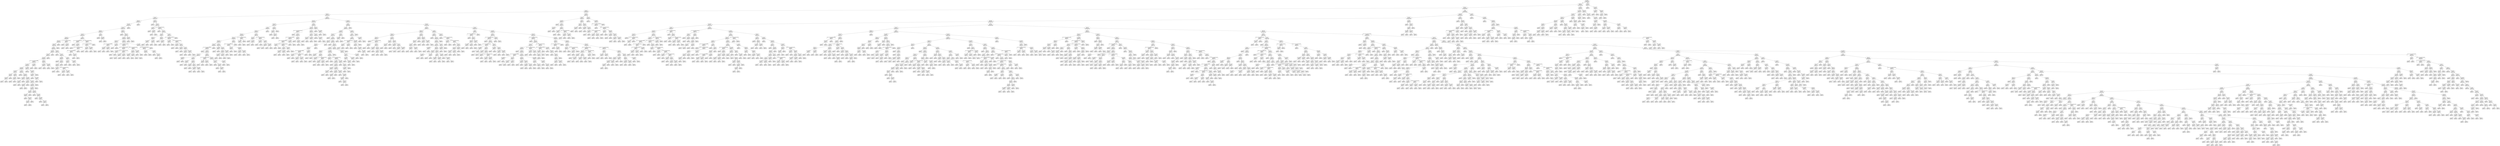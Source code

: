 digraph Tree {
node [shape=box, style="rounded", color="black", fontname=helvetica] ;
edge [fontname=helvetica] ;
0 [label="285 <= 130.1\ngini = 0.5\nsamples = 3356\nvalue = [2623, 2607]"] ;
1 [label="383 <= 62.7\ngini = 0.5\nsamples = 3344\nvalue = [2606, 2603]"] ;
0 -> 1 [labeldistance=2.5, labelangle=45, headlabel="True"] ;
2 [label="205 <= -1.7\ngini = 0.5\nsamples = 3293\nvalue = [2580, 2554]"] ;
1 -> 2 ;
3 [label="268 <= 5.8\ngini = 0.5\nsamples = 693\nvalue = [585, 486]"] ;
2 -> 3 ;
4 [label="88 <= -4.6\ngini = 0.5\nsamples = 643\nvalue = [521, 468]"] ;
3 -> 4 ;
5 [label="141 <= -4.4\ngini = 0.5\nsamples = 203\nvalue = [142, 164]"] ;
4 -> 5 ;
6 [label="133 <= -1.4\ngini = 0.5\nsamples = 174\nvalue = [130, 131]"] ;
5 -> 6 ;
7 [label="337 <= 19.1\ngini = 0.5\nsamples = 170\nvalue = [130, 124]"] ;
6 -> 7 ;
8 [label="384 <= -4.9\ngini = 0.5\nsamples = 169\nvalue = [127, 124]"] ;
7 -> 8 ;
9 [label="109 <= -4.7\ngini = 0.5\nsamples = 127\nvalue = [93, 101]"] ;
8 -> 9 ;
10 [label="16 <= -4.9\ngini = 0.5\nsamples = 122\nvalue = [89, 100]"] ;
9 -> 10 ;
11 [label="376 <= -5.1\ngini = 0.5\nsamples = 109\nvalue = [83, 86]"] ;
10 -> 11 ;
12 [label="300 <= -2.0\ngini = 0.5\nsamples = 105\nvalue = [82, 82]"] ;
11 -> 12 ;
13 [label="136 <= -5.3\ngini = 0.5\nsamples = 104\nvalue = [81, 82]"] ;
12 -> 13 ;
14 [label="25 <= -5.7\ngini = 0.5\nsamples = 103\nvalue = [81, 81]"] ;
13 -> 14 ;
15 [label="294 <= -5.8\ngini = 0.5\nsamples = 88\nvalue = [67, 71]"] ;
14 -> 15 ;
16 [label="359 <= -5.8\ngini = 0.5\nsamples = 87\nvalue = [67, 70]"] ;
15 -> 16 ;
17 [label="181 <= -5.8\ngini = 0.5\nsamples = 86\nvalue = [66, 70]"] ;
16 -> 17 ;
18 [label="397 <= -1.7014117331926443e+38\ngini = 0.5\nsamples = 81\nvalue = [63, 65]"] ;
17 -> 18 ;
19 [label="rain <= 1161.0\ngini = 0.5\nsamples = 79\nvalue = [62, 64]"] ;
18 -> 19 ;
20 [label="rain <= 35.5\ngini = 0.4\nsamples = 58\nvalue = [58, 30]"] ;
19 -> 20 ;
21 [label="rain <= 19.0\ngini = 0.5\nsamples = 9\nvalue = [5, 8]"] ;
20 -> 21 ;
22 [label="rain <= 13.5\ngini = 0.4\nsamples = 5\nvalue = [4, 2]"] ;
21 -> 22 ;
23 [label="rain <= 11.5\ngini = 0.4\nsamples = 2\nvalue = [1, 2]"] ;
22 -> 23 ;
24 [label="gini = 0.0\nsamples = 1\nvalue = [1, 0]"] ;
23 -> 24 ;
25 [label="gini = 0.0\nsamples = 1\nvalue = [0, 2]"] ;
23 -> 25 ;
26 [label="gini = 0.0\nsamples = 3\nvalue = [3, 0]"] ;
22 -> 26 ;
27 [label="rain <= 31.5\ngini = 0.2\nsamples = 4\nvalue = [1, 6]"] ;
21 -> 27 ;
28 [label="rain <= 26.0\ngini = 0.4\nsamples = 3\nvalue = [1, 2]"] ;
27 -> 28 ;
29 [label="gini = 0.0\nsamples = 2\nvalue = [0, 2]"] ;
28 -> 29 ;
30 [label="gini = 0.0\nsamples = 1\nvalue = [1, 0]"] ;
28 -> 30 ;
31 [label="gini = 0.0\nsamples = 1\nvalue = [0, 4]"] ;
27 -> 31 ;
32 [label="rain <= 113.5\ngini = 0.4\nsamples = 49\nvalue = [53, 22]"] ;
20 -> 32 ;
33 [label="gini = 0.0\nsamples = 10\nvalue = [20, 0]"] ;
32 -> 33 ;
34 [label="rain <= 204.5\ngini = 0.5\nsamples = 39\nvalue = [33, 22]"] ;
32 -> 34 ;
35 [label="rain <= 161.5\ngini = 0.2\nsamples = 6\nvalue = [1, 8]"] ;
34 -> 35 ;
36 [label="rain <= 133.0\ngini = 0.4\nsamples = 3\nvalue = [1, 3]"] ;
35 -> 36 ;
37 [label="gini = 0.0\nsamples = 2\nvalue = [0, 3]"] ;
36 -> 37 ;
38 [label="gini = 0.0\nsamples = 1\nvalue = [1, 0]"] ;
36 -> 38 ;
39 [label="gini = 0.0\nsamples = 3\nvalue = [0, 5]"] ;
35 -> 39 ;
40 [label="rain <= 395.0\ngini = 0.4\nsamples = 33\nvalue = [32, 14]"] ;
34 -> 40 ;
41 [label="rain <= 321.0\ngini = 0.2\nsamples = 9\nvalue = [11, 1]"] ;
40 -> 41 ;
42 [label="rain <= 314.5\ngini = 0.3\nsamples = 6\nvalue = [5, 1]"] ;
41 -> 42 ;
43 [label="gini = 0.0\nsamples = 5\nvalue = [5, 0]"] ;
42 -> 43 ;
44 [label="gini = 0.0\nsamples = 1\nvalue = [0, 1]"] ;
42 -> 44 ;
45 [label="gini = 0.0\nsamples = 3\nvalue = [6, 0]"] ;
41 -> 45 ;
46 [label="rain <= 831.5\ngini = 0.5\nsamples = 24\nvalue = [21, 13]"] ;
40 -> 46 ;
47 [label="rain <= 788.5\ngini = 0.5\nsamples = 18\nvalue = [15, 13]"] ;
46 -> 47 ;
48 [label="rain <= 532.0\ngini = 0.5\nsamples = 16\nvalue = [15, 9]"] ;
47 -> 48 ;
49 [label="rain <= 496.5\ngini = 0.4\nsamples = 6\nvalue = [3, 6]"] ;
48 -> 49 ;
50 [label="rain <= 420.0\ngini = 0.5\nsamples = 4\nvalue = [3, 3]"] ;
49 -> 50 ;
51 [label="gini = 0.0\nsamples = 1\nvalue = [0, 2]"] ;
50 -> 51 ;
52 [label="rain <= 472.5\ngini = 0.4\nsamples = 3\nvalue = [3, 1]"] ;
50 -> 52 ;
53 [label="rain <= 440.0\ngini = 0.5\nsamples = 2\nvalue = [1, 1]"] ;
52 -> 53 ;
54 [label="gini = 0.0\nsamples = 1\nvalue = [1, 0]"] ;
53 -> 54 ;
55 [label="gini = 0.0\nsamples = 1\nvalue = [0, 1]"] ;
53 -> 55 ;
56 [label="gini = 0.0\nsamples = 1\nvalue = [2, 0]"] ;
52 -> 56 ;
57 [label="gini = 0.0\nsamples = 2\nvalue = [0, 3]"] ;
49 -> 57 ;
58 [label="rain <= 568.5\ngini = 0.3\nsamples = 10\nvalue = [12, 3]"] ;
48 -> 58 ;
59 [label="gini = 0.0\nsamples = 2\nvalue = [4, 0]"] ;
58 -> 59 ;
60 [label="rain <= 605.0\ngini = 0.4\nsamples = 8\nvalue = [8, 3]"] ;
58 -> 60 ;
61 [label="gini = 0.0\nsamples = 1\nvalue = [0, 1]"] ;
60 -> 61 ;
62 [label="rain <= 665.5\ngini = 0.3\nsamples = 7\nvalue = [8, 2]"] ;
60 -> 62 ;
63 [label="gini = 0.0\nsamples = 3\nvalue = [4, 0]"] ;
62 -> 63 ;
64 [label="rain <= 716.0\ngini = 0.4\nsamples = 4\nvalue = [4, 2]"] ;
62 -> 64 ;
65 [label="gini = 0.0\nsamples = 2\nvalue = [0, 2]"] ;
64 -> 65 ;
66 [label="gini = 0.0\nsamples = 2\nvalue = [4, 0]"] ;
64 -> 66 ;
67 [label="gini = 0.0\nsamples = 2\nvalue = [0, 4]"] ;
47 -> 67 ;
68 [label="gini = 0.0\nsamples = 6\nvalue = [6, 0]"] ;
46 -> 68 ;
69 [label="rain <= 1869.5\ngini = 0.2\nsamples = 21\nvalue = [4, 34]"] ;
19 -> 69 ;
70 [label="gini = 0.0\nsamples = 12\nvalue = [0, 25]"] ;
69 -> 70 ;
71 [label="rain <= 2502.0\ngini = 0.4\nsamples = 9\nvalue = [4, 9]"] ;
69 -> 71 ;
72 [label="rain <= 2044.5\ngini = 0.3\nsamples = 4\nvalue = [4, 1]"] ;
71 -> 72 ;
73 [label="gini = 0.0\nsamples = 2\nvalue = [3, 0]"] ;
72 -> 73 ;
74 [label="rain <= 2226.0\ngini = 0.5\nsamples = 2\nvalue = [1, 1]"] ;
72 -> 74 ;
75 [label="gini = 0.0\nsamples = 1\nvalue = [0, 1]"] ;
74 -> 75 ;
76 [label="gini = 0.0\nsamples = 1\nvalue = [1, 0]"] ;
74 -> 76 ;
77 [label="gini = 0.0\nsamples = 5\nvalue = [0, 8]"] ;
71 -> 77 ;
78 [label="rain <= 2257.0\ngini = 0.5\nsamples = 2\nvalue = [1, 1]"] ;
18 -> 78 ;
79 [label="gini = 0.0\nsamples = 1\nvalue = [1, 0]"] ;
78 -> 79 ;
80 [label="gini = 0.0\nsamples = 1\nvalue = [0, 1]"] ;
78 -> 80 ;
81 [label="105 <= -2.0\ngini = 0.5\nsamples = 5\nvalue = [3, 5]"] ;
17 -> 81 ;
82 [label="rain <= 2622.5\ngini = 0.4\nsamples = 2\nvalue = [1, 2]"] ;
81 -> 82 ;
83 [label="gini = 0.0\nsamples = 1\nvalue = [1, 0]"] ;
82 -> 83 ;
84 [label="gini = 0.0\nsamples = 1\nvalue = [0, 2]"] ;
82 -> 84 ;
85 [label="rain <= 255.5\ngini = 0.5\nsamples = 3\nvalue = [2, 3]"] ;
81 -> 85 ;
86 [label="gini = 0.0\nsamples = 2\nvalue = [0, 3]"] ;
85 -> 86 ;
87 [label="gini = 0.0\nsamples = 1\nvalue = [2, 0]"] ;
85 -> 87 ;
88 [label="gini = 0.0\nsamples = 1\nvalue = [1, 0]"] ;
16 -> 88 ;
89 [label="gini = 0.0\nsamples = 1\nvalue = [0, 1]"] ;
15 -> 89 ;
90 [label="25 <= -5.6\ngini = 0.5\nsamples = 15\nvalue = [14, 10]"] ;
14 -> 90 ;
91 [label="gini = 0.0\nsamples = 1\nvalue = [1, 0]"] ;
90 -> 91 ;
92 [label="61 <= -5.2\ngini = 0.5\nsamples = 14\nvalue = [13, 10]"] ;
90 -> 92 ;
93 [label="rain <= 59.5\ngini = 0.5\nsamples = 10\nvalue = [9, 8]"] ;
92 -> 93 ;
94 [label="gini = 0.0\nsamples = 2\nvalue = [0, 5]"] ;
93 -> 94 ;
95 [label="138 <= -5.5\ngini = 0.4\nsamples = 8\nvalue = [9, 3]"] ;
93 -> 95 ;
96 [label="212 <= -5.3\ngini = 0.5\nsamples = 6\nvalue = [3, 3]"] ;
95 -> 96 ;
97 [label="rain <= 254.0\ngini = 0.5\nsamples = 2\nvalue = [1, 1]"] ;
96 -> 97 ;
98 [label="gini = 0.0\nsamples = 1\nvalue = [1, 0]"] ;
97 -> 98 ;
99 [label="gini = 0.0\nsamples = 1\nvalue = [0, 1]"] ;
97 -> 99 ;
100 [label="358 <= -1.7014117331926443e+38\ngini = 0.5\nsamples = 4\nvalue = [2, 2]"] ;
96 -> 100 ;
101 [label="rain <= 739.0\ngini = 0.5\nsamples = 2\nvalue = [1, 1]"] ;
100 -> 101 ;
102 [label="gini = 0.0\nsamples = 1\nvalue = [1, 0]"] ;
101 -> 102 ;
103 [label="gini = 0.0\nsamples = 1\nvalue = [0, 1]"] ;
101 -> 103 ;
104 [label="rain <= 3914.0\ngini = 0.5\nsamples = 2\nvalue = [1, 1]"] ;
100 -> 104 ;
105 [label="gini = 0.0\nsamples = 1\nvalue = [1, 0]"] ;
104 -> 105 ;
106 [label="gini = 0.0\nsamples = 1\nvalue = [0, 1]"] ;
104 -> 106 ;
107 [label="gini = 0.0\nsamples = 2\nvalue = [6, 0]"] ;
95 -> 107 ;
108 [label="3 <= -2.3\ngini = 0.4\nsamples = 4\nvalue = [4, 2]"] ;
92 -> 108 ;
109 [label="rain <= 448.5\ngini = 0.4\nsamples = 2\nvalue = [2, 1]"] ;
108 -> 109 ;
110 [label="gini = 0.0\nsamples = 1\nvalue = [0, 1]"] ;
109 -> 110 ;
111 [label="gini = 0.0\nsamples = 1\nvalue = [2, 0]"] ;
109 -> 111 ;
112 [label="rain <= 300.5\ngini = 0.4\nsamples = 2\nvalue = [2, 1]"] ;
108 -> 112 ;
113 [label="gini = 0.0\nsamples = 1\nvalue = [2, 0]"] ;
112 -> 113 ;
114 [label="gini = 0.0\nsamples = 1\nvalue = [0, 1]"] ;
112 -> 114 ;
115 [label="gini = 0.0\nsamples = 1\nvalue = [0, 1]"] ;
13 -> 115 ;
116 [label="gini = 0.0\nsamples = 1\nvalue = [1, 0]"] ;
12 -> 116 ;
117 [label="77 <= -1.7014117331926443e+38\ngini = 0.3\nsamples = 4\nvalue = [1, 4]"] ;
11 -> 117 ;
118 [label="gini = 0.0\nsamples = 2\nvalue = [0, 3]"] ;
117 -> 118 ;
119 [label="rain <= 480.5\ngini = 0.5\nsamples = 2\nvalue = [1, 1]"] ;
117 -> 119 ;
120 [label="gini = 0.0\nsamples = 1\nvalue = [0, 1]"] ;
119 -> 120 ;
121 [label="gini = 0.0\nsamples = 1\nvalue = [1, 0]"] ;
119 -> 121 ;
122 [label="7 <= -5.0\ngini = 0.4\nsamples = 13\nvalue = [6, 14]"] ;
10 -> 122 ;
123 [label="34 <= -1.7014117331926443e+38\ngini = 0.5\nsamples = 8\nvalue = [4, 6]"] ;
122 -> 123 ;
124 [label="gini = 0.0\nsamples = 1\nvalue = [0, 2]"] ;
123 -> 124 ;
125 [label="rain <= 132.5\ngini = 0.5\nsamples = 7\nvalue = [4, 4]"] ;
123 -> 125 ;
126 [label="gini = 0.0\nsamples = 2\nvalue = [2, 0]"] ;
125 -> 126 ;
127 [label="134 <= -1.7014117331926443e+38\ngini = 0.4\nsamples = 5\nvalue = [2, 4]"] ;
125 -> 127 ;
128 [label="198 <= -1.7014117331926443e+38\ngini = 0.4\nsamples = 3\nvalue = [2, 1]"] ;
127 -> 128 ;
129 [label="gini = 0.0\nsamples = 1\nvalue = [1, 0]"] ;
128 -> 129 ;
130 [label="rain <= 1779.0\ngini = 0.5\nsamples = 2\nvalue = [1, 1]"] ;
128 -> 130 ;
131 [label="gini = 0.0\nsamples = 1\nvalue = [0, 1]"] ;
130 -> 131 ;
132 [label="gini = 0.0\nsamples = 1\nvalue = [1, 0]"] ;
130 -> 132 ;
133 [label="gini = 0.0\nsamples = 2\nvalue = [0, 3]"] ;
127 -> 133 ;
134 [label="230 <= -1.7014117331926443e+38\ngini = 0.3\nsamples = 5\nvalue = [2, 8]"] ;
122 -> 134 ;
135 [label="144 <= -1.7014117331926443e+38\ngini = 0.4\nsamples = 4\nvalue = [2, 6]"] ;
134 -> 135 ;
136 [label="rain <= 12.0\ngini = 0.3\nsamples = 2\nvalue = [1, 4]"] ;
135 -> 136 ;
137 [label="gini = 0.0\nsamples = 1\nvalue = [0, 4]"] ;
136 -> 137 ;
138 [label="gini = 0.0\nsamples = 1\nvalue = [1, 0]"] ;
136 -> 138 ;
139 [label="rain <= 969.5\ngini = 0.4\nsamples = 2\nvalue = [1, 2]"] ;
135 -> 139 ;
140 [label="gini = 0.0\nsamples = 1\nvalue = [1, 0]"] ;
139 -> 140 ;
141 [label="gini = 0.0\nsamples = 1\nvalue = [0, 2]"] ;
139 -> 141 ;
142 [label="gini = 0.0\nsamples = 1\nvalue = [0, 2]"] ;
134 -> 142 ;
143 [label="23 <= 1.4\ngini = 0.3\nsamples = 5\nvalue = [4, 1]"] ;
9 -> 143 ;
144 [label="gini = 0.0\nsamples = 3\nvalue = [3, 0]"] ;
143 -> 144 ;
145 [label="rain <= 825.0\ngini = 0.5\nsamples = 2\nvalue = [1, 1]"] ;
143 -> 145 ;
146 [label="gini = 0.0\nsamples = 1\nvalue = [1, 0]"] ;
145 -> 146 ;
147 [label="gini = 0.0\nsamples = 1\nvalue = [0, 1]"] ;
145 -> 147 ;
148 [label="362 <= -4.9\ngini = 0.5\nsamples = 42\nvalue = [34, 23]"] ;
8 -> 148 ;
149 [label="gini = 0.0\nsamples = 5\nvalue = [5, 0]"] ;
148 -> 149 ;
150 [label="180 <= -1.5\ngini = 0.5\nsamples = 37\nvalue = [29, 23]"] ;
148 -> 150 ;
151 [label="308 <= -4.8\ngini = 0.5\nsamples = 35\nvalue = [28, 20]"] ;
150 -> 151 ;
152 [label="324 <= -4.6\ngini = 0.4\nsamples = 10\nvalue = [10, 4]"] ;
151 -> 152 ;
153 [label="381 <= -1.7014117331926443e+38\ngini = 0.5\nsamples = 4\nvalue = [3, 2]"] ;
152 -> 153 ;
154 [label="rain <= 281.5\ngini = 0.5\nsamples = 2\nvalue = [1, 1]"] ;
153 -> 154 ;
155 [label="gini = 0.0\nsamples = 1\nvalue = [0, 1]"] ;
154 -> 155 ;
156 [label="gini = 0.0\nsamples = 1\nvalue = [1, 0]"] ;
154 -> 156 ;
157 [label="rain <= 226.5\ngini = 0.4\nsamples = 2\nvalue = [2, 1]"] ;
153 -> 157 ;
158 [label="gini = 0.0\nsamples = 1\nvalue = [2, 0]"] ;
157 -> 158 ;
159 [label="gini = 0.0\nsamples = 1\nvalue = [0, 1]"] ;
157 -> 159 ;
160 [label="rain <= 2177.0\ngini = 0.3\nsamples = 6\nvalue = [7, 2]"] ;
152 -> 160 ;
161 [label="gini = 0.0\nsamples = 4\nvalue = [7, 0]"] ;
160 -> 161 ;
162 [label="gini = 0.0\nsamples = 2\nvalue = [0, 2]"] ;
160 -> 162 ;
163 [label="235 <= -4.8\ngini = 0.5\nsamples = 25\nvalue = [18, 16]"] ;
151 -> 163 ;
164 [label="174 <= -1.7014117331926443e+38\ngini = 0.5\nsamples = 12\nvalue = [8, 10]"] ;
163 -> 164 ;
165 [label="186 <= -1.7014117331926443e+38\ngini = 0.5\nsamples = 6\nvalue = [3, 5]"] ;
164 -> 165 ;
166 [label="rain <= 2116.0\ngini = 0.5\nsamples = 2\nvalue = [1, 1]"] ;
165 -> 166 ;
167 [label="gini = 0.0\nsamples = 1\nvalue = [1, 0]"] ;
166 -> 167 ;
168 [label="gini = 0.0\nsamples = 1\nvalue = [0, 1]"] ;
166 -> 168 ;
169 [label="153 <= -1.7014117331926443e+38\ngini = 0.4\nsamples = 4\nvalue = [2, 4]"] ;
165 -> 169 ;
170 [label="rain <= 2132.5\ngini = 0.4\nsamples = 2\nvalue = [1, 2]"] ;
169 -> 170 ;
171 [label="gini = 0.0\nsamples = 1\nvalue = [0, 2]"] ;
170 -> 171 ;
172 [label="gini = 0.0\nsamples = 1\nvalue = [1, 0]"] ;
170 -> 172 ;
173 [label="rain <= 96.0\ngini = 0.4\nsamples = 2\nvalue = [1, 2]"] ;
169 -> 173 ;
174 [label="gini = 0.0\nsamples = 1\nvalue = [1, 0]"] ;
173 -> 174 ;
175 [label="gini = 0.0\nsamples = 1\nvalue = [0, 2]"] ;
173 -> 175 ;
176 [label="182 <= -1.7014117331926443e+38\ngini = 0.5\nsamples = 6\nvalue = [5, 5]"] ;
164 -> 176 ;
177 [label="397 <= -1.0\ngini = 0.5\nsamples = 4\nvalue = [3, 3]"] ;
176 -> 177 ;
178 [label="rain <= 3186.5\ngini = 0.5\nsamples = 2\nvalue = [2, 2]"] ;
177 -> 178 ;
179 [label="gini = 0.0\nsamples = 1\nvalue = [2, 0]"] ;
178 -> 179 ;
180 [label="gini = 0.0\nsamples = 1\nvalue = [0, 2]"] ;
178 -> 180 ;
181 [label="rain <= 154.5\ngini = 0.5\nsamples = 2\nvalue = [1, 1]"] ;
177 -> 181 ;
182 [label="gini = 0.0\nsamples = 1\nvalue = [0, 1]"] ;
181 -> 182 ;
183 [label="gini = 0.0\nsamples = 1\nvalue = [1, 0]"] ;
181 -> 183 ;
184 [label="rain <= 2663.0\ngini = 0.5\nsamples = 2\nvalue = [2, 2]"] ;
176 -> 184 ;
185 [label="gini = 0.0\nsamples = 1\nvalue = [2, 0]"] ;
184 -> 185 ;
186 [label="gini = 0.0\nsamples = 1\nvalue = [0, 2]"] ;
184 -> 186 ;
187 [label="rain <= 808.0\ngini = 0.5\nsamples = 13\nvalue = [10, 6]"] ;
163 -> 187 ;
188 [label="188 <= -1.7014117331926443e+38\ngini = 0.5\nsamples = 10\nvalue = [6, 6]"] ;
187 -> 188 ;
189 [label="rain <= 418.0\ngini = 0.5\nsamples = 6\nvalue = [5, 3]"] ;
188 -> 189 ;
190 [label="gini = 0.0\nsamples = 3\nvalue = [5, 0]"] ;
189 -> 190 ;
191 [label="gini = 0.0\nsamples = 3\nvalue = [0, 3]"] ;
189 -> 191 ;
192 [label="13 <= -5.4\ngini = 0.4\nsamples = 4\nvalue = [1, 3]"] ;
188 -> 192 ;
193 [label="gini = 0.0\nsamples = 1\nvalue = [0, 1]"] ;
192 -> 193 ;
194 [label="rain <= 427.0\ngini = 0.4\nsamples = 3\nvalue = [1, 2]"] ;
192 -> 194 ;
195 [label="gini = 0.0\nsamples = 2\nvalue = [0, 2]"] ;
194 -> 195 ;
196 [label="gini = 0.0\nsamples = 1\nvalue = [1, 0]"] ;
194 -> 196 ;
197 [label="gini = 0.0\nsamples = 3\nvalue = [4, 0]"] ;
187 -> 197 ;
198 [label="rain <= 86.0\ngini = 0.4\nsamples = 2\nvalue = [1, 3]"] ;
150 -> 198 ;
199 [label="gini = 0.0\nsamples = 1\nvalue = [1, 0]"] ;
198 -> 199 ;
200 [label="gini = 0.0\nsamples = 1\nvalue = [0, 3]"] ;
198 -> 200 ;
201 [label="gini = 0.0\nsamples = 1\nvalue = [3, 0]"] ;
7 -> 201 ;
202 [label="gini = 0.0\nsamples = 4\nvalue = [0, 7]"] ;
6 -> 202 ;
203 [label="310 <= -4.6\ngini = 0.4\nsamples = 29\nvalue = [12, 33]"] ;
5 -> 203 ;
204 [label="gini = 0.0\nsamples = 4\nvalue = [0, 10]"] ;
203 -> 204 ;
205 [label="17 <= -4.6\ngini = 0.5\nsamples = 25\nvalue = [12, 23]"] ;
203 -> 205 ;
206 [label="47 <= -2.1\ngini = 0.2\nsamples = 6\nvalue = [1, 8]"] ;
205 -> 206 ;
207 [label="gini = 0.0\nsamples = 4\nvalue = [0, 7]"] ;
206 -> 207 ;
208 [label="rain <= 560.5\ngini = 0.5\nsamples = 2\nvalue = [1, 1]"] ;
206 -> 208 ;
209 [label="gini = 0.0\nsamples = 1\nvalue = [1, 0]"] ;
208 -> 209 ;
210 [label="gini = 0.0\nsamples = 1\nvalue = [0, 1]"] ;
208 -> 210 ;
211 [label="279 <= -1.7014117331926443e+38\ngini = 0.5\nsamples = 19\nvalue = [11, 15]"] ;
205 -> 211 ;
212 [label="gini = 0.0\nsamples = 1\nvalue = [1, 0]"] ;
211 -> 212 ;
213 [label="25 <= -3.7\ngini = 0.5\nsamples = 18\nvalue = [10, 15]"] ;
211 -> 213 ;
214 [label="119 <= -4.0\ngini = 0.5\nsamples = 7\nvalue = [5, 4]"] ;
213 -> 214 ;
215 [label="339 <= -4.9\ngini = 0.5\nsamples = 4\nvalue = [2, 3]"] ;
214 -> 215 ;
216 [label="rain <= 1313.0\ngini = 0.5\nsamples = 2\nvalue = [1, 1]"] ;
215 -> 216 ;
217 [label="gini = 0.0\nsamples = 1\nvalue = [1, 0]"] ;
216 -> 217 ;
218 [label="gini = 0.0\nsamples = 1\nvalue = [0, 1]"] ;
216 -> 218 ;
219 [label="rain <= 553.5\ngini = 0.4\nsamples = 2\nvalue = [1, 2]"] ;
215 -> 219 ;
220 [label="gini = 0.0\nsamples = 1\nvalue = [1, 0]"] ;
219 -> 220 ;
221 [label="gini = 0.0\nsamples = 1\nvalue = [0, 2]"] ;
219 -> 221 ;
222 [label="395 <= -2.0\ngini = 0.4\nsamples = 3\nvalue = [3, 1]"] ;
214 -> 222 ;
223 [label="gini = 0.0\nsamples = 1\nvalue = [1, 0]"] ;
222 -> 223 ;
224 [label="rain <= 1905.5\ngini = 0.4\nsamples = 2\nvalue = [2, 1]"] ;
222 -> 224 ;
225 [label="gini = 0.0\nsamples = 1\nvalue = [0, 1]"] ;
224 -> 225 ;
226 [label="gini = 0.0\nsamples = 1\nvalue = [2, 0]"] ;
224 -> 226 ;
227 [label="71 <= 1.7\ngini = 0.4\nsamples = 11\nvalue = [5, 11]"] ;
213 -> 227 ;
228 [label="183 <= -1.7014117331926443e+38\ngini = 0.4\nsamples = 10\nvalue = [5, 10]"] ;
227 -> 228 ;
229 [label="rain <= 2034.5\ngini = 0.5\nsamples = 2\nvalue = [1, 1]"] ;
228 -> 229 ;
230 [label="gini = 0.0\nsamples = 1\nvalue = [1, 0]"] ;
229 -> 230 ;
231 [label="gini = 0.0\nsamples = 1\nvalue = [0, 1]"] ;
229 -> 231 ;
232 [label="351 <= -1.7014117331926443e+38\ngini = 0.4\nsamples = 8\nvalue = [4, 9]"] ;
228 -> 232 ;
233 [label="rain <= 511.0\ngini = 0.4\nsamples = 2\nvalue = [1, 3]"] ;
232 -> 233 ;
234 [label="gini = 0.0\nsamples = 1\nvalue = [1, 0]"] ;
233 -> 234 ;
235 [label="gini = 0.0\nsamples = 1\nvalue = [0, 3]"] ;
233 -> 235 ;
236 [label="23 <= -2.7\ngini = 0.4\nsamples = 6\nvalue = [3, 6]"] ;
232 -> 236 ;
237 [label="rain <= 277.0\ngini = 0.4\nsamples = 2\nvalue = [1, 2]"] ;
236 -> 237 ;
238 [label="gini = 0.0\nsamples = 1\nvalue = [1, 0]"] ;
237 -> 238 ;
239 [label="gini = 0.0\nsamples = 1\nvalue = [0, 2]"] ;
237 -> 239 ;
240 [label="21 <= 0.9\ngini = 0.4\nsamples = 4\nvalue = [2, 4]"] ;
236 -> 240 ;
241 [label="rain <= 127.5\ngini = 0.4\nsamples = 2\nvalue = [1, 2]"] ;
240 -> 241 ;
242 [label="gini = 0.0\nsamples = 1\nvalue = [0, 2]"] ;
241 -> 242 ;
243 [label="gini = 0.0\nsamples = 1\nvalue = [1, 0]"] ;
241 -> 243 ;
244 [label="rain <= 445.5\ngini = 0.4\nsamples = 2\nvalue = [1, 2]"] ;
240 -> 244 ;
245 [label="gini = 0.0\nsamples = 1\nvalue = [1, 0]"] ;
244 -> 245 ;
246 [label="gini = 0.0\nsamples = 1\nvalue = [0, 2]"] ;
244 -> 246 ;
247 [label="gini = 0.0\nsamples = 1\nvalue = [0, 1]"] ;
227 -> 247 ;
248 [label="276 <= -3.9\ngini = 0.5\nsamples = 440\nvalue = [379, 304]"] ;
4 -> 248 ;
249 [label="310 <= -4.1\ngini = 0.5\nsamples = 108\nvalue = [115, 63]"] ;
248 -> 249 ;
250 [label="370 <= -3.6\ngini = 0.5\nsamples = 73\nvalue = [70, 51]"] ;
249 -> 250 ;
251 [label="72 <= 3.2\ngini = 0.5\nsamples = 67\nvalue = [60, 49]"] ;
250 -> 251 ;
252 [label="373 <= -4.1\ngini = 0.5\nsamples = 66\nvalue = [60, 47]"] ;
251 -> 252 ;
253 [label="290 <= -4.2\ngini = 0.5\nsamples = 55\nvalue = [56, 39]"] ;
252 -> 253 ;
254 [label="338 <= -4.3\ngini = 0.5\nsamples = 51\nvalue = [50, 38]"] ;
253 -> 254 ;
255 [label="201 <= -4.4\ngini = 0.5\nsamples = 43\nvalue = [46, 30]"] ;
254 -> 255 ;
256 [label="181 <= -4.4\ngini = 0.5\nsamples = 33\nvalue = [36, 20]"] ;
255 -> 256 ;
257 [label="70 <= -1.7014117331926443e+38\ngini = 0.5\nsamples = 31\nvalue = [33, 20]"] ;
256 -> 257 ;
258 [label="gini = 0.0\nsamples = 1\nvalue = [2, 0]"] ;
257 -> 258 ;
259 [label="176 <= -4.5\ngini = 0.5\nsamples = 30\nvalue = [31, 20]"] ;
257 -> 259 ;
260 [label="311 <= -4.8\ngini = 0.5\nsamples = 14\nvalue = [13, 7]"] ;
259 -> 260 ;
261 [label="rain <= 800.5\ngini = 0.5\nsamples = 6\nvalue = [5, 3]"] ;
260 -> 261 ;
262 [label="gini = 0.0\nsamples = 5\nvalue = [5, 0]"] ;
261 -> 262 ;
263 [label="gini = 0.0\nsamples = 1\nvalue = [0, 3]"] ;
261 -> 263 ;
264 [label="7 <= -5.2\ngini = 0.4\nsamples = 8\nvalue = [8, 4]"] ;
260 -> 264 ;
265 [label="rain <= 436.5\ngini = 0.4\nsamples = 2\nvalue = [2, 1]"] ;
264 -> 265 ;
266 [label="gini = 0.0\nsamples = 1\nvalue = [0, 1]"] ;
265 -> 266 ;
267 [label="gini = 0.0\nsamples = 1\nvalue = [2, 0]"] ;
265 -> 267 ;
268 [label="374 <= -4.6\ngini = 0.4\nsamples = 6\nvalue = [6, 3]"] ;
264 -> 268 ;
269 [label="rain <= 261.5\ngini = 0.4\nsamples = 2\nvalue = [2, 1]"] ;
268 -> 269 ;
270 [label="gini = 0.0\nsamples = 1\nvalue = [2, 0]"] ;
269 -> 270 ;
271 [label="gini = 0.0\nsamples = 1\nvalue = [0, 1]"] ;
269 -> 271 ;
272 [label="98 <= -4.4\ngini = 0.4\nsamples = 4\nvalue = [4, 2]"] ;
268 -> 272 ;
273 [label="rain <= 1609.5\ngini = 0.4\nsamples = 2\nvalue = [2, 1]"] ;
272 -> 273 ;
274 [label="gini = 0.0\nsamples = 1\nvalue = [2, 0]"] ;
273 -> 274 ;
275 [label="gini = 0.0\nsamples = 1\nvalue = [0, 1]"] ;
273 -> 275 ;
276 [label="rain <= 623.0\ngini = 0.4\nsamples = 2\nvalue = [2, 1]"] ;
272 -> 276 ;
277 [label="gini = 0.0\nsamples = 1\nvalue = [2, 0]"] ;
276 -> 277 ;
278 [label="gini = 0.0\nsamples = 1\nvalue = [0, 1]"] ;
276 -> 278 ;
279 [label="130 <= -3.0\ngini = 0.5\nsamples = 16\nvalue = [18, 13]"] ;
259 -> 279 ;
280 [label="144 <= -1.7014117331926443e+38\ngini = 0.5\nsamples = 5\nvalue = [4, 4]"] ;
279 -> 280 ;
281 [label="rain <= 59.5\ngini = 0.5\nsamples = 3\nvalue = [2, 2]"] ;
280 -> 281 ;
282 [label="gini = 0.0\nsamples = 1\nvalue = [2, 0]"] ;
281 -> 282 ;
283 [label="gini = 0.0\nsamples = 2\nvalue = [0, 2]"] ;
281 -> 283 ;
284 [label="rain <= 46.5\ngini = 0.5\nsamples = 2\nvalue = [2, 2]"] ;
280 -> 284 ;
285 [label="gini = 0.0\nsamples = 1\nvalue = [0, 2]"] ;
284 -> 285 ;
286 [label="gini = 0.0\nsamples = 1\nvalue = [2, 0]"] ;
284 -> 286 ;
287 [label="165 <= -0.9\ngini = 0.5\nsamples = 11\nvalue = [14, 9]"] ;
279 -> 287 ;
288 [label="rain <= 137.0\ngini = 0.5\nsamples = 7\nvalue = [10, 7]"] ;
287 -> 288 ;
289 [label="gini = 0.0\nsamples = 2\nvalue = [8, 0]"] ;
288 -> 289 ;
290 [label="rain <= 773.0\ngini = 0.3\nsamples = 5\nvalue = [2, 7]"] ;
288 -> 290 ;
291 [label="gini = 0.0\nsamples = 3\nvalue = [0, 5]"] ;
290 -> 291 ;
292 [label="rain <= 1349.0\ngini = 0.5\nsamples = 2\nvalue = [2, 2]"] ;
290 -> 292 ;
293 [label="gini = 0.0\nsamples = 1\nvalue = [2, 0]"] ;
292 -> 293 ;
294 [label="gini = 0.0\nsamples = 1\nvalue = [0, 2]"] ;
292 -> 294 ;
295 [label="rain <= 176.0\ngini = 0.4\nsamples = 4\nvalue = [4, 2]"] ;
287 -> 295 ;
296 [label="gini = 0.0\nsamples = 2\nvalue = [0, 2]"] ;
295 -> 296 ;
297 [label="gini = 0.0\nsamples = 2\nvalue = [4, 0]"] ;
295 -> 297 ;
298 [label="gini = 0.0\nsamples = 2\nvalue = [3, 0]"] ;
256 -> 298 ;
299 [label="251 <= -4.5\ngini = 0.5\nsamples = 10\nvalue = [10, 10]"] ;
255 -> 299 ;
300 [label="rain <= 855.5\ngini = 0.5\nsamples = 4\nvalue = [6, 4]"] ;
299 -> 300 ;
301 [label="gini = 0.0\nsamples = 2\nvalue = [6, 0]"] ;
300 -> 301 ;
302 [label="gini = 0.0\nsamples = 2\nvalue = [0, 4]"] ;
300 -> 302 ;
303 [label="87 <= -4.2\ngini = 0.5\nsamples = 6\nvalue = [4, 6]"] ;
299 -> 303 ;
304 [label="266 <= -4.5\ngini = 0.5\nsamples = 4\nvalue = [3, 5]"] ;
303 -> 304 ;
305 [label="rain <= 648.0\ngini = 0.5\nsamples = 2\nvalue = [2, 3]"] ;
304 -> 305 ;
306 [label="gini = 0.0\nsamples = 1\nvalue = [2, 0]"] ;
305 -> 306 ;
307 [label="gini = 0.0\nsamples = 1\nvalue = [0, 3]"] ;
305 -> 307 ;
308 [label="rain <= 1500.5\ngini = 0.4\nsamples = 2\nvalue = [1, 2]"] ;
304 -> 308 ;
309 [label="gini = 0.0\nsamples = 1\nvalue = [1, 0]"] ;
308 -> 309 ;
310 [label="gini = 0.0\nsamples = 1\nvalue = [0, 2]"] ;
308 -> 310 ;
311 [label="rain <= 548.0\ngini = 0.5\nsamples = 2\nvalue = [1, 1]"] ;
303 -> 311 ;
312 [label="gini = 0.0\nsamples = 1\nvalue = [1, 0]"] ;
311 -> 312 ;
313 [label="gini = 0.0\nsamples = 1\nvalue = [0, 1]"] ;
311 -> 313 ;
314 [label="64 <= -4.1\ngini = 0.4\nsamples = 8\nvalue = [4, 8]"] ;
254 -> 314 ;
315 [label="388 <= -1.7014117331926443e+38\ngini = 0.5\nsamples = 6\nvalue = [4, 6]"] ;
314 -> 315 ;
316 [label="rain <= 83.0\ngini = 0.5\nsamples = 2\nvalue = [1, 1]"] ;
315 -> 316 ;
317 [label="gini = 0.0\nsamples = 1\nvalue = [0, 1]"] ;
316 -> 317 ;
318 [label="gini = 0.0\nsamples = 1\nvalue = [1, 0]"] ;
316 -> 318 ;
319 [label="270 <= -4.3\ngini = 0.5\nsamples = 4\nvalue = [3, 5]"] ;
315 -> 319 ;
320 [label="rain <= 194.0\ngini = 0.4\nsamples = 2\nvalue = [1, 2]"] ;
319 -> 320 ;
321 [label="gini = 0.0\nsamples = 1\nvalue = [0, 2]"] ;
320 -> 321 ;
322 [label="gini = 0.0\nsamples = 1\nvalue = [1, 0]"] ;
320 -> 322 ;
323 [label="rain <= 224.0\ngini = 0.5\nsamples = 2\nvalue = [2, 3]"] ;
319 -> 323 ;
324 [label="gini = 0.0\nsamples = 1\nvalue = [0, 3]"] ;
323 -> 324 ;
325 [label="gini = 0.0\nsamples = 1\nvalue = [2, 0]"] ;
323 -> 325 ;
326 [label="gini = 0.0\nsamples = 2\nvalue = [0, 2]"] ;
314 -> 326 ;
327 [label="316 <= -1.7014117331926443e+38\ngini = 0.2\nsamples = 4\nvalue = [6, 1]"] ;
253 -> 327 ;
328 [label="rain <= 2853.0\ngini = 0.4\nsamples = 2\nvalue = [3, 1]"] ;
327 -> 328 ;
329 [label="gini = 0.0\nsamples = 1\nvalue = [3, 0]"] ;
328 -> 329 ;
330 [label="gini = 0.0\nsamples = 1\nvalue = [0, 1]"] ;
328 -> 330 ;
331 [label="gini = 0.0\nsamples = 2\nvalue = [3, 0]"] ;
327 -> 331 ;
332 [label="115 <= 0.4\ngini = 0.4\nsamples = 11\nvalue = [4, 8]"] ;
252 -> 332 ;
333 [label="307 <= -4.0\ngini = 0.3\nsamples = 5\nvalue = [1, 5]"] ;
332 -> 333 ;
334 [label="gini = 0.0\nsamples = 3\nvalue = [0, 3]"] ;
333 -> 334 ;
335 [label="rain <= 185.0\ngini = 0.4\nsamples = 2\nvalue = [1, 2]"] ;
333 -> 335 ;
336 [label="gini = 0.0\nsamples = 1\nvalue = [1, 0]"] ;
335 -> 336 ;
337 [label="gini = 0.0\nsamples = 1\nvalue = [0, 2]"] ;
335 -> 337 ;
338 [label="132 <= -1.7014117331926443e+38\ngini = 0.5\nsamples = 6\nvalue = [3, 3]"] ;
332 -> 338 ;
339 [label="rain <= 1417.5\ngini = 0.5\nsamples = 2\nvalue = [1, 1]"] ;
338 -> 339 ;
340 [label="gini = 0.0\nsamples = 1\nvalue = [1, 0]"] ;
339 -> 340 ;
341 [label="gini = 0.0\nsamples = 1\nvalue = [0, 1]"] ;
339 -> 341 ;
342 [label="21 <= 0.8\ngini = 0.5\nsamples = 4\nvalue = [2, 2]"] ;
338 -> 342 ;
343 [label="rain <= 102.0\ngini = 0.5\nsamples = 2\nvalue = [1, 1]"] ;
342 -> 343 ;
344 [label="gini = 0.0\nsamples = 1\nvalue = [1, 0]"] ;
343 -> 344 ;
345 [label="gini = 0.0\nsamples = 1\nvalue = [0, 1]"] ;
343 -> 345 ;
346 [label="rain <= 843.0\ngini = 0.5\nsamples = 2\nvalue = [1, 1]"] ;
342 -> 346 ;
347 [label="gini = 0.0\nsamples = 1\nvalue = [1, 0]"] ;
346 -> 347 ;
348 [label="gini = 0.0\nsamples = 1\nvalue = [0, 1]"] ;
346 -> 348 ;
349 [label="gini = 0.0\nsamples = 1\nvalue = [0, 2]"] ;
251 -> 349 ;
350 [label="172 <= -1.4\ngini = 0.3\nsamples = 6\nvalue = [10, 2]"] ;
250 -> 350 ;
351 [label="374 <= -1.0\ngini = 0.2\nsamples = 5\nvalue = [10, 1]"] ;
350 -> 351 ;
352 [label="gini = 0.0\nsamples = 3\nvalue = [8, 0]"] ;
351 -> 352 ;
353 [label="rain <= 741.5\ngini = 0.4\nsamples = 2\nvalue = [2, 1]"] ;
351 -> 353 ;
354 [label="gini = 0.0\nsamples = 1\nvalue = [0, 1]"] ;
353 -> 354 ;
355 [label="gini = 0.0\nsamples = 1\nvalue = [2, 0]"] ;
353 -> 355 ;
356 [label="gini = 0.0\nsamples = 1\nvalue = [0, 1]"] ;
350 -> 356 ;
357 [label="196 <= 0.4\ngini = 0.3\nsamples = 35\nvalue = [45, 12]"] ;
249 -> 357 ;
358 [label="243 <= -3.9\ngini = 0.3\nsamples = 32\nvalue = [44, 10]"] ;
357 -> 358 ;
359 [label="333 <= -1.7014117331926443e+38\ngini = 0.4\nsamples = 16\nvalue = [17, 7]"] ;
358 -> 359 ;
360 [label="gini = 0.0\nsamples = 1\nvalue = [0, 1]"] ;
359 -> 360 ;
361 [label="187 <= -3.9\ngini = 0.4\nsamples = 15\nvalue = [17, 6]"] ;
359 -> 361 ;
362 [label="231 <= -1.7014117331926443e+38\ngini = 0.4\nsamples = 10\nvalue = [10, 5]"] ;
361 -> 362 ;
363 [label="316 <= -1.7014117331926443e+38\ngini = 0.4\nsamples = 8\nvalue = [9, 4]"] ;
362 -> 363 ;
364 [label="rain <= 3714.5\ngini = 0.4\nsamples = 2\nvalue = [3, 1]"] ;
363 -> 364 ;
365 [label="gini = 0.0\nsamples = 1\nvalue = [0, 1]"] ;
364 -> 365 ;
366 [label="gini = 0.0\nsamples = 1\nvalue = [3, 0]"] ;
364 -> 366 ;
367 [label="250 <= -1.7014117331926443e+38\ngini = 0.4\nsamples = 6\nvalue = [6, 3]"] ;
363 -> 367 ;
368 [label="61 <= -1.8\ngini = 0.4\nsamples = 4\nvalue = [4, 2]"] ;
367 -> 368 ;
369 [label="rain <= 489.5\ngini = 0.4\nsamples = 2\nvalue = [2, 1]"] ;
368 -> 369 ;
370 [label="gini = 0.0\nsamples = 1\nvalue = [2, 0]"] ;
369 -> 370 ;
371 [label="gini = 0.0\nsamples = 1\nvalue = [0, 1]"] ;
369 -> 371 ;
372 [label="rain <= 1499.0\ngini = 0.4\nsamples = 2\nvalue = [2, 1]"] ;
368 -> 372 ;
373 [label="gini = 0.0\nsamples = 1\nvalue = [2, 0]"] ;
372 -> 373 ;
374 [label="gini = 0.0\nsamples = 1\nvalue = [0, 1]"] ;
372 -> 374 ;
375 [label="rain <= 70.5\ngini = 0.4\nsamples = 2\nvalue = [2, 1]"] ;
367 -> 375 ;
376 [label="gini = 0.0\nsamples = 1\nvalue = [2, 0]"] ;
375 -> 376 ;
377 [label="gini = 0.0\nsamples = 1\nvalue = [0, 1]"] ;
375 -> 377 ;
378 [label="rain <= 636.0\ngini = 0.5\nsamples = 2\nvalue = [1, 1]"] ;
362 -> 378 ;
379 [label="gini = 0.0\nsamples = 1\nvalue = [0, 1]"] ;
378 -> 379 ;
380 [label="gini = 0.0\nsamples = 1\nvalue = [1, 0]"] ;
378 -> 380 ;
381 [label="344 <= -0.3\ngini = 0.2\nsamples = 5\nvalue = [7, 1]"] ;
361 -> 381 ;
382 [label="gini = 0.0\nsamples = 3\nvalue = [4, 0]"] ;
381 -> 382 ;
383 [label="rain <= 997.0\ngini = 0.4\nsamples = 2\nvalue = [3, 1]"] ;
381 -> 383 ;
384 [label="gini = 0.0\nsamples = 1\nvalue = [3, 0]"] ;
383 -> 384 ;
385 [label="gini = 0.0\nsamples = 1\nvalue = [0, 1]"] ;
383 -> 385 ;
386 [label="287 <= -4.1\ngini = 0.2\nsamples = 16\nvalue = [27, 3]"] ;
358 -> 386 ;
387 [label="397 <= -2.2\ngini = 0.4\nsamples = 4\nvalue = [4, 2]"] ;
386 -> 387 ;
388 [label="rain <= 778.5\ngini = 0.4\nsamples = 2\nvalue = [2, 1]"] ;
387 -> 388 ;
389 [label="gini = 0.0\nsamples = 1\nvalue = [2, 0]"] ;
388 -> 389 ;
390 [label="gini = 0.0\nsamples = 1\nvalue = [0, 1]"] ;
388 -> 390 ;
391 [label="rain <= 1387.0\ngini = 0.4\nsamples = 2\nvalue = [2, 1]"] ;
387 -> 391 ;
392 [label="gini = 0.0\nsamples = 1\nvalue = [2, 0]"] ;
391 -> 392 ;
393 [label="gini = 0.0\nsamples = 1\nvalue = [0, 1]"] ;
391 -> 393 ;
394 [label="241 <= 2.9\ngini = 0.1\nsamples = 12\nvalue = [23, 1]"] ;
386 -> 394 ;
395 [label="gini = 0.0\nsamples = 10\nvalue = [21, 0]"] ;
394 -> 395 ;
396 [label="rain <= 1220.0\ngini = 0.4\nsamples = 2\nvalue = [2, 1]"] ;
394 -> 396 ;
397 [label="gini = 0.0\nsamples = 1\nvalue = [2, 0]"] ;
396 -> 397 ;
398 [label="gini = 0.0\nsamples = 1\nvalue = [0, 1]"] ;
396 -> 398 ;
399 [label="365 <= -0.6\ngini = 0.4\nsamples = 3\nvalue = [1, 2]"] ;
357 -> 399 ;
400 [label="gini = 0.0\nsamples = 1\nvalue = [0, 1]"] ;
399 -> 400 ;
401 [label="rain <= 4664.5\ngini = 0.5\nsamples = 2\nvalue = [1, 1]"] ;
399 -> 401 ;
402 [label="gini = 0.0\nsamples = 1\nvalue = [1, 0]"] ;
401 -> 402 ;
403 [label="gini = 0.0\nsamples = 1\nvalue = [0, 1]"] ;
401 -> 403 ;
404 [label="351 <= -2.8\ngini = 0.5\nsamples = 332\nvalue = [264, 241]"] ;
248 -> 404 ;
405 [label="16 <= 0.6\ngini = 0.5\nsamples = 104\nvalue = [63, 88]"] ;
404 -> 405 ;
406 [label="26 <= -1.0\ngini = 0.5\nsamples = 97\nvalue = [63, 79]"] ;
405 -> 406 ;
407 [label="14 <= -2.8\ngini = 0.5\nsamples = 79\nvalue = [45, 69]"] ;
406 -> 407 ;
408 [label="321 <= -4.4\ngini = 0.5\nsamples = 72\nvalue = [44, 58]"] ;
407 -> 408 ;
409 [label="gini = 0.0\nsamples = 3\nvalue = [0, 4]"] ;
408 -> 409 ;
410 [label="5 <= -4.0\ngini = 0.5\nsamples = 69\nvalue = [44, 54]"] ;
408 -> 410 ;
411 [label="139 <= -3.3\ngini = 0.5\nsamples = 10\nvalue = [8, 5]"] ;
410 -> 411 ;
412 [label="315 <= -3.3\ngini = 0.5\nsamples = 9\nvalue = [7, 5]"] ;
411 -> 412 ;
413 [label="313 <= -3.4\ngini = 0.5\nsamples = 8\nvalue = [6, 5]"] ;
412 -> 413 ;
414 [label="220 <= -1.7014117331926443e+38\ngini = 0.5\nsamples = 6\nvalue = [3, 3]"] ;
413 -> 414 ;
415 [label="rain <= 1075.0\ngini = 0.5\nsamples = 2\nvalue = [1, 1]"] ;
414 -> 415 ;
416 [label="gini = 0.0\nsamples = 1\nvalue = [0, 1]"] ;
415 -> 416 ;
417 [label="gini = 0.0\nsamples = 1\nvalue = [1, 0]"] ;
415 -> 417 ;
418 [label="9 <= -1.7014117331926443e+38\ngini = 0.5\nsamples = 4\nvalue = [2, 2]"] ;
414 -> 418 ;
419 [label="rain <= 114.0\ngini = 0.5\nsamples = 2\nvalue = [1, 1]"] ;
418 -> 419 ;
420 [label="gini = 0.0\nsamples = 1\nvalue = [1, 0]"] ;
419 -> 420 ;
421 [label="gini = 0.0\nsamples = 1\nvalue = [0, 1]"] ;
419 -> 421 ;
422 [label="rain <= 1024.5\ngini = 0.5\nsamples = 2\nvalue = [1, 1]"] ;
418 -> 422 ;
423 [label="gini = 0.0\nsamples = 1\nvalue = [1, 0]"] ;
422 -> 423 ;
424 [label="gini = 0.0\nsamples = 1\nvalue = [0, 1]"] ;
422 -> 424 ;
425 [label="rain <= 1854.0\ngini = 0.5\nsamples = 2\nvalue = [3, 2]"] ;
413 -> 425 ;
426 [label="gini = 0.0\nsamples = 1\nvalue = [3, 0]"] ;
425 -> 426 ;
427 [label="gini = 0.0\nsamples = 1\nvalue = [0, 2]"] ;
425 -> 427 ;
428 [label="gini = 0.0\nsamples = 1\nvalue = [1, 0]"] ;
412 -> 428 ;
429 [label="gini = 0.0\nsamples = 1\nvalue = [1, 0]"] ;
411 -> 429 ;
430 [label="66 <= -3.8\ngini = 0.5\nsamples = 59\nvalue = [36, 49]"] ;
410 -> 430 ;
431 [label="gini = 0.0\nsamples = 2\nvalue = [0, 2]"] ;
430 -> 431 ;
432 [label="361 <= -3.0\ngini = 0.5\nsamples = 57\nvalue = [36, 47]"] ;
430 -> 432 ;
433 [label="75 <= -3.4\ngini = 0.5\nsamples = 47\nvalue = [31, 38]"] ;
432 -> 433 ;
434 [label="25 <= -3.4\ngini = 0.5\nsamples = 8\nvalue = [5, 5]"] ;
433 -> 434 ;
435 [label="rain <= 608.0\ngini = 0.5\nsamples = 2\nvalue = [1, 1]"] ;
434 -> 435 ;
436 [label="gini = 0.0\nsamples = 1\nvalue = [1, 0]"] ;
435 -> 436 ;
437 [label="gini = 0.0\nsamples = 1\nvalue = [0, 1]"] ;
435 -> 437 ;
438 [label="260 <= -3.8\ngini = 0.5\nsamples = 6\nvalue = [4, 4]"] ;
434 -> 438 ;
439 [label="rain <= 1489.5\ngini = 0.5\nsamples = 2\nvalue = [1, 1]"] ;
438 -> 439 ;
440 [label="gini = 0.0\nsamples = 1\nvalue = [1, 0]"] ;
439 -> 440 ;
441 [label="gini = 0.0\nsamples = 1\nvalue = [0, 1]"] ;
439 -> 441 ;
442 [label="14 <= -1.7014117331926443e+38\ngini = 0.5\nsamples = 4\nvalue = [3, 3]"] ;
438 -> 442 ;
443 [label="rain <= 555.5\ngini = 0.5\nsamples = 2\nvalue = [2, 2]"] ;
442 -> 443 ;
444 [label="gini = 0.0\nsamples = 1\nvalue = [2, 0]"] ;
443 -> 444 ;
445 [label="gini = 0.0\nsamples = 1\nvalue = [0, 2]"] ;
443 -> 445 ;
446 [label="rain <= 278.5\ngini = 0.5\nsamples = 2\nvalue = [1, 1]"] ;
442 -> 446 ;
447 [label="gini = 0.0\nsamples = 1\nvalue = [0, 1]"] ;
446 -> 447 ;
448 [label="gini = 0.0\nsamples = 1\nvalue = [1, 0]"] ;
446 -> 448 ;
449 [label="rain <= 4362.0\ngini = 0.5\nsamples = 39\nvalue = [26, 33]"] ;
433 -> 449 ;
450 [label="94 <= -3.2\ngini = 0.5\nsamples = 33\nvalue = [26, 23]"] ;
449 -> 450 ;
451 [label="rain <= 271.0\ngini = 0.4\nsamples = 2\nvalue = [1, 2]"] ;
450 -> 451 ;
452 [label="gini = 0.0\nsamples = 1\nvalue = [1, 0]"] ;
451 -> 452 ;
453 [label="gini = 0.0\nsamples = 1\nvalue = [0, 2]"] ;
451 -> 453 ;
454 [label="10 <= -1.7014117331926443e+38\ngini = 0.5\nsamples = 31\nvalue = [25, 21]"] ;
450 -> 454 ;
455 [label="rain <= 56.0\ngini = 0.5\nsamples = 27\nvalue = [23, 19]"] ;
454 -> 455 ;
456 [label="gini = 0.0\nsamples = 5\nvalue = [0, 8]"] ;
455 -> 456 ;
457 [label="rain <= 428.0\ngini = 0.4\nsamples = 22\nvalue = [23, 11]"] ;
455 -> 457 ;
458 [label="rain <= 129.5\ngini = 0.2\nsamples = 8\nvalue = [10, 1]"] ;
457 -> 458 ;
459 [label="rain <= 123.0\ngini = 0.3\nsamples = 4\nvalue = [4, 1]"] ;
458 -> 459 ;
460 [label="gini = 0.0\nsamples = 3\nvalue = [4, 0]"] ;
459 -> 460 ;
461 [label="gini = 0.0\nsamples = 1\nvalue = [0, 1]"] ;
459 -> 461 ;
462 [label="gini = 0.0\nsamples = 4\nvalue = [6, 0]"] ;
458 -> 462 ;
463 [label="rain <= 822.0\ngini = 0.5\nsamples = 14\nvalue = [13, 10]"] ;
457 -> 463 ;
464 [label="rain <= 691.0\ngini = 0.2\nsamples = 5\nvalue = [1, 6]"] ;
463 -> 464 ;
465 [label="rain <= 558.0\ngini = 0.4\nsamples = 3\nvalue = [1, 2]"] ;
464 -> 465 ;
466 [label="gini = 0.0\nsamples = 2\nvalue = [0, 2]"] ;
465 -> 466 ;
467 [label="gini = 0.0\nsamples = 1\nvalue = [1, 0]"] ;
465 -> 467 ;
468 [label="gini = 0.0\nsamples = 2\nvalue = [0, 4]"] ;
464 -> 468 ;
469 [label="rain <= 1129.5\ngini = 0.4\nsamples = 9\nvalue = [12, 4]"] ;
463 -> 469 ;
470 [label="gini = 0.0\nsamples = 3\nvalue = [7, 0]"] ;
469 -> 470 ;
471 [label="rain <= 3469.0\ngini = 0.5\nsamples = 6\nvalue = [5, 4]"] ;
469 -> 471 ;
472 [label="rain <= 1982.5\ngini = 0.4\nsamples = 5\nvalue = [2, 4]"] ;
471 -> 472 ;
473 [label="gini = 0.0\nsamples = 2\nvalue = [0, 2]"] ;
472 -> 473 ;
474 [label="rain <= 2447.0\ngini = 0.5\nsamples = 3\nvalue = [2, 2]"] ;
472 -> 474 ;
475 [label="gini = 0.0\nsamples = 1\nvalue = [2, 0]"] ;
474 -> 475 ;
476 [label="gini = 0.0\nsamples = 2\nvalue = [0, 2]"] ;
474 -> 476 ;
477 [label="gini = 0.0\nsamples = 1\nvalue = [3, 0]"] ;
471 -> 477 ;
478 [label="rain <= 658.5\ngini = 0.5\nsamples = 4\nvalue = [2, 2]"] ;
454 -> 478 ;
479 [label="gini = 0.0\nsamples = 1\nvalue = [1, 0]"] ;
478 -> 479 ;
480 [label="184 <= -3.2\ngini = 0.4\nsamples = 3\nvalue = [1, 2]"] ;
478 -> 480 ;
481 [label="rain <= 2281.5\ngini = 0.5\nsamples = 2\nvalue = [1, 1]"] ;
480 -> 481 ;
482 [label="gini = 0.0\nsamples = 1\nvalue = [0, 1]"] ;
481 -> 482 ;
483 [label="gini = 0.0\nsamples = 1\nvalue = [1, 0]"] ;
481 -> 483 ;
484 [label="gini = 0.0\nsamples = 1\nvalue = [0, 1]"] ;
480 -> 484 ;
485 [label="gini = 0.0\nsamples = 6\nvalue = [0, 10]"] ;
449 -> 485 ;
486 [label="37 <= -2.8\ngini = 0.5\nsamples = 10\nvalue = [5, 9]"] ;
432 -> 486 ;
487 [label="211 <= -2.9\ngini = 0.5\nsamples = 9\nvalue = [5, 8]"] ;
486 -> 487 ;
488 [label="75 <= -3.4\ngini = 0.4\nsamples = 6\nvalue = [2, 4]"] ;
487 -> 488 ;
489 [label="rain <= 380.0\ngini = 0.4\nsamples = 3\nvalue = [1, 2]"] ;
488 -> 489 ;
490 [label="gini = 0.0\nsamples = 1\nvalue = [0, 1]"] ;
489 -> 490 ;
491 [label="rain <= 1131.0\ngini = 0.5\nsamples = 2\nvalue = [1, 1]"] ;
489 -> 491 ;
492 [label="gini = 0.0\nsamples = 1\nvalue = [1, 0]"] ;
491 -> 492 ;
493 [label="gini = 0.0\nsamples = 1\nvalue = [0, 1]"] ;
491 -> 493 ;
494 [label="rain <= 1332.0\ngini = 0.4\nsamples = 3\nvalue = [1, 2]"] ;
488 -> 494 ;
495 [label="gini = 0.0\nsamples = 1\nvalue = [1, 0]"] ;
494 -> 495 ;
496 [label="gini = 0.0\nsamples = 2\nvalue = [0, 2]"] ;
494 -> 496 ;
497 [label="rain <= 1395.0\ngini = 0.5\nsamples = 3\nvalue = [3, 4]"] ;
487 -> 497 ;
498 [label="gini = 0.0\nsamples = 1\nvalue = [3, 0]"] ;
497 -> 498 ;
499 [label="gini = 0.0\nsamples = 2\nvalue = [0, 4]"] ;
497 -> 499 ;
500 [label="gini = 0.0\nsamples = 1\nvalue = [0, 1]"] ;
486 -> 500 ;
501 [label="39 <= -2.8\ngini = 0.2\nsamples = 7\nvalue = [1, 11]"] ;
407 -> 501 ;
502 [label="rain <= 2331.5\ngini = 0.3\nsamples = 3\nvalue = [1, 4]"] ;
501 -> 502 ;
503 [label="gini = 0.0\nsamples = 1\nvalue = [1, 0]"] ;
502 -> 503 ;
504 [label="gini = 0.0\nsamples = 2\nvalue = [0, 4]"] ;
502 -> 504 ;
505 [label="gini = 0.0\nsamples = 4\nvalue = [0, 7]"] ;
501 -> 505 ;
506 [label="177 <= 4.4\ngini = 0.5\nsamples = 18\nvalue = [18, 10]"] ;
406 -> 506 ;
507 [label="39 <= 1.2\ngini = 0.5\nsamples = 17\nvalue = [17, 10]"] ;
506 -> 507 ;
508 [label="77 <= 0.8\ngini = 0.5\nsamples = 15\nvalue = [16, 9]"] ;
507 -> 508 ;
509 [label="120 <= -1.7014117331926443e+38\ngini = 0.4\nsamples = 4\nvalue = [4, 2]"] ;
508 -> 509 ;
510 [label="rain <= 18.5\ngini = 0.4\nsamples = 2\nvalue = [2, 1]"] ;
509 -> 510 ;
511 [label="gini = 0.0\nsamples = 1\nvalue = [0, 1]"] ;
510 -> 511 ;
512 [label="gini = 0.0\nsamples = 1\nvalue = [2, 0]"] ;
510 -> 512 ;
513 [label="rain <= 454.5\ngini = 0.4\nsamples = 2\nvalue = [2, 1]"] ;
509 -> 513 ;
514 [label="gini = 0.0\nsamples = 1\nvalue = [0, 1]"] ;
513 -> 514 ;
515 [label="gini = 0.0\nsamples = 1\nvalue = [2, 0]"] ;
513 -> 515 ;
516 [label="rain <= 2355.5\ngini = 0.5\nsamples = 11\nvalue = [12, 7]"] ;
508 -> 516 ;
517 [label="rain <= 19.0\ngini = 0.2\nsamples = 7\nvalue = [12, 2]"] ;
516 -> 517 ;
518 [label="gini = 0.0\nsamples = 1\nvalue = [0, 1]"] ;
517 -> 518 ;
519 [label="rain <= 233.5\ngini = 0.1\nsamples = 6\nvalue = [12, 1]"] ;
517 -> 519 ;
520 [label="gini = 0.0\nsamples = 4\nvalue = [11, 0]"] ;
519 -> 520 ;
521 [label="rain <= 985.0\ngini = 0.5\nsamples = 2\nvalue = [1, 1]"] ;
519 -> 521 ;
522 [label="gini = 0.0\nsamples = 1\nvalue = [0, 1]"] ;
521 -> 522 ;
523 [label="gini = 0.0\nsamples = 1\nvalue = [1, 0]"] ;
521 -> 523 ;
524 [label="gini = 0.0\nsamples = 4\nvalue = [0, 5]"] ;
516 -> 524 ;
525 [label="rain <= 726.0\ngini = 0.5\nsamples = 2\nvalue = [1, 1]"] ;
507 -> 525 ;
526 [label="gini = 0.0\nsamples = 1\nvalue = [1, 0]"] ;
525 -> 526 ;
527 [label="gini = 0.0\nsamples = 1\nvalue = [0, 1]"] ;
525 -> 527 ;
528 [label="gini = 0.0\nsamples = 1\nvalue = [1, 0]"] ;
506 -> 528 ;
529 [label="gini = 0.0\nsamples = 7\nvalue = [0, 9]"] ;
405 -> 529 ;
530 [label="38 <= -2.0\ngini = 0.5\nsamples = 228\nvalue = [201, 153]"] ;
404 -> 530 ;
531 [label="352 <= -2.0\ngini = 0.4\nsamples = 77\nvalue = [82, 40]"] ;
530 -> 531 ;
532 [label="333 <= -2.4\ngini = 0.4\nsamples = 46\nvalue = [54, 20]"] ;
531 -> 532 ;
533 [label="286 <= -2.6\ngini = 0.5\nsamples = 25\nvalue = [26, 15]"] ;
532 -> 533 ;
534 [label="158 <= -3.3\ngini = 0.4\nsamples = 14\nvalue = [17, 5]"] ;
533 -> 534 ;
535 [label="gini = 0.0\nsamples = 3\nvalue = [3, 0]"] ;
534 -> 535 ;
536 [label="187 <= -1.7014117331926443e+38\ngini = 0.4\nsamples = 11\nvalue = [14, 5]"] ;
534 -> 536 ;
537 [label="rain <= 21.0\ngini = 0.4\nsamples = 2\nvalue = [2, 1]"] ;
536 -> 537 ;
538 [label="gini = 0.0\nsamples = 1\nvalue = [2, 0]"] ;
537 -> 538 ;
539 [label="gini = 0.0\nsamples = 1\nvalue = [0, 1]"] ;
537 -> 539 ;
540 [label="255 <= -2.8\ngini = 0.4\nsamples = 9\nvalue = [12, 4]"] ;
536 -> 540 ;
541 [label="rain <= 2128.0\ngini = 0.4\nsamples = 4\nvalue = [6, 2]"] ;
540 -> 541 ;
542 [label="gini = 0.0\nsamples = 2\nvalue = [6, 0]"] ;
541 -> 542 ;
543 [label="gini = 0.0\nsamples = 2\nvalue = [0, 2]"] ;
541 -> 543 ;
544 [label="184 <= -2.3\ngini = 0.4\nsamples = 5\nvalue = [6, 2]"] ;
540 -> 544 ;
545 [label="rain <= 94.0\ngini = 0.4\nsamples = 2\nvalue = [3, 1]"] ;
544 -> 545 ;
546 [label="gini = 0.0\nsamples = 1\nvalue = [3, 0]"] ;
545 -> 546 ;
547 [label="gini = 0.0\nsamples = 1\nvalue = [0, 1]"] ;
545 -> 547 ;
548 [label="rain <= 902.5\ngini = 0.4\nsamples = 3\nvalue = [3, 1]"] ;
544 -> 548 ;
549 [label="gini = 0.0\nsamples = 2\nvalue = [3, 0]"] ;
548 -> 549 ;
550 [label="gini = 0.0\nsamples = 1\nvalue = [0, 1]"] ;
548 -> 550 ;
551 [label="377 <= -2.6\ngini = 0.5\nsamples = 11\nvalue = [9, 10]"] ;
533 -> 551 ;
552 [label="157 <= -1.7\ngini = 0.4\nsamples = 3\nvalue = [2, 5]"] ;
551 -> 552 ;
553 [label="rain <= 413.0\ngini = 0.4\nsamples = 2\nvalue = [2, 4]"] ;
552 -> 553 ;
554 [label="gini = 0.0\nsamples = 1\nvalue = [2, 0]"] ;
553 -> 554 ;
555 [label="gini = 0.0\nsamples = 1\nvalue = [0, 4]"] ;
553 -> 555 ;
556 [label="gini = 0.0\nsamples = 1\nvalue = [0, 1]"] ;
552 -> 556 ;
557 [label="170 <= -2.6\ngini = 0.5\nsamples = 8\nvalue = [7, 5]"] ;
551 -> 557 ;
558 [label="rain <= 1886.5\ngini = 0.4\nsamples = 2\nvalue = [1, 2]"] ;
557 -> 558 ;
559 [label="gini = 0.0\nsamples = 1\nvalue = [0, 2]"] ;
558 -> 559 ;
560 [label="gini = 0.0\nsamples = 1\nvalue = [1, 0]"] ;
558 -> 560 ;
561 [label="1 <= -2.2\ngini = 0.4\nsamples = 6\nvalue = [6, 3]"] ;
557 -> 561 ;
562 [label="rain <= 545.0\ngini = 0.4\nsamples = 2\nvalue = [2, 1]"] ;
561 -> 562 ;
563 [label="gini = 0.0\nsamples = 1\nvalue = [2, 0]"] ;
562 -> 563 ;
564 [label="gini = 0.0\nsamples = 1\nvalue = [0, 1]"] ;
562 -> 564 ;
565 [label="rain <= 1689.5\ngini = 0.4\nsamples = 4\nvalue = [4, 2]"] ;
561 -> 565 ;
566 [label="gini = 0.0\nsamples = 3\nvalue = [4, 0]"] ;
565 -> 566 ;
567 [label="gini = 0.0\nsamples = 1\nvalue = [0, 2]"] ;
565 -> 567 ;
568 [label="397 <= 0.6\ngini = 0.3\nsamples = 21\nvalue = [28, 5]"] ;
532 -> 568 ;
569 [label="190 <= -2.4\ngini = 0.2\nsamples = 17\nvalue = [22, 2]"] ;
568 -> 569 ;
570 [label="333 <= -1.9\ngini = 0.3\nsamples = 8\nvalue = [7, 2]"] ;
569 -> 570 ;
571 [label="42 <= -2.5\ngini = 0.4\nsamples = 6\nvalue = [5, 2]"] ;
570 -> 571 ;
572 [label="rain <= 911.5\ngini = 0.4\nsamples = 4\nvalue = [3, 1]"] ;
571 -> 572 ;
573 [label="gini = 0.0\nsamples = 3\nvalue = [3, 0]"] ;
572 -> 573 ;
574 [label="gini = 0.0\nsamples = 1\nvalue = [0, 1]"] ;
572 -> 574 ;
575 [label="rain <= 222.0\ngini = 0.4\nsamples = 2\nvalue = [2, 1]"] ;
571 -> 575 ;
576 [label="gini = 0.0\nsamples = 1\nvalue = [0, 1]"] ;
575 -> 576 ;
577 [label="gini = 0.0\nsamples = 1\nvalue = [2, 0]"] ;
575 -> 577 ;
578 [label="gini = 0.0\nsamples = 2\nvalue = [2, 0]"] ;
570 -> 578 ;
579 [label="gini = 0.0\nsamples = 9\nvalue = [15, 0]"] ;
569 -> 579 ;
580 [label="282 <= 12.8\ngini = 0.4\nsamples = 4\nvalue = [6, 3]"] ;
568 -> 580 ;
581 [label="rain <= 69.0\ngini = 0.4\nsamples = 2\nvalue = [4, 2]"] ;
580 -> 581 ;
582 [label="gini = 0.0\nsamples = 1\nvalue = [4, 0]"] ;
581 -> 582 ;
583 [label="gini = 0.0\nsamples = 1\nvalue = [0, 2]"] ;
581 -> 583 ;
584 [label="rain <= 1562.5\ngini = 0.4\nsamples = 2\nvalue = [2, 1]"] ;
580 -> 584 ;
585 [label="gini = 0.0\nsamples = 1\nvalue = [0, 1]"] ;
584 -> 585 ;
586 [label="gini = 0.0\nsamples = 1\nvalue = [2, 0]"] ;
584 -> 586 ;
587 [label="3 <= -2.0\ngini = 0.5\nsamples = 31\nvalue = [28, 20]"] ;
531 -> 587 ;
588 [label="312 <= -2.0\ngini = 0.5\nsamples = 21\nvalue = [15, 16]"] ;
587 -> 588 ;
589 [label="gini = 0.0\nsamples = 2\nvalue = [0, 3]"] ;
588 -> 589 ;
590 [label="247 <= -1.7\ngini = 0.5\nsamples = 19\nvalue = [15, 13]"] ;
588 -> 590 ;
591 [label="346 <= -1.9\ngini = 0.5\nsamples = 18\nvalue = [13, 13]"] ;
590 -> 591 ;
592 [label="67 <= -3.6\ngini = 0.5\nsamples = 14\nvalue = [12, 10]"] ;
591 -> 592 ;
593 [label="rain <= 5666.5\ngini = 0.4\nsamples = 2\nvalue = [1, 2]"] ;
592 -> 593 ;
594 [label="gini = 0.0\nsamples = 1\nvalue = [1, 0]"] ;
593 -> 594 ;
595 [label="gini = 0.0\nsamples = 1\nvalue = [0, 2]"] ;
593 -> 595 ;
596 [label="369 <= -1.9\ngini = 0.5\nsamples = 12\nvalue = [11, 8]"] ;
592 -> 596 ;
597 [label="336 <= -0.3\ngini = 0.5\nsamples = 4\nvalue = [4, 4]"] ;
596 -> 597 ;
598 [label="rain <= 1109.0\ngini = 0.5\nsamples = 2\nvalue = [2, 2]"] ;
597 -> 598 ;
599 [label="gini = 0.0\nsamples = 1\nvalue = [2, 0]"] ;
598 -> 599 ;
600 [label="gini = 0.0\nsamples = 1\nvalue = [0, 2]"] ;
598 -> 600 ;
601 [label="rain <= 470.5\ngini = 0.5\nsamples = 2\nvalue = [2, 2]"] ;
597 -> 601 ;
602 [label="gini = 0.0\nsamples = 1\nvalue = [2, 0]"] ;
601 -> 602 ;
603 [label="gini = 0.0\nsamples = 1\nvalue = [0, 2]"] ;
601 -> 603 ;
604 [label="373 <= -1.8\ngini = 0.5\nsamples = 8\nvalue = [7, 4]"] ;
596 -> 604 ;
605 [label="6 <= 0.8\ngini = 0.4\nsamples = 4\nvalue = [4, 2]"] ;
604 -> 605 ;
606 [label="rain <= 5522.0\ngini = 0.4\nsamples = 2\nvalue = [2, 1]"] ;
605 -> 606 ;
607 [label="gini = 0.0\nsamples = 1\nvalue = [2, 0]"] ;
606 -> 607 ;
608 [label="gini = 0.0\nsamples = 1\nvalue = [0, 1]"] ;
606 -> 608 ;
609 [label="rain <= 684.5\ngini = 0.4\nsamples = 2\nvalue = [2, 1]"] ;
605 -> 609 ;
610 [label="gini = 0.0\nsamples = 1\nvalue = [0, 1]"] ;
609 -> 610 ;
611 [label="gini = 0.0\nsamples = 1\nvalue = [2, 0]"] ;
609 -> 611 ;
612 [label="rain <= 68.0\ngini = 0.5\nsamples = 4\nvalue = [3, 2]"] ;
604 -> 612 ;
613 [label="gini = 0.0\nsamples = 1\nvalue = [2, 0]"] ;
612 -> 613 ;
614 [label="rain <= 1212.5\ngini = 0.4\nsamples = 3\nvalue = [1, 2]"] ;
612 -> 614 ;
615 [label="gini = 0.0\nsamples = 2\nvalue = [0, 2]"] ;
614 -> 615 ;
616 [label="gini = 0.0\nsamples = 1\nvalue = [1, 0]"] ;
614 -> 616 ;
617 [label="10 <= -2.8\ngini = 0.4\nsamples = 4\nvalue = [1, 3]"] ;
591 -> 617 ;
618 [label="rain <= 878.5\ngini = 0.5\nsamples = 2\nvalue = [1, 1]"] ;
617 -> 618 ;
619 [label="gini = 0.0\nsamples = 1\nvalue = [1, 0]"] ;
618 -> 619 ;
620 [label="gini = 0.0\nsamples = 1\nvalue = [0, 1]"] ;
618 -> 620 ;
621 [label="gini = 0.0\nsamples = 2\nvalue = [0, 2]"] ;
617 -> 621 ;
622 [label="gini = 0.0\nsamples = 1\nvalue = [2, 0]"] ;
590 -> 622 ;
623 [label="373 <= -1.9\ngini = 0.4\nsamples = 10\nvalue = [13, 4]"] ;
587 -> 623 ;
624 [label="gini = 0.0\nsamples = 1\nvalue = [3, 0]"] ;
623 -> 624 ;
625 [label="174 <= -1.7014117331926443e+38\ngini = 0.4\nsamples = 9\nvalue = [10, 4]"] ;
623 -> 625 ;
626 [label="rain <= 313.5\ngini = 0.5\nsamples = 2\nvalue = [1, 1]"] ;
625 -> 626 ;
627 [label="gini = 0.0\nsamples = 1\nvalue = [0, 1]"] ;
626 -> 627 ;
628 [label="gini = 0.0\nsamples = 1\nvalue = [1, 0]"] ;
626 -> 628 ;
629 [label="252 <= -1.7014117331926443e+38\ngini = 0.4\nsamples = 7\nvalue = [9, 3]"] ;
625 -> 629 ;
630 [label="gini = 0.0\nsamples = 1\nvalue = [1, 0]"] ;
629 -> 630 ;
631 [label="16 <= -0.1\ngini = 0.4\nsamples = 6\nvalue = [8, 3]"] ;
629 -> 631 ;
632 [label="217 <= -2.1\ngini = 0.4\nsamples = 4\nvalue = [6, 2]"] ;
631 -> 632 ;
633 [label="rain <= 1142.0\ngini = 0.4\nsamples = 2\nvalue = [3, 1]"] ;
632 -> 633 ;
634 [label="gini = 0.0\nsamples = 1\nvalue = [3, 0]"] ;
633 -> 634 ;
635 [label="gini = 0.0\nsamples = 1\nvalue = [0, 1]"] ;
633 -> 635 ;
636 [label="rain <= 336.5\ngini = 0.4\nsamples = 2\nvalue = [3, 1]"] ;
632 -> 636 ;
637 [label="gini = 0.0\nsamples = 1\nvalue = [3, 0]"] ;
636 -> 637 ;
638 [label="gini = 0.0\nsamples = 1\nvalue = [0, 1]"] ;
636 -> 638 ;
639 [label="rain <= 977.5\ngini = 0.4\nsamples = 2\nvalue = [2, 1]"] ;
631 -> 639 ;
640 [label="gini = 0.0\nsamples = 1\nvalue = [2, 0]"] ;
639 -> 640 ;
641 [label="gini = 0.0\nsamples = 1\nvalue = [0, 1]"] ;
639 -> 641 ;
642 [label="149 <= -2.2\ngini = 0.5\nsamples = 151\nvalue = [119, 113]"] ;
530 -> 642 ;
643 [label="76 <= 0.1\ngini = 0.4\nsamples = 9\nvalue = [13, 4]"] ;
642 -> 643 ;
644 [label="124 <= -1.7014117331926443e+38\ngini = 0.3\nsamples = 8\nvalue = [13, 3]"] ;
643 -> 644 ;
645 [label="gini = 0.0\nsamples = 1\nvalue = [4, 0]"] ;
644 -> 645 ;
646 [label="278 <= -1.0\ngini = 0.4\nsamples = 7\nvalue = [9, 3]"] ;
644 -> 646 ;
647 [label="238 <= -1.8\ngini = 0.3\nsamples = 5\nvalue = [7, 2]"] ;
646 -> 647 ;
648 [label="rain <= 2056.5\ngini = 0.3\nsamples = 3\nvalue = [4, 1]"] ;
647 -> 648 ;
649 [label="gini = 0.0\nsamples = 2\nvalue = [4, 0]"] ;
648 -> 649 ;
650 [label="gini = 0.0\nsamples = 1\nvalue = [0, 1]"] ;
648 -> 650 ;
651 [label="rain <= 56.0\ngini = 0.4\nsamples = 2\nvalue = [3, 1]"] ;
647 -> 651 ;
652 [label="gini = 0.0\nsamples = 1\nvalue = [3, 0]"] ;
651 -> 652 ;
653 [label="gini = 0.0\nsamples = 1\nvalue = [0, 1]"] ;
651 -> 653 ;
654 [label="rain <= 1175.0\ngini = 0.4\nsamples = 2\nvalue = [2, 1]"] ;
646 -> 654 ;
655 [label="gini = 0.0\nsamples = 1\nvalue = [2, 0]"] ;
654 -> 655 ;
656 [label="gini = 0.0\nsamples = 1\nvalue = [0, 1]"] ;
654 -> 656 ;
657 [label="gini = 0.0\nsamples = 1\nvalue = [0, 1]"] ;
643 -> 657 ;
658 [label="227 <= -2.2\ngini = 0.5\nsamples = 142\nvalue = [106, 109]"] ;
642 -> 658 ;
659 [label="345 <= -1.9\ngini = 0.4\nsamples = 26\nvalue = [12, 27]"] ;
658 -> 659 ;
660 [label="28 <= -1.7014117331926443e+38\ngini = 0.5\nsamples = 20\nvalue = [11, 18]"] ;
659 -> 660 ;
661 [label="gini = 0.0\nsamples = 1\nvalue = [1, 0]"] ;
660 -> 661 ;
662 [label="347 <= -2.4\ngini = 0.5\nsamples = 19\nvalue = [10, 18]"] ;
660 -> 662 ;
663 [label="42 <= -1.7014117331926443e+38\ngini = 0.5\nsamples = 10\nvalue = [6, 7]"] ;
662 -> 663 ;
664 [label="rain <= 2803.0\ngini = 0.5\nsamples = 2\nvalue = [2, 3]"] ;
663 -> 664 ;
665 [label="gini = 0.0\nsamples = 1\nvalue = [2, 0]"] ;
664 -> 665 ;
666 [label="gini = 0.0\nsamples = 1\nvalue = [0, 3]"] ;
664 -> 666 ;
667 [label="40 <= -1.3\ngini = 0.5\nsamples = 8\nvalue = [4, 4]"] ;
663 -> 667 ;
668 [label="rain <= 61.0\ngini = 0.5\nsamples = 2\nvalue = [1, 1]"] ;
667 -> 668 ;
669 [label="gini = 0.0\nsamples = 1\nvalue = [0, 1]"] ;
668 -> 669 ;
670 [label="gini = 0.0\nsamples = 1\nvalue = [1, 0]"] ;
668 -> 670 ;
671 [label="297 <= -1.4\ngini = 0.5\nsamples = 6\nvalue = [3, 3]"] ;
667 -> 671 ;
672 [label="rain <= 544.0\ngini = 0.5\nsamples = 2\nvalue = [1, 1]"] ;
671 -> 672 ;
673 [label="gini = 0.0\nsamples = 1\nvalue = [1, 0]"] ;
672 -> 673 ;
674 [label="gini = 0.0\nsamples = 1\nvalue = [0, 1]"] ;
672 -> 674 ;
675 [label="23 <= -1.7014117331926443e+38\ngini = 0.5\nsamples = 4\nvalue = [2, 2]"] ;
671 -> 675 ;
676 [label="rain <= 379.0\ngini = 0.5\nsamples = 2\nvalue = [1, 1]"] ;
675 -> 676 ;
677 [label="gini = 0.0\nsamples = 1\nvalue = [1, 0]"] ;
676 -> 677 ;
678 [label="gini = 0.0\nsamples = 1\nvalue = [0, 1]"] ;
676 -> 678 ;
679 [label="rain <= 686.5\ngini = 0.5\nsamples = 2\nvalue = [1, 1]"] ;
675 -> 679 ;
680 [label="gini = 0.0\nsamples = 1\nvalue = [0, 1]"] ;
679 -> 680 ;
681 [label="gini = 0.0\nsamples = 1\nvalue = [1, 0]"] ;
679 -> 681 ;
682 [label="86 <= -1.6\ngini = 0.4\nsamples = 9\nvalue = [4, 11]"] ;
662 -> 682 ;
683 [label="rain <= 2061.5\ngini = 0.4\nsamples = 2\nvalue = [1, 2]"] ;
682 -> 683 ;
684 [label="gini = 0.0\nsamples = 1\nvalue = [1, 0]"] ;
683 -> 684 ;
685 [label="gini = 0.0\nsamples = 1\nvalue = [0, 2]"] ;
683 -> 685 ;
686 [label="36 <= -0.8\ngini = 0.4\nsamples = 7\nvalue = [3, 9]"] ;
682 -> 686 ;
687 [label="rain <= 1692.0\ngini = 0.4\nsamples = 2\nvalue = [1, 3]"] ;
686 -> 687 ;
688 [label="gini = 0.0\nsamples = 1\nvalue = [1, 0]"] ;
687 -> 688 ;
689 [label="gini = 0.0\nsamples = 1\nvalue = [0, 3]"] ;
687 -> 689 ;
690 [label="rain <= 993.5\ngini = 0.4\nsamples = 5\nvalue = [2, 6]"] ;
686 -> 690 ;
691 [label="gini = 0.0\nsamples = 2\nvalue = [2, 0]"] ;
690 -> 691 ;
692 [label="gini = 0.0\nsamples = 3\nvalue = [0, 6]"] ;
690 -> 692 ;
693 [label="341 <= 5.0\ngini = 0.2\nsamples = 6\nvalue = [1, 9]"] ;
659 -> 693 ;
694 [label="gini = 0.0\nsamples = 5\nvalue = [0, 9]"] ;
693 -> 694 ;
695 [label="gini = 0.0\nsamples = 1\nvalue = [1, 0]"] ;
693 -> 695 ;
696 [label="245 <= -1.8\ngini = 0.5\nsamples = 116\nvalue = [94, 82]"] ;
658 -> 696 ;
697 [label="15 <= -1.7014117331926443e+38\ngini = 0.5\nsamples = 54\nvalue = [32, 42]"] ;
696 -> 697 ;
698 [label="gini = 0.0\nsamples = 1\nvalue = [2, 0]"] ;
697 -> 698 ;
699 [label="329 <= -1.1\ngini = 0.5\nsamples = 53\nvalue = [30, 42]"] ;
697 -> 699 ;
700 [label="119 <= -1.7\ngini = 0.5\nsamples = 38\nvalue = [24, 27]"] ;
699 -> 700 ;
701 [label="15 <= -1.9\ngini = 0.5\nsamples = 32\nvalue = [19, 25]"] ;
700 -> 701 ;
702 [label="gini = 0.0\nsamples = 2\nvalue = [0, 2]"] ;
701 -> 702 ;
703 [label="261 <= -1.9\ngini = 0.5\nsamples = 30\nvalue = [19, 23]"] ;
701 -> 703 ;
704 [label="212 <= -1.7014117331926443e+38\ngini = 0.5\nsamples = 7\nvalue = [4, 7]"] ;
703 -> 704 ;
705 [label="rain <= 1028.5\ngini = 0.5\nsamples = 3\nvalue = [2, 3]"] ;
704 -> 705 ;
706 [label="gini = 0.4\nsamples = 2\nvalue = [2, 1]"] ;
705 -> 706 ;
707 [label="gini = 0.0\nsamples = 1\nvalue = [0, 2]"] ;
705 -> 707 ;
708 [label="276 <= -1.9\ngini = 0.4\nsamples = 4\nvalue = [2, 4]"] ;
704 -> 708 ;
709 [label="rain <= 2031.0\ngini = 0.4\nsamples = 2\nvalue = [1, 2]"] ;
708 -> 709 ;
710 [label="gini = 0.0\nsamples = 1\nvalue = [1, 0]"] ;
709 -> 710 ;
711 [label="gini = 0.0\nsamples = 1\nvalue = [0, 2]"] ;
709 -> 711 ;
712 [label="rain <= 1847.5\ngini = 0.4\nsamples = 2\nvalue = [1, 2]"] ;
708 -> 712 ;
713 [label="gini = 0.0\nsamples = 1\nvalue = [1, 0]"] ;
712 -> 713 ;
714 [label="gini = 0.0\nsamples = 1\nvalue = [0, 2]"] ;
712 -> 714 ;
715 [label="387 <= -2.1\ngini = 0.5\nsamples = 23\nvalue = [15, 16]"] ;
703 -> 715 ;
716 [label="246 <= -2.0\ngini = 0.5\nsamples = 13\nvalue = [9, 9]"] ;
715 -> 716 ;
717 [label="rain <= 1599.0\ngini = 0.5\nsamples = 4\nvalue = [2, 2]"] ;
716 -> 717 ;
718 [label="gini = 0.0\nsamples = 2\nvalue = [2, 0]"] ;
717 -> 718 ;
719 [label="gini = 0.0\nsamples = 2\nvalue = [0, 2]"] ;
717 -> 719 ;
720 [label="211 <= -0.7\ngini = 0.5\nsamples = 9\nvalue = [7, 7]"] ;
716 -> 720 ;
721 [label="rain <= 3829.0\ngini = 0.5\nsamples = 7\nvalue = [5, 5]"] ;
720 -> 721 ;
722 [label="gini = 0.0\nsamples = 3\nvalue = [5, 0]"] ;
721 -> 722 ;
723 [label="gini = 0.0\nsamples = 4\nvalue = [0, 5]"] ;
721 -> 723 ;
724 [label="rain <= 21.0\ngini = 0.5\nsamples = 2\nvalue = [2, 2]"] ;
720 -> 724 ;
725 [label="gini = 0.0\nsamples = 1\nvalue = [0, 2]"] ;
724 -> 725 ;
726 [label="gini = 0.0\nsamples = 1\nvalue = [2, 0]"] ;
724 -> 726 ;
727 [label="rain <= 235.5\ngini = 0.5\nsamples = 10\nvalue = [6, 7]"] ;
715 -> 727 ;
728 [label="rain <= 61.5\ngini = 0.3\nsamples = 5\nvalue = [4, 1]"] ;
727 -> 728 ;
729 [label="gini = 0.0\nsamples = 2\nvalue = [2, 0]"] ;
728 -> 729 ;
730 [label="rain <= 71.0\ngini = 0.4\nsamples = 3\nvalue = [2, 1]"] ;
728 -> 730 ;
731 [label="gini = 0.0\nsamples = 1\nvalue = [0, 1]"] ;
730 -> 731 ;
732 [label="gini = 0.0\nsamples = 2\nvalue = [2, 0]"] ;
730 -> 732 ;
733 [label="rain <= 326.0\ngini = 0.4\nsamples = 5\nvalue = [2, 6]"] ;
727 -> 733 ;
734 [label="gini = 0.0\nsamples = 1\nvalue = [0, 3]"] ;
733 -> 734 ;
735 [label="rain <= 719.0\ngini = 0.5\nsamples = 4\nvalue = [2, 3]"] ;
733 -> 735 ;
736 [label="gini = 0.0\nsamples = 2\nvalue = [2, 0]"] ;
735 -> 736 ;
737 [label="gini = 0.0\nsamples = 2\nvalue = [0, 3]"] ;
735 -> 737 ;
738 [label="110 <= -1.7014117331926443e+38\ngini = 0.4\nsamples = 6\nvalue = [5, 2]"] ;
700 -> 738 ;
739 [label="rain <= 152.0\ngini = 0.5\nsamples = 2\nvalue = [1, 1]"] ;
738 -> 739 ;
740 [label="gini = 0.0\nsamples = 1\nvalue = [0, 1]"] ;
739 -> 740 ;
741 [label="gini = 0.0\nsamples = 1\nvalue = [1, 0]"] ;
739 -> 741 ;
742 [label="31 <= -1.9\ngini = 0.3\nsamples = 4\nvalue = [4, 1]"] ;
738 -> 742 ;
743 [label="gini = 0.0\nsamples = 1\nvalue = [1, 0]"] ;
742 -> 743 ;
744 [label="rain <= 47.0\ngini = 0.4\nsamples = 3\nvalue = [3, 1]"] ;
742 -> 744 ;
745 [label="gini = 0.0\nsamples = 2\nvalue = [3, 0]"] ;
744 -> 745 ;
746 [label="gini = 0.0\nsamples = 1\nvalue = [0, 1]"] ;
744 -> 746 ;
747 [label="256 <= -1.7014117331926443e+38\ngini = 0.4\nsamples = 15\nvalue = [6, 15]"] ;
699 -> 747 ;
748 [label="153 <= -1.7014117331926443e+38\ngini = 0.4\nsamples = 3\nvalue = [2, 1]"] ;
747 -> 748 ;
749 [label="rain <= 216.5\ngini = 0.5\nsamples = 2\nvalue = [1, 1]"] ;
748 -> 749 ;
750 [label="gini = 0.0\nsamples = 1\nvalue = [1, 0]"] ;
749 -> 750 ;
751 [label="gini = 0.0\nsamples = 1\nvalue = [0, 1]"] ;
749 -> 751 ;
752 [label="gini = 0.0\nsamples = 1\nvalue = [1, 0]"] ;
748 -> 752 ;
753 [label="rain <= 39.5\ngini = 0.3\nsamples = 12\nvalue = [4, 14]"] ;
747 -> 753 ;
754 [label="gini = 0.0\nsamples = 2\nvalue = [2, 0]"] ;
753 -> 754 ;
755 [label="339 <= -0.8\ngini = 0.2\nsamples = 10\nvalue = [2, 14]"] ;
753 -> 755 ;
756 [label="gini = 0.0\nsamples = 4\nvalue = [0, 6]"] ;
755 -> 756 ;
757 [label="394 <= 0.0\ngini = 0.3\nsamples = 6\nvalue = [2, 8]"] ;
755 -> 757 ;
758 [label="67 <= 1.0\ngini = 0.4\nsamples = 4\nvalue = [2, 5]"] ;
757 -> 758 ;
759 [label="rain <= 59.0\ngini = 0.4\nsamples = 2\nvalue = [1, 2]"] ;
758 -> 759 ;
760 [label="gini = 0.0\nsamples = 1\nvalue = [0, 2]"] ;
759 -> 760 ;
761 [label="gini = 0.0\nsamples = 1\nvalue = [1, 0]"] ;
759 -> 761 ;
762 [label="rain <= 1824.0\ngini = 0.4\nsamples = 2\nvalue = [1, 3]"] ;
758 -> 762 ;
763 [label="gini = 0.0\nsamples = 1\nvalue = [1, 0]"] ;
762 -> 763 ;
764 [label="gini = 0.0\nsamples = 1\nvalue = [0, 3]"] ;
762 -> 764 ;
765 [label="gini = 0.0\nsamples = 2\nvalue = [0, 3]"] ;
757 -> 765 ;
766 [label="56 <= -1.8\ngini = 0.5\nsamples = 62\nvalue = [62, 40]"] ;
696 -> 766 ;
767 [label="312 <= -1.9\ngini = 0.4\nsamples = 6\nvalue = [3, 8]"] ;
766 -> 767 ;
768 [label="51 <= -1.7014117331926443e+38\ngini = 0.5\nsamples = 3\nvalue = [3, 2]"] ;
767 -> 768 ;
769 [label="gini = 0.0\nsamples = 1\nvalue = [1, 0]"] ;
768 -> 769 ;
770 [label="rain <= 584.5\ngini = 0.5\nsamples = 2\nvalue = [2, 2]"] ;
768 -> 770 ;
771 [label="gini = 0.0\nsamples = 1\nvalue = [2, 0]"] ;
770 -> 771 ;
772 [label="gini = 0.0\nsamples = 1\nvalue = [0, 2]"] ;
770 -> 772 ;
773 [label="gini = 0.0\nsamples = 3\nvalue = [0, 6]"] ;
767 -> 773 ;
774 [label="271 <= -1.0\ngini = 0.5\nsamples = 56\nvalue = [59, 32]"] ;
766 -> 774 ;
775 [label="rain <= 75.5\ngini = 0.2\nsamples = 17\nvalue = [24, 4]"] ;
774 -> 775 ;
776 [label="354 <= -1.0\ngini = 0.5\nsamples = 4\nvalue = [2, 3]"] ;
775 -> 776 ;
777 [label="gini = 0.0\nsamples = 3\nvalue = [0, 3]"] ;
776 -> 777 ;
778 [label="gini = 0.0\nsamples = 1\nvalue = [2, 0]"] ;
776 -> 778 ;
779 [label="291 <= -1.7014117331926443e+38\ngini = 0.1\nsamples = 13\nvalue = [22, 1]"] ;
775 -> 779 ;
780 [label="rain <= 736.5\ngini = 0.4\nsamples = 2\nvalue = [2, 1]"] ;
779 -> 780 ;
781 [label="gini = 0.0\nsamples = 1\nvalue = [2, 0]"] ;
780 -> 781 ;
782 [label="gini = 0.0\nsamples = 1\nvalue = [0, 1]"] ;
780 -> 782 ;
783 [label="gini = 0.0\nsamples = 11\nvalue = [20, 0]"] ;
779 -> 783 ;
784 [label="325 <= -0.3\ngini = 0.5\nsamples = 39\nvalue = [35, 28]"] ;
774 -> 784 ;
785 [label="220 <= -1.7014117331926443e+38\ngini = 0.5\nsamples = 20\nvalue = [23, 12]"] ;
784 -> 785 ;
786 [label="391 <= 0.1\ngini = 0.5\nsamples = 16\nvalue = [18, 11]"] ;
785 -> 786 ;
787 [label="rain <= 515.0\ngini = 0.5\nsamples = 5\nvalue = [4, 3]"] ;
786 -> 787 ;
788 [label="gini = 0.0\nsamples = 2\nvalue = [3, 0]"] ;
787 -> 788 ;
789 [label="rain <= 1864.5\ngini = 0.4\nsamples = 3\nvalue = [1, 3]"] ;
787 -> 789 ;
790 [label="gini = 0.0\nsamples = 2\nvalue = [0, 3]"] ;
789 -> 790 ;
791 [label="gini = 0.0\nsamples = 1\nvalue = [1, 0]"] ;
789 -> 791 ;
792 [label="207 <= 1.7\ngini = 0.5\nsamples = 11\nvalue = [14, 8]"] ;
786 -> 792 ;
793 [label="rain <= 2718.5\ngini = 0.5\nsamples = 7\nvalue = [9, 5]"] ;
792 -> 793 ;
794 [label="gini = 0.0\nsamples = 4\nvalue = [9, 0]"] ;
793 -> 794 ;
795 [label="gini = 0.0\nsamples = 3\nvalue = [0, 5]"] ;
793 -> 795 ;
796 [label="rain <= 1827.5\ngini = 0.5\nsamples = 4\nvalue = [5, 3]"] ;
792 -> 796 ;
797 [label="gini = 0.0\nsamples = 2\nvalue = [5, 0]"] ;
796 -> 797 ;
798 [label="gini = 0.0\nsamples = 2\nvalue = [0, 3]"] ;
796 -> 798 ;
799 [label="169 <= -1.7014117331926443e+38\ngini = 0.3\nsamples = 4\nvalue = [5, 1]"] ;
785 -> 799 ;
800 [label="rain <= 845.0\ngini = 0.4\nsamples = 2\nvalue = [2, 1]"] ;
799 -> 800 ;
801 [label="gini = 0.0\nsamples = 1\nvalue = [2, 0]"] ;
800 -> 801 ;
802 [label="gini = 0.0\nsamples = 1\nvalue = [0, 1]"] ;
800 -> 802 ;
803 [label="gini = 0.0\nsamples = 2\nvalue = [3, 0]"] ;
799 -> 803 ;
804 [label="329 <= -1.7014117331926443e+38\ngini = 0.5\nsamples = 19\nvalue = [12, 16]"] ;
784 -> 804 ;
805 [label="164 <= 1.2\ngini = 0.4\nsamples = 4\nvalue = [4, 2]"] ;
804 -> 805 ;
806 [label="rain <= 1460.0\ngini = 0.4\nsamples = 2\nvalue = [2, 1]"] ;
805 -> 806 ;
807 [label="gini = 0.0\nsamples = 1\nvalue = [2, 0]"] ;
806 -> 807 ;
808 [label="gini = 0.0\nsamples = 1\nvalue = [0, 1]"] ;
806 -> 808 ;
809 [label="rain <= 800.0\ngini = 0.4\nsamples = 2\nvalue = [2, 1]"] ;
805 -> 809 ;
810 [label="gini = 0.0\nsamples = 1\nvalue = [2, 0]"] ;
809 -> 810 ;
811 [label="gini = 0.0\nsamples = 1\nvalue = [0, 1]"] ;
809 -> 811 ;
812 [label="35 <= 1.6\ngini = 0.5\nsamples = 15\nvalue = [8, 14]"] ;
804 -> 812 ;
813 [label="134 <= 1.8\ngini = 0.4\nsamples = 7\nvalue = [3, 8]"] ;
812 -> 813 ;
814 [label="152 <= 0.9\ngini = 0.4\nsamples = 5\nvalue = [2, 6]"] ;
813 -> 814 ;
815 [label="rain <= 336.5\ngini = 0.4\nsamples = 3\nvalue = [1, 3]"] ;
814 -> 815 ;
816 [label="rain <= 182.5\ngini = 0.5\nsamples = 2\nvalue = [1, 1]"] ;
815 -> 816 ;
817 [label="gini = 0.0\nsamples = 1\nvalue = [0, 1]"] ;
816 -> 817 ;
818 [label="gini = 0.0\nsamples = 1\nvalue = [1, 0]"] ;
816 -> 818 ;
819 [label="gini = 0.0\nsamples = 1\nvalue = [0, 2]"] ;
815 -> 819 ;
820 [label="rain <= 846.5\ngini = 0.4\nsamples = 2\nvalue = [1, 3]"] ;
814 -> 820 ;
821 [label="gini = 0.0\nsamples = 1\nvalue = [1, 0]"] ;
820 -> 821 ;
822 [label="gini = 0.0\nsamples = 1\nvalue = [0, 3]"] ;
820 -> 822 ;
823 [label="rain <= 1038.5\ngini = 0.4\nsamples = 2\nvalue = [1, 2]"] ;
813 -> 823 ;
824 [label="gini = 0.0\nsamples = 1\nvalue = [1, 0]"] ;
823 -> 824 ;
825 [label="gini = 0.0\nsamples = 1\nvalue = [0, 2]"] ;
823 -> 825 ;
826 [label="293 <= 4.0\ngini = 0.5\nsamples = 8\nvalue = [5, 6]"] ;
812 -> 826 ;
827 [label="313 <= 1.7\ngini = 0.5\nsamples = 4\nvalue = [3, 3]"] ;
826 -> 827 ;
828 [label="rain <= 858.5\ngini = 0.5\nsamples = 2\nvalue = [1, 1]"] ;
827 -> 828 ;
829 [label="gini = 0.0\nsamples = 1\nvalue = [1, 0]"] ;
828 -> 829 ;
830 [label="gini = 0.0\nsamples = 1\nvalue = [0, 1]"] ;
828 -> 830 ;
831 [label="rain <= 122.0\ngini = 0.5\nsamples = 2\nvalue = [2, 2]"] ;
827 -> 831 ;
832 [label="gini = 0.0\nsamples = 1\nvalue = [0, 2]"] ;
831 -> 832 ;
833 [label="gini = 0.0\nsamples = 1\nvalue = [2, 0]"] ;
831 -> 833 ;
834 [label="rain <= 1077.5\ngini = 0.5\nsamples = 4\nvalue = [2, 3]"] ;
826 -> 834 ;
835 [label="gini = 0.0\nsamples = 2\nvalue = [2, 0]"] ;
834 -> 835 ;
836 [label="gini = 0.0\nsamples = 2\nvalue = [0, 3]"] ;
834 -> 836 ;
837 [label="345 <= 10.5\ngini = 0.3\nsamples = 50\nvalue = [64, 18]"] ;
3 -> 837 ;
838 [label="260 <= 6.7\ngini = 0.4\nsamples = 26\nvalue = [25, 12]"] ;
837 -> 838 ;
839 [label="374 <= 5.9\ngini = 0.3\nsamples = 14\nvalue = [18, 5]"] ;
838 -> 839 ;
840 [label="gini = 0.0\nsamples = 3\nvalue = [4, 0]"] ;
839 -> 840 ;
841 [label="290 <= 6.5\ngini = 0.4\nsamples = 11\nvalue = [14, 5]"] ;
839 -> 841 ;
842 [label="rain <= 489.5\ngini = 0.4\nsamples = 2\nvalue = [2, 1]"] ;
841 -> 842 ;
843 [label="gini = 0.0\nsamples = 1\nvalue = [0, 1]"] ;
842 -> 843 ;
844 [label="gini = 0.0\nsamples = 1\nvalue = [2, 0]"] ;
842 -> 844 ;
845 [label="119 <= 7.0\ngini = 0.4\nsamples = 9\nvalue = [12, 4]"] ;
841 -> 845 ;
846 [label="rain <= 1912.5\ngini = 0.4\nsamples = 4\nvalue = [6, 2]"] ;
845 -> 846 ;
847 [label="gini = 0.0\nsamples = 2\nvalue = [6, 0]"] ;
846 -> 847 ;
848 [label="gini = 0.0\nsamples = 2\nvalue = [0, 2]"] ;
846 -> 848 ;
849 [label="262 <= -1.7014117331926443e+38\ngini = 0.4\nsamples = 5\nvalue = [6, 2]"] ;
845 -> 849 ;
850 [label="rain <= 329.5\ngini = 0.4\nsamples = 2\nvalue = [3, 1]"] ;
849 -> 850 ;
851 [label="gini = 0.0\nsamples = 1\nvalue = [3, 0]"] ;
850 -> 851 ;
852 [label="gini = 0.0\nsamples = 1\nvalue = [0, 1]"] ;
850 -> 852 ;
853 [label="rain <= 1221.0\ngini = 0.4\nsamples = 3\nvalue = [3, 1]"] ;
849 -> 853 ;
854 [label="gini = 0.0\nsamples = 2\nvalue = [3, 0]"] ;
853 -> 854 ;
855 [label="gini = 0.0\nsamples = 1\nvalue = [0, 1]"] ;
853 -> 855 ;
856 [label="248 <= 7.7\ngini = 0.5\nsamples = 12\nvalue = [7, 7]"] ;
838 -> 856 ;
857 [label="169 <= 7.1\ngini = 0.4\nsamples = 3\nvalue = [1, 2]"] ;
856 -> 857 ;
858 [label="rain <= 125.5\ngini = 0.5\nsamples = 2\nvalue = [1, 1]"] ;
857 -> 858 ;
859 [label="gini = 0.0\nsamples = 1\nvalue = [0, 1]"] ;
858 -> 859 ;
860 [label="gini = 0.0\nsamples = 1\nvalue = [1, 0]"] ;
858 -> 860 ;
861 [label="gini = 0.0\nsamples = 1\nvalue = [0, 1]"] ;
857 -> 861 ;
862 [label="290 <= 7.8\ngini = 0.5\nsamples = 9\nvalue = [6, 5]"] ;
856 -> 862 ;
863 [label="rain <= 2969.0\ngini = 0.4\nsamples = 3\nvalue = [2, 1]"] ;
862 -> 863 ;
864 [label="gini = 0.0\nsamples = 2\nvalue = [2, 0]"] ;
863 -> 864 ;
865 [label="gini = 0.0\nsamples = 1\nvalue = [0, 1]"] ;
863 -> 865 ;
866 [label="172 <= 11.4\ngini = 0.5\nsamples = 6\nvalue = [4, 4]"] ;
862 -> 866 ;
867 [label="rain <= 740.5\ngini = 0.5\nsamples = 2\nvalue = [1, 1]"] ;
866 -> 867 ;
868 [label="gini = 0.0\nsamples = 1\nvalue = [1, 0]"] ;
867 -> 868 ;
869 [label="gini = 0.0\nsamples = 1\nvalue = [0, 1]"] ;
867 -> 869 ;
870 [label="381 <= -1.7014117331926443e+38\ngini = 0.5\nsamples = 4\nvalue = [3, 3]"] ;
866 -> 870 ;
871 [label="rain <= 83.5\ngini = 0.5\nsamples = 2\nvalue = [1, 1]"] ;
870 -> 871 ;
872 [label="gini = 0.0\nsamples = 1\nvalue = [0, 1]"] ;
871 -> 872 ;
873 [label="gini = 0.0\nsamples = 1\nvalue = [1, 0]"] ;
871 -> 873 ;
874 [label="rain <= 127.0\ngini = 0.5\nsamples = 2\nvalue = [2, 2]"] ;
870 -> 874 ;
875 [label="gini = 0.0\nsamples = 1\nvalue = [0, 2]"] ;
874 -> 875 ;
876 [label="gini = 0.0\nsamples = 1\nvalue = [2, 0]"] ;
874 -> 876 ;
877 [label="227 <= 14.9\ngini = 0.2\nsamples = 24\nvalue = [39, 6]"] ;
837 -> 877 ;
878 [label="gini = 0.0\nsamples = 11\nvalue = [27, 0]"] ;
877 -> 878 ;
879 [label="26 <= 29.6\ngini = 0.4\nsamples = 13\nvalue = [12, 6]"] ;
877 -> 879 ;
880 [label="393 <= -1.7014117331926443e+38\ngini = 0.4\nsamples = 12\nvalue = [12, 5]"] ;
879 -> 880 ;
881 [label="gini = 0.0\nsamples = 1\nvalue = [2, 0]"] ;
880 -> 881 ;
882 [label="258 <= -1.7014117331926443e+38\ngini = 0.4\nsamples = 11\nvalue = [10, 5]"] ;
880 -> 882 ;
883 [label="rain <= 111.5\ngini = 0.5\nsamples = 2\nvalue = [1, 1]"] ;
882 -> 883 ;
884 [label="gini = 0.0\nsamples = 1\nvalue = [0, 1]"] ;
883 -> 884 ;
885 [label="gini = 0.0\nsamples = 1\nvalue = [1, 0]"] ;
883 -> 885 ;
886 [label="280 <= 19.4\ngini = 0.4\nsamples = 9\nvalue = [9, 4]"] ;
882 -> 886 ;
887 [label="rain <= 3513.0\ngini = 0.4\nsamples = 5\nvalue = [5, 2]"] ;
886 -> 887 ;
888 [label="gini = 0.0\nsamples = 3\nvalue = [5, 0]"] ;
887 -> 888 ;
889 [label="gini = 0.0\nsamples = 2\nvalue = [0, 2]"] ;
887 -> 889 ;
890 [label="152 <= 27.3\ngini = 0.4\nsamples = 4\nvalue = [4, 2]"] ;
886 -> 890 ;
891 [label="rain <= 245.5\ngini = 0.4\nsamples = 2\nvalue = [2, 1]"] ;
890 -> 891 ;
892 [label="gini = 0.0\nsamples = 1\nvalue = [2, 0]"] ;
891 -> 892 ;
893 [label="gini = 0.0\nsamples = 1\nvalue = [0, 1]"] ;
891 -> 893 ;
894 [label="rain <= 1579.0\ngini = 0.4\nsamples = 2\nvalue = [2, 1]"] ;
890 -> 894 ;
895 [label="gini = 0.0\nsamples = 1\nvalue = [2, 0]"] ;
894 -> 895 ;
896 [label="gini = 0.0\nsamples = 1\nvalue = [0, 1]"] ;
894 -> 896 ;
897 [label="gini = 0.0\nsamples = 1\nvalue = [0, 1]"] ;
879 -> 897 ;
898 [label="4 <= 51.3\ngini = 0.5\nsamples = 2600\nvalue = [1995, 2068]"] ;
2 -> 898 ;
899 [label="145 <= 48.2\ngini = 0.5\nsamples = 2559\nvalue = [1950, 2047]"] ;
898 -> 899 ;
900 [label="226 <= 44.4\ngini = 0.5\nsamples = 2536\nvalue = [1940, 2023]"] ;
899 -> 900 ;
901 [label="373 <= -2.8\ngini = 0.5\nsamples = 2526\nvalue = [1924, 2019]"] ;
900 -> 901 ;
902 [label="116 <= -0.8\ngini = 0.5\nsamples = 176\nvalue = [113, 165]"] ;
901 -> 902 ;
903 [label="80 <= 1.5\ngini = 0.4\nsamples = 54\nvalue = [22, 57]"] ;
902 -> 903 ;
904 [label="170 <= -1.5\ngini = 0.3\nsamples = 47\nvalue = [15, 53]"] ;
903 -> 904 ;
905 [label="117 <= -1.5\ngini = 0.1\nsamples = 15\nvalue = [1, 23]"] ;
904 -> 905 ;
906 [label="gini = 0.0\nsamples = 11\nvalue = [0, 18]"] ;
905 -> 906 ;
907 [label="112 <= -1.7014117331926443e+38\ngini = 0.3\nsamples = 4\nvalue = [1, 5]"] ;
905 -> 907 ;
908 [label="rain <= 2418.0\ngini = 0.4\nsamples = 2\nvalue = [1, 2]"] ;
907 -> 908 ;
909 [label="gini = 0.0\nsamples = 1\nvalue = [1, 0]"] ;
908 -> 909 ;
910 [label="gini = 0.0\nsamples = 1\nvalue = [0, 2]"] ;
908 -> 910 ;
911 [label="gini = 0.0\nsamples = 2\nvalue = [0, 3]"] ;
907 -> 911 ;
912 [label="325 <= -0.8\ngini = 0.4\nsamples = 32\nvalue = [14, 30]"] ;
904 -> 912 ;
913 [label="179 <= -2.0\ngini = 0.5\nsamples = 22\nvalue = [12, 17]"] ;
912 -> 913 ;
914 [label="256 <= -1.7014117331926443e+38\ngini = 0.4\nsamples = 9\nvalue = [3, 10]"] ;
913 -> 914 ;
915 [label="178 <= -1.7014117331926443e+38\ngini = 0.4\nsamples = 7\nvalue = [3, 7]"] ;
914 -> 915 ;
916 [label="287 <= -1.7014117331926443e+38\ngini = 0.4\nsamples = 4\nvalue = [2, 4]"] ;
915 -> 916 ;
917 [label="rain <= 2957.5\ngini = 0.4\nsamples = 2\nvalue = [1, 2]"] ;
916 -> 917 ;
918 [label="gini = 0.0\nsamples = 1\nvalue = [1, 0]"] ;
917 -> 918 ;
919 [label="gini = 0.0\nsamples = 1\nvalue = [0, 2]"] ;
917 -> 919 ;
920 [label="rain <= 1975.5\ngini = 0.4\nsamples = 2\nvalue = [1, 2]"] ;
916 -> 920 ;
921 [label="gini = 0.0\nsamples = 1\nvalue = [0, 2]"] ;
920 -> 921 ;
922 [label="gini = 0.0\nsamples = 1\nvalue = [1, 0]"] ;
920 -> 922 ;
923 [label="rain <= 282.0\ngini = 0.4\nsamples = 3\nvalue = [1, 3]"] ;
915 -> 923 ;
924 [label="gini = 0.0\nsamples = 1\nvalue = [1, 0]"] ;
923 -> 924 ;
925 [label="gini = 0.0\nsamples = 2\nvalue = [0, 3]"] ;
923 -> 925 ;
926 [label="gini = 0.0\nsamples = 2\nvalue = [0, 3]"] ;
914 -> 926 ;
927 [label="159 <= -1.7014117331926443e+38\ngini = 0.5\nsamples = 13\nvalue = [9, 7]"] ;
913 -> 927 ;
928 [label="gini = 0.0\nsamples = 1\nvalue = [1, 0]"] ;
927 -> 928 ;
929 [label="274 <= -1.2\ngini = 0.5\nsamples = 12\nvalue = [8, 7]"] ;
927 -> 929 ;
930 [label="rain <= 30.0\ngini = 0.4\nsamples = 2\nvalue = [2, 1]"] ;
929 -> 930 ;
931 [label="gini = 0.0\nsamples = 1\nvalue = [2, 0]"] ;
930 -> 931 ;
932 [label="gini = 0.0\nsamples = 1\nvalue = [0, 1]"] ;
930 -> 932 ;
933 [label="45 <= -1.7014117331926443e+38\ngini = 0.5\nsamples = 10\nvalue = [6, 6]"] ;
929 -> 933 ;
934 [label="rain <= 2162.0\ngini = 0.5\nsamples = 2\nvalue = [1, 1]"] ;
933 -> 934 ;
935 [label="gini = 0.0\nsamples = 1\nvalue = [1, 0]"] ;
934 -> 935 ;
936 [label="gini = 0.0\nsamples = 1\nvalue = [0, 1]"] ;
934 -> 936 ;
937 [label="19 <= -1.7014117331926443e+38\ngini = 0.5\nsamples = 8\nvalue = [5, 5]"] ;
933 -> 937 ;
938 [label="rain <= 263.0\ngini = 0.5\nsamples = 2\nvalue = [1, 1]"] ;
937 -> 938 ;
939 [label="gini = 0.0\nsamples = 1\nvalue = [0, 1]"] ;
938 -> 939 ;
940 [label="gini = 0.0\nsamples = 1\nvalue = [1, 0]"] ;
938 -> 940 ;
941 [label="291 <= -1.7014117331926443e+38\ngini = 0.5\nsamples = 6\nvalue = [4, 4]"] ;
937 -> 941 ;
942 [label="rain <= 979.5\ngini = 0.5\nsamples = 2\nvalue = [1, 1]"] ;
941 -> 942 ;
943 [label="gini = 0.0\nsamples = 1\nvalue = [0, 1]"] ;
942 -> 943 ;
944 [label="gini = 0.0\nsamples = 1\nvalue = [1, 0]"] ;
942 -> 944 ;
945 [label="90 <= 7.0\ngini = 0.5\nsamples = 4\nvalue = [3, 3]"] ;
941 -> 945 ;
946 [label="rain <= 92.5\ngini = 0.5\nsamples = 2\nvalue = [2, 2]"] ;
945 -> 946 ;
947 [label="gini = 0.0\nsamples = 1\nvalue = [0, 2]"] ;
946 -> 947 ;
948 [label="gini = 0.0\nsamples = 1\nvalue = [2, 0]"] ;
946 -> 948 ;
949 [label="rain <= 416.0\ngini = 0.5\nsamples = 2\nvalue = [1, 1]"] ;
945 -> 949 ;
950 [label="gini = 0.0\nsamples = 1\nvalue = [0, 1]"] ;
949 -> 950 ;
951 [label="gini = 0.0\nsamples = 1\nvalue = [1, 0]"] ;
949 -> 951 ;
952 [label="389 <= -1.7014117331926443e+38\ngini = 0.2\nsamples = 10\nvalue = [2, 13]"] ;
912 -> 952 ;
953 [label="rain <= 685.5\ngini = 0.4\nsamples = 6\nvalue = [2, 6]"] ;
952 -> 953 ;
954 [label="gini = 0.0\nsamples = 4\nvalue = [0, 6]"] ;
953 -> 954 ;
955 [label="gini = 0.0\nsamples = 2\nvalue = [2, 0]"] ;
953 -> 955 ;
956 [label="gini = 0.0\nsamples = 4\nvalue = [0, 7]"] ;
952 -> 956 ;
957 [label="110 <= -1.7014117331926443e+38\ngini = 0.5\nsamples = 7\nvalue = [7, 4]"] ;
903 -> 957 ;
958 [label="gini = 0.0\nsamples = 1\nvalue = [2, 0]"] ;
957 -> 958 ;
959 [label="89 <= 1.6\ngini = 0.5\nsamples = 6\nvalue = [5, 4]"] ;
957 -> 959 ;
960 [label="rain <= 116.0\ngini = 0.4\nsamples = 2\nvalue = [2, 1]"] ;
959 -> 960 ;
961 [label="gini = 0.0\nsamples = 1\nvalue = [0, 1]"] ;
960 -> 961 ;
962 [label="gini = 0.0\nsamples = 1\nvalue = [2, 0]"] ;
960 -> 962 ;
963 [label="362 <= -1.7014117331926443e+38\ngini = 0.5\nsamples = 4\nvalue = [3, 3]"] ;
959 -> 963 ;
964 [label="rain <= 130.5\ngini = 0.5\nsamples = 2\nvalue = [2, 2]"] ;
963 -> 964 ;
965 [label="gini = 0.0\nsamples = 1\nvalue = [2, 0]"] ;
964 -> 965 ;
966 [label="gini = 0.0\nsamples = 1\nvalue = [0, 2]"] ;
964 -> 966 ;
967 [label="rain <= 1596.5\ngini = 0.5\nsamples = 2\nvalue = [1, 1]"] ;
963 -> 967 ;
968 [label="gini = 0.0\nsamples = 1\nvalue = [1, 0]"] ;
967 -> 968 ;
969 [label="gini = 0.0\nsamples = 1\nvalue = [0, 1]"] ;
967 -> 969 ;
970 [label="48 <= -1.3\ngini = 0.5\nsamples = 122\nvalue = [91, 108]"] ;
902 -> 970 ;
971 [label="1 <= -1.7014117331926443e+38\ngini = 0.4\nsamples = 16\nvalue = [7, 20]"] ;
970 -> 971 ;
972 [label="82 <= 3.0\ngini = 0.1\nsamples = 9\nvalue = [1, 12]"] ;
971 -> 972 ;
973 [label="gini = 0.0\nsamples = 7\nvalue = [0, 10]"] ;
972 -> 973 ;
974 [label="rain <= 67.0\ngini = 0.4\nsamples = 2\nvalue = [1, 2]"] ;
972 -> 974 ;
975 [label="gini = 0.0\nsamples = 1\nvalue = [0, 2]"] ;
974 -> 975 ;
976 [label="gini = 0.0\nsamples = 1\nvalue = [1, 0]"] ;
974 -> 976 ;
977 [label="69 <= -0.4\ngini = 0.5\nsamples = 7\nvalue = [6, 8]"] ;
971 -> 977 ;
978 [label="84 <= 9.2\ngini = 0.5\nsamples = 6\nvalue = [5, 8]"] ;
977 -> 978 ;
979 [label="120 <= 0.8\ngini = 0.5\nsamples = 5\nvalue = [5, 7]"] ;
978 -> 979 ;
980 [label="rain <= 217.0\ngini = 0.4\nsamples = 3\nvalue = [2, 4]"] ;
979 -> 980 ;
981 [label="gini = 0.0\nsamples = 1\nvalue = [2, 0]"] ;
980 -> 981 ;
982 [label="gini = 0.0\nsamples = 2\nvalue = [0, 4]"] ;
980 -> 982 ;
983 [label="rain <= 575.0\ngini = 0.5\nsamples = 2\nvalue = [3, 3]"] ;
979 -> 983 ;
984 [label="gini = 0.0\nsamples = 1\nvalue = [3, 0]"] ;
983 -> 984 ;
985 [label="gini = 0.0\nsamples = 1\nvalue = [0, 3]"] ;
983 -> 985 ;
986 [label="gini = 0.0\nsamples = 1\nvalue = [0, 1]"] ;
978 -> 986 ;
987 [label="gini = 0.0\nsamples = 1\nvalue = [1, 0]"] ;
977 -> 987 ;
988 [label="22 <= 1.4\ngini = 0.5\nsamples = 106\nvalue = [84, 88]"] ;
970 -> 988 ;
989 [label="39 <= 1.1\ngini = 0.5\nsamples = 65\nvalue = [59, 43]"] ;
988 -> 989 ;
990 [label="363 <= -1.6\ngini = 0.5\nsamples = 56\nvalue = [43, 42]"] ;
989 -> 990 ;
991 [label="20 <= -0.4\ngini = 0.4\nsamples = 19\nvalue = [21, 9]"] ;
990 -> 991 ;
992 [label="375 <= -1.7014117331926443e+38\ngini = 0.3\nsamples = 11\nvalue = [14, 3]"] ;
991 -> 992 ;
993 [label="gini = 0.0\nsamples = 3\nvalue = [5, 0]"] ;
992 -> 993 ;
994 [label="363 <= -1.7014117331926443e+38\ngini = 0.4\nsamples = 8\nvalue = [9, 3]"] ;
992 -> 994 ;
995 [label="5 <= -0.9\ngini = 0.3\nsamples = 6\nvalue = [7, 2]"] ;
994 -> 995 ;
996 [label="rain <= 34.0\ngini = 0.3\nsamples = 4\nvalue = [4, 1]"] ;
995 -> 996 ;
997 [label="rain <= 20.5\ngini = 0.5\nsamples = 2\nvalue = [1, 1]"] ;
996 -> 997 ;
998 [label="gini = 0.0\nsamples = 1\nvalue = [1, 0]"] ;
997 -> 998 ;
999 [label="gini = 0.0\nsamples = 1\nvalue = [0, 1]"] ;
997 -> 999 ;
1000 [label="gini = 0.0\nsamples = 2\nvalue = [3, 0]"] ;
996 -> 1000 ;
1001 [label="rain <= 175.5\ngini = 0.4\nsamples = 2\nvalue = [3, 1]"] ;
995 -> 1001 ;
1002 [label="gini = 0.0\nsamples = 1\nvalue = [0, 1]"] ;
1001 -> 1002 ;
1003 [label="gini = 0.0\nsamples = 1\nvalue = [3, 0]"] ;
1001 -> 1003 ;
1004 [label="rain <= 209.0\ngini = 0.4\nsamples = 2\nvalue = [2, 1]"] ;
994 -> 1004 ;
1005 [label="gini = 0.0\nsamples = 1\nvalue = [2, 0]"] ;
1004 -> 1005 ;
1006 [label="gini = 0.0\nsamples = 1\nvalue = [0, 1]"] ;
1004 -> 1006 ;
1007 [label="77 <= 0.1\ngini = 0.5\nsamples = 8\nvalue = [7, 6]"] ;
991 -> 1007 ;
1008 [label="gini = 0.0\nsamples = 1\nvalue = [0, 1]"] ;
1007 -> 1008 ;
1009 [label="22 <= 1.2\ngini = 0.5\nsamples = 7\nvalue = [7, 5]"] ;
1007 -> 1009 ;
1010 [label="201 <= 0.3\ngini = 0.5\nsamples = 6\nvalue = [6, 5]"] ;
1009 -> 1010 ;
1011 [label="54 <= -1.7014117331926443e+38\ngini = 0.5\nsamples = 4\nvalue = [3, 3]"] ;
1010 -> 1011 ;
1012 [label="rain <= 415.0\ngini = 0.5\nsamples = 2\nvalue = [2, 2]"] ;
1011 -> 1012 ;
1013 [label="gini = 0.0\nsamples = 1\nvalue = [0, 2]"] ;
1012 -> 1013 ;
1014 [label="gini = 0.0\nsamples = 1\nvalue = [2, 0]"] ;
1012 -> 1014 ;
1015 [label="rain <= 446.5\ngini = 0.5\nsamples = 2\nvalue = [1, 1]"] ;
1011 -> 1015 ;
1016 [label="gini = 0.0\nsamples = 1\nvalue = [0, 1]"] ;
1015 -> 1016 ;
1017 [label="gini = 0.0\nsamples = 1\nvalue = [1, 0]"] ;
1015 -> 1017 ;
1018 [label="rain <= 255.0\ngini = 0.5\nsamples = 2\nvalue = [3, 2]"] ;
1010 -> 1018 ;
1019 [label="gini = 0.0\nsamples = 1\nvalue = [3, 0]"] ;
1018 -> 1019 ;
1020 [label="gini = 0.0\nsamples = 1\nvalue = [0, 2]"] ;
1018 -> 1020 ;
1021 [label="gini = 0.0\nsamples = 1\nvalue = [1, 0]"] ;
1009 -> 1021 ;
1022 [label="145 <= 0.5\ngini = 0.5\nsamples = 37\nvalue = [22, 33]"] ;
990 -> 1022 ;
1023 [label="84 <= -0.1\ngini = 0.5\nsamples = 25\nvalue = [18, 19]"] ;
1022 -> 1023 ;
1024 [label="333 <= -1.7014117331926443e+38\ngini = 0.4\nsamples = 8\nvalue = [4, 8]"] ;
1023 -> 1024 ;
1025 [label="gini = 0.0\nsamples = 2\nvalue = [0, 2]"] ;
1024 -> 1025 ;
1026 [label="113 <= 0.4\ngini = 0.5\nsamples = 6\nvalue = [4, 6]"] ;
1024 -> 1026 ;
1027 [label="146 <= -0.5\ngini = 0.4\nsamples = 4\nvalue = [2, 4]"] ;
1026 -> 1027 ;
1028 [label="rain <= 399.0\ngini = 0.4\nsamples = 2\nvalue = [1, 2]"] ;
1027 -> 1028 ;
1029 [label="gini = 0.0\nsamples = 1\nvalue = [0, 2]"] ;
1028 -> 1029 ;
1030 [label="gini = 0.0\nsamples = 1\nvalue = [1, 0]"] ;
1028 -> 1030 ;
1031 [label="rain <= 492.5\ngini = 0.4\nsamples = 2\nvalue = [1, 2]"] ;
1027 -> 1031 ;
1032 [label="gini = 0.0\nsamples = 1\nvalue = [1, 0]"] ;
1031 -> 1032 ;
1033 [label="gini = 0.0\nsamples = 1\nvalue = [0, 2]"] ;
1031 -> 1033 ;
1034 [label="rain <= 599.5\ngini = 0.5\nsamples = 2\nvalue = [2, 2]"] ;
1026 -> 1034 ;
1035 [label="gini = 0.0\nsamples = 1\nvalue = [2, 0]"] ;
1034 -> 1035 ;
1036 [label="gini = 0.0\nsamples = 1\nvalue = [0, 2]"] ;
1034 -> 1036 ;
1037 [label="rain <= 1336.5\ngini = 0.5\nsamples = 17\nvalue = [14, 11]"] ;
1023 -> 1037 ;
1038 [label="rain <= 607.0\ngini = 0.4\nsamples = 12\nvalue = [12, 6]"] ;
1037 -> 1038 ;
1039 [label="121 <= -0.1\ngini = 0.5\nsamples = 9\nvalue = [5, 6]"] ;
1038 -> 1039 ;
1040 [label="gini = 0.0\nsamples = 1\nvalue = [1, 0]"] ;
1039 -> 1040 ;
1041 [label="199 <= 0.4\ngini = 0.5\nsamples = 8\nvalue = [4, 6]"] ;
1039 -> 1041 ;
1042 [label="rain <= 334.5\ngini = 0.5\nsamples = 2\nvalue = [1, 1]"] ;
1041 -> 1042 ;
1043 [label="gini = 0.0\nsamples = 1\nvalue = [1, 0]"] ;
1042 -> 1043 ;
1044 [label="gini = 0.0\nsamples = 1\nvalue = [0, 1]"] ;
1042 -> 1044 ;
1045 [label="rain <= 451.0\ngini = 0.5\nsamples = 6\nvalue = [3, 5]"] ;
1041 -> 1045 ;
1046 [label="rain <= 155.5\ngini = 0.4\nsamples = 4\nvalue = [3, 1]"] ;
1045 -> 1046 ;
1047 [label="rain <= 50.5\ngini = 0.5\nsamples = 2\nvalue = [1, 1]"] ;
1046 -> 1047 ;
1048 [label="gini = 0.0\nsamples = 1\nvalue = [1, 0]"] ;
1047 -> 1048 ;
1049 [label="gini = 0.0\nsamples = 1\nvalue = [0, 1]"] ;
1047 -> 1049 ;
1050 [label="gini = 0.0\nsamples = 2\nvalue = [2, 0]"] ;
1046 -> 1050 ;
1051 [label="gini = 0.0\nsamples = 2\nvalue = [0, 4]"] ;
1045 -> 1051 ;
1052 [label="gini = 0.0\nsamples = 3\nvalue = [7, 0]"] ;
1038 -> 1052 ;
1053 [label="379 <= 0.4\ngini = 0.4\nsamples = 5\nvalue = [2, 5]"] ;
1037 -> 1053 ;
1054 [label="gini = 0.0\nsamples = 3\nvalue = [0, 4]"] ;
1053 -> 1054 ;
1055 [label="rain <= 6890.0\ngini = 0.4\nsamples = 2\nvalue = [2, 1]"] ;
1053 -> 1055 ;
1056 [label="gini = 0.0\nsamples = 1\nvalue = [2, 0]"] ;
1055 -> 1056 ;
1057 [label="gini = 0.0\nsamples = 1\nvalue = [0, 1]"] ;
1055 -> 1057 ;
1058 [label="11 <= 0.6\ngini = 0.3\nsamples = 12\nvalue = [4, 14]"] ;
1022 -> 1058 ;
1059 [label="gini = 0.0\nsamples = 4\nvalue = [0, 7]"] ;
1058 -> 1059 ;
1060 [label="399 <= 0.4\ngini = 0.5\nsamples = 8\nvalue = [4, 7]"] ;
1058 -> 1060 ;
1061 [label="rain <= 397.0\ngini = 0.4\nsamples = 4\nvalue = [2, 5]"] ;
1060 -> 1061 ;
1062 [label="gini = 0.0\nsamples = 2\nvalue = [2, 0]"] ;
1061 -> 1062 ;
1063 [label="gini = 0.0\nsamples = 2\nvalue = [0, 5]"] ;
1061 -> 1063 ;
1064 [label="165 <= 1.5\ngini = 0.5\nsamples = 4\nvalue = [2, 2]"] ;
1060 -> 1064 ;
1065 [label="rain <= 302.5\ngini = 0.5\nsamples = 2\nvalue = [1, 1]"] ;
1064 -> 1065 ;
1066 [label="gini = 0.0\nsamples = 1\nvalue = [1, 0]"] ;
1065 -> 1066 ;
1067 [label="gini = 0.0\nsamples = 1\nvalue = [0, 1]"] ;
1065 -> 1067 ;
1068 [label="rain <= 1172.0\ngini = 0.5\nsamples = 2\nvalue = [1, 1]"] ;
1064 -> 1068 ;
1069 [label="gini = 0.0\nsamples = 1\nvalue = [1, 0]"] ;
1068 -> 1069 ;
1070 [label="gini = 0.0\nsamples = 1\nvalue = [0, 1]"] ;
1068 -> 1070 ;
1071 [label="224 <= -1.7014117331926443e+38\ngini = 0.1\nsamples = 9\nvalue = [16, 1]"] ;
989 -> 1071 ;
1072 [label="gini = 0.0\nsamples = 1\nvalue = [0, 1]"] ;
1071 -> 1072 ;
1073 [label="gini = 0.0\nsamples = 8\nvalue = [16, 0]"] ;
1071 -> 1073 ;
1074 [label="218 <= 1.7\ngini = 0.5\nsamples = 41\nvalue = [25, 45]"] ;
988 -> 1074 ;
1075 [label="271 <= 4.9\ngini = 0.2\nsamples = 10\nvalue = [2, 19]"] ;
1074 -> 1075 ;
1076 [label="gini = 0.0\nsamples = 5\nvalue = [0, 13]"] ;
1075 -> 1076 ;
1077 [label="286 <= 8.7\ngini = 0.4\nsamples = 5\nvalue = [2, 6]"] ;
1075 -> 1077 ;
1078 [label="rain <= 1389.0\ngini = 0.4\nsamples = 2\nvalue = [1, 2]"] ;
1077 -> 1078 ;
1079 [label="gini = 0.0\nsamples = 1\nvalue = [0, 2]"] ;
1078 -> 1079 ;
1080 [label="gini = 0.0\nsamples = 1\nvalue = [1, 0]"] ;
1078 -> 1080 ;
1081 [label="rain <= 616.5\ngini = 0.3\nsamples = 3\nvalue = [1, 4]"] ;
1077 -> 1081 ;
1082 [label="gini = 0.0\nsamples = 1\nvalue = [1, 0]"] ;
1081 -> 1082 ;
1083 [label="gini = 0.0\nsamples = 2\nvalue = [0, 4]"] ;
1081 -> 1083 ;
1084 [label="281 <= 2.6\ngini = 0.5\nsamples = 31\nvalue = [23, 26]"] ;
1074 -> 1084 ;
1085 [label="gini = 0.0\nsamples = 2\nvalue = [4, 0]"] ;
1084 -> 1085 ;
1086 [label="122 <= 11.0\ngini = 0.5\nsamples = 29\nvalue = [19, 26]"] ;
1084 -> 1086 ;
1087 [label="127 <= 4.5\ngini = 0.4\nsamples = 17\nvalue = [8, 16]"] ;
1086 -> 1087 ;
1088 [label="gini = 0.0\nsamples = 1\nvalue = [0, 1]"] ;
1087 -> 1088 ;
1089 [label="241 <= 10.3\ngini = 0.5\nsamples = 16\nvalue = [8, 15]"] ;
1087 -> 1089 ;
1090 [label="380 <= 6.7\ngini = 0.5\nsamples = 15\nvalue = [8, 14]"] ;
1089 -> 1090 ;
1091 [label="341 <= 5.6\ngini = 0.5\nsamples = 8\nvalue = [4, 6]"] ;
1090 -> 1091 ;
1092 [label="24 <= 7.7\ngini = 0.5\nsamples = 6\nvalue = [3, 5]"] ;
1091 -> 1092 ;
1093 [label="rain <= 606.0\ngini = 0.4\nsamples = 2\nvalue = [1, 2]"] ;
1092 -> 1093 ;
1094 [label="gini = 0.0\nsamples = 1\nvalue = [0, 2]"] ;
1093 -> 1094 ;
1095 [label="gini = 0.0\nsamples = 1\nvalue = [1, 0]"] ;
1093 -> 1095 ;
1096 [label="rain <= 3361.0\ngini = 0.5\nsamples = 4\nvalue = [2, 3]"] ;
1092 -> 1096 ;
1097 [label="gini = 0.0\nsamples = 2\nvalue = [2, 0]"] ;
1096 -> 1097 ;
1098 [label="gini = 0.0\nsamples = 2\nvalue = [0, 3]"] ;
1096 -> 1098 ;
1099 [label="rain <= 451.0\ngini = 0.5\nsamples = 2\nvalue = [1, 1]"] ;
1091 -> 1099 ;
1100 [label="gini = 0.0\nsamples = 1\nvalue = [0, 1]"] ;
1099 -> 1100 ;
1101 [label="gini = 0.0\nsamples = 1\nvalue = [1, 0]"] ;
1099 -> 1101 ;
1102 [label="45 <= 7.5\ngini = 0.4\nsamples = 7\nvalue = [4, 8]"] ;
1090 -> 1102 ;
1103 [label="gini = 0.0\nsamples = 1\nvalue = [0, 1]"] ;
1102 -> 1103 ;
1104 [label="49 <= -1.7014117331926443e+38\ngini = 0.5\nsamples = 6\nvalue = [4, 7]"] ;
1102 -> 1104 ;
1105 [label="rain <= 895.0\ngini = 0.4\nsamples = 2\nvalue = [1, 2]"] ;
1104 -> 1105 ;
1106 [label="gini = 0.0\nsamples = 1\nvalue = [1, 0]"] ;
1105 -> 1106 ;
1107 [label="gini = 0.0\nsamples = 1\nvalue = [0, 2]"] ;
1105 -> 1107 ;
1108 [label="rain <= 2123.0\ngini = 0.5\nsamples = 4\nvalue = [3, 5]"] ;
1104 -> 1108 ;
1109 [label="gini = 0.0\nsamples = 2\nvalue = [3, 0]"] ;
1108 -> 1109 ;
1110 [label="gini = 0.0\nsamples = 2\nvalue = [0, 5]"] ;
1108 -> 1110 ;
1111 [label="gini = 0.0\nsamples = 1\nvalue = [0, 1]"] ;
1089 -> 1111 ;
1112 [label="105 <= 11.9\ngini = 0.5\nsamples = 12\nvalue = [11, 10]"] ;
1086 -> 1112 ;
1113 [label="285 <= 11.6\ngini = 0.4\nsamples = 3\nvalue = [2, 1]"] ;
1112 -> 1113 ;
1114 [label="rain <= 576.0\ngini = 0.5\nsamples = 2\nvalue = [1, 1]"] ;
1113 -> 1114 ;
1115 [label="gini = 0.0\nsamples = 1\nvalue = [0, 1]"] ;
1114 -> 1115 ;
1116 [label="gini = 0.0\nsamples = 1\nvalue = [1, 0]"] ;
1114 -> 1116 ;
1117 [label="gini = 0.0\nsamples = 1\nvalue = [1, 0]"] ;
1113 -> 1117 ;
1118 [label="269 <= -1.7014117331926443e+38\ngini = 0.5\nsamples = 9\nvalue = [9, 9]"] ;
1112 -> 1118 ;
1119 [label="rain <= 566.5\ngini = 0.4\nsamples = 2\nvalue = [1, 2]"] ;
1118 -> 1119 ;
1120 [label="gini = 0.0\nsamples = 1\nvalue = [0, 2]"] ;
1119 -> 1120 ;
1121 [label="gini = 0.0\nsamples = 1\nvalue = [1, 0]"] ;
1119 -> 1121 ;
1122 [label="206 <= 21.0\ngini = 0.5\nsamples = 7\nvalue = [8, 7]"] ;
1118 -> 1122 ;
1123 [label="69 <= 13.8\ngini = 0.5\nsamples = 5\nvalue = [5, 5]"] ;
1122 -> 1123 ;
1124 [label="rain <= 1483.0\ngini = 0.5\nsamples = 2\nvalue = [1, 1]"] ;
1123 -> 1124 ;
1125 [label="gini = 0.0\nsamples = 1\nvalue = [1, 0]"] ;
1124 -> 1125 ;
1126 [label="gini = 0.0\nsamples = 1\nvalue = [0, 1]"] ;
1124 -> 1126 ;
1127 [label="rain <= 1650.0\ngini = 0.5\nsamples = 3\nvalue = [4, 4]"] ;
1123 -> 1127 ;
1128 [label="gini = 0.0\nsamples = 2\nvalue = [4, 0]"] ;
1127 -> 1128 ;
1129 [label="gini = 0.0\nsamples = 1\nvalue = [0, 4]"] ;
1127 -> 1129 ;
1130 [label="rain <= 771.5\ngini = 0.5\nsamples = 2\nvalue = [3, 2]"] ;
1122 -> 1130 ;
1131 [label="gini = 0.0\nsamples = 1\nvalue = [3, 0]"] ;
1130 -> 1131 ;
1132 [label="gini = 0.0\nsamples = 1\nvalue = [0, 2]"] ;
1130 -> 1132 ;
1133 [label="121 <= -1.4\ngini = 0.5\nsamples = 2350\nvalue = [1811, 1854]"] ;
901 -> 1133 ;
1134 [label="254 <= -1.8\ngini = 0.5\nsamples = 231\nvalue = [155, 201]"] ;
1133 -> 1134 ;
1135 [label="396 <= 1.0\ngini = 0.5\nsamples = 32\nvalue = [29, 22]"] ;
1134 -> 1135 ;
1136 [label="287 <= -1.8\ngini = 0.5\nsamples = 27\nvalue = [24, 22]"] ;
1135 -> 1136 ;
1137 [label="361 <= -1.7014117331926443e+38\ngini = 0.3\nsamples = 3\nvalue = [1, 4]"] ;
1136 -> 1137 ;
1138 [label="rain <= 181.0\ngini = 0.4\nsamples = 2\nvalue = [1, 3]"] ;
1137 -> 1138 ;
1139 [label="gini = 0.0\nsamples = 1\nvalue = [0, 3]"] ;
1138 -> 1139 ;
1140 [label="gini = 0.0\nsamples = 1\nvalue = [1, 0]"] ;
1138 -> 1140 ;
1141 [label="gini = 0.0\nsamples = 1\nvalue = [0, 1]"] ;
1137 -> 1141 ;
1142 [label="180 <= -0.0\ngini = 0.5\nsamples = 24\nvalue = [23, 18]"] ;
1136 -> 1142 ;
1143 [label="174 <= -1.7\ngini = 0.5\nsamples = 22\nvalue = [23, 16]"] ;
1142 -> 1143 ;
1144 [label="42 <= -1.5\ngini = 0.5\nsamples = 12\nvalue = [15, 8]"] ;
1143 -> 1144 ;
1145 [label="359 <= -1.7\ngini = 0.5\nsamples = 4\nvalue = [4, 3]"] ;
1144 -> 1145 ;
1146 [label="rain <= 1852.5\ngini = 0.5\nsamples = 2\nvalue = [3, 2]"] ;
1145 -> 1146 ;
1147 [label="gini = 0.0\nsamples = 1\nvalue = [0, 2]"] ;
1146 -> 1147 ;
1148 [label="gini = 0.0\nsamples = 1\nvalue = [3, 0]"] ;
1146 -> 1148 ;
1149 [label="rain <= 2391.0\ngini = 0.5\nsamples = 2\nvalue = [1, 1]"] ;
1145 -> 1149 ;
1150 [label="gini = 0.0\nsamples = 1\nvalue = [1, 0]"] ;
1149 -> 1150 ;
1151 [label="gini = 0.0\nsamples = 1\nvalue = [0, 1]"] ;
1149 -> 1151 ;
1152 [label="137 <= -1.8\ngini = 0.4\nsamples = 8\nvalue = [11, 5]"] ;
1144 -> 1152 ;
1153 [label="rain <= 1017.5\ngini = 0.4\nsamples = 2\nvalue = [3, 1]"] ;
1152 -> 1153 ;
1154 [label="gini = 0.0\nsamples = 1\nvalue = [0, 1]"] ;
1153 -> 1154 ;
1155 [label="gini = 0.0\nsamples = 1\nvalue = [3, 0]"] ;
1153 -> 1155 ;
1156 [label="110 <= 6.9\ngini = 0.4\nsamples = 6\nvalue = [8, 4]"] ;
1152 -> 1156 ;
1157 [label="rain <= 326.0\ngini = 0.4\nsamples = 2\nvalue = [2, 1]"] ;
1156 -> 1157 ;
1158 [label="gini = 0.0\nsamples = 1\nvalue = [2, 0]"] ;
1157 -> 1158 ;
1159 [label="gini = 0.0\nsamples = 1\nvalue = [0, 1]"] ;
1157 -> 1159 ;
1160 [label="rain <= 318.5\ngini = 0.4\nsamples = 4\nvalue = [6, 3]"] ;
1156 -> 1160 ;
1161 [label="gini = 0.0\nsamples = 1\nvalue = [0, 2]"] ;
1160 -> 1161 ;
1162 [label="rain <= 521.5\ngini = 0.2\nsamples = 3\nvalue = [6, 1]"] ;
1160 -> 1162 ;
1163 [label="gini = 0.0\nsamples = 2\nvalue = [6, 0]"] ;
1162 -> 1163 ;
1164 [label="gini = 0.0\nsamples = 1\nvalue = [0, 1]"] ;
1162 -> 1164 ;
1165 [label="113 <= -1.7014117331926443e+38\ngini = 0.5\nsamples = 10\nvalue = [8, 8]"] ;
1143 -> 1165 ;
1166 [label="rain <= 710.5\ngini = 0.5\nsamples = 2\nvalue = [1, 1]"] ;
1165 -> 1166 ;
1167 [label="gini = 0.0\nsamples = 1\nvalue = [1, 0]"] ;
1166 -> 1167 ;
1168 [label="gini = 0.0\nsamples = 1\nvalue = [0, 1]"] ;
1166 -> 1168 ;
1169 [label="18 <= -1.6\ngini = 0.5\nsamples = 8\nvalue = [7, 7]"] ;
1165 -> 1169 ;
1170 [label="rain <= 227.5\ngini = 0.5\nsamples = 2\nvalue = [1, 1]"] ;
1169 -> 1170 ;
1171 [label="gini = 0.0\nsamples = 1\nvalue = [0, 1]"] ;
1170 -> 1171 ;
1172 [label="gini = 0.0\nsamples = 1\nvalue = [1, 0]"] ;
1170 -> 1172 ;
1173 [label="19 <= -1.1\ngini = 0.5\nsamples = 6\nvalue = [6, 6]"] ;
1169 -> 1173 ;
1174 [label="rain <= 593.0\ngini = 0.5\nsamples = 2\nvalue = [3, 3]"] ;
1173 -> 1174 ;
1175 [label="gini = 0.0\nsamples = 1\nvalue = [3, 0]"] ;
1174 -> 1175 ;
1176 [label="gini = 0.0\nsamples = 1\nvalue = [0, 3]"] ;
1174 -> 1176 ;
1177 [label="rain <= 1449.5\ngini = 0.5\nsamples = 4\nvalue = [3, 3]"] ;
1173 -> 1177 ;
1178 [label="rain <= 101.5\ngini = 0.4\nsamples = 3\nvalue = [3, 1]"] ;
1177 -> 1178 ;
1179 [label="gini = 0.0\nsamples = 1\nvalue = [0, 1]"] ;
1178 -> 1179 ;
1180 [label="gini = 0.0\nsamples = 2\nvalue = [3, 0]"] ;
1178 -> 1180 ;
1181 [label="gini = 0.0\nsamples = 1\nvalue = [0, 2]"] ;
1177 -> 1181 ;
1182 [label="gini = 0.0\nsamples = 2\nvalue = [0, 2]"] ;
1142 -> 1182 ;
1183 [label="gini = 0.0\nsamples = 5\nvalue = [5, 0]"] ;
1135 -> 1183 ;
1184 [label="78 <= -1.7\ngini = 0.5\nsamples = 199\nvalue = [126, 179]"] ;
1134 -> 1184 ;
1185 [label="rain <= 381.5\ngini = 0.5\nsamples = 41\nvalue = [34, 26]"] ;
1184 -> 1185 ;
1186 [label="238 <= -1.4\ngini = 0.3\nsamples = 19\nvalue = [28, 5]"] ;
1185 -> 1186 ;
1187 [label="92 <= -1.5\ngini = 0.5\nsamples = 8\nvalue = [7, 5]"] ;
1186 -> 1187 ;
1188 [label="110 <= -1.8\ngini = 0.4\nsamples = 6\nvalue = [6, 3]"] ;
1187 -> 1188 ;
1189 [label="210 <= -1.5\ngini = 0.5\nsamples = 5\nvalue = [5, 3]"] ;
1188 -> 1189 ;
1190 [label="rain <= 62.5\ngini = 0.4\nsamples = 2\nvalue = [2, 1]"] ;
1189 -> 1190 ;
1191 [label="gini = 0.0\nsamples = 1\nvalue = [2, 0]"] ;
1190 -> 1191 ;
1192 [label="gini = 0.0\nsamples = 1\nvalue = [0, 1]"] ;
1190 -> 1192 ;
1193 [label="rain <= 34.0\ngini = 0.5\nsamples = 3\nvalue = [3, 2]"] ;
1189 -> 1193 ;
1194 [label="gini = 0.0\nsamples = 1\nvalue = [0, 2]"] ;
1193 -> 1194 ;
1195 [label="gini = 0.0\nsamples = 2\nvalue = [3, 0]"] ;
1193 -> 1195 ;
1196 [label="gini = 0.0\nsamples = 1\nvalue = [1, 0]"] ;
1188 -> 1196 ;
1197 [label="rain <= 163.5\ngini = 0.4\nsamples = 2\nvalue = [1, 2]"] ;
1187 -> 1197 ;
1198 [label="gini = 0.0\nsamples = 1\nvalue = [0, 2]"] ;
1197 -> 1198 ;
1199 [label="gini = 0.0\nsamples = 1\nvalue = [1, 0]"] ;
1197 -> 1199 ;
1200 [label="gini = 0.0\nsamples = 11\nvalue = [21, 0]"] ;
1186 -> 1200 ;
1201 [label="397 <= -1.6\ngini = 0.3\nsamples = 22\nvalue = [6, 21]"] ;
1185 -> 1201 ;
1202 [label="374 <= -1.7\ngini = 0.4\nsamples = 3\nvalue = [2, 1]"] ;
1201 -> 1202 ;
1203 [label="rain <= 2756.5\ngini = 0.5\nsamples = 2\nvalue = [1, 1]"] ;
1202 -> 1203 ;
1204 [label="gini = 0.0\nsamples = 1\nvalue = [1, 0]"] ;
1203 -> 1204 ;
1205 [label="gini = 0.0\nsamples = 1\nvalue = [0, 1]"] ;
1203 -> 1205 ;
1206 [label="gini = 0.0\nsamples = 1\nvalue = [1, 0]"] ;
1202 -> 1206 ;
1207 [label="358 <= 7.2\ngini = 0.3\nsamples = 19\nvalue = [4, 20]"] ;
1201 -> 1207 ;
1208 [label="253 <= -0.8\ngini = 0.2\nsamples = 18\nvalue = [3, 20]"] ;
1207 -> 1208 ;
1209 [label="288 <= -1.7014117331926443e+38\ngini = 0.4\nsamples = 10\nvalue = [3, 9]"] ;
1208 -> 1209 ;
1210 [label="2 <= -0.9\ngini = 0.2\nsamples = 5\nvalue = [1, 6]"] ;
1209 -> 1210 ;
1211 [label="gini = 0.0\nsamples = 1\nvalue = [0, 2]"] ;
1210 -> 1211 ;
1212 [label="rain <= 1754.0\ngini = 0.3\nsamples = 4\nvalue = [1, 4]"] ;
1210 -> 1212 ;
1213 [label="gini = 0.0\nsamples = 1\nvalue = [1, 0]"] ;
1212 -> 1213 ;
1214 [label="gini = 0.0\nsamples = 3\nvalue = [0, 4]"] ;
1212 -> 1214 ;
1215 [label="295 <= -1.0\ngini = 0.5\nsamples = 5\nvalue = [2, 3]"] ;
1209 -> 1215 ;
1216 [label="rain <= 548.5\ngini = 0.4\nsamples = 3\nvalue = [1, 2]"] ;
1215 -> 1216 ;
1217 [label="gini = 0.0\nsamples = 1\nvalue = [0, 1]"] ;
1216 -> 1217 ;
1218 [label="rain <= 743.0\ngini = 0.5\nsamples = 2\nvalue = [1, 1]"] ;
1216 -> 1218 ;
1219 [label="gini = 0.0\nsamples = 1\nvalue = [1, 0]"] ;
1218 -> 1219 ;
1220 [label="gini = 0.0\nsamples = 1\nvalue = [0, 1]"] ;
1218 -> 1220 ;
1221 [label="rain <= 4530.0\ngini = 0.5\nsamples = 2\nvalue = [1, 1]"] ;
1215 -> 1221 ;
1222 [label="gini = 0.0\nsamples = 1\nvalue = [1, 0]"] ;
1221 -> 1222 ;
1223 [label="gini = 0.0\nsamples = 1\nvalue = [0, 1]"] ;
1221 -> 1223 ;
1224 [label="gini = 0.0\nsamples = 8\nvalue = [0, 11]"] ;
1208 -> 1224 ;
1225 [label="gini = 0.0\nsamples = 1\nvalue = [1, 0]"] ;
1207 -> 1225 ;
1226 [label="167 <= 14.0\ngini = 0.5\nsamples = 158\nvalue = [92, 153]"] ;
1184 -> 1226 ;
1227 [label="351 <= -0.5\ngini = 0.5\nsamples = 144\nvalue = [87, 133]"] ;
1226 -> 1227 ;
1228 [label="134 <= -1.6\ngini = 0.4\nsamples = 72\nvalue = [36, 76]"] ;
1227 -> 1228 ;
1229 [label="126 <= -1.6\ngini = 0.4\nsamples = 9\nvalue = [7, 3]"] ;
1228 -> 1229 ;
1230 [label="40 <= -2.0\ngini = 0.5\nsamples = 6\nvalue = [3, 3]"] ;
1229 -> 1230 ;
1231 [label="gini = 0.0\nsamples = 1\nvalue = [0, 1]"] ;
1230 -> 1231 ;
1232 [label="42 <= -1.7\ngini = 0.5\nsamples = 5\nvalue = [3, 2]"] ;
1230 -> 1232 ;
1233 [label="gini = 0.0\nsamples = 1\nvalue = [1, 0]"] ;
1232 -> 1233 ;
1234 [label="137 <= -1.2\ngini = 0.5\nsamples = 4\nvalue = [2, 2]"] ;
1232 -> 1234 ;
1235 [label="rain <= 517.0\ngini = 0.5\nsamples = 2\nvalue = [1, 1]"] ;
1234 -> 1235 ;
1236 [label="gini = 0.0\nsamples = 1\nvalue = [1, 0]"] ;
1235 -> 1236 ;
1237 [label="gini = 0.0\nsamples = 1\nvalue = [0, 1]"] ;
1235 -> 1237 ;
1238 [label="rain <= 697.5\ngini = 0.5\nsamples = 2\nvalue = [1, 1]"] ;
1234 -> 1238 ;
1239 [label="gini = 0.0\nsamples = 1\nvalue = [1, 0]"] ;
1238 -> 1239 ;
1240 [label="gini = 0.0\nsamples = 1\nvalue = [0, 1]"] ;
1238 -> 1240 ;
1241 [label="gini = 0.0\nsamples = 3\nvalue = [4, 0]"] ;
1229 -> 1241 ;
1242 [label="273 <= -1.4\ngini = 0.4\nsamples = 63\nvalue = [29, 73]"] ;
1228 -> 1242 ;
1243 [label="383 <= -2.2\ngini = 0.5\nsamples = 35\nvalue = [20, 38]"] ;
1242 -> 1243 ;
1244 [label="gini = 0.0\nsamples = 1\nvalue = [2, 0]"] ;
1243 -> 1244 ;
1245 [label="370 <= -1.5\ngini = 0.4\nsamples = 34\nvalue = [18, 38]"] ;
1243 -> 1245 ;
1246 [label="350 <= -1.6\ngini = 0.5\nsamples = 26\nvalue = [15, 27]"] ;
1245 -> 1246 ;
1247 [label="345 <= -1.9\ngini = 0.4\nsamples = 16\nvalue = [8, 19]"] ;
1246 -> 1247 ;
1248 [label="gini = 0.0\nsamples = 1\nvalue = [0, 2]"] ;
1247 -> 1248 ;
1249 [label="71 <= 2.3\ngini = 0.4\nsamples = 15\nvalue = [8, 17]"] ;
1247 -> 1249 ;
1250 [label="369 <= -1.8\ngini = 0.4\nsamples = 13\nvalue = [7, 16]"] ;
1249 -> 1250 ;
1251 [label="rain <= 508.0\ngini = 0.4\nsamples = 11\nvalue = [6, 13]"] ;
1250 -> 1251 ;
1252 [label="309 <= -0.2\ngini = 0.2\nsamples = 5\nvalue = [6, 1]"] ;
1251 -> 1252 ;
1253 [label="gini = 0.0\nsamples = 2\nvalue = [2, 0]"] ;
1252 -> 1253 ;
1254 [label="rain <= 73.0\ngini = 0.3\nsamples = 3\nvalue = [4, 1]"] ;
1252 -> 1254 ;
1255 [label="gini = 0.0\nsamples = 1\nvalue = [3, 0]"] ;
1254 -> 1255 ;
1256 [label="rain <= 243.5\ngini = 0.5\nsamples = 2\nvalue = [1, 1]"] ;
1254 -> 1256 ;
1257 [label="gini = 0.0\nsamples = 1\nvalue = [0, 1]"] ;
1256 -> 1257 ;
1258 [label="gini = 0.0\nsamples = 1\nvalue = [1, 0]"] ;
1256 -> 1258 ;
1259 [label="gini = 0.0\nsamples = 6\nvalue = [0, 12]"] ;
1251 -> 1259 ;
1260 [label="rain <= 242.0\ngini = 0.4\nsamples = 2\nvalue = [1, 3]"] ;
1250 -> 1260 ;
1261 [label="gini = 0.0\nsamples = 1\nvalue = [0, 3]"] ;
1260 -> 1261 ;
1262 [label="gini = 0.0\nsamples = 1\nvalue = [1, 0]"] ;
1260 -> 1262 ;
1263 [label="rain <= 49.0\ngini = 0.5\nsamples = 2\nvalue = [1, 1]"] ;
1249 -> 1263 ;
1264 [label="gini = 0.0\nsamples = 1\nvalue = [0, 1]"] ;
1263 -> 1264 ;
1265 [label="gini = 0.0\nsamples = 1\nvalue = [1, 0]"] ;
1263 -> 1265 ;
1266 [label="201 <= -1.6\ngini = 0.5\nsamples = 10\nvalue = [7, 8]"] ;
1246 -> 1266 ;
1267 [label="rain <= 2646.5\ngini = 0.4\nsamples = 2\nvalue = [1, 2]"] ;
1266 -> 1267 ;
1268 [label="gini = 0.0\nsamples = 1\nvalue = [1, 0]"] ;
1267 -> 1268 ;
1269 [label="gini = 0.0\nsamples = 1\nvalue = [0, 2]"] ;
1267 -> 1269 ;
1270 [label="124 <= -1.7014117331926443e+38\ngini = 0.5\nsamples = 8\nvalue = [6, 6]"] ;
1266 -> 1270 ;
1271 [label="rain <= 748.0\ngini = 0.5\nsamples = 2\nvalue = [1, 1]"] ;
1270 -> 1271 ;
1272 [label="gini = 0.0\nsamples = 1\nvalue = [0, 1]"] ;
1271 -> 1272 ;
1273 [label="gini = 0.0\nsamples = 1\nvalue = [1, 0]"] ;
1271 -> 1273 ;
1274 [label="206 <= -1.5\ngini = 0.5\nsamples = 6\nvalue = [5, 5]"] ;
1270 -> 1274 ;
1275 [label="rain <= 1139.0\ngini = 0.5\nsamples = 2\nvalue = [2, 2]"] ;
1274 -> 1275 ;
1276 [label="gini = 0.0\nsamples = 1\nvalue = [0, 2]"] ;
1275 -> 1276 ;
1277 [label="gini = 0.0\nsamples = 1\nvalue = [2, 0]"] ;
1275 -> 1277 ;
1278 [label="394 <= -1.5\ngini = 0.5\nsamples = 4\nvalue = [3, 3]"] ;
1274 -> 1278 ;
1279 [label="rain <= 2539.5\ngini = 0.5\nsamples = 2\nvalue = [2, 2]"] ;
1278 -> 1279 ;
1280 [label="gini = 0.0\nsamples = 1\nvalue = [2, 0]"] ;
1279 -> 1280 ;
1281 [label="gini = 0.0\nsamples = 1\nvalue = [0, 2]"] ;
1279 -> 1281 ;
1282 [label="rain <= 1275.5\ngini = 0.5\nsamples = 2\nvalue = [1, 1]"] ;
1278 -> 1282 ;
1283 [label="gini = 0.0\nsamples = 1\nvalue = [1, 0]"] ;
1282 -> 1283 ;
1284 [label="gini = 0.0\nsamples = 1\nvalue = [0, 1]"] ;
1282 -> 1284 ;
1285 [label="125 <= -1.3\ngini = 0.3\nsamples = 8\nvalue = [3, 11]"] ;
1245 -> 1285 ;
1286 [label="240 <= -1.5\ngini = 0.4\nsamples = 6\nvalue = [3, 9]"] ;
1285 -> 1286 ;
1287 [label="rain <= 226.5\ngini = 0.3\nsamples = 2\nvalue = [1, 4]"] ;
1286 -> 1287 ;
1288 [label="gini = 0.0\nsamples = 1\nvalue = [1, 0]"] ;
1287 -> 1288 ;
1289 [label="gini = 0.0\nsamples = 1\nvalue = [0, 4]"] ;
1287 -> 1289 ;
1290 [label="rain <= 997.5\ngini = 0.4\nsamples = 4\nvalue = [2, 5]"] ;
1286 -> 1290 ;
1291 [label="rain <= 137.5\ngini = 0.4\nsamples = 3\nvalue = [2, 1]"] ;
1290 -> 1291 ;
1292 [label="gini = 0.0\nsamples = 1\nvalue = [0, 1]"] ;
1291 -> 1292 ;
1293 [label="gini = 0.0\nsamples = 2\nvalue = [2, 0]"] ;
1291 -> 1293 ;
1294 [label="gini = 0.0\nsamples = 1\nvalue = [0, 4]"] ;
1290 -> 1294 ;
1295 [label="gini = 0.0\nsamples = 2\nvalue = [0, 2]"] ;
1285 -> 1295 ;
1296 [label="42 <= -1.6\ngini = 0.3\nsamples = 28\nvalue = [9, 35]"] ;
1242 -> 1296 ;
1297 [label="377 <= -2.0\ngini = 0.4\nsamples = 11\nvalue = [5, 10]"] ;
1296 -> 1297 ;
1298 [label="rain <= 33.5\ngini = 0.4\nsamples = 2\nvalue = [1, 2]"] ;
1297 -> 1298 ;
1299 [label="gini = 0.0\nsamples = 1\nvalue = [1, 0]"] ;
1298 -> 1299 ;
1300 [label="gini = 0.0\nsamples = 1\nvalue = [0, 2]"] ;
1298 -> 1300 ;
1301 [label="304 <= -1.3\ngini = 0.4\nsamples = 9\nvalue = [4, 8]"] ;
1297 -> 1301 ;
1302 [label="rain <= 80.0\ngini = 0.4\nsamples = 5\nvalue = [2, 4]"] ;
1301 -> 1302 ;
1303 [label="gini = 0.0\nsamples = 3\nvalue = [0, 4]"] ;
1302 -> 1303 ;
1304 [label="gini = 0.0\nsamples = 2\nvalue = [2, 0]"] ;
1302 -> 1304 ;
1305 [label="275 <= 6.7\ngini = 0.4\nsamples = 4\nvalue = [2, 4]"] ;
1301 -> 1305 ;
1306 [label="rain <= 523.5\ngini = 0.4\nsamples = 2\nvalue = [1, 2]"] ;
1305 -> 1306 ;
1307 [label="gini = 0.0\nsamples = 1\nvalue = [1, 0]"] ;
1306 -> 1307 ;
1308 [label="gini = 0.0\nsamples = 1\nvalue = [0, 2]"] ;
1306 -> 1308 ;
1309 [label="rain <= 1126.0\ngini = 0.4\nsamples = 2\nvalue = [1, 2]"] ;
1305 -> 1309 ;
1310 [label="gini = 0.0\nsamples = 1\nvalue = [0, 2]"] ;
1309 -> 1310 ;
1311 [label="gini = 0.0\nsamples = 1\nvalue = [1, 0]"] ;
1309 -> 1311 ;
1312 [label="40 <= 1.3\ngini = 0.2\nsamples = 17\nvalue = [4, 25]"] ;
1296 -> 1312 ;
1313 [label="13 <= -1.3\ngini = 0.2\nsamples = 15\nvalue = [3, 24]"] ;
1312 -> 1313 ;
1314 [label="272 <= -1.1\ngini = 0.3\nsamples = 7\nvalue = [3, 11]"] ;
1313 -> 1314 ;
1315 [label="226 <= -1.2\ngini = 0.2\nsamples = 3\nvalue = [1, 6]"] ;
1314 -> 1315 ;
1316 [label="gini = 0.0\nsamples = 1\nvalue = [0, 1]"] ;
1315 -> 1316 ;
1317 [label="rain <= 258.0\ngini = 0.3\nsamples = 2\nvalue = [1, 5]"] ;
1315 -> 1317 ;
1318 [label="gini = 0.0\nsamples = 1\nvalue = [0, 5]"] ;
1317 -> 1318 ;
1319 [label="gini = 0.0\nsamples = 1\nvalue = [1, 0]"] ;
1317 -> 1319 ;
1320 [label="346 <= -1.7014117331926443e+38\ngini = 0.4\nsamples = 4\nvalue = [2, 5]"] ;
1314 -> 1320 ;
1321 [label="rain <= 550.0\ngini = 0.4\nsamples = 2\nvalue = [1, 2]"] ;
1320 -> 1321 ;
1322 [label="gini = 0.0\nsamples = 1\nvalue = [0, 2]"] ;
1321 -> 1322 ;
1323 [label="gini = 0.0\nsamples = 1\nvalue = [1, 0]"] ;
1321 -> 1323 ;
1324 [label="rain <= 28.0\ngini = 0.4\nsamples = 2\nvalue = [1, 3]"] ;
1320 -> 1324 ;
1325 [label="gini = 0.0\nsamples = 1\nvalue = [0, 3]"] ;
1324 -> 1325 ;
1326 [label="gini = 0.0\nsamples = 1\nvalue = [1, 0]"] ;
1324 -> 1326 ;
1327 [label="gini = 0.0\nsamples = 8\nvalue = [0, 13]"] ;
1313 -> 1327 ;
1328 [label="rain <= 706.5\ngini = 0.5\nsamples = 2\nvalue = [1, 1]"] ;
1312 -> 1328 ;
1329 [label="gini = 0.0\nsamples = 1\nvalue = [1, 0]"] ;
1328 -> 1329 ;
1330 [label="gini = 0.0\nsamples = 1\nvalue = [0, 1]"] ;
1328 -> 1330 ;
1331 [label="215 <= -0.5\ngini = 0.5\nsamples = 72\nvalue = [51, 57]"] ;
1227 -> 1331 ;
1332 [label="324 <= -1.4\ngini = 0.3\nsamples = 12\nvalue = [4, 14]"] ;
1331 -> 1332 ;
1333 [label="gini = 0.0\nsamples = 2\nvalue = [0, 5]"] ;
1332 -> 1333 ;
1334 [label="81 <= 3.7\ngini = 0.4\nsamples = 10\nvalue = [4, 9]"] ;
1332 -> 1334 ;
1335 [label="62 <= -1.7014117331926443e+38\ngini = 0.4\nsamples = 5\nvalue = [2, 4]"] ;
1334 -> 1335 ;
1336 [label="rain <= 1016.0\ngini = 0.4\nsamples = 3\nvalue = [1, 2]"] ;
1335 -> 1336 ;
1337 [label="gini = 0.0\nsamples = 2\nvalue = [0, 2]"] ;
1336 -> 1337 ;
1338 [label="gini = 0.0\nsamples = 1\nvalue = [1, 0]"] ;
1336 -> 1338 ;
1339 [label="rain <= 184.0\ngini = 0.4\nsamples = 2\nvalue = [1, 2]"] ;
1335 -> 1339 ;
1340 [label="gini = 0.0\nsamples = 1\nvalue = [0, 2]"] ;
1339 -> 1340 ;
1341 [label="gini = 0.0\nsamples = 1\nvalue = [1, 0]"] ;
1339 -> 1341 ;
1342 [label="rain <= 2893.5\ngini = 0.4\nsamples = 5\nvalue = [2, 5]"] ;
1334 -> 1342 ;
1343 [label="gini = 0.0\nsamples = 2\nvalue = [2, 0]"] ;
1342 -> 1343 ;
1344 [label="gini = 0.0\nsamples = 3\nvalue = [0, 5]"] ;
1342 -> 1344 ;
1345 [label="144 <= 0.1\ngini = 0.5\nsamples = 60\nvalue = [47, 43]"] ;
1331 -> 1345 ;
1346 [label="149 <= -0.3\ngini = 0.4\nsamples = 20\nvalue = [21, 8]"] ;
1345 -> 1346 ;
1347 [label="gini = 0.0\nsamples = 4\nvalue = [4, 0]"] ;
1346 -> 1347 ;
1348 [label="23 <= -0.0\ngini = 0.4\nsamples = 16\nvalue = [17, 8]"] ;
1346 -> 1348 ;
1349 [label="0 <= -0.2\ngini = 0.5\nsamples = 14\nvalue = [15, 8]"] ;
1348 -> 1349 ;
1350 [label="361 <= -1.7014117331926443e+38\ngini = 0.4\nsamples = 12\nvalue = [14, 7]"] ;
1349 -> 1350 ;
1351 [label="rain <= 407.5\ngini = 0.4\nsamples = 2\nvalue = [3, 1]"] ;
1350 -> 1351 ;
1352 [label="gini = 0.0\nsamples = 1\nvalue = [3, 0]"] ;
1351 -> 1352 ;
1353 [label="gini = 0.0\nsamples = 1\nvalue = [0, 1]"] ;
1351 -> 1353 ;
1354 [label="117 <= 0.8\ngini = 0.5\nsamples = 10\nvalue = [11, 6]"] ;
1350 -> 1354 ;
1355 [label="rain <= 554.5\ngini = 0.4\nsamples = 2\nvalue = [2, 1]"] ;
1354 -> 1355 ;
1356 [label="gini = 0.0\nsamples = 1\nvalue = [0, 1]"] ;
1355 -> 1356 ;
1357 [label="gini = 0.0\nsamples = 1\nvalue = [2, 0]"] ;
1355 -> 1357 ;
1358 [label="rain <= 189.5\ngini = 0.5\nsamples = 8\nvalue = [9, 5]"] ;
1354 -> 1358 ;
1359 [label="rain <= 77.5\ngini = 0.4\nsamples = 4\nvalue = [2, 5]"] ;
1358 -> 1359 ;
1360 [label="rain <= 32.5\ngini = 0.5\nsamples = 3\nvalue = [2, 2]"] ;
1359 -> 1360 ;
1361 [label="gini = 0.0\nsamples = 2\nvalue = [0, 2]"] ;
1360 -> 1361 ;
1362 [label="gini = 0.0\nsamples = 1\nvalue = [2, 0]"] ;
1360 -> 1362 ;
1363 [label="gini = 0.0\nsamples = 1\nvalue = [0, 3]"] ;
1359 -> 1363 ;
1364 [label="gini = 0.0\nsamples = 4\nvalue = [7, 0]"] ;
1358 -> 1364 ;
1365 [label="rain <= 4559.0\ngini = 0.5\nsamples = 2\nvalue = [1, 1]"] ;
1349 -> 1365 ;
1366 [label="gini = 0.0\nsamples = 1\nvalue = [1, 0]"] ;
1365 -> 1366 ;
1367 [label="gini = 0.0\nsamples = 1\nvalue = [0, 1]"] ;
1365 -> 1367 ;
1368 [label="gini = 0.0\nsamples = 2\nvalue = [2, 0]"] ;
1348 -> 1368 ;
1369 [label="227 <= 10.4\ngini = 0.5\nsamples = 40\nvalue = [26, 35]"] ;
1345 -> 1369 ;
1370 [label="158 <= 0.4\ngini = 0.5\nsamples = 36\nvalue = [22, 34]"] ;
1369 -> 1370 ;
1371 [label="gini = 0.0\nsamples = 3\nvalue = [0, 4]"] ;
1370 -> 1371 ;
1372 [label="260 <= -1.7014117331926443e+38\ngini = 0.5\nsamples = 33\nvalue = [22, 30]"] ;
1370 -> 1372 ;
1373 [label="gini = 0.0\nsamples = 1\nvalue = [1, 0]"] ;
1372 -> 1373 ;
1374 [label="271 <= 6.6\ngini = 0.5\nsamples = 32\nvalue = [21, 30]"] ;
1372 -> 1374 ;
1375 [label="151 <= -1.7014117331926443e+38\ngini = 0.5\nsamples = 27\nvalue = [18, 22]"] ;
1374 -> 1375 ;
1376 [label="gini = 0.0\nsamples = 1\nvalue = [1, 0]"] ;
1375 -> 1376 ;
1377 [label="332 <= -1.7014117331926443e+38\ngini = 0.5\nsamples = 26\nvalue = [17, 22]"] ;
1375 -> 1377 ;
1378 [label="gini = 0.0\nsamples = 1\nvalue = [0, 1]"] ;
1377 -> 1378 ;
1379 [label="52 <= 0.4\ngini = 0.5\nsamples = 25\nvalue = [17, 21]"] ;
1377 -> 1379 ;
1380 [label="102 <= 1.8\ngini = 0.5\nsamples = 4\nvalue = [3, 5]"] ;
1379 -> 1380 ;
1381 [label="rain <= 3880.5\ngini = 0.5\nsamples = 2\nvalue = [2, 3]"] ;
1380 -> 1381 ;
1382 [label="gini = 0.0\nsamples = 1\nvalue = [2, 0]"] ;
1381 -> 1382 ;
1383 [label="gini = 0.0\nsamples = 1\nvalue = [0, 3]"] ;
1381 -> 1383 ;
1384 [label="rain <= 462.0\ngini = 0.4\nsamples = 2\nvalue = [1, 2]"] ;
1380 -> 1384 ;
1385 [label="gini = 0.0\nsamples = 1\nvalue = [0, 2]"] ;
1384 -> 1385 ;
1386 [label="gini = 0.0\nsamples = 1\nvalue = [1, 0]"] ;
1384 -> 1386 ;
1387 [label="269 <= 4.4\ngini = 0.5\nsamples = 21\nvalue = [14, 16]"] ;
1379 -> 1387 ;
1388 [label="rain <= 191.5\ngini = 0.5\nsamples = 18\nvalue = [12, 13]"] ;
1387 -> 1388 ;
1389 [label="gini = 0.0\nsamples = 5\nvalue = [7, 0]"] ;
1388 -> 1389 ;
1390 [label="391 <= 2.7\ngini = 0.4\nsamples = 13\nvalue = [5, 13]"] ;
1388 -> 1390 ;
1391 [label="360 <= 0.9\ngini = 0.5\nsamples = 10\nvalue = [5, 8]"] ;
1390 -> 1391 ;
1392 [label="212 <= 0.8\ngini = 0.5\nsamples = 4\nvalue = [3, 3]"] ;
1391 -> 1392 ;
1393 [label="rain <= 5639.5\ngini = 0.5\nsamples = 2\nvalue = [2, 2]"] ;
1392 -> 1393 ;
1394 [label="gini = 0.0\nsamples = 1\nvalue = [2, 0]"] ;
1393 -> 1394 ;
1395 [label="gini = 0.0\nsamples = 1\nvalue = [0, 2]"] ;
1393 -> 1395 ;
1396 [label="rain <= 2072.5\ngini = 0.5\nsamples = 2\nvalue = [1, 1]"] ;
1392 -> 1396 ;
1397 [label="gini = 0.0\nsamples = 1\nvalue = [1, 0]"] ;
1396 -> 1397 ;
1398 [label="gini = 0.0\nsamples = 1\nvalue = [0, 1]"] ;
1396 -> 1398 ;
1399 [label="rain <= 409.0\ngini = 0.4\nsamples = 6\nvalue = [2, 5]"] ;
1391 -> 1399 ;
1400 [label="gini = 0.0\nsamples = 4\nvalue = [0, 5]"] ;
1399 -> 1400 ;
1401 [label="gini = 0.0\nsamples = 2\nvalue = [2, 0]"] ;
1399 -> 1401 ;
1402 [label="gini = 0.0\nsamples = 3\nvalue = [0, 5]"] ;
1390 -> 1402 ;
1403 [label="rain <= 24.0\ngini = 0.5\nsamples = 3\nvalue = [2, 3]"] ;
1387 -> 1403 ;
1404 [label="gini = 0.0\nsamples = 1\nvalue = [2, 0]"] ;
1403 -> 1404 ;
1405 [label="gini = 0.0\nsamples = 2\nvalue = [0, 3]"] ;
1403 -> 1405 ;
1406 [label="385 <= 8.7\ngini = 0.4\nsamples = 5\nvalue = [3, 8]"] ;
1374 -> 1406 ;
1407 [label="rain <= 407.0\ngini = 0.4\nsamples = 3\nvalue = [2, 4]"] ;
1406 -> 1407 ;
1408 [label="gini = 0.0\nsamples = 1\nvalue = [2, 0]"] ;
1407 -> 1408 ;
1409 [label="gini = 0.0\nsamples = 2\nvalue = [0, 4]"] ;
1407 -> 1409 ;
1410 [label="rain <= 689.0\ngini = 0.3\nsamples = 2\nvalue = [1, 4]"] ;
1406 -> 1410 ;
1411 [label="gini = 0.0\nsamples = 1\nvalue = [1, 0]"] ;
1410 -> 1411 ;
1412 [label="gini = 0.0\nsamples = 1\nvalue = [0, 4]"] ;
1410 -> 1412 ;
1413 [label="300 <= -1.7014117331926443e+38\ngini = 0.3\nsamples = 4\nvalue = [4, 1]"] ;
1369 -> 1413 ;
1414 [label="rain <= 1027.0\ngini = 0.4\nsamples = 2\nvalue = [2, 1]"] ;
1413 -> 1414 ;
1415 [label="gini = 0.0\nsamples = 1\nvalue = [2, 0]"] ;
1414 -> 1415 ;
1416 [label="gini = 0.0\nsamples = 1\nvalue = [0, 1]"] ;
1414 -> 1416 ;
1417 [label="gini = 0.0\nsamples = 2\nvalue = [2, 0]"] ;
1413 -> 1417 ;
1418 [label="83 <= 14.7\ngini = 0.3\nsamples = 14\nvalue = [5, 20]"] ;
1226 -> 1418 ;
1419 [label="gini = 0.0\nsamples = 4\nvalue = [0, 6]"] ;
1418 -> 1419 ;
1420 [label="371 <= 26.7\ngini = 0.4\nsamples = 10\nvalue = [5, 14]"] ;
1418 -> 1420 ;
1421 [label="183 <= 15.1\ngini = 0.4\nsamples = 9\nvalue = [5, 13]"] ;
1420 -> 1421 ;
1422 [label="227 <= -1.7014117331926443e+38\ngini = 0.4\nsamples = 5\nvalue = [3, 9]"] ;
1421 -> 1422 ;
1423 [label="rain <= 1636.0\ngini = 0.4\nsamples = 2\nvalue = [1, 3]"] ;
1422 -> 1423 ;
1424 [label="gini = 0.0\nsamples = 1\nvalue = [1, 0]"] ;
1423 -> 1424 ;
1425 [label="gini = 0.0\nsamples = 1\nvalue = [0, 3]"] ;
1423 -> 1425 ;
1426 [label="rain <= 1002.0\ngini = 0.4\nsamples = 3\nvalue = [2, 6]"] ;
1422 -> 1426 ;
1427 [label="gini = 0.0\nsamples = 2\nvalue = [0, 6]"] ;
1426 -> 1427 ;
1428 [label="gini = 0.0\nsamples = 1\nvalue = [2, 0]"] ;
1426 -> 1428 ;
1429 [label="123 <= 17.2\ngini = 0.4\nsamples = 4\nvalue = [2, 4]"] ;
1421 -> 1429 ;
1430 [label="rain <= 106.0\ngini = 0.4\nsamples = 2\nvalue = [1, 2]"] ;
1429 -> 1430 ;
1431 [label="gini = 0.0\nsamples = 1\nvalue = [0, 2]"] ;
1430 -> 1431 ;
1432 [label="gini = 0.0\nsamples = 1\nvalue = [1, 0]"] ;
1430 -> 1432 ;
1433 [label="rain <= 602.0\ngini = 0.4\nsamples = 2\nvalue = [1, 2]"] ;
1429 -> 1433 ;
1434 [label="gini = 0.0\nsamples = 1\nvalue = [0, 2]"] ;
1433 -> 1434 ;
1435 [label="gini = 0.0\nsamples = 1\nvalue = [1, 0]"] ;
1433 -> 1435 ;
1436 [label="gini = 0.0\nsamples = 1\nvalue = [0, 1]"] ;
1420 -> 1436 ;
1437 [label="272 <= -1.0\ngini = 0.5\nsamples = 2119\nvalue = [1656, 1653]"] ;
1133 -> 1437 ;
1438 [label="335 <= -1.5\ngini = 0.5\nsamples = 182\nvalue = [165, 124]"] ;
1437 -> 1438 ;
1439 [label="138 <= -1.8\ngini = 0.4\nsamples = 56\nvalue = [54, 27]"] ;
1438 -> 1439 ;
1440 [label="216 <= -1.7014117331926443e+38\ngini = 0.5\nsamples = 11\nvalue = [5, 8]"] ;
1439 -> 1440 ;
1441 [label="265 <= 1.9\ngini = 0.5\nsamples = 8\nvalue = [5, 5]"] ;
1440 -> 1441 ;
1442 [label="226 <= -0.3\ngini = 0.5\nsamples = 6\nvalue = [4, 3]"] ;
1441 -> 1442 ;
1443 [label="rain <= 114.5\ngini = 0.5\nsamples = 2\nvalue = [1, 1]"] ;
1442 -> 1443 ;
1444 [label="gini = 0.0\nsamples = 1\nvalue = [0, 1]"] ;
1443 -> 1444 ;
1445 [label="gini = 0.0\nsamples = 1\nvalue = [1, 0]"] ;
1443 -> 1445 ;
1446 [label="rain <= 291.5\ngini = 0.5\nsamples = 4\nvalue = [3, 2]"] ;
1442 -> 1446 ;
1447 [label="gini = 0.0\nsamples = 1\nvalue = [2, 0]"] ;
1446 -> 1447 ;
1448 [label="rain <= 782.5\ngini = 0.4\nsamples = 3\nvalue = [1, 2]"] ;
1446 -> 1448 ;
1449 [label="gini = 0.0\nsamples = 2\nvalue = [0, 2]"] ;
1448 -> 1449 ;
1450 [label="gini = 0.0\nsamples = 1\nvalue = [1, 0]"] ;
1448 -> 1450 ;
1451 [label="rain <= 48.5\ngini = 0.4\nsamples = 2\nvalue = [1, 2]"] ;
1441 -> 1451 ;
1452 [label="gini = 0.0\nsamples = 1\nvalue = [0, 2]"] ;
1451 -> 1452 ;
1453 [label="gini = 0.0\nsamples = 1\nvalue = [1, 0]"] ;
1451 -> 1453 ;
1454 [label="gini = 0.0\nsamples = 3\nvalue = [0, 3]"] ;
1440 -> 1454 ;
1455 [label="rain <= 1353.5\ngini = 0.4\nsamples = 45\nvalue = [49, 19]"] ;
1439 -> 1455 ;
1456 [label="375 <= -1.7014117331926443e+38\ngini = 0.3\nsamples = 39\nvalue = [48, 13]"] ;
1455 -> 1456 ;
1457 [label="50 <= -1.3\ngini = 0.5\nsamples = 14\nvalue = [16, 9]"] ;
1456 -> 1457 ;
1458 [label="145 <= -1.4\ngini = 0.4\nsamples = 6\nvalue = [10, 3]"] ;
1457 -> 1458 ;
1459 [label="rain <= 455.0\ngini = 0.4\nsamples = 5\nvalue = [9, 3]"] ;
1458 -> 1459 ;
1460 [label="gini = 0.0\nsamples = 3\nvalue = [9, 0]"] ;
1459 -> 1460 ;
1461 [label="gini = 0.0\nsamples = 2\nvalue = [0, 3]"] ;
1459 -> 1461 ;
1462 [label="gini = 0.0\nsamples = 1\nvalue = [1, 0]"] ;
1458 -> 1462 ;
1463 [label="38 <= -0.9\ngini = 0.5\nsamples = 8\nvalue = [6, 6]"] ;
1457 -> 1463 ;
1464 [label="gini = 0.0\nsamples = 1\nvalue = [0, 1]"] ;
1463 -> 1464 ;
1465 [label="53 <= -0.1\ngini = 0.5\nsamples = 7\nvalue = [6, 5]"] ;
1463 -> 1465 ;
1466 [label="rain <= 934.0\ngini = 0.5\nsamples = 2\nvalue = [2, 2]"] ;
1465 -> 1466 ;
1467 [label="gini = 0.0\nsamples = 1\nvalue = [0, 2]"] ;
1466 -> 1467 ;
1468 [label="gini = 0.0\nsamples = 1\nvalue = [2, 0]"] ;
1466 -> 1468 ;
1469 [label="rain <= 85.0\ngini = 0.5\nsamples = 5\nvalue = [4, 3]"] ;
1465 -> 1469 ;
1470 [label="gini = 0.0\nsamples = 1\nvalue = [0, 2]"] ;
1469 -> 1470 ;
1471 [label="rain <= 246.5\ngini = 0.3\nsamples = 4\nvalue = [4, 1]"] ;
1469 -> 1471 ;
1472 [label="gini = 0.0\nsamples = 2\nvalue = [2, 0]"] ;
1471 -> 1472 ;
1473 [label="rain <= 569.5\ngini = 0.4\nsamples = 2\nvalue = [2, 1]"] ;
1471 -> 1473 ;
1474 [label="gini = 0.0\nsamples = 1\nvalue = [0, 1]"] ;
1473 -> 1474 ;
1475 [label="gini = 0.0\nsamples = 1\nvalue = [2, 0]"] ;
1473 -> 1475 ;
1476 [label="275 <= -1.7014117331926443e+38\ngini = 0.2\nsamples = 25\nvalue = [32, 4]"] ;
1456 -> 1476 ;
1477 [label="rain <= 394.0\ngini = 0.5\nsamples = 2\nvalue = [2, 2]"] ;
1476 -> 1477 ;
1478 [label="gini = 0.0\nsamples = 1\nvalue = [0, 2]"] ;
1477 -> 1478 ;
1479 [label="gini = 0.0\nsamples = 1\nvalue = [2, 0]"] ;
1477 -> 1479 ;
1480 [label="332 <= -1.8\ngini = 0.1\nsamples = 23\nvalue = [30, 2]"] ;
1476 -> 1480 ;
1481 [label="165 <= -0.6\ngini = 0.3\nsamples = 8\nvalue = [9, 2]"] ;
1480 -> 1481 ;
1482 [label="340 <= 6.8\ngini = 0.3\nsamples = 7\nvalue = [7, 2]"] ;
1481 -> 1482 ;
1483 [label="rain <= 163.5\ngini = 0.4\nsamples = 3\nvalue = [3, 1]"] ;
1482 -> 1483 ;
1484 [label="rain <= 71.5\ngini = 0.5\nsamples = 2\nvalue = [1, 1]"] ;
1483 -> 1484 ;
1485 [label="gini = 0.0\nsamples = 1\nvalue = [1, 0]"] ;
1484 -> 1485 ;
1486 [label="gini = 0.0\nsamples = 1\nvalue = [0, 1]"] ;
1484 -> 1486 ;
1487 [label="gini = 0.0\nsamples = 1\nvalue = [2, 0]"] ;
1483 -> 1487 ;
1488 [label="rain <= 51.5\ngini = 0.3\nsamples = 4\nvalue = [4, 1]"] ;
1482 -> 1488 ;
1489 [label="rain <= 40.5\ngini = 0.5\nsamples = 2\nvalue = [1, 1]"] ;
1488 -> 1489 ;
1490 [label="gini = 0.0\nsamples = 1\nvalue = [1, 0]"] ;
1489 -> 1490 ;
1491 [label="gini = 0.0\nsamples = 1\nvalue = [0, 1]"] ;
1489 -> 1491 ;
1492 [label="gini = 0.0\nsamples = 2\nvalue = [3, 0]"] ;
1488 -> 1492 ;
1493 [label="gini = 0.0\nsamples = 1\nvalue = [2, 0]"] ;
1481 -> 1493 ;
1494 [label="gini = 0.0\nsamples = 15\nvalue = [21, 0]"] ;
1480 -> 1494 ;
1495 [label="255 <= -1.8\ngini = 0.2\nsamples = 6\nvalue = [1, 6]"] ;
1455 -> 1495 ;
1496 [label="gini = 0.0\nsamples = 1\nvalue = [1, 0]"] ;
1495 -> 1496 ;
1497 [label="gini = 0.0\nsamples = 5\nvalue = [0, 6]"] ;
1495 -> 1497 ;
1498 [label="334 <= -1.5\ngini = 0.5\nsamples = 126\nvalue = [111, 97]"] ;
1438 -> 1498 ;
1499 [label="393 <= -1.0\ngini = 0.4\nsamples = 9\nvalue = [3, 9]"] ;
1498 -> 1499 ;
1500 [label="gini = 0.0\nsamples = 4\nvalue = [0, 7]"] ;
1499 -> 1500 ;
1501 [label="332 <= -0.3\ngini = 0.5\nsamples = 5\nvalue = [3, 2]"] ;
1499 -> 1501 ;
1502 [label="246 <= -0.2\ngini = 0.5\nsamples = 4\nvalue = [2, 2]"] ;
1501 -> 1502 ;
1503 [label="rain <= 906.0\ngini = 0.5\nsamples = 2\nvalue = [1, 1]"] ;
1502 -> 1503 ;
1504 [label="gini = 0.0\nsamples = 1\nvalue = [1, 0]"] ;
1503 -> 1504 ;
1505 [label="gini = 0.0\nsamples = 1\nvalue = [0, 1]"] ;
1503 -> 1505 ;
1506 [label="rain <= 382.0\ngini = 0.5\nsamples = 2\nvalue = [1, 1]"] ;
1502 -> 1506 ;
1507 [label="gini = 0.0\nsamples = 1\nvalue = [0, 1]"] ;
1506 -> 1507 ;
1508 [label="gini = 0.0\nsamples = 1\nvalue = [1, 0]"] ;
1506 -> 1508 ;
1509 [label="gini = 0.0\nsamples = 1\nvalue = [1, 0]"] ;
1501 -> 1509 ;
1510 [label="250 <= -1.1\ngini = 0.5\nsamples = 117\nvalue = [108, 88]"] ;
1498 -> 1510 ;
1511 [label="291 <= -1.1\ngini = 0.4\nsamples = 47\nvalue = [52, 23]"] ;
1510 -> 1511 ;
1512 [label="36 <= -1.7014117331926443e+38\ngini = 0.5\nsamples = 30\nvalue = [28, 19]"] ;
1511 -> 1512 ;
1513 [label="gini = 0.0\nsamples = 2\nvalue = [0, 3]"] ;
1512 -> 1513 ;
1514 [label="364 <= -1.2\ngini = 0.5\nsamples = 28\nvalue = [28, 16]"] ;
1512 -> 1514 ;
1515 [label="326 <= -1.4\ngini = 0.2\nsamples = 5\nvalue = [8, 1]"] ;
1514 -> 1515 ;
1516 [label="rain <= 926.0\ngini = 0.4\nsamples = 2\nvalue = [3, 1]"] ;
1515 -> 1516 ;
1517 [label="gini = 0.0\nsamples = 1\nvalue = [3, 0]"] ;
1516 -> 1517 ;
1518 [label="gini = 0.0\nsamples = 1\nvalue = [0, 1]"] ;
1516 -> 1518 ;
1519 [label="gini = 0.0\nsamples = 3\nvalue = [5, 0]"] ;
1515 -> 1519 ;
1520 [label="29 <= -1.3\ngini = 0.5\nsamples = 23\nvalue = [20, 15]"] ;
1514 -> 1520 ;
1521 [label="329 <= -1.4\ngini = 0.5\nsamples = 8\nvalue = [7, 4]"] ;
1520 -> 1521 ;
1522 [label="rain <= 1024.5\ngini = 0.5\nsamples = 2\nvalue = [1, 1]"] ;
1521 -> 1522 ;
1523 [label="gini = 0.0\nsamples = 1\nvalue = [1, 0]"] ;
1522 -> 1523 ;
1524 [label="gini = 0.0\nsamples = 1\nvalue = [0, 1]"] ;
1522 -> 1524 ;
1525 [label="214 <= -1.6\ngini = 0.4\nsamples = 6\nvalue = [6, 3]"] ;
1521 -> 1525 ;
1526 [label="rain <= 2107.5\ngini = 0.4\nsamples = 2\nvalue = [2, 1]"] ;
1525 -> 1526 ;
1527 [label="gini = 0.0\nsamples = 1\nvalue = [2, 0]"] ;
1526 -> 1527 ;
1528 [label="gini = 0.0\nsamples = 1\nvalue = [0, 1]"] ;
1526 -> 1528 ;
1529 [label="156 <= -1.5\ngini = 0.4\nsamples = 4\nvalue = [4, 2]"] ;
1525 -> 1529 ;
1530 [label="rain <= 622.5\ngini = 0.4\nsamples = 2\nvalue = [2, 1]"] ;
1529 -> 1530 ;
1531 [label="gini = 0.0\nsamples = 1\nvalue = [0, 1]"] ;
1530 -> 1531 ;
1532 [label="gini = 0.0\nsamples = 1\nvalue = [2, 0]"] ;
1530 -> 1532 ;
1533 [label="rain <= 548.0\ngini = 0.4\nsamples = 2\nvalue = [2, 1]"] ;
1529 -> 1533 ;
1534 [label="gini = 0.0\nsamples = 1\nvalue = [0, 1]"] ;
1533 -> 1534 ;
1535 [label="gini = 0.0\nsamples = 1\nvalue = [2, 0]"] ;
1533 -> 1535 ;
1536 [label="137 <= -1.7014117331926443e+38\ngini = 0.5\nsamples = 15\nvalue = [13, 11]"] ;
1520 -> 1536 ;
1537 [label="37 <= 6.2\ngini = 0.5\nsamples = 7\nvalue = [6, 4]"] ;
1536 -> 1537 ;
1538 [label="rain <= 170.5\ngini = 0.5\nsamples = 5\nvalue = [4, 3]"] ;
1537 -> 1538 ;
1539 [label="gini = 0.0\nsamples = 3\nvalue = [4, 0]"] ;
1538 -> 1539 ;
1540 [label="gini = 0.0\nsamples = 2\nvalue = [0, 3]"] ;
1538 -> 1540 ;
1541 [label="rain <= 586.0\ngini = 0.4\nsamples = 2\nvalue = [2, 1]"] ;
1537 -> 1541 ;
1542 [label="gini = 0.0\nsamples = 1\nvalue = [2, 0]"] ;
1541 -> 1542 ;
1543 [label="gini = 0.0\nsamples = 1\nvalue = [0, 1]"] ;
1541 -> 1543 ;
1544 [label="rain <= 437.0\ngini = 0.5\nsamples = 8\nvalue = [7, 7]"] ;
1536 -> 1544 ;
1545 [label="313 <= -1.1\ngini = 0.4\nsamples = 4\nvalue = [5, 2]"] ;
1544 -> 1545 ;
1546 [label="rain <= 173.0\ngini = 0.4\nsamples = 2\nvalue = [1, 2]"] ;
1545 -> 1546 ;
1547 [label="gini = 0.0\nsamples = 1\nvalue = [0, 2]"] ;
1546 -> 1547 ;
1548 [label="gini = 0.0\nsamples = 1\nvalue = [1, 0]"] ;
1546 -> 1548 ;
1549 [label="gini = 0.0\nsamples = 2\nvalue = [4, 0]"] ;
1545 -> 1549 ;
1550 [label="300 <= -1.1\ngini = 0.4\nsamples = 4\nvalue = [2, 5]"] ;
1544 -> 1550 ;
1551 [label="rain <= 710.0\ngini = 0.4\nsamples = 2\nvalue = [2, 1]"] ;
1550 -> 1551 ;
1552 [label="gini = 0.0\nsamples = 1\nvalue = [0, 1]"] ;
1551 -> 1552 ;
1553 [label="gini = 0.0\nsamples = 1\nvalue = [2, 0]"] ;
1551 -> 1553 ;
1554 [label="gini = 0.0\nsamples = 2\nvalue = [0, 4]"] ;
1550 -> 1554 ;
1555 [label="63 <= -1.1\ngini = 0.2\nsamples = 17\nvalue = [24, 4]"] ;
1511 -> 1555 ;
1556 [label="gini = 0.0\nsamples = 6\nvalue = [9, 0]"] ;
1555 -> 1556 ;
1557 [label="rain <= 14.0\ngini = 0.3\nsamples = 11\nvalue = [15, 4]"] ;
1555 -> 1557 ;
1558 [label="gini = 0.0\nsamples = 1\nvalue = [0, 1]"] ;
1557 -> 1558 ;
1559 [label="230 <= -1.2\ngini = 0.3\nsamples = 10\nvalue = [15, 3]"] ;
1557 -> 1559 ;
1560 [label="96 <= 0.9\ngini = 0.4\nsamples = 7\nvalue = [10, 3]"] ;
1559 -> 1560 ;
1561 [label="154 <= 4.9\ngini = 0.4\nsamples = 6\nvalue = [9, 3]"] ;
1560 -> 1561 ;
1562 [label="47 <= -0.8\ngini = 0.3\nsamples = 4\nvalue = [7, 2]"] ;
1561 -> 1562 ;
1563 [label="rain <= 374.0\ngini = 0.4\nsamples = 2\nvalue = [3, 1]"] ;
1562 -> 1563 ;
1564 [label="gini = 0.0\nsamples = 1\nvalue = [3, 0]"] ;
1563 -> 1564 ;
1565 [label="gini = 0.0\nsamples = 1\nvalue = [0, 1]"] ;
1563 -> 1565 ;
1566 [label="rain <= 219.5\ngini = 0.3\nsamples = 2\nvalue = [4, 1]"] ;
1562 -> 1566 ;
1567 [label="gini = 0.0\nsamples = 1\nvalue = [0, 1]"] ;
1566 -> 1567 ;
1568 [label="gini = 0.0\nsamples = 1\nvalue = [4, 0]"] ;
1566 -> 1568 ;
1569 [label="rain <= 4141.5\ngini = 0.4\nsamples = 2\nvalue = [2, 1]"] ;
1561 -> 1569 ;
1570 [label="gini = 0.0\nsamples = 1\nvalue = [2, 0]"] ;
1569 -> 1570 ;
1571 [label="gini = 0.0\nsamples = 1\nvalue = [0, 1]"] ;
1569 -> 1571 ;
1572 [label="gini = 0.0\nsamples = 1\nvalue = [1, 0]"] ;
1560 -> 1572 ;
1573 [label="gini = 0.0\nsamples = 3\nvalue = [5, 0]"] ;
1559 -> 1573 ;
1574 [label="310 <= -1.1\ngini = 0.5\nsamples = 70\nvalue = [56, 65]"] ;
1510 -> 1574 ;
1575 [label="244 <= 0.2\ngini = 0.4\nsamples = 17\nvalue = [7, 23]"] ;
1574 -> 1575 ;
1576 [label="231 <= -1.7014117331926443e+38\ngini = 0.4\nsamples = 12\nvalue = [7, 14]"] ;
1575 -> 1576 ;
1577 [label="rain <= 1021.0\ngini = 0.3\nsamples = 3\nvalue = [1, 4]"] ;
1576 -> 1577 ;
1578 [label="rain <= 142.0\ngini = 0.5\nsamples = 2\nvalue = [1, 1]"] ;
1577 -> 1578 ;
1579 [label="gini = 0.0\nsamples = 1\nvalue = [0, 1]"] ;
1578 -> 1579 ;
1580 [label="gini = 0.0\nsamples = 1\nvalue = [1, 0]"] ;
1578 -> 1580 ;
1581 [label="gini = 0.0\nsamples = 1\nvalue = [0, 3]"] ;
1577 -> 1581 ;
1582 [label="267 <= -0.2\ngini = 0.5\nsamples = 9\nvalue = [6, 10]"] ;
1576 -> 1582 ;
1583 [label="399 <= -0.9\ngini = 0.5\nsamples = 6\nvalue = [5, 6]"] ;
1582 -> 1583 ;
1584 [label="rain <= 612.5\ngini = 0.5\nsamples = 2\nvalue = [2, 3]"] ;
1583 -> 1584 ;
1585 [label="gini = 0.0\nsamples = 1\nvalue = [2, 0]"] ;
1584 -> 1585 ;
1586 [label="gini = 0.0\nsamples = 1\nvalue = [0, 3]"] ;
1584 -> 1586 ;
1587 [label="110 <= -0.6\ngini = 0.5\nsamples = 4\nvalue = [3, 3]"] ;
1583 -> 1587 ;
1588 [label="rain <= 1090.5\ngini = 0.5\nsamples = 2\nvalue = [2, 2]"] ;
1587 -> 1588 ;
1589 [label="gini = 0.0\nsamples = 1\nvalue = [0, 2]"] ;
1588 -> 1589 ;
1590 [label="gini = 0.0\nsamples = 1\nvalue = [2, 0]"] ;
1588 -> 1590 ;
1591 [label="rain <= 299.0\ngini = 0.5\nsamples = 2\nvalue = [1, 1]"] ;
1587 -> 1591 ;
1592 [label="gini = 0.0\nsamples = 1\nvalue = [0, 1]"] ;
1591 -> 1592 ;
1593 [label="gini = 0.0\nsamples = 1\nvalue = [1, 0]"] ;
1591 -> 1593 ;
1594 [label="rain <= 124.5\ngini = 0.3\nsamples = 3\nvalue = [1, 4]"] ;
1582 -> 1594 ;
1595 [label="gini = 0.0\nsamples = 1\nvalue = [1, 0]"] ;
1594 -> 1595 ;
1596 [label="gini = 0.0\nsamples = 2\nvalue = [0, 4]"] ;
1594 -> 1596 ;
1597 [label="gini = 0.0\nsamples = 5\nvalue = [0, 9]"] ;
1575 -> 1597 ;
1598 [label="246 <= -1.0\ngini = 0.5\nsamples = 53\nvalue = [49, 42]"] ;
1574 -> 1598 ;
1599 [label="396 <= -0.3\ngini = 0.4\nsamples = 14\nvalue = [7, 14]"] ;
1598 -> 1599 ;
1600 [label="127 <= -1.3\ngini = 0.5\nsamples = 12\nvalue = [7, 11]"] ;
1599 -> 1600 ;
1601 [label="rain <= 362.5\ngini = 0.5\nsamples = 2\nvalue = [1, 1]"] ;
1600 -> 1601 ;
1602 [label="gini = 0.0\nsamples = 1\nvalue = [0, 1]"] ;
1601 -> 1602 ;
1603 [label="gini = 0.0\nsamples = 1\nvalue = [1, 0]"] ;
1601 -> 1603 ;
1604 [label="rain <= 100.5\ngini = 0.5\nsamples = 10\nvalue = [6, 10]"] ;
1600 -> 1604 ;
1605 [label="gini = 0.0\nsamples = 2\nvalue = [2, 0]"] ;
1604 -> 1605 ;
1606 [label="rain <= 739.5\ngini = 0.4\nsamples = 8\nvalue = [4, 10]"] ;
1604 -> 1606 ;
1607 [label="rain <= 422.0\ngini = 0.5\nsamples = 5\nvalue = [4, 6]"] ;
1606 -> 1607 ;
1608 [label="rain <= 400.0\ngini = 0.2\nsamples = 3\nvalue = [1, 6]"] ;
1607 -> 1608 ;
1609 [label="rain <= 285.0\ngini = 0.4\nsamples = 2\nvalue = [1, 2]"] ;
1608 -> 1609 ;
1610 [label="gini = 0.0\nsamples = 1\nvalue = [0, 2]"] ;
1609 -> 1610 ;
1611 [label="gini = 0.0\nsamples = 1\nvalue = [1, 0]"] ;
1609 -> 1611 ;
1612 [label="gini = 0.0\nsamples = 1\nvalue = [0, 4]"] ;
1608 -> 1612 ;
1613 [label="gini = 0.0\nsamples = 2\nvalue = [3, 0]"] ;
1607 -> 1613 ;
1614 [label="gini = 0.0\nsamples = 3\nvalue = [0, 4]"] ;
1606 -> 1614 ;
1615 [label="gini = 0.0\nsamples = 2\nvalue = [0, 3]"] ;
1599 -> 1615 ;
1616 [label="150 <= -0.3\ngini = 0.5\nsamples = 39\nvalue = [42, 28]"] ;
1598 -> 1616 ;
1617 [label="237 <= -0.9\ngini = 0.4\nsamples = 12\nvalue = [16, 5]"] ;
1616 -> 1617 ;
1618 [label="293 <= -0.2\ngini = 0.4\nsamples = 3\nvalue = [1, 2]"] ;
1617 -> 1618 ;
1619 [label="gini = 0.0\nsamples = 1\nvalue = [0, 1]"] ;
1618 -> 1619 ;
1620 [label="rain <= 63.5\ngini = 0.5\nsamples = 2\nvalue = [1, 1]"] ;
1618 -> 1620 ;
1621 [label="gini = 0.0\nsamples = 1\nvalue = [1, 0]"] ;
1620 -> 1621 ;
1622 [label="gini = 0.0\nsamples = 1\nvalue = [0, 1]"] ;
1620 -> 1622 ;
1623 [label="378 <= -0.7\ngini = 0.3\nsamples = 9\nvalue = [15, 3]"] ;
1617 -> 1623 ;
1624 [label="278 <= 0.7\ngini = 0.4\nsamples = 6\nvalue = [9, 3]"] ;
1623 -> 1624 ;
1625 [label="32 <= -1.2\ngini = 0.3\nsamples = 4\nvalue = [7, 2]"] ;
1624 -> 1625 ;
1626 [label="rain <= 411.5\ngini = 0.3\nsamples = 2\nvalue = [4, 1]"] ;
1625 -> 1626 ;
1627 [label="gini = 0.0\nsamples = 1\nvalue = [4, 0]"] ;
1626 -> 1627 ;
1628 [label="gini = 0.0\nsamples = 1\nvalue = [0, 1]"] ;
1626 -> 1628 ;
1629 [label="rain <= 365.5\ngini = 0.4\nsamples = 2\nvalue = [3, 1]"] ;
1625 -> 1629 ;
1630 [label="gini = 0.0\nsamples = 1\nvalue = [3, 0]"] ;
1629 -> 1630 ;
1631 [label="gini = 0.0\nsamples = 1\nvalue = [0, 1]"] ;
1629 -> 1631 ;
1632 [label="rain <= 2735.5\ngini = 0.4\nsamples = 2\nvalue = [2, 1]"] ;
1624 -> 1632 ;
1633 [label="gini = 0.0\nsamples = 1\nvalue = [2, 0]"] ;
1632 -> 1633 ;
1634 [label="gini = 0.0\nsamples = 1\nvalue = [0, 1]"] ;
1632 -> 1634 ;
1635 [label="gini = 0.0\nsamples = 3\nvalue = [6, 0]"] ;
1623 -> 1635 ;
1636 [label="378 <= -1.7014117331926443e+38\ngini = 0.5\nsamples = 27\nvalue = [26, 23]"] ;
1616 -> 1636 ;
1637 [label="rain <= 305.0\ngini = 0.4\nsamples = 2\nvalue = [1, 3]"] ;
1636 -> 1637 ;
1638 [label="gini = 0.0\nsamples = 1\nvalue = [1, 0]"] ;
1637 -> 1638 ;
1639 [label="gini = 0.0\nsamples = 1\nvalue = [0, 3]"] ;
1637 -> 1639 ;
1640 [label="301 <= -0.5\ngini = 0.5\nsamples = 25\nvalue = [25, 20]"] ;
1636 -> 1640 ;
1641 [label="gini = 0.0\nsamples = 1\nvalue = [1, 0]"] ;
1640 -> 1641 ;
1642 [label="11 <= -1.7014117331926443e+38\ngini = 0.5\nsamples = 24\nvalue = [24, 20]"] ;
1640 -> 1642 ;
1643 [label="gini = 0.0\nsamples = 1\nvalue = [1, 0]"] ;
1642 -> 1643 ;
1644 [label="83 <= 8.5\ngini = 0.5\nsamples = 23\nvalue = [23, 20]"] ;
1642 -> 1644 ;
1645 [label="135 <= -1.7014117331926443e+38\ngini = 0.5\nsamples = 18\nvalue = [19, 16]"] ;
1644 -> 1645 ;
1646 [label="rain <= 543.0\ngini = 0.5\nsamples = 3\nvalue = [3, 2]"] ;
1645 -> 1646 ;
1647 [label="gini = 0.0\nsamples = 1\nvalue = [3, 0]"] ;
1646 -> 1647 ;
1648 [label="gini = 0.0\nsamples = 2\nvalue = [0, 2]"] ;
1646 -> 1648 ;
1649 [label="323 <= 2.0\ngini = 0.5\nsamples = 15\nvalue = [16, 14]"] ;
1645 -> 1649 ;
1650 [label="49 <= -1.7014117331926443e+38\ngini = 0.5\nsamples = 6\nvalue = [3, 3]"] ;
1649 -> 1650 ;
1651 [label="rain <= 307.5\ngini = 0.5\nsamples = 2\nvalue = [1, 1]"] ;
1650 -> 1651 ;
1652 [label="gini = 0.0\nsamples = 1\nvalue = [1, 0]"] ;
1651 -> 1652 ;
1653 [label="gini = 0.0\nsamples = 1\nvalue = [0, 1]"] ;
1651 -> 1653 ;
1654 [label="187 <= 0.3\ngini = 0.5\nsamples = 4\nvalue = [2, 2]"] ;
1650 -> 1654 ;
1655 [label="rain <= 199.0\ngini = 0.5\nsamples = 2\nvalue = [1, 1]"] ;
1654 -> 1655 ;
1656 [label="gini = 0.0\nsamples = 1\nvalue = [1, 0]"] ;
1655 -> 1656 ;
1657 [label="gini = 0.0\nsamples = 1\nvalue = [0, 1]"] ;
1655 -> 1657 ;
1658 [label="rain <= 651.0\ngini = 0.5\nsamples = 2\nvalue = [1, 1]"] ;
1654 -> 1658 ;
1659 [label="gini = 0.0\nsamples = 1\nvalue = [1, 0]"] ;
1658 -> 1659 ;
1660 [label="gini = 0.0\nsamples = 1\nvalue = [0, 1]"] ;
1658 -> 1660 ;
1661 [label="213 <= 6.3\ngini = 0.5\nsamples = 9\nvalue = [13, 11]"] ;
1649 -> 1661 ;
1662 [label="rain <= 863.5\ngini = 0.5\nsamples = 5\nvalue = [7, 6]"] ;
1661 -> 1662 ;
1663 [label="rain <= 265.5\ngini = 0.4\nsamples = 4\nvalue = [2, 6]"] ;
1662 -> 1663 ;
1664 [label="gini = 0.0\nsamples = 2\nvalue = [0, 4]"] ;
1663 -> 1664 ;
1665 [label="rain <= 491.5\ngini = 0.5\nsamples = 2\nvalue = [2, 2]"] ;
1663 -> 1665 ;
1666 [label="gini = 0.0\nsamples = 1\nvalue = [2, 0]"] ;
1665 -> 1666 ;
1667 [label="gini = 0.0\nsamples = 1\nvalue = [0, 2]"] ;
1665 -> 1667 ;
1668 [label="gini = 0.0\nsamples = 1\nvalue = [5, 0]"] ;
1662 -> 1668 ;
1669 [label="rain <= 484.0\ngini = 0.5\nsamples = 4\nvalue = [6, 5]"] ;
1661 -> 1669 ;
1670 [label="gini = 0.0\nsamples = 2\nvalue = [6, 0]"] ;
1669 -> 1670 ;
1671 [label="gini = 0.0\nsamples = 2\nvalue = [0, 5]"] ;
1669 -> 1671 ;
1672 [label="rain <= 89.5\ngini = 0.5\nsamples = 5\nvalue = [4, 4]"] ;
1644 -> 1672 ;
1673 [label="gini = 0.0\nsamples = 1\nvalue = [2, 0]"] ;
1672 -> 1673 ;
1674 [label="70 <= 11.7\ngini = 0.4\nsamples = 4\nvalue = [2, 4]"] ;
1672 -> 1674 ;
1675 [label="gini = 0.0\nsamples = 1\nvalue = [0, 2]"] ;
1674 -> 1675 ;
1676 [label="rain <= 494.5\ngini = 0.5\nsamples = 3\nvalue = [2, 2]"] ;
1674 -> 1676 ;
1677 [label="gini = 0.0\nsamples = 2\nvalue = [0, 2]"] ;
1676 -> 1677 ;
1678 [label="gini = 0.0\nsamples = 1\nvalue = [2, 0]"] ;
1676 -> 1678 ;
1679 [label="235 <= -0.9\ngini = 0.5\nsamples = 1937\nvalue = [1491, 1529]"] ;
1437 -> 1679 ;
1680 [label="205 <= -1.0\ngini = 0.5\nsamples = 114\nvalue = [73, 105]"] ;
1679 -> 1680 ;
1681 [label="195 <= -1.7014117331926443e+38\ngini = 0.1\nsamples = 8\nvalue = [1, 17]"] ;
1680 -> 1681 ;
1682 [label="rain <= 1110.0\ngini = 0.3\nsamples = 2\nvalue = [1, 4]"] ;
1681 -> 1682 ;
1683 [label="gini = 0.0\nsamples = 1\nvalue = [1, 0]"] ;
1682 -> 1683 ;
1684 [label="gini = 0.0\nsamples = 1\nvalue = [0, 4]"] ;
1682 -> 1684 ;
1685 [label="gini = 0.0\nsamples = 6\nvalue = [0, 13]"] ;
1681 -> 1685 ;
1686 [label="97 <= 1.8\ngini = 0.5\nsamples = 106\nvalue = [72, 88]"] ;
1680 -> 1686 ;
1687 [label="144 <= -1.0\ngini = 0.5\nsamples = 77\nvalue = [55, 55]"] ;
1686 -> 1687 ;
1688 [label="gini = 0.0\nsamples = 2\nvalue = [2, 0]"] ;
1687 -> 1688 ;
1689 [label="298 <= -1.1\ngini = 0.5\nsamples = 75\nvalue = [53, 55]"] ;
1687 -> 1689 ;
1690 [label="23 <= -1.1\ngini = 0.5\nsamples = 30\nvalue = [25, 18]"] ;
1689 -> 1690 ;
1691 [label="gini = 0.0\nsamples = 1\nvalue = [2, 0]"] ;
1690 -> 1691 ;
1692 [label="254 <= 1.3\ngini = 0.5\nsamples = 29\nvalue = [23, 18]"] ;
1690 -> 1692 ;
1693 [label="44 <= -0.8\ngini = 0.5\nsamples = 28\nvalue = [23, 17]"] ;
1692 -> 1693 ;
1694 [label="383 <= -0.2\ngini = 0.5\nsamples = 12\nvalue = [8, 9]"] ;
1693 -> 1694 ;
1695 [label="rain <= 1959.5\ngini = 0.5\nsamples = 8\nvalue = [5, 6]"] ;
1694 -> 1695 ;
1696 [label="gini = 0.0\nsamples = 3\nvalue = [5, 0]"] ;
1695 -> 1696 ;
1697 [label="gini = 0.0\nsamples = 5\nvalue = [0, 6]"] ;
1695 -> 1697 ;
1698 [label="48 <= 0.7\ngini = 0.5\nsamples = 4\nvalue = [3, 3]"] ;
1694 -> 1698 ;
1699 [label="rain <= 735.5\ngini = 0.5\nsamples = 2\nvalue = [1, 1]"] ;
1698 -> 1699 ;
1700 [label="gini = 0.0\nsamples = 1\nvalue = [1, 0]"] ;
1699 -> 1700 ;
1701 [label="gini = 0.0\nsamples = 1\nvalue = [0, 1]"] ;
1699 -> 1701 ;
1702 [label="rain <= 1256.5\ngini = 0.5\nsamples = 2\nvalue = [2, 2]"] ;
1698 -> 1702 ;
1703 [label="gini = 0.0\nsamples = 1\nvalue = [2, 0]"] ;
1702 -> 1703 ;
1704 [label="gini = 0.0\nsamples = 1\nvalue = [0, 2]"] ;
1702 -> 1704 ;
1705 [label="228 <= -0.2\ngini = 0.5\nsamples = 16\nvalue = [15, 8]"] ;
1693 -> 1705 ;
1706 [label="gini = 0.0\nsamples = 2\nvalue = [2, 0]"] ;
1705 -> 1706 ;
1707 [label="329 <= 0.0\ngini = 0.5\nsamples = 14\nvalue = [13, 8]"] ;
1705 -> 1707 ;
1708 [label="rain <= 2446.5\ngini = 0.5\nsamples = 2\nvalue = [1, 1]"] ;
1707 -> 1708 ;
1709 [label="gini = 0.0\nsamples = 1\nvalue = [1, 0]"] ;
1708 -> 1709 ;
1710 [label="gini = 0.0\nsamples = 1\nvalue = [0, 1]"] ;
1708 -> 1710 ;
1711 [label="294 <= 0.3\ngini = 0.5\nsamples = 12\nvalue = [12, 7]"] ;
1707 -> 1711 ;
1712 [label="308 <= 19.9\ngini = 0.4\nsamples = 4\nvalue = [4, 2]"] ;
1711 -> 1712 ;
1713 [label="rain <= 1204.5\ngini = 0.4\nsamples = 2\nvalue = [2, 1]"] ;
1712 -> 1713 ;
1714 [label="gini = 0.0\nsamples = 1\nvalue = [0, 1]"] ;
1713 -> 1714 ;
1715 [label="gini = 0.0\nsamples = 1\nvalue = [2, 0]"] ;
1713 -> 1715 ;
1716 [label="rain <= 3455.0\ngini = 0.4\nsamples = 2\nvalue = [2, 1]"] ;
1712 -> 1716 ;
1717 [label="gini = 0.0\nsamples = 1\nvalue = [2, 0]"] ;
1716 -> 1717 ;
1718 [label="gini = 0.0\nsamples = 1\nvalue = [0, 1]"] ;
1716 -> 1718 ;
1719 [label="397 <= 7.0\ngini = 0.5\nsamples = 8\nvalue = [8, 5]"] ;
1711 -> 1719 ;
1720 [label="rain <= 651.0\ngini = 0.5\nsamples = 4\nvalue = [3, 2]"] ;
1719 -> 1720 ;
1721 [label="gini = 0.0\nsamples = 2\nvalue = [3, 0]"] ;
1720 -> 1721 ;
1722 [label="gini = 0.0\nsamples = 2\nvalue = [0, 2]"] ;
1720 -> 1722 ;
1723 [label="rain <= 2653.0\ngini = 0.5\nsamples = 4\nvalue = [5, 3]"] ;
1719 -> 1723 ;
1724 [label="gini = 0.0\nsamples = 2\nvalue = [5, 0]"] ;
1723 -> 1724 ;
1725 [label="gini = 0.0\nsamples = 2\nvalue = [0, 3]"] ;
1723 -> 1725 ;
1726 [label="gini = 0.0\nsamples = 1\nvalue = [0, 1]"] ;
1692 -> 1726 ;
1727 [label="384 <= -1.7014117331926443e+38\ngini = 0.5\nsamples = 45\nvalue = [28, 37]"] ;
1689 -> 1727 ;
1728 [label="198 <= -1.7014117331926443e+38\ngini = 0.3\nsamples = 7\nvalue = [2, 8]"] ;
1727 -> 1728 ;
1729 [label="gini = 0.0\nsamples = 3\nvalue = [0, 4]"] ;
1728 -> 1729 ;
1730 [label="173 <= -1.7014117331926443e+38\ngini = 0.4\nsamples = 4\nvalue = [2, 4]"] ;
1728 -> 1730 ;
1731 [label="rain <= 76.5\ngini = 0.4\nsamples = 2\nvalue = [1, 2]"] ;
1730 -> 1731 ;
1732 [label="gini = 0.0\nsamples = 1\nvalue = [0, 2]"] ;
1731 -> 1732 ;
1733 [label="gini = 0.0\nsamples = 1\nvalue = [1, 0]"] ;
1731 -> 1733 ;
1734 [label="rain <= 141.5\ngini = 0.4\nsamples = 2\nvalue = [1, 2]"] ;
1730 -> 1734 ;
1735 [label="gini = 0.0\nsamples = 1\nvalue = [1, 0]"] ;
1734 -> 1735 ;
1736 [label="gini = 0.0\nsamples = 1\nvalue = [0, 2]"] ;
1734 -> 1736 ;
1737 [label="127 <= 1.1\ngini = 0.5\nsamples = 38\nvalue = [26, 29]"] ;
1727 -> 1737 ;
1738 [label="206 <= -1.0\ngini = 0.5\nsamples = 24\nvalue = [13, 20]"] ;
1737 -> 1738 ;
1739 [label="gini = 0.0\nsamples = 1\nvalue = [1, 0]"] ;
1738 -> 1739 ;
1740 [label="123 <= -0.6\ngini = 0.5\nsamples = 23\nvalue = [12, 20]"] ;
1738 -> 1740 ;
1741 [label="228 <= -0.9\ngini = 0.5\nsamples = 12\nvalue = [8, 10]"] ;
1740 -> 1741 ;
1742 [label="rain <= 877.0\ngini = 0.5\nsamples = 4\nvalue = [3, 5]"] ;
1741 -> 1742 ;
1743 [label="gini = 0.0\nsamples = 2\nvalue = [3, 0]"] ;
1742 -> 1743 ;
1744 [label="gini = 0.0\nsamples = 2\nvalue = [0, 5]"] ;
1742 -> 1744 ;
1745 [label="295 <= -1.0\ngini = 0.5\nsamples = 8\nvalue = [5, 5]"] ;
1741 -> 1745 ;
1746 [label="rain <= 1041.5\ngini = 0.5\nsamples = 2\nvalue = [1, 1]"] ;
1745 -> 1746 ;
1747 [label="gini = 0.0\nsamples = 1\nvalue = [1, 0]"] ;
1746 -> 1747 ;
1748 [label="gini = 0.0\nsamples = 1\nvalue = [0, 1]"] ;
1746 -> 1748 ;
1749 [label="115 <= -1.7014117331926443e+38\ngini = 0.5\nsamples = 6\nvalue = [4, 4]"] ;
1745 -> 1749 ;
1750 [label="rain <= 293.0\ngini = 0.5\nsamples = 2\nvalue = [1, 1]"] ;
1749 -> 1750 ;
1751 [label="gini = 0.0\nsamples = 1\nvalue = [1, 0]"] ;
1750 -> 1751 ;
1752 [label="gini = 0.0\nsamples = 1\nvalue = [0, 1]"] ;
1750 -> 1752 ;
1753 [label="187 <= 0.8\ngini = 0.5\nsamples = 4\nvalue = [3, 3]"] ;
1749 -> 1753 ;
1754 [label="rain <= 1418.5\ngini = 0.5\nsamples = 2\nvalue = [1, 1]"] ;
1753 -> 1754 ;
1755 [label="gini = 0.0\nsamples = 1\nvalue = [1, 0]"] ;
1754 -> 1755 ;
1756 [label="gini = 0.0\nsamples = 1\nvalue = [0, 1]"] ;
1754 -> 1756 ;
1757 [label="rain <= 1446.0\ngini = 0.5\nsamples = 2\nvalue = [2, 2]"] ;
1753 -> 1757 ;
1758 [label="gini = 0.0\nsamples = 1\nvalue = [2, 0]"] ;
1757 -> 1758 ;
1759 [label="gini = 0.0\nsamples = 1\nvalue = [0, 2]"] ;
1757 -> 1759 ;
1760 [label="41 <= 0.1\ngini = 0.4\nsamples = 11\nvalue = [4, 10]"] ;
1740 -> 1760 ;
1761 [label="gini = 0.0\nsamples = 3\nvalue = [0, 4]"] ;
1760 -> 1761 ;
1762 [label="213 <= -1.7014117331926443e+38\ngini = 0.5\nsamples = 8\nvalue = [4, 6]"] ;
1760 -> 1762 ;
1763 [label="326 <= 0.3\ngini = 0.5\nsamples = 4\nvalue = [2, 2]"] ;
1762 -> 1763 ;
1764 [label="rain <= 143.0\ngini = 0.5\nsamples = 2\nvalue = [1, 1]"] ;
1763 -> 1764 ;
1765 [label="gini = 0.0\nsamples = 1\nvalue = [0, 1]"] ;
1764 -> 1765 ;
1766 [label="gini = 0.0\nsamples = 1\nvalue = [1, 0]"] ;
1764 -> 1766 ;
1767 [label="rain <= 380.0\ngini = 0.5\nsamples = 2\nvalue = [1, 1]"] ;
1763 -> 1767 ;
1768 [label="gini = 0.0\nsamples = 1\nvalue = [0, 1]"] ;
1767 -> 1768 ;
1769 [label="gini = 0.0\nsamples = 1\nvalue = [1, 0]"] ;
1767 -> 1769 ;
1770 [label="187 <= 1.1\ngini = 0.4\nsamples = 4\nvalue = [2, 4]"] ;
1762 -> 1770 ;
1771 [label="rain <= 709.0\ngini = 0.4\nsamples = 2\nvalue = [1, 2]"] ;
1770 -> 1771 ;
1772 [label="gini = 0.0\nsamples = 1\nvalue = [1, 0]"] ;
1771 -> 1772 ;
1773 [label="gini = 0.0\nsamples = 1\nvalue = [0, 2]"] ;
1771 -> 1773 ;
1774 [label="rain <= 700.5\ngini = 0.4\nsamples = 2\nvalue = [1, 2]"] ;
1770 -> 1774 ;
1775 [label="gini = 0.0\nsamples = 1\nvalue = [0, 2]"] ;
1774 -> 1775 ;
1776 [label="gini = 0.0\nsamples = 1\nvalue = [1, 0]"] ;
1774 -> 1776 ;
1777 [label="121 <= 1.4\ngini = 0.5\nsamples = 14\nvalue = [13, 9]"] ;
1737 -> 1777 ;
1778 [label="187 <= 1.7\ngini = 0.5\nsamples = 12\nvalue = [11, 8]"] ;
1777 -> 1778 ;
1779 [label="9 <= 0.6\ngini = 0.5\nsamples = 10\nvalue = [10, 7]"] ;
1778 -> 1779 ;
1780 [label="rain <= 703.5\ngini = 0.5\nsamples = 8\nvalue = [7, 5]"] ;
1779 -> 1780 ;
1781 [label="gini = 0.0\nsamples = 2\nvalue = [4, 0]"] ;
1780 -> 1781 ;
1782 [label="rain <= 1562.0\ngini = 0.5\nsamples = 6\nvalue = [3, 5]"] ;
1780 -> 1782 ;
1783 [label="gini = 0.0\nsamples = 4\nvalue = [0, 5]"] ;
1782 -> 1783 ;
1784 [label="gini = 0.0\nsamples = 2\nvalue = [3, 0]"] ;
1782 -> 1784 ;
1785 [label="rain <= 56.0\ngini = 0.5\nsamples = 2\nvalue = [3, 2]"] ;
1779 -> 1785 ;
1786 [label="gini = 0.0\nsamples = 1\nvalue = [3, 0]"] ;
1785 -> 1786 ;
1787 [label="gini = 0.0\nsamples = 1\nvalue = [0, 2]"] ;
1785 -> 1787 ;
1788 [label="rain <= 691.5\ngini = 0.5\nsamples = 2\nvalue = [1, 1]"] ;
1778 -> 1788 ;
1789 [label="gini = 0.0\nsamples = 1\nvalue = [0, 1]"] ;
1788 -> 1789 ;
1790 [label="gini = 0.0\nsamples = 1\nvalue = [1, 0]"] ;
1788 -> 1790 ;
1791 [label="rain <= 1121.0\ngini = 0.4\nsamples = 2\nvalue = [2, 1]"] ;
1777 -> 1791 ;
1792 [label="gini = 0.0\nsamples = 1\nvalue = [2, 0]"] ;
1791 -> 1792 ;
1793 [label="gini = 0.0\nsamples = 1\nvalue = [0, 1]"] ;
1791 -> 1793 ;
1794 [label="314 <= 2.5\ngini = 0.4\nsamples = 29\nvalue = [17, 33]"] ;
1686 -> 1794 ;
1795 [label="384 <= -1.7014117331926443e+38\ngini = 0.1\nsamples = 5\nvalue = [1, 12]"] ;
1794 -> 1795 ;
1796 [label="rain <= 293.0\ngini = 0.4\nsamples = 2\nvalue = [1, 3]"] ;
1795 -> 1796 ;
1797 [label="gini = 0.0\nsamples = 1\nvalue = [1, 0]"] ;
1796 -> 1797 ;
1798 [label="gini = 0.0\nsamples = 1\nvalue = [0, 3]"] ;
1796 -> 1798 ;
1799 [label="gini = 0.0\nsamples = 3\nvalue = [0, 9]"] ;
1795 -> 1799 ;
1800 [label="156 <= -1.7014117331926443e+38\ngini = 0.5\nsamples = 24\nvalue = [16, 21]"] ;
1794 -> 1800 ;
1801 [label="gini = 0.0\nsamples = 1\nvalue = [2, 0]"] ;
1800 -> 1801 ;
1802 [label="5 <= 11.3\ngini = 0.5\nsamples = 23\nvalue = [14, 21]"] ;
1800 -> 1802 ;
1803 [label="284 <= 3.4\ngini = 0.5\nsamples = 15\nvalue = [8, 15]"] ;
1802 -> 1803 ;
1804 [label="150 <= 4.8\ngini = 0.5\nsamples = 6\nvalue = [4, 5]"] ;
1803 -> 1804 ;
1805 [label="rain <= 1209.0\ngini = 0.5\nsamples = 2\nvalue = [1, 1]"] ;
1804 -> 1805 ;
1806 [label="gini = 0.0\nsamples = 1\nvalue = [1, 0]"] ;
1805 -> 1806 ;
1807 [label="gini = 0.0\nsamples = 1\nvalue = [0, 1]"] ;
1805 -> 1807 ;
1808 [label="rain <= 419.5\ngini = 0.5\nsamples = 4\nvalue = [3, 4]"] ;
1804 -> 1808 ;
1809 [label="gini = 0.0\nsamples = 1\nvalue = [2, 0]"] ;
1808 -> 1809 ;
1810 [label="rain <= 1279.5\ngini = 0.3\nsamples = 3\nvalue = [1, 4]"] ;
1808 -> 1810 ;
1811 [label="gini = 0.0\nsamples = 2\nvalue = [0, 4]"] ;
1810 -> 1811 ;
1812 [label="gini = 0.0\nsamples = 1\nvalue = [1, 0]"] ;
1810 -> 1812 ;
1813 [label="113 <= 6.4\ngini = 0.4\nsamples = 9\nvalue = [4, 10]"] ;
1803 -> 1813 ;
1814 [label="gini = 0.0\nsamples = 1\nvalue = [0, 1]"] ;
1813 -> 1814 ;
1815 [label="173 <= 23.9\ngini = 0.4\nsamples = 8\nvalue = [4, 9]"] ;
1813 -> 1815 ;
1816 [label="39 <= 10.1\ngini = 0.4\nsamples = 6\nvalue = [3, 6]"] ;
1815 -> 1816 ;
1817 [label="rain <= 2277.5\ngini = 0.4\nsamples = 4\nvalue = [2, 4]"] ;
1816 -> 1817 ;
1818 [label="gini = 0.0\nsamples = 2\nvalue = [2, 0]"] ;
1817 -> 1818 ;
1819 [label="gini = 0.0\nsamples = 2\nvalue = [0, 4]"] ;
1817 -> 1819 ;
1820 [label="rain <= 2031.5\ngini = 0.4\nsamples = 2\nvalue = [1, 2]"] ;
1816 -> 1820 ;
1821 [label="gini = 0.0\nsamples = 1\nvalue = [1, 0]"] ;
1820 -> 1821 ;
1822 [label="gini = 0.0\nsamples = 1\nvalue = [0, 2]"] ;
1820 -> 1822 ;
1823 [label="rain <= 678.5\ngini = 0.4\nsamples = 2\nvalue = [1, 3]"] ;
1815 -> 1823 ;
1824 [label="gini = 0.0\nsamples = 1\nvalue = [0, 3]"] ;
1823 -> 1824 ;
1825 [label="gini = 0.0\nsamples = 1\nvalue = [1, 0]"] ;
1823 -> 1825 ;
1826 [label="384 <= 13.1\ngini = 0.5\nsamples = 8\nvalue = [6, 6]"] ;
1802 -> 1826 ;
1827 [label="rain <= 132.5\ngini = 0.4\nsamples = 2\nvalue = [2, 1]"] ;
1826 -> 1827 ;
1828 [label="gini = 0.0\nsamples = 1\nvalue = [0, 1]"] ;
1827 -> 1828 ;
1829 [label="gini = 0.0\nsamples = 1\nvalue = [2, 0]"] ;
1827 -> 1829 ;
1830 [label="170 <= 19.8\ngini = 0.5\nsamples = 6\nvalue = [4, 5]"] ;
1826 -> 1830 ;
1831 [label="rain <= 142.5\ngini = 0.5\nsamples = 4\nvalue = [2, 3]"] ;
1830 -> 1831 ;
1832 [label="gini = 0.0\nsamples = 2\nvalue = [2, 0]"] ;
1831 -> 1832 ;
1833 [label="gini = 0.0\nsamples = 2\nvalue = [0, 3]"] ;
1831 -> 1833 ;
1834 [label="rain <= 368.0\ngini = 0.5\nsamples = 2\nvalue = [2, 2]"] ;
1830 -> 1834 ;
1835 [label="gini = 0.0\nsamples = 1\nvalue = [2, 0]"] ;
1834 -> 1835 ;
1836 [label="gini = 0.0\nsamples = 1\nvalue = [0, 2]"] ;
1834 -> 1836 ;
1837 [label="33 <= -1.7014117331926443e+38\ngini = 0.5\nsamples = 1823\nvalue = [1418, 1424]"] ;
1679 -> 1837 ;
1838 [label="250 <= 0.6\ngini = 0.5\nsamples = 67\nvalue = [71, 37]"] ;
1837 -> 1838 ;
1839 [label="356 <= 1.4\ngini = 0.1\nsamples = 8\nvalue = [13, 1]"] ;
1838 -> 1839 ;
1840 [label="gini = 0.0\nsamples = 6\nvalue = [10, 0]"] ;
1839 -> 1840 ;
1841 [label="rain <= 2830.0\ngini = 0.4\nsamples = 2\nvalue = [3, 1]"] ;
1839 -> 1841 ;
1842 [label="gini = 0.0\nsamples = 1\nvalue = [3, 0]"] ;
1841 -> 1842 ;
1843 [label="gini = 0.0\nsamples = 1\nvalue = [0, 1]"] ;
1841 -> 1843 ;
1844 [label="103 <= 12.5\ngini = 0.5\nsamples = 59\nvalue = [58, 36]"] ;
1838 -> 1844 ;
1845 [label="100 <= 1.6\ngini = 0.5\nsamples = 45\nvalue = [39, 31]"] ;
1844 -> 1845 ;
1846 [label="140 <= 0.7\ngini = 0.4\nsamples = 16\nvalue = [18, 7]"] ;
1845 -> 1846 ;
1847 [label="138 <= 0.7\ngini = 0.5\nsamples = 10\nvalue = [7, 6]"] ;
1846 -> 1847 ;
1848 [label="137 <= -0.0\ngini = 0.5\nsamples = 6\nvalue = [3, 4]"] ;
1847 -> 1848 ;
1849 [label="347 <= 1.3\ngini = 0.5\nsamples = 4\nvalue = [2, 2]"] ;
1848 -> 1849 ;
1850 [label="rain <= 424.0\ngini = 0.5\nsamples = 2\nvalue = [1, 1]"] ;
1849 -> 1850 ;
1851 [label="gini = 0.0\nsamples = 1\nvalue = [1, 0]"] ;
1850 -> 1851 ;
1852 [label="gini = 0.0\nsamples = 1\nvalue = [0, 1]"] ;
1850 -> 1852 ;
1853 [label="rain <= 2385.5\ngini = 0.5\nsamples = 2\nvalue = [1, 1]"] ;
1849 -> 1853 ;
1854 [label="gini = 0.0\nsamples = 1\nvalue = [1, 0]"] ;
1853 -> 1854 ;
1855 [label="gini = 0.0\nsamples = 1\nvalue = [0, 1]"] ;
1853 -> 1855 ;
1856 [label="rain <= 870.5\ngini = 0.4\nsamples = 2\nvalue = [1, 2]"] ;
1848 -> 1856 ;
1857 [label="gini = 0.0\nsamples = 1\nvalue = [1, 0]"] ;
1856 -> 1857 ;
1858 [label="gini = 0.0\nsamples = 1\nvalue = [0, 2]"] ;
1856 -> 1858 ;
1859 [label="208 <= -1.7014117331926443e+38\ngini = 0.4\nsamples = 4\nvalue = [4, 2]"] ;
1847 -> 1859 ;
1860 [label="rain <= 3439.0\ngini = 0.4\nsamples = 2\nvalue = [2, 1]"] ;
1859 -> 1860 ;
1861 [label="gini = 0.0\nsamples = 1\nvalue = [2, 0]"] ;
1860 -> 1861 ;
1862 [label="gini = 0.0\nsamples = 1\nvalue = [0, 1]"] ;
1860 -> 1862 ;
1863 [label="rain <= 201.0\ngini = 0.4\nsamples = 2\nvalue = [2, 1]"] ;
1859 -> 1863 ;
1864 [label="gini = 0.0\nsamples = 1\nvalue = [2, 0]"] ;
1863 -> 1864 ;
1865 [label="gini = 0.0\nsamples = 1\nvalue = [0, 1]"] ;
1863 -> 1865 ;
1866 [label="rain <= 1200.0\ngini = 0.2\nsamples = 6\nvalue = [11, 1]"] ;
1846 -> 1866 ;
1867 [label="gini = 0.0\nsamples = 5\nvalue = [11, 0]"] ;
1866 -> 1867 ;
1868 [label="gini = 0.0\nsamples = 1\nvalue = [0, 1]"] ;
1866 -> 1868 ;
1869 [label="147 <= -1.7014117331926443e+38\ngini = 0.5\nsamples = 29\nvalue = [21, 24]"] ;
1845 -> 1869 ;
1870 [label="gini = 0.0\nsamples = 1\nvalue = [3, 0]"] ;
1869 -> 1870 ;
1871 [label="68 <= 8.9\ngini = 0.5\nsamples = 28\nvalue = [18, 24]"] ;
1869 -> 1871 ;
1872 [label="241 <= 2.2\ngini = 0.5\nsamples = 25\nvalue = [18, 21]"] ;
1871 -> 1872 ;
1873 [label="gini = 0.0\nsamples = 1\nvalue = [0, 1]"] ;
1872 -> 1873 ;
1874 [label="173 <= 4.9\ngini = 0.5\nsamples = 24\nvalue = [18, 20]"] ;
1872 -> 1874 ;
1875 [label="205 <= 2.1\ngini = 0.5\nsamples = 14\nvalue = [13, 12]"] ;
1874 -> 1875 ;
1876 [label="rain <= 888.5\ngini = 0.4\nsamples = 2\nvalue = [1, 2]"] ;
1875 -> 1876 ;
1877 [label="gini = 0.0\nsamples = 1\nvalue = [1, 0]"] ;
1876 -> 1877 ;
1878 [label="gini = 0.0\nsamples = 1\nvalue = [0, 2]"] ;
1876 -> 1878 ;
1879 [label="247 <= 4.6\ngini = 0.5\nsamples = 12\nvalue = [12, 10]"] ;
1875 -> 1879 ;
1880 [label="116 <= -1.7014117331926443e+38\ngini = 0.5\nsamples = 4\nvalue = [5, 3]"] ;
1879 -> 1880 ;
1881 [label="rain <= 3323.5\ngini = 0.5\nsamples = 2\nvalue = [3, 2]"] ;
1880 -> 1881 ;
1882 [label="gini = 0.0\nsamples = 1\nvalue = [3, 0]"] ;
1881 -> 1882 ;
1883 [label="gini = 0.0\nsamples = 1\nvalue = [0, 2]"] ;
1881 -> 1883 ;
1884 [label="rain <= 181.0\ngini = 0.4\nsamples = 2\nvalue = [2, 1]"] ;
1880 -> 1884 ;
1885 [label="gini = 0.0\nsamples = 1\nvalue = [2, 0]"] ;
1884 -> 1885 ;
1886 [label="gini = 0.0\nsamples = 1\nvalue = [0, 1]"] ;
1884 -> 1886 ;
1887 [label="rain <= 657.0\ngini = 0.5\nsamples = 8\nvalue = [7, 7]"] ;
1879 -> 1887 ;
1888 [label="gini = 0.0\nsamples = 3\nvalue = [6, 0]"] ;
1887 -> 1888 ;
1889 [label="rain <= 1480.0\ngini = 0.2\nsamples = 5\nvalue = [1, 7]"] ;
1887 -> 1889 ;
1890 [label="rain <= 1140.0\ngini = 0.4\nsamples = 2\nvalue = [1, 3]"] ;
1889 -> 1890 ;
1891 [label="gini = 0.0\nsamples = 1\nvalue = [0, 3]"] ;
1890 -> 1891 ;
1892 [label="gini = 0.0\nsamples = 1\nvalue = [1, 0]"] ;
1890 -> 1892 ;
1893 [label="gini = 0.0\nsamples = 3\nvalue = [0, 4]"] ;
1889 -> 1893 ;
1894 [label="106 <= 8.6\ngini = 0.5\nsamples = 10\nvalue = [5, 8]"] ;
1874 -> 1894 ;
1895 [label="174 <= 5.3\ngini = 0.5\nsamples = 8\nvalue = [4, 7]"] ;
1894 -> 1895 ;
1896 [label="rain <= 222.0\ngini = 0.5\nsamples = 3\nvalue = [2, 3]"] ;
1895 -> 1896 ;
1897 [label="gini = 0.0\nsamples = 2\nvalue = [0, 3]"] ;
1896 -> 1897 ;
1898 [label="gini = 0.0\nsamples = 1\nvalue = [2, 0]"] ;
1896 -> 1898 ;
1899 [label="139 <= -1.7014117331926443e+38\ngini = 0.4\nsamples = 5\nvalue = [2, 4]"] ;
1895 -> 1899 ;
1900 [label="rain <= 40.0\ngini = 0.4\nsamples = 2\nvalue = [1, 2]"] ;
1899 -> 1900 ;
1901 [label="gini = 0.0\nsamples = 1\nvalue = [1, 0]"] ;
1900 -> 1901 ;
1902 [label="gini = 0.0\nsamples = 1\nvalue = [0, 2]"] ;
1900 -> 1902 ;
1903 [label="rain <= 396.0\ngini = 0.4\nsamples = 3\nvalue = [1, 2]"] ;
1899 -> 1903 ;
1904 [label="gini = 0.0\nsamples = 1\nvalue = [0, 1]"] ;
1903 -> 1904 ;
1905 [label="rain <= 554.0\ngini = 0.5\nsamples = 2\nvalue = [1, 1]"] ;
1903 -> 1905 ;
1906 [label="gini = 0.0\nsamples = 1\nvalue = [1, 0]"] ;
1905 -> 1906 ;
1907 [label="gini = 0.0\nsamples = 1\nvalue = [0, 1]"] ;
1905 -> 1907 ;
1908 [label="rain <= 406.5\ngini = 0.5\nsamples = 2\nvalue = [1, 1]"] ;
1894 -> 1908 ;
1909 [label="gini = 0.0\nsamples = 1\nvalue = [0, 1]"] ;
1908 -> 1909 ;
1910 [label="gini = 0.0\nsamples = 1\nvalue = [1, 0]"] ;
1908 -> 1910 ;
1911 [label="gini = 0.0\nsamples = 3\nvalue = [0, 3]"] ;
1871 -> 1911 ;
1912 [label="36 <= 16.3\ngini = 0.3\nsamples = 14\nvalue = [19, 5]"] ;
1844 -> 1912 ;
1913 [label="27 <= 13.5\ngini = 0.2\nsamples = 10\nvalue = [16, 2]"] ;
1912 -> 1913 ;
1914 [label="gini = 0.0\nsamples = 4\nvalue = [9, 0]"] ;
1913 -> 1914 ;
1915 [label="146 <= 16.7\ngini = 0.3\nsamples = 6\nvalue = [7, 2]"] ;
1913 -> 1915 ;
1916 [label="93 <= 14.6\ngini = 0.4\nsamples = 5\nvalue = [6, 2]"] ;
1915 -> 1916 ;
1917 [label="rain <= 4996.0\ngini = 0.4\nsamples = 3\nvalue = [3, 1]"] ;
1916 -> 1917 ;
1918 [label="gini = 0.0\nsamples = 2\nvalue = [3, 0]"] ;
1917 -> 1918 ;
1919 [label="gini = 0.0\nsamples = 1\nvalue = [0, 1]"] ;
1917 -> 1919 ;
1920 [label="rain <= 646.5\ngini = 0.4\nsamples = 2\nvalue = [3, 1]"] ;
1916 -> 1920 ;
1921 [label="gini = 0.0\nsamples = 1\nvalue = [0, 1]"] ;
1920 -> 1921 ;
1922 [label="gini = 0.0\nsamples = 1\nvalue = [3, 0]"] ;
1920 -> 1922 ;
1923 [label="gini = 0.0\nsamples = 1\nvalue = [1, 0]"] ;
1915 -> 1923 ;
1924 [label="370 <= 22.2\ngini = 0.5\nsamples = 4\nvalue = [3, 3]"] ;
1912 -> 1924 ;
1925 [label="rain <= 666.0\ngini = 0.4\nsamples = 2\nvalue = [1, 2]"] ;
1924 -> 1925 ;
1926 [label="gini = 0.0\nsamples = 1\nvalue = [1, 0]"] ;
1925 -> 1926 ;
1927 [label="gini = 0.0\nsamples = 1\nvalue = [0, 2]"] ;
1925 -> 1927 ;
1928 [label="rain <= 1079.0\ngini = 0.4\nsamples = 2\nvalue = [2, 1]"] ;
1924 -> 1928 ;
1929 [label="gini = 0.0\nsamples = 1\nvalue = [0, 1]"] ;
1928 -> 1929 ;
1930 [label="gini = 0.0\nsamples = 1\nvalue = [2, 0]"] ;
1928 -> 1930 ;
1931 [label="294 <= -0.8\ngini = 0.5\nsamples = 1756\nvalue = [1347, 1387]"] ;
1837 -> 1931 ;
1932 [label="299 <= 10.6\ngini = 0.5\nsamples = 54\nvalue = [55, 33]"] ;
1931 -> 1932 ;
1933 [label="232 <= 5.2\ngini = 0.4\nsamples = 46\nvalue = [52, 23]"] ;
1932 -> 1933 ;
1934 [label="26 <= 1.7\ngini = 0.5\nsamples = 40\nvalue = [43, 23]"] ;
1933 -> 1934 ;
1935 [label="338 <= -0.9\ngini = 0.4\nsamples = 29\nvalue = [34, 12]"] ;
1934 -> 1935 ;
1936 [label="gini = 0.0\nsamples = 4\nvalue = [8, 0]"] ;
1935 -> 1936 ;
1937 [label="116 <= -0.8\ngini = 0.4\nsamples = 25\nvalue = [26, 12]"] ;
1935 -> 1937 ;
1938 [label="190 <= 2.2\ngini = 0.5\nsamples = 6\nvalue = [5, 4]"] ;
1937 -> 1938 ;
1939 [label="274 <= -0.8\ngini = 0.5\nsamples = 4\nvalue = [3, 3]"] ;
1938 -> 1939 ;
1940 [label="rain <= 2183.0\ngini = 0.5\nsamples = 2\nvalue = [2, 2]"] ;
1939 -> 1940 ;
1941 [label="gini = 0.0\nsamples = 1\nvalue = [2, 0]"] ;
1940 -> 1941 ;
1942 [label="gini = 0.0\nsamples = 1\nvalue = [0, 2]"] ;
1940 -> 1942 ;
1943 [label="rain <= 391.5\ngini = 0.5\nsamples = 2\nvalue = [1, 1]"] ;
1939 -> 1943 ;
1944 [label="gini = 0.0\nsamples = 1\nvalue = [0, 1]"] ;
1943 -> 1944 ;
1945 [label="gini = 0.0\nsamples = 1\nvalue = [1, 0]"] ;
1943 -> 1945 ;
1946 [label="rain <= 217.5\ngini = 0.4\nsamples = 2\nvalue = [2, 1]"] ;
1938 -> 1946 ;
1947 [label="gini = 0.0\nsamples = 1\nvalue = [2, 0]"] ;
1946 -> 1947 ;
1948 [label="gini = 0.0\nsamples = 1\nvalue = [0, 1]"] ;
1946 -> 1948 ;
1949 [label="296 <= -1.7014117331926443e+38\ngini = 0.4\nsamples = 19\nvalue = [21, 8]"] ;
1937 -> 1949 ;
1950 [label="rain <= 1105.0\ngini = 0.5\nsamples = 2\nvalue = [1, 1]"] ;
1949 -> 1950 ;
1951 [label="gini = 0.0\nsamples = 1\nvalue = [1, 0]"] ;
1950 -> 1951 ;
1952 [label="gini = 0.0\nsamples = 1\nvalue = [0, 1]"] ;
1950 -> 1952 ;
1953 [label="12 <= -1.7014117331926443e+38\ngini = 0.4\nsamples = 17\nvalue = [20, 7]"] ;
1949 -> 1953 ;
1954 [label="gini = 0.0\nsamples = 1\nvalue = [1, 0]"] ;
1953 -> 1954 ;
1955 [label="288 <= 1.0\ngini = 0.4\nsamples = 16\nvalue = [19, 7]"] ;
1953 -> 1955 ;
1956 [label="228 <= -0.8\ngini = 0.4\nsamples = 14\nvalue = [17, 6]"] ;
1955 -> 1956 ;
1957 [label="rain <= 539.5\ngini = 0.4\nsamples = 2\nvalue = [2, 1]"] ;
1956 -> 1957 ;
1958 [label="gini = 0.0\nsamples = 1\nvalue = [2, 0]"] ;
1957 -> 1958 ;
1959 [label="gini = 0.0\nsamples = 1\nvalue = [0, 1]"] ;
1957 -> 1959 ;
1960 [label="205 <= -0.8\ngini = 0.4\nsamples = 12\nvalue = [15, 5]"] ;
1956 -> 1960 ;
1961 [label="rain <= 356.0\ngini = 0.4\nsamples = 3\nvalue = [3, 1]"] ;
1960 -> 1961 ;
1962 [label="rain <= 170.5\ngini = 0.5\nsamples = 2\nvalue = [1, 1]"] ;
1961 -> 1962 ;
1963 [label="gini = 0.0\nsamples = 1\nvalue = [1, 0]"] ;
1962 -> 1963 ;
1964 [label="gini = 0.0\nsamples = 1\nvalue = [0, 1]"] ;
1962 -> 1964 ;
1965 [label="gini = 0.0\nsamples = 1\nvalue = [2, 0]"] ;
1961 -> 1965 ;
1966 [label="254 <= -1.7014117331926443e+38\ngini = 0.4\nsamples = 9\nvalue = [12, 4]"] ;
1960 -> 1966 ;
1967 [label="rain <= 560.0\ngini = 0.4\nsamples = 2\nvalue = [3, 1]"] ;
1966 -> 1967 ;
1968 [label="gini = 0.0\nsamples = 1\nvalue = [0, 1]"] ;
1967 -> 1968 ;
1969 [label="gini = 0.0\nsamples = 1\nvalue = [3, 0]"] ;
1967 -> 1969 ;
1970 [label="37 <= -0.3\ngini = 0.4\nsamples = 7\nvalue = [9, 3]"] ;
1966 -> 1970 ;
1971 [label="rain <= 593.0\ngini = 0.4\nsamples = 3\nvalue = [3, 1]"] ;
1970 -> 1971 ;
1972 [label="rain <= 365.5\ngini = 0.5\nsamples = 2\nvalue = [1, 1]"] ;
1971 -> 1972 ;
1973 [label="gini = 0.0\nsamples = 1\nvalue = [1, 0]"] ;
1972 -> 1973 ;
1974 [label="gini = 0.0\nsamples = 1\nvalue = [0, 1]"] ;
1972 -> 1974 ;
1975 [label="gini = 0.0\nsamples = 1\nvalue = [2, 0]"] ;
1971 -> 1975 ;
1976 [label="313 <= -1.7014117331926443e+38\ngini = 0.4\nsamples = 4\nvalue = [6, 2]"] ;
1970 -> 1976 ;
1977 [label="rain <= 1734.0\ngini = 0.4\nsamples = 2\nvalue = [3, 1]"] ;
1976 -> 1977 ;
1978 [label="gini = 0.0\nsamples = 1\nvalue = [3, 0]"] ;
1977 -> 1978 ;
1979 [label="gini = 0.0\nsamples = 1\nvalue = [0, 1]"] ;
1977 -> 1979 ;
1980 [label="rain <= 1479.5\ngini = 0.4\nsamples = 2\nvalue = [3, 1]"] ;
1976 -> 1980 ;
1981 [label="gini = 0.0\nsamples = 1\nvalue = [3, 0]"] ;
1980 -> 1981 ;
1982 [label="gini = 0.0\nsamples = 1\nvalue = [0, 1]"] ;
1980 -> 1982 ;
1983 [label="rain <= 2783.0\ngini = 0.4\nsamples = 2\nvalue = [2, 1]"] ;
1955 -> 1983 ;
1984 [label="gini = 0.0\nsamples = 1\nvalue = [2, 0]"] ;
1983 -> 1984 ;
1985 [label="gini = 0.0\nsamples = 1\nvalue = [0, 1]"] ;
1983 -> 1985 ;
1986 [label="76 <= 5.3\ngini = 0.5\nsamples = 11\nvalue = [9, 11]"] ;
1934 -> 1986 ;
1987 [label="220 <= 4.1\ngini = 0.5\nsamples = 10\nvalue = [9, 10]"] ;
1986 -> 1987 ;
1988 [label="178 <= -0.7\ngini = 0.5\nsamples = 8\nvalue = [8, 8]"] ;
1987 -> 1988 ;
1989 [label="rain <= 515.5\ngini = 0.5\nsamples = 2\nvalue = [1, 1]"] ;
1988 -> 1989 ;
1990 [label="gini = 0.0\nsamples = 1\nvalue = [1, 0]"] ;
1989 -> 1990 ;
1991 [label="gini = 0.0\nsamples = 1\nvalue = [0, 1]"] ;
1989 -> 1991 ;
1992 [label="273 <= 0.2\ngini = 0.5\nsamples = 6\nvalue = [7, 7]"] ;
1988 -> 1992 ;
1993 [label="rain <= 165.5\ngini = 0.5\nsamples = 4\nvalue = [5, 5]"] ;
1992 -> 1993 ;
1994 [label="gini = 0.0\nsamples = 1\nvalue = [3, 0]"] ;
1993 -> 1994 ;
1995 [label="rain <= 454.5\ngini = 0.4\nsamples = 3\nvalue = [2, 5]"] ;
1993 -> 1995 ;
1996 [label="gini = 0.0\nsamples = 2\nvalue = [0, 5]"] ;
1995 -> 1996 ;
1997 [label="gini = 0.0\nsamples = 1\nvalue = [2, 0]"] ;
1995 -> 1997 ;
1998 [label="rain <= 287.5\ngini = 0.5\nsamples = 2\nvalue = [2, 2]"] ;
1992 -> 1998 ;
1999 [label="gini = 0.0\nsamples = 1\nvalue = [2, 0]"] ;
1998 -> 1999 ;
2000 [label="gini = 0.0\nsamples = 1\nvalue = [0, 2]"] ;
1998 -> 2000 ;
2001 [label="rain <= 524.5\ngini = 0.4\nsamples = 2\nvalue = [1, 2]"] ;
1987 -> 2001 ;
2002 [label="gini = 0.0\nsamples = 1\nvalue = [1, 0]"] ;
2001 -> 2002 ;
2003 [label="gini = 0.0\nsamples = 1\nvalue = [0, 2]"] ;
2001 -> 2003 ;
2004 [label="gini = 0.0\nsamples = 1\nvalue = [0, 1]"] ;
1986 -> 2004 ;
2005 [label="gini = 0.0\nsamples = 6\nvalue = [9, 0]"] ;
1933 -> 2005 ;
2006 [label="151 <= 12.9\ngini = 0.4\nsamples = 8\nvalue = [3, 10]"] ;
1932 -> 2006 ;
2007 [label="gini = 0.0\nsamples = 3\nvalue = [0, 7]"] ;
2006 -> 2007 ;
2008 [label="336 <= 16.7\ngini = 0.5\nsamples = 5\nvalue = [3, 3]"] ;
2006 -> 2008 ;
2009 [label="gini = 0.0\nsamples = 2\nvalue = [2, 0]"] ;
2008 -> 2009 ;
2010 [label="236 <= 22.5\ngini = 0.4\nsamples = 3\nvalue = [1, 3]"] ;
2008 -> 2010 ;
2011 [label="gini = 0.0\nsamples = 1\nvalue = [0, 2]"] ;
2010 -> 2011 ;
2012 [label="rain <= 60.0\ngini = 0.5\nsamples = 2\nvalue = [1, 1]"] ;
2010 -> 2012 ;
2013 [label="gini = 0.0\nsamples = 1\nvalue = [0, 1]"] ;
2012 -> 2013 ;
2014 [label="gini = 0.0\nsamples = 1\nvalue = [1, 0]"] ;
2012 -> 2014 ;
2015 [label="338 <= -0.4\ngini = 0.5\nsamples = 1702\nvalue = [1292, 1354]"] ;
1931 -> 2015 ;
2016 [label="49 <= -0.8\ngini = 0.5\nsamples = 135\nvalue = [91, 125]"] ;
2015 -> 2016 ;
2017 [label="106 <= -0.9\ngini = 0.4\nsamples = 9\nvalue = [10, 5]"] ;
2016 -> 2017 ;
2018 [label="372 <= -0.6\ngini = 0.5\nsamples = 5\nvalue = [3, 4]"] ;
2017 -> 2018 ;
2019 [label="99 <= -0.7\ngini = 0.5\nsamples = 4\nvalue = [3, 3]"] ;
2018 -> 2019 ;
2020 [label="rain <= 701.5\ngini = 0.5\nsamples = 2\nvalue = [1, 1]"] ;
2019 -> 2020 ;
2021 [label="gini = 0.0\nsamples = 1\nvalue = [1, 0]"] ;
2020 -> 2021 ;
2022 [label="gini = 0.0\nsamples = 1\nvalue = [0, 1]"] ;
2020 -> 2022 ;
2023 [label="rain <= 460.0\ngini = 0.5\nsamples = 2\nvalue = [2, 2]"] ;
2019 -> 2023 ;
2024 [label="gini = 0.0\nsamples = 1\nvalue = [2, 0]"] ;
2023 -> 2024 ;
2025 [label="gini = 0.0\nsamples = 1\nvalue = [0, 2]"] ;
2023 -> 2025 ;
2026 [label="gini = 0.0\nsamples = 1\nvalue = [0, 1]"] ;
2018 -> 2026 ;
2027 [label="306 <= -0.4\ngini = 0.2\nsamples = 4\nvalue = [7, 1]"] ;
2017 -> 2027 ;
2028 [label="gini = 0.0\nsamples = 2\nvalue = [4, 0]"] ;
2027 -> 2028 ;
2029 [label="rain <= 622.5\ngini = 0.4\nsamples = 2\nvalue = [3, 1]"] ;
2027 -> 2029 ;
2030 [label="gini = 0.0\nsamples = 1\nvalue = [3, 0]"] ;
2029 -> 2030 ;
2031 [label="gini = 0.0\nsamples = 1\nvalue = [0, 1]"] ;
2029 -> 2031 ;
2032 [label="292 <= -0.9\ngini = 0.5\nsamples = 126\nvalue = [81, 120]"] ;
2016 -> 2032 ;
2033 [label="gini = 0.0\nsamples = 3\nvalue = [0, 8]"] ;
2032 -> 2033 ;
2034 [label="332 <= -0.8\ngini = 0.5\nsamples = 123\nvalue = [81, 112]"] ;
2032 -> 2034 ;
2035 [label="330 <= 14.1\ngini = 0.2\nsamples = 6\nvalue = [2, 13]"] ;
2034 -> 2035 ;
2036 [label="gini = 0.0\nsamples = 3\nvalue = [0, 8]"] ;
2035 -> 2036 ;
2037 [label="rain <= 1821.5\ngini = 0.4\nsamples = 3\nvalue = [2, 5]"] ;
2035 -> 2037 ;
2038 [label="gini = 0.0\nsamples = 1\nvalue = [2, 0]"] ;
2037 -> 2038 ;
2039 [label="gini = 0.0\nsamples = 2\nvalue = [0, 5]"] ;
2037 -> 2039 ;
2040 [label="365 <= -0.1\ngini = 0.5\nsamples = 117\nvalue = [79, 99]"] ;
2034 -> 2040 ;
2041 [label="352 <= -0.4\ngini = 0.5\nsamples = 78\nvalue = [49, 72]"] ;
2040 -> 2041 ;
2042 [label="318 <= -0.8\ngini = 0.5\nsamples = 64\nvalue = [44, 53]"] ;
2041 -> 2042 ;
2043 [label="196 <= -0.5\ngini = 0.3\nsamples = 5\nvalue = [5, 1]"] ;
2042 -> 2043 ;
2044 [label="gini = 0.0\nsamples = 2\nvalue = [2, 0]"] ;
2043 -> 2044 ;
2045 [label="rain <= 2122.0\ngini = 0.4\nsamples = 3\nvalue = [3, 1]"] ;
2043 -> 2045 ;
2046 [label="gini = 0.0\nsamples = 2\nvalue = [3, 0]"] ;
2045 -> 2046 ;
2047 [label="gini = 0.0\nsamples = 1\nvalue = [0, 1]"] ;
2045 -> 2047 ;
2048 [label="367 <= -0.5\ngini = 0.5\nsamples = 59\nvalue = [39, 52]"] ;
2042 -> 2048 ;
2049 [label="54 <= -0.6\ngini = 0.5\nsamples = 49\nvalue = [29, 45]"] ;
2048 -> 2049 ;
2050 [label="345 <= -0.7\ngini = 0.4\nsamples = 18\nvalue = [7, 19]"] ;
2049 -> 2050 ;
2051 [label="223 <= -0.7\ngini = 0.5\nsamples = 4\nvalue = [2, 2]"] ;
2050 -> 2051 ;
2052 [label="345 <= -0.7\ngini = 0.4\nsamples = 3\nvalue = [2, 1]"] ;
2051 -> 2052 ;
2053 [label="rain <= 714.5\ngini = 0.5\nsamples = 2\nvalue = [1, 1]"] ;
2052 -> 2053 ;
2054 [label="gini = 0.0\nsamples = 1\nvalue = [1, 0]"] ;
2053 -> 2054 ;
2055 [label="gini = 0.0\nsamples = 1\nvalue = [0, 1]"] ;
2053 -> 2055 ;
2056 [label="gini = 0.0\nsamples = 1\nvalue = [1, 0]"] ;
2052 -> 2056 ;
2057 [label="gini = 0.0\nsamples = 1\nvalue = [0, 1]"] ;
2051 -> 2057 ;
2058 [label="232 <= -0.5\ngini = 0.4\nsamples = 14\nvalue = [5, 17]"] ;
2050 -> 2058 ;
2059 [label="298 <= -0.6\ngini = 0.2\nsamples = 8\nvalue = [2, 12]"] ;
2058 -> 2059 ;
2060 [label="81 <= -0.5\ngini = 0.3\nsamples = 4\nvalue = [2, 7]"] ;
2059 -> 2060 ;
2061 [label="rain <= 1387.0\ngini = 0.3\nsamples = 2\nvalue = [1, 4]"] ;
2060 -> 2061 ;
2062 [label="gini = 0.0\nsamples = 1\nvalue = [1, 0]"] ;
2061 -> 2062 ;
2063 [label="gini = 0.0\nsamples = 1\nvalue = [0, 4]"] ;
2061 -> 2063 ;
2064 [label="rain <= 775.5\ngini = 0.4\nsamples = 2\nvalue = [1, 3]"] ;
2060 -> 2064 ;
2065 [label="gini = 0.0\nsamples = 1\nvalue = [0, 3]"] ;
2064 -> 2065 ;
2066 [label="gini = 0.0\nsamples = 1\nvalue = [1, 0]"] ;
2064 -> 2066 ;
2067 [label="gini = 0.0\nsamples = 4\nvalue = [0, 5]"] ;
2059 -> 2067 ;
2068 [label="161 <= -0.7\ngini = 0.5\nsamples = 6\nvalue = [3, 5]"] ;
2058 -> 2068 ;
2069 [label="rain <= 527.0\ngini = 0.5\nsamples = 2\nvalue = [1, 1]"] ;
2068 -> 2069 ;
2070 [label="gini = 0.0\nsamples = 1\nvalue = [1, 0]"] ;
2069 -> 2070 ;
2071 [label="gini = 0.0\nsamples = 1\nvalue = [0, 1]"] ;
2069 -> 2071 ;
2072 [label="159 <= -0.6\ngini = 0.4\nsamples = 4\nvalue = [2, 4]"] ;
2068 -> 2072 ;
2073 [label="rain <= 433.0\ngini = 0.4\nsamples = 2\nvalue = [1, 2]"] ;
2072 -> 2073 ;
2074 [label="gini = 0.0\nsamples = 1\nvalue = [1, 0]"] ;
2073 -> 2074 ;
2075 [label="gini = 0.0\nsamples = 1\nvalue = [0, 2]"] ;
2073 -> 2075 ;
2076 [label="rain <= 4670.5\ngini = 0.4\nsamples = 2\nvalue = [1, 2]"] ;
2072 -> 2076 ;
2077 [label="gini = 0.0\nsamples = 1\nvalue = [1, 0]"] ;
2076 -> 2077 ;
2078 [label="gini = 0.0\nsamples = 1\nvalue = [0, 2]"] ;
2076 -> 2078 ;
2079 [label="rain <= 803.0\ngini = 0.5\nsamples = 31\nvalue = [22, 26]"] ;
2049 -> 2079 ;
2080 [label="60 <= -0.6\ngini = 0.4\nsamples = 18\nvalue = [21, 7]"] ;
2079 -> 2080 ;
2081 [label="gini = 0.0\nsamples = 9\nvalue = [11, 0]"] ;
2080 -> 2081 ;
2082 [label="94 <= -0.4\ngini = 0.5\nsamples = 9\nvalue = [10, 7]"] ;
2080 -> 2082 ;
2083 [label="365 <= -0.6\ngini = 0.4\nsamples = 5\nvalue = [5, 2]"] ;
2082 -> 2083 ;
2084 [label="rain <= 78.5\ngini = 0.4\nsamples = 4\nvalue = [4, 2]"] ;
2083 -> 2084 ;
2085 [label="gini = 0.0\nsamples = 1\nvalue = [0, 2]"] ;
2084 -> 2085 ;
2086 [label="gini = 0.0\nsamples = 3\nvalue = [4, 0]"] ;
2084 -> 2086 ;
2087 [label="gini = 0.0\nsamples = 1\nvalue = [1, 0]"] ;
2083 -> 2087 ;
2088 [label="279 <= 0.0\ngini = 0.5\nsamples = 4\nvalue = [5, 5]"] ;
2082 -> 2088 ;
2089 [label="rain <= 623.5\ngini = 0.5\nsamples = 2\nvalue = [2, 2]"] ;
2088 -> 2089 ;
2090 [label="gini = 0.0\nsamples = 1\nvalue = [0, 2]"] ;
2089 -> 2090 ;
2091 [label="gini = 0.0\nsamples = 1\nvalue = [2, 0]"] ;
2089 -> 2091 ;
2092 [label="rain <= 76.0\ngini = 0.5\nsamples = 2\nvalue = [3, 3]"] ;
2088 -> 2092 ;
2093 [label="gini = 0.0\nsamples = 1\nvalue = [0, 3]"] ;
2092 -> 2093 ;
2094 [label="gini = 0.0\nsamples = 1\nvalue = [3, 0]"] ;
2092 -> 2094 ;
2095 [label="303 <= -0.7\ngini = 0.1\nsamples = 13\nvalue = [1, 19]"] ;
2079 -> 2095 ;
2096 [label="rain <= 1766.0\ngini = 0.3\nsamples = 4\nvalue = [1, 5]"] ;
2095 -> 2096 ;
2097 [label="gini = 0.0\nsamples = 3\nvalue = [0, 5]"] ;
2096 -> 2097 ;
2098 [label="gini = 0.0\nsamples = 1\nvalue = [1, 0]"] ;
2096 -> 2098 ;
2099 [label="gini = 0.0\nsamples = 9\nvalue = [0, 14]"] ;
2095 -> 2099 ;
2100 [label="112 <= -0.4\ngini = 0.5\nsamples = 10\nvalue = [10, 7]"] ;
2048 -> 2100 ;
2101 [label="292 <= -0.4\ngini = 0.5\nsamples = 9\nvalue = [10, 6]"] ;
2100 -> 2101 ;
2102 [label="354 <= -0.4\ngini = 0.5\nsamples = 7\nvalue = [9, 5]"] ;
2101 -> 2102 ;
2103 [label="172 <= -0.3\ngini = 0.4\nsamples = 5\nvalue = [6, 3]"] ;
2102 -> 2103 ;
2104 [label="rain <= 1231.5\ngini = 0.4\nsamples = 2\nvalue = [2, 1]"] ;
2103 -> 2104 ;
2105 [label="gini = 0.0\nsamples = 1\nvalue = [0, 1]"] ;
2104 -> 2105 ;
2106 [label="gini = 0.0\nsamples = 1\nvalue = [2, 0]"] ;
2104 -> 2106 ;
2107 [label="rain <= 2388.0\ngini = 0.4\nsamples = 3\nvalue = [4, 2]"] ;
2103 -> 2107 ;
2108 [label="gini = 0.0\nsamples = 2\nvalue = [4, 0]"] ;
2107 -> 2108 ;
2109 [label="gini = 0.0\nsamples = 1\nvalue = [0, 2]"] ;
2107 -> 2109 ;
2110 [label="rain <= 1429.0\ngini = 0.5\nsamples = 2\nvalue = [3, 2]"] ;
2102 -> 2110 ;
2111 [label="gini = 0.0\nsamples = 1\nvalue = [3, 0]"] ;
2110 -> 2111 ;
2112 [label="gini = 0.0\nsamples = 1\nvalue = [0, 2]"] ;
2110 -> 2112 ;
2113 [label="rain <= 304.5\ngini = 0.5\nsamples = 2\nvalue = [1, 1]"] ;
2101 -> 2113 ;
2114 [label="gini = 0.0\nsamples = 1\nvalue = [1, 0]"] ;
2113 -> 2114 ;
2115 [label="gini = 0.0\nsamples = 1\nvalue = [0, 1]"] ;
2113 -> 2115 ;
2116 [label="gini = 0.0\nsamples = 1\nvalue = [0, 1]"] ;
2100 -> 2116 ;
2117 [label="395 <= -0.1\ngini = 0.3\nsamples = 14\nvalue = [5, 19]"] ;
2041 -> 2117 ;
2118 [label="363 <= -0.2\ngini = 0.1\nsamples = 8\nvalue = [1, 14]"] ;
2117 -> 2118 ;
2119 [label="gini = 0.0\nsamples = 6\nvalue = [0, 12]"] ;
2118 -> 2119 ;
2120 [label="rain <= 12.5\ngini = 0.4\nsamples = 2\nvalue = [1, 2]"] ;
2118 -> 2120 ;
2121 [label="gini = 0.0\nsamples = 1\nvalue = [1, 0]"] ;
2120 -> 2121 ;
2122 [label="gini = 0.0\nsamples = 1\nvalue = [0, 2]"] ;
2120 -> 2122 ;
2123 [label="390 <= 1.3\ngini = 0.5\nsamples = 6\nvalue = [4, 5]"] ;
2117 -> 2123 ;
2124 [label="214 <= -0.4\ngini = 0.5\nsamples = 4\nvalue = [2, 2]"] ;
2123 -> 2124 ;
2125 [label="rain <= 135.0\ngini = 0.5\nsamples = 2\nvalue = [1, 1]"] ;
2124 -> 2125 ;
2126 [label="gini = 0.0\nsamples = 1\nvalue = [0, 1]"] ;
2125 -> 2126 ;
2127 [label="gini = 0.0\nsamples = 1\nvalue = [1, 0]"] ;
2125 -> 2127 ;
2128 [label="rain <= 2888.5\ngini = 0.5\nsamples = 2\nvalue = [1, 1]"] ;
2124 -> 2128 ;
2129 [label="gini = 0.0\nsamples = 1\nvalue = [1, 0]"] ;
2128 -> 2129 ;
2130 [label="gini = 0.0\nsamples = 1\nvalue = [0, 1]"] ;
2128 -> 2130 ;
2131 [label="rain <= 842.5\ngini = 0.5\nsamples = 2\nvalue = [2, 3]"] ;
2123 -> 2131 ;
2132 [label="gini = 0.0\nsamples = 1\nvalue = [2, 0]"] ;
2131 -> 2132 ;
2133 [label="gini = 0.0\nsamples = 1\nvalue = [0, 3]"] ;
2131 -> 2133 ;
2134 [label="381 <= -0.0\ngini = 0.5\nsamples = 39\nvalue = [30, 27]"] ;
2040 -> 2134 ;
2135 [label="182 <= 0.1\ngini = 0.3\nsamples = 6\nvalue = [7, 2]"] ;
2134 -> 2135 ;
2136 [label="122 <= -1.7014117331926443e+38\ngini = 0.4\nsamples = 4\nvalue = [5, 2]"] ;
2135 -> 2136 ;
2137 [label="rain <= 354.5\ngini = 0.4\nsamples = 2\nvalue = [2, 1]"] ;
2136 -> 2137 ;
2138 [label="gini = 0.0\nsamples = 1\nvalue = [0, 1]"] ;
2137 -> 2138 ;
2139 [label="gini = 0.0\nsamples = 1\nvalue = [2, 0]"] ;
2137 -> 2139 ;
2140 [label="rain <= 629.5\ngini = 0.4\nsamples = 2\nvalue = [3, 1]"] ;
2136 -> 2140 ;
2141 [label="gini = 0.0\nsamples = 1\nvalue = [3, 0]"] ;
2140 -> 2141 ;
2142 [label="gini = 0.0\nsamples = 1\nvalue = [0, 1]"] ;
2140 -> 2142 ;
2143 [label="gini = 0.0\nsamples = 2\nvalue = [2, 0]"] ;
2135 -> 2143 ;
2144 [label="351 <= 1.5\ngini = 0.5\nsamples = 33\nvalue = [23, 25]"] ;
2134 -> 2144 ;
2145 [label="392 <= 0.7\ngini = 0.5\nsamples = 13\nvalue = [13, 7]"] ;
2144 -> 2145 ;
2146 [label="296 <= -0.5\ngini = 0.5\nsamples = 6\nvalue = [4, 4]"] ;
2145 -> 2146 ;
2147 [label="rain <= 258.5\ngini = 0.5\nsamples = 2\nvalue = [2, 2]"] ;
2146 -> 2147 ;
2148 [label="gini = 0.0\nsamples = 1\nvalue = [0, 2]"] ;
2147 -> 2148 ;
2149 [label="gini = 0.0\nsamples = 1\nvalue = [2, 0]"] ;
2147 -> 2149 ;
2150 [label="316 <= -0.0\ngini = 0.5\nsamples = 4\nvalue = [2, 2]"] ;
2146 -> 2150 ;
2151 [label="rain <= 2811.0\ngini = 0.5\nsamples = 2\nvalue = [1, 1]"] ;
2150 -> 2151 ;
2152 [label="gini = 0.0\nsamples = 1\nvalue = [1, 0]"] ;
2151 -> 2152 ;
2153 [label="gini = 0.0\nsamples = 1\nvalue = [0, 1]"] ;
2151 -> 2153 ;
2154 [label="rain <= 137.0\ngini = 0.5\nsamples = 2\nvalue = [1, 1]"] ;
2150 -> 2154 ;
2155 [label="gini = 0.0\nsamples = 1\nvalue = [0, 1]"] ;
2154 -> 2155 ;
2156 [label="gini = 0.0\nsamples = 1\nvalue = [1, 0]"] ;
2154 -> 2156 ;
2157 [label="366 <= 3.6\ngini = 0.4\nsamples = 7\nvalue = [9, 3]"] ;
2145 -> 2157 ;
2158 [label="gini = 0.0\nsamples = 1\nvalue = [1, 0]"] ;
2157 -> 2158 ;
2159 [label="297 <= -1.7014117331926443e+38\ngini = 0.4\nsamples = 6\nvalue = [8, 3]"] ;
2157 -> 2159 ;
2160 [label="rain <= 305.5\ngini = 0.4\nsamples = 4\nvalue = [5, 2]"] ;
2159 -> 2160 ;
2161 [label="gini = 0.0\nsamples = 2\nvalue = [0, 2]"] ;
2160 -> 2161 ;
2162 [label="gini = 0.0\nsamples = 2\nvalue = [5, 0]"] ;
2160 -> 2162 ;
2163 [label="rain <= 540.0\ngini = 0.4\nsamples = 2\nvalue = [3, 1]"] ;
2159 -> 2163 ;
2164 [label="gini = 0.0\nsamples = 1\nvalue = [3, 0]"] ;
2163 -> 2164 ;
2165 [label="gini = 0.0\nsamples = 1\nvalue = [0, 1]"] ;
2163 -> 2165 ;
2166 [label="378 <= -1.7014117331926443e+38\ngini = 0.5\nsamples = 20\nvalue = [10, 18]"] ;
2144 -> 2166 ;
2167 [label="gini = 0.0\nsamples = 3\nvalue = [0, 3]"] ;
2166 -> 2167 ;
2168 [label="196 <= -1.7014117331926443e+38\ngini = 0.5\nsamples = 17\nvalue = [10, 15]"] ;
2166 -> 2168 ;
2169 [label="128 <= 15.3\ngini = 0.4\nsamples = 3\nvalue = [3, 1]"] ;
2168 -> 2169 ;
2170 [label="rain <= 657.0\ngini = 0.5\nsamples = 2\nvalue = [1, 1]"] ;
2169 -> 2170 ;
2171 [label="gini = 0.0\nsamples = 1\nvalue = [1, 0]"] ;
2170 -> 2171 ;
2172 [label="gini = 0.0\nsamples = 1\nvalue = [0, 1]"] ;
2170 -> 2172 ;
2173 [label="gini = 0.0\nsamples = 1\nvalue = [2, 0]"] ;
2169 -> 2173 ;
2174 [label="44 <= 1.9\ngini = 0.4\nsamples = 14\nvalue = [7, 14]"] ;
2168 -> 2174 ;
2175 [label="0 <= 4.8\ngini = 0.5\nsamples = 4\nvalue = [2, 2]"] ;
2174 -> 2175 ;
2176 [label="rain <= 2039.5\ngini = 0.5\nsamples = 2\nvalue = [1, 1]"] ;
2175 -> 2176 ;
2177 [label="gini = 0.0\nsamples = 1\nvalue = [1, 0]"] ;
2176 -> 2177 ;
2178 [label="gini = 0.0\nsamples = 1\nvalue = [0, 1]"] ;
2176 -> 2178 ;
2179 [label="rain <= 1549.5\ngini = 0.5\nsamples = 2\nvalue = [1, 1]"] ;
2175 -> 2179 ;
2180 [label="gini = 0.0\nsamples = 1\nvalue = [1, 0]"] ;
2179 -> 2180 ;
2181 [label="gini = 0.0\nsamples = 1\nvalue = [0, 1]"] ;
2179 -> 2181 ;
2182 [label="385 <= 2.0\ngini = 0.4\nsamples = 10\nvalue = [5, 12]"] ;
2174 -> 2182 ;
2183 [label="47 <= 3.1\ngini = 0.5\nsamples = 4\nvalue = [3, 5]"] ;
2182 -> 2183 ;
2184 [label="rain <= 1659.5\ngini = 0.4\nsamples = 2\nvalue = [1, 2]"] ;
2183 -> 2184 ;
2185 [label="gini = 0.0\nsamples = 1\nvalue = [1, 0]"] ;
2184 -> 2185 ;
2186 [label="gini = 0.0\nsamples = 1\nvalue = [0, 2]"] ;
2184 -> 2186 ;
2187 [label="rain <= 2077.5\ngini = 0.5\nsamples = 2\nvalue = [2, 3]"] ;
2183 -> 2187 ;
2188 [label="gini = 0.0\nsamples = 1\nvalue = [2, 0]"] ;
2187 -> 2188 ;
2189 [label="gini = 0.0\nsamples = 1\nvalue = [0, 3]"] ;
2187 -> 2189 ;
2190 [label="260 <= 26.9\ngini = 0.3\nsamples = 6\nvalue = [2, 7]"] ;
2182 -> 2190 ;
2191 [label="53 <= 7.1\ngini = 0.3\nsamples = 4\nvalue = [1, 5]"] ;
2190 -> 2191 ;
2192 [label="rain <= 1324.0\ngini = 0.4\nsamples = 2\nvalue = [1, 3]"] ;
2191 -> 2192 ;
2193 [label="gini = 0.0\nsamples = 1\nvalue = [0, 3]"] ;
2192 -> 2193 ;
2194 [label="gini = 0.0\nsamples = 1\nvalue = [1, 0]"] ;
2192 -> 2194 ;
2195 [label="gini = 0.0\nsamples = 2\nvalue = [0, 2]"] ;
2191 -> 2195 ;
2196 [label="rain <= 492.5\ngini = 0.4\nsamples = 2\nvalue = [1, 2]"] ;
2190 -> 2196 ;
2197 [label="gini = 0.0\nsamples = 1\nvalue = [0, 2]"] ;
2196 -> 2197 ;
2198 [label="gini = 0.0\nsamples = 1\nvalue = [1, 0]"] ;
2196 -> 2198 ;
2199 [label="232 <= -0.0\ngini = 0.5\nsamples = 1567\nvalue = [1201, 1229]"] ;
2015 -> 2199 ;
2200 [label="291 <= -0.3\ngini = 0.5\nsamples = 93\nvalue = [94, 54]"] ;
2199 -> 2200 ;
2201 [label="212 <= -0.6\ngini = 0.5\nsamples = 48\nvalue = [40, 35]"] ;
2200 -> 2201 ;
2202 [label="56 <= -0.4\ngini = 0.4\nsamples = 10\nvalue = [11, 4]"] ;
2201 -> 2202 ;
2203 [label="gini = 0.0\nsamples = 3\nvalue = [4, 0]"] ;
2202 -> 2203 ;
2204 [label="57 <= -1.7014117331926443e+38\ngini = 0.5\nsamples = 7\nvalue = [7, 4]"] ;
2202 -> 2204 ;
2205 [label="rain <= 1696.5\ngini = 0.5\nsamples = 4\nvalue = [5, 3]"] ;
2204 -> 2205 ;
2206 [label="rain <= 210.5\ngini = 0.4\nsamples = 3\nvalue = [5, 2]"] ;
2205 -> 2206 ;
2207 [label="rain <= 94.0\ngini = 0.4\nsamples = 2\nvalue = [1, 2]"] ;
2206 -> 2207 ;
2208 [label="gini = 0.0\nsamples = 1\nvalue = [1, 0]"] ;
2207 -> 2208 ;
2209 [label="gini = 0.0\nsamples = 1\nvalue = [0, 2]"] ;
2207 -> 2209 ;
2210 [label="gini = 0.0\nsamples = 1\nvalue = [4, 0]"] ;
2206 -> 2210 ;
2211 [label="gini = 0.0\nsamples = 1\nvalue = [0, 1]"] ;
2205 -> 2211 ;
2212 [label="rain <= 2284.0\ngini = 0.4\nsamples = 3\nvalue = [2, 1]"] ;
2204 -> 2212 ;
2213 [label="gini = 0.0\nsamples = 2\nvalue = [2, 0]"] ;
2212 -> 2213 ;
2214 [label="gini = 0.0\nsamples = 1\nvalue = [0, 1]"] ;
2212 -> 2214 ;
2215 [label="59 <= -0.3\ngini = 0.5\nsamples = 38\nvalue = [29, 31]"] ;
2201 -> 2215 ;
2216 [label="392 <= -0.4\ngini = 0.5\nsamples = 27\nvalue = [24, 19]"] ;
2215 -> 2216 ;
2217 [label="92 <= -0.6\ngini = 0.5\nsamples = 18\nvalue = [14, 16]"] ;
2216 -> 2217 ;
2218 [label="rain <= 3529.0\ngini = 0.5\nsamples = 2\nvalue = [3, 2]"] ;
2217 -> 2218 ;
2219 [label="gini = 0.0\nsamples = 1\nvalue = [3, 0]"] ;
2218 -> 2219 ;
2220 [label="gini = 0.0\nsamples = 1\nvalue = [0, 2]"] ;
2218 -> 2220 ;
2221 [label="236 <= -0.4\ngini = 0.5\nsamples = 16\nvalue = [11, 14]"] ;
2217 -> 2221 ;
2222 [label="rain <= 26.0\ngini = 0.5\nsamples = 14\nvalue = [10, 13]"] ;
2221 -> 2222 ;
2223 [label="gini = 0.0\nsamples = 3\nvalue = [0, 7]"] ;
2222 -> 2223 ;
2224 [label="rain <= 558.0\ngini = 0.5\nsamples = 11\nvalue = [10, 6]"] ;
2222 -> 2224 ;
2225 [label="gini = 0.0\nsamples = 6\nvalue = [8, 0]"] ;
2224 -> 2225 ;
2226 [label="rain <= 1579.5\ngini = 0.4\nsamples = 5\nvalue = [2, 6]"] ;
2224 -> 2226 ;
2227 [label="gini = 0.0\nsamples = 3\nvalue = [0, 6]"] ;
2226 -> 2227 ;
2228 [label="gini = 0.0\nsamples = 2\nvalue = [2, 0]"] ;
2226 -> 2228 ;
2229 [label="rain <= 576.5\ngini = 0.5\nsamples = 2\nvalue = [1, 1]"] ;
2221 -> 2229 ;
2230 [label="gini = 0.0\nsamples = 1\nvalue = [1, 0]"] ;
2229 -> 2230 ;
2231 [label="gini = 0.0\nsamples = 1\nvalue = [0, 1]"] ;
2229 -> 2231 ;
2232 [label="263 <= -0.4\ngini = 0.4\nsamples = 9\nvalue = [10, 3]"] ;
2216 -> 2232 ;
2233 [label="gini = 0.0\nsamples = 3\nvalue = [4, 0]"] ;
2232 -> 2233 ;
2234 [label="227 <= -0.4\ngini = 0.4\nsamples = 6\nvalue = [6, 3]"] ;
2232 -> 2234 ;
2235 [label="rain <= 732.5\ngini = 0.4\nsamples = 2\nvalue = [2, 1]"] ;
2234 -> 2235 ;
2236 [label="gini = 0.0\nsamples = 1\nvalue = [2, 0]"] ;
2235 -> 2236 ;
2237 [label="gini = 0.0\nsamples = 1\nvalue = [0, 1]"] ;
2235 -> 2237 ;
2238 [label="378 <= -0.4\ngini = 0.4\nsamples = 4\nvalue = [4, 2]"] ;
2234 -> 2238 ;
2239 [label="rain <= 358.0\ngini = 0.4\nsamples = 2\nvalue = [2, 1]"] ;
2238 -> 2239 ;
2240 [label="gini = 0.0\nsamples = 1\nvalue = [2, 0]"] ;
2239 -> 2240 ;
2241 [label="gini = 0.0\nsamples = 1\nvalue = [0, 1]"] ;
2239 -> 2241 ;
2242 [label="rain <= 2335.5\ngini = 0.4\nsamples = 2\nvalue = [2, 1]"] ;
2238 -> 2242 ;
2243 [label="gini = 0.0\nsamples = 1\nvalue = [2, 0]"] ;
2242 -> 2243 ;
2244 [label="gini = 0.0\nsamples = 1\nvalue = [0, 1]"] ;
2242 -> 2244 ;
2245 [label="346 <= -0.3\ngini = 0.4\nsamples = 11\nvalue = [5, 12]"] ;
2215 -> 2245 ;
2246 [label="gini = 0.0\nsamples = 3\nvalue = [0, 4]"] ;
2245 -> 2246 ;
2247 [label="231 <= 0.2\ngini = 0.5\nsamples = 8\nvalue = [5, 8]"] ;
2245 -> 2247 ;
2248 [label="355 <= -0.0\ngini = 0.5\nsamples = 6\nvalue = [4, 5]"] ;
2247 -> 2248 ;
2249 [label="rain <= 46.5\ngini = 0.5\nsamples = 2\nvalue = [2, 3]"] ;
2248 -> 2249 ;
2250 [label="gini = 0.0\nsamples = 1\nvalue = [0, 3]"] ;
2249 -> 2250 ;
2251 [label="gini = 0.0\nsamples = 1\nvalue = [2, 0]"] ;
2249 -> 2251 ;
2252 [label="155 <= 0.2\ngini = 0.5\nsamples = 4\nvalue = [2, 2]"] ;
2248 -> 2252 ;
2253 [label="rain <= 1549.0\ngini = 0.5\nsamples = 2\nvalue = [1, 1]"] ;
2252 -> 2253 ;
2254 [label="gini = 0.0\nsamples = 1\nvalue = [1, 0]"] ;
2253 -> 2254 ;
2255 [label="gini = 0.0\nsamples = 1\nvalue = [0, 1]"] ;
2253 -> 2255 ;
2256 [label="rain <= 140.0\ngini = 0.5\nsamples = 2\nvalue = [1, 1]"] ;
2252 -> 2256 ;
2257 [label="gini = 0.0\nsamples = 1\nvalue = [0, 1]"] ;
2256 -> 2257 ;
2258 [label="gini = 0.0\nsamples = 1\nvalue = [1, 0]"] ;
2256 -> 2258 ;
2259 [label="rain <= 39.0\ngini = 0.4\nsamples = 2\nvalue = [1, 3]"] ;
2247 -> 2259 ;
2260 [label="gini = 0.0\nsamples = 1\nvalue = [0, 3]"] ;
2259 -> 2260 ;
2261 [label="gini = 0.0\nsamples = 1\nvalue = [1, 0]"] ;
2259 -> 2261 ;
2262 [label="220 <= -0.5\ngini = 0.4\nsamples = 45\nvalue = [54, 19]"] ;
2200 -> 2262 ;
2263 [label="gini = 0.0\nsamples = 2\nvalue = [0, 2]"] ;
2262 -> 2263 ;
2264 [label="312 <= -0.1\ngini = 0.4\nsamples = 43\nvalue = [54, 17]"] ;
2262 -> 2264 ;
2265 [label="gini = 0.0\nsamples = 8\nvalue = [14, 0]"] ;
2264 -> 2265 ;
2266 [label="161 <= 2.5\ngini = 0.4\nsamples = 35\nvalue = [40, 17]"] ;
2264 -> 2266 ;
2267 [label="321 <= -0.1\ngini = 0.5\nsamples = 30\nvalue = [29, 17]"] ;
2266 -> 2267 ;
2268 [label="gini = 0.0\nsamples = 2\nvalue = [0, 2]"] ;
2267 -> 2268 ;
2269 [label="292 <= 2.0\ngini = 0.4\nsamples = 28\nvalue = [29, 15]"] ;
2267 -> 2269 ;
2270 [label="309 <= -0.0\ngini = 0.4\nsamples = 19\nvalue = [22, 8]"] ;
2269 -> 2270 ;
2271 [label="gini = 0.0\nsamples = 2\nvalue = [4, 0]"] ;
2270 -> 2271 ;
2272 [label="237 <= -1.7014117331926443e+38\ngini = 0.4\nsamples = 17\nvalue = [18, 8]"] ;
2270 -> 2272 ;
2273 [label="rain <= 821.0\ngini = 0.4\nsamples = 2\nvalue = [3, 1]"] ;
2272 -> 2273 ;
2274 [label="gini = 0.0\nsamples = 1\nvalue = [3, 0]"] ;
2273 -> 2274 ;
2275 [label="gini = 0.0\nsamples = 1\nvalue = [0, 1]"] ;
2273 -> 2275 ;
2276 [label="1 <= -1.7014117331926443e+38\ngini = 0.4\nsamples = 15\nvalue = [15, 7]"] ;
2272 -> 2276 ;
2277 [label="rain <= 85.5\ngini = 0.4\nsamples = 2\nvalue = [3, 1]"] ;
2276 -> 2277 ;
2278 [label="gini = 0.0\nsamples = 1\nvalue = [0, 1]"] ;
2277 -> 2278 ;
2279 [label="gini = 0.0\nsamples = 1\nvalue = [3, 0]"] ;
2277 -> 2279 ;
2280 [label="321 <= 0.4\ngini = 0.4\nsamples = 13\nvalue = [12, 6]"] ;
2276 -> 2280 ;
2281 [label="rain <= 1894.5\ngini = 0.4\nsamples = 3\nvalue = [4, 2]"] ;
2280 -> 2281 ;
2282 [label="gini = 0.0\nsamples = 2\nvalue = [4, 0]"] ;
2281 -> 2282 ;
2283 [label="gini = 0.0\nsamples = 1\nvalue = [0, 2]"] ;
2281 -> 2283 ;
2284 [label="50 <= 0.6\ngini = 0.4\nsamples = 10\nvalue = [8, 4]"] ;
2280 -> 2284 ;
2285 [label="rain <= 1664.0\ngini = 0.4\nsamples = 5\nvalue = [4, 2]"] ;
2284 -> 2285 ;
2286 [label="gini = 0.0\nsamples = 3\nvalue = [4, 0]"] ;
2285 -> 2286 ;
2287 [label="gini = 0.0\nsamples = 2\nvalue = [0, 2]"] ;
2285 -> 2287 ;
2288 [label="rain <= 519.5\ngini = 0.4\nsamples = 5\nvalue = [4, 2]"] ;
2284 -> 2288 ;
2289 [label="gini = 0.0\nsamples = 3\nvalue = [4, 0]"] ;
2288 -> 2289 ;
2290 [label="gini = 0.0\nsamples = 2\nvalue = [0, 2]"] ;
2288 -> 2290 ;
2291 [label="174 <= 1.2\ngini = 0.5\nsamples = 9\nvalue = [7, 7]"] ;
2269 -> 2291 ;
2292 [label="109 <= 2.2\ngini = 0.5\nsamples = 8\nvalue = [7, 6]"] ;
2291 -> 2292 ;
2293 [label="rain <= 561.5\ngini = 0.5\nsamples = 2\nvalue = [1, 1]"] ;
2292 -> 2293 ;
2294 [label="gini = 0.0\nsamples = 1\nvalue = [0, 1]"] ;
2293 -> 2294 ;
2295 [label="gini = 0.0\nsamples = 1\nvalue = [1, 0]"] ;
2293 -> 2295 ;
2296 [label="rain <= 2956.5\ngini = 0.5\nsamples = 6\nvalue = [6, 5]"] ;
2292 -> 2296 ;
2297 [label="rain <= 653.0\ngini = 0.4\nsamples = 5\nvalue = [6, 2]"] ;
2296 -> 2297 ;
2298 [label="rain <= 346.0\ngini = 0.4\nsamples = 2\nvalue = [1, 2]"] ;
2297 -> 2298 ;
2299 [label="gini = 0.0\nsamples = 1\nvalue = [1, 0]"] ;
2298 -> 2299 ;
2300 [label="gini = 0.0\nsamples = 1\nvalue = [0, 2]"] ;
2298 -> 2300 ;
2301 [label="gini = 0.0\nsamples = 3\nvalue = [5, 0]"] ;
2297 -> 2301 ;
2302 [label="gini = 0.0\nsamples = 1\nvalue = [0, 3]"] ;
2296 -> 2302 ;
2303 [label="gini = 0.0\nsamples = 1\nvalue = [0, 1]"] ;
2291 -> 2303 ;
2304 [label="gini = 0.0\nsamples = 5\nvalue = [11, 0]"] ;
2266 -> 2304 ;
2305 [label="90 <= 1.2\ngini = 0.5\nsamples = 1474\nvalue = [1107, 1175]"] ;
2199 -> 2305 ;
2306 [label="142 <= 1.1\ngini = 0.5\nsamples = 227\nvalue = [153, 217]"] ;
2305 -> 2306 ;
2307 [label="168 <= -0.0\ngini = 0.5\nsamples = 162\nvalue = [121, 135]"] ;
2306 -> 2307 ;
2308 [label="100 <= -0.0\ngini = 0.3\nsamples = 20\nvalue = [7, 25]"] ;
2307 -> 2308 ;
2309 [label="112 <= 0.9\ngini = 0.5\nsamples = 11\nvalue = [6, 9]"] ;
2308 -> 2309 ;
2310 [label="138 <= -0.5\ngini = 0.5\nsamples = 10\nvalue = [5, 9]"] ;
2309 -> 2310 ;
2311 [label="gini = 0.0\nsamples = 1\nvalue = [0, 1]"] ;
2310 -> 2311 ;
2312 [label="201 <= -0.1\ngini = 0.5\nsamples = 9\nvalue = [5, 8]"] ;
2310 -> 2312 ;
2313 [label="rain <= 2338.0\ngini = 0.5\nsamples = 2\nvalue = [1, 1]"] ;
2312 -> 2313 ;
2314 [label="gini = 0.0\nsamples = 1\nvalue = [1, 0]"] ;
2313 -> 2314 ;
2315 [label="gini = 0.0\nsamples = 1\nvalue = [0, 1]"] ;
2313 -> 2315 ;
2316 [label="377 <= -0.1\ngini = 0.5\nsamples = 7\nvalue = [4, 7]"] ;
2312 -> 2316 ;
2317 [label="rain <= 2347.5\ngini = 0.4\nsamples = 2\nvalue = [1, 2]"] ;
2316 -> 2317 ;
2318 [label="gini = 0.0\nsamples = 1\nvalue = [1, 0]"] ;
2317 -> 2318 ;
2319 [label="gini = 0.0\nsamples = 1\nvalue = [0, 2]"] ;
2317 -> 2319 ;
2320 [label="rain <= 17.5\ngini = 0.5\nsamples = 5\nvalue = [3, 5]"] ;
2316 -> 2320 ;
2321 [label="gini = 0.0\nsamples = 2\nvalue = [0, 4]"] ;
2320 -> 2321 ;
2322 [label="rain <= 32.0\ngini = 0.4\nsamples = 3\nvalue = [3, 1]"] ;
2320 -> 2322 ;
2323 [label="rain <= 22.5\ngini = 0.5\nsamples = 2\nvalue = [1, 1]"] ;
2322 -> 2323 ;
2324 [label="gini = 0.0\nsamples = 1\nvalue = [1, 0]"] ;
2323 -> 2324 ;
2325 [label="gini = 0.0\nsamples = 1\nvalue = [0, 1]"] ;
2323 -> 2325 ;
2326 [label="gini = 0.0\nsamples = 1\nvalue = [2, 0]"] ;
2322 -> 2326 ;
2327 [label="gini = 0.0\nsamples = 1\nvalue = [1, 0]"] ;
2309 -> 2327 ;
2328 [label="230 <= 0.3\ngini = 0.1\nsamples = 9\nvalue = [1, 16]"] ;
2308 -> 2328 ;
2329 [label="gini = 0.0\nsamples = 5\nvalue = [0, 10]"] ;
2328 -> 2329 ;
2330 [label="rain <= 899.0\ngini = 0.2\nsamples = 4\nvalue = [1, 6]"] ;
2328 -> 2330 ;
2331 [label="gini = 0.0\nsamples = 3\nvalue = [0, 6]"] ;
2330 -> 2331 ;
2332 [label="gini = 0.0\nsamples = 1\nvalue = [1, 0]"] ;
2330 -> 2332 ;
2333 [label="194 <= -0.1\ngini = 0.5\nsamples = 142\nvalue = [114, 110]"] ;
2307 -> 2333 ;
2334 [label="110 <= -1.7014117331926443e+38\ngini = 0.2\nsamples = 7\nvalue = [1, 8]"] ;
2333 -> 2334 ;
2335 [label="rain <= 272.5\ngini = 0.5\nsamples = 2\nvalue = [1, 1]"] ;
2334 -> 2335 ;
2336 [label="gini = 0.0\nsamples = 1\nvalue = [1, 0]"] ;
2335 -> 2336 ;
2337 [label="gini = 0.0\nsamples = 1\nvalue = [0, 1]"] ;
2335 -> 2337 ;
2338 [label="gini = 0.0\nsamples = 5\nvalue = [0, 7]"] ;
2334 -> 2338 ;
2339 [label="86 <= 1.5\ngini = 0.5\nsamples = 135\nvalue = [113, 102]"] ;
2333 -> 2339 ;
2340 [label="270 <= 1.0\ngini = 0.5\nsamples = 125\nvalue = [108, 90]"] ;
2339 -> 2340 ;
2341 [label="46 <= 0.7\ngini = 0.5\nsamples = 100\nvalue = [76, 76]"] ;
2340 -> 2341 ;
2342 [label="rain <= 355.0\ngini = 0.5\nsamples = 91\nvalue = [74, 66]"] ;
2341 -> 2342 ;
2343 [label="371 <= 0.0\ngini = 0.4\nsamples = 46\nvalue = [47, 22]"] ;
2342 -> 2343 ;
2344 [label="239 <= -0.3\ngini = 0.1\nsamples = 13\nvalue = [19, 1]"] ;
2343 -> 2344 ;
2345 [label="gini = 0.0\nsamples = 1\nvalue = [0, 1]"] ;
2344 -> 2345 ;
2346 [label="gini = 0.0\nsamples = 12\nvalue = [19, 0]"] ;
2344 -> 2346 ;
2347 [label="89 <= 0.4\ngini = 0.5\nsamples = 33\nvalue = [28, 21]"] ;
2343 -> 2347 ;
2348 [label="145 <= 0.3\ngini = 0.5\nsamples = 22\nvalue = [14, 20]"] ;
2347 -> 2348 ;
2349 [label="359 <= 0.4\ngini = 0.5\nsamples = 7\nvalue = [7, 4]"] ;
2348 -> 2349 ;
2350 [label="gini = 0.0\nsamples = 3\nvalue = [4, 0]"] ;
2349 -> 2350 ;
2351 [label="62 <= 0.3\ngini = 0.5\nsamples = 4\nvalue = [3, 4]"] ;
2349 -> 2351 ;
2352 [label="gini = 0.0\nsamples = 1\nvalue = [0, 1]"] ;
2351 -> 2352 ;
2353 [label="rain <= 49.0\ngini = 0.5\nsamples = 3\nvalue = [3, 3]"] ;
2351 -> 2353 ;
2354 [label="gini = 0.0\nsamples = 1\nvalue = [0, 3]"] ;
2353 -> 2354 ;
2355 [label="gini = 0.0\nsamples = 2\nvalue = [3, 0]"] ;
2353 -> 2355 ;
2356 [label="16 <= 1.0\ngini = 0.4\nsamples = 15\nvalue = [7, 16]"] ;
2348 -> 2356 ;
2357 [label="32 <= 0.3\ngini = 0.4\nsamples = 14\nvalue = [6, 16]"] ;
2356 -> 2357 ;
2358 [label="114 <= 0.5\ngini = 0.3\nsamples = 8\nvalue = [2, 11]"] ;
2357 -> 2358 ;
2359 [label="gini = 0.0\nsamples = 4\nvalue = [0, 5]"] ;
2358 -> 2359 ;
2360 [label="81 <= 0.3\ngini = 0.4\nsamples = 4\nvalue = [2, 6]"] ;
2358 -> 2360 ;
2361 [label="rain <= 97.5\ngini = 0.4\nsamples = 2\nvalue = [1, 3]"] ;
2360 -> 2361 ;
2362 [label="gini = 0.0\nsamples = 1\nvalue = [1, 0]"] ;
2361 -> 2362 ;
2363 [label="gini = 0.0\nsamples = 1\nvalue = [0, 3]"] ;
2361 -> 2363 ;
2364 [label="rain <= 90.5\ngini = 0.4\nsamples = 2\nvalue = [1, 3]"] ;
2360 -> 2364 ;
2365 [label="gini = 0.0\nsamples = 1\nvalue = [0, 3]"] ;
2364 -> 2365 ;
2366 [label="gini = 0.0\nsamples = 1\nvalue = [1, 0]"] ;
2364 -> 2366 ;
2367 [label="396 <= 0.6\ngini = 0.5\nsamples = 6\nvalue = [4, 5]"] ;
2357 -> 2367 ;
2368 [label="287 <= 0.3\ngini = 0.5\nsamples = 4\nvalue = [2, 2]"] ;
2367 -> 2368 ;
2369 [label="rain <= 65.0\ngini = 0.5\nsamples = 2\nvalue = [1, 1]"] ;
2368 -> 2369 ;
2370 [label="gini = 0.0\nsamples = 1\nvalue = [0, 1]"] ;
2369 -> 2370 ;
2371 [label="gini = 0.0\nsamples = 1\nvalue = [1, 0]"] ;
2369 -> 2371 ;
2372 [label="rain <= 207.5\ngini = 0.5\nsamples = 2\nvalue = [1, 1]"] ;
2368 -> 2372 ;
2373 [label="gini = 0.0\nsamples = 1\nvalue = [0, 1]"] ;
2372 -> 2373 ;
2374 [label="gini = 0.0\nsamples = 1\nvalue = [1, 0]"] ;
2372 -> 2374 ;
2375 [label="rain <= 117.5\ngini = 0.5\nsamples = 2\nvalue = [2, 3]"] ;
2367 -> 2375 ;
2376 [label="gini = 0.0\nsamples = 1\nvalue = [2, 0]"] ;
2375 -> 2376 ;
2377 [label="gini = 0.0\nsamples = 1\nvalue = [0, 3]"] ;
2375 -> 2377 ;
2378 [label="gini = 0.0\nsamples = 1\nvalue = [1, 0]"] ;
2356 -> 2378 ;
2379 [label="249 <= 0.9\ngini = 0.1\nsamples = 11\nvalue = [14, 1]"] ;
2347 -> 2379 ;
2380 [label="gini = 0.0\nsamples = 9\nvalue = [13, 0]"] ;
2379 -> 2380 ;
2381 [label="rain <= 259.5\ngini = 0.5\nsamples = 2\nvalue = [1, 1]"] ;
2379 -> 2381 ;
2382 [label="gini = 0.0\nsamples = 1\nvalue = [0, 1]"] ;
2381 -> 2382 ;
2383 [label="gini = 0.0\nsamples = 1\nvalue = [1, 0]"] ;
2381 -> 2383 ;
2384 [label="159 <= 0.4\ngini = 0.5\nsamples = 45\nvalue = [27, 44]"] ;
2342 -> 2384 ;
2385 [label="215 <= 0.5\ngini = 0.3\nsamples = 19\nvalue = [6, 24]"] ;
2384 -> 2385 ;
2386 [label="237 <= 0.1\ngini = 0.2\nsamples = 18\nvalue = [4, 24]"] ;
2385 -> 2386 ;
2387 [label="202 <= 0.1\ngini = 0.3\nsamples = 12\nvalue = [4, 16]"] ;
2386 -> 2387 ;
2388 [label="298 <= -0.1\ngini = 0.2\nsamples = 8\nvalue = [2, 13]"] ;
2387 -> 2388 ;
2389 [label="gini = 0.0\nsamples = 2\nvalue = [0, 3]"] ;
2388 -> 2389 ;
2390 [label="rain <= 708.0\ngini = 0.3\nsamples = 6\nvalue = [2, 10]"] ;
2388 -> 2390 ;
2391 [label="gini = 0.0\nsamples = 5\nvalue = [0, 10]"] ;
2390 -> 2391 ;
2392 [label="gini = 0.0\nsamples = 1\nvalue = [2, 0]"] ;
2390 -> 2392 ;
2393 [label="246 <= 0.3\ngini = 0.5\nsamples = 4\nvalue = [2, 3]"] ;
2387 -> 2393 ;
2394 [label="rain <= 4433.0\ngini = 0.5\nsamples = 2\nvalue = [1, 1]"] ;
2393 -> 2394 ;
2395 [label="gini = 0.0\nsamples = 1\nvalue = [1, 0]"] ;
2394 -> 2395 ;
2396 [label="gini = 0.0\nsamples = 1\nvalue = [0, 1]"] ;
2394 -> 2396 ;
2397 [label="rain <= 1106.0\ngini = 0.4\nsamples = 2\nvalue = [1, 2]"] ;
2393 -> 2397 ;
2398 [label="gini = 0.0\nsamples = 1\nvalue = [1, 0]"] ;
2397 -> 2398 ;
2399 [label="gini = 0.0\nsamples = 1\nvalue = [0, 2]"] ;
2397 -> 2399 ;
2400 [label="gini = 0.0\nsamples = 6\nvalue = [0, 8]"] ;
2386 -> 2400 ;
2401 [label="gini = 0.0\nsamples = 1\nvalue = [2, 0]"] ;
2385 -> 2401 ;
2402 [label="rain <= 1213.0\ngini = 0.5\nsamples = 26\nvalue = [21, 20]"] ;
2384 -> 2402 ;
2403 [label="160 <= 0.4\ngini = 0.4\nsamples = 17\nvalue = [18, 6]"] ;
2402 -> 2403 ;
2404 [label="gini = 0.0\nsamples = 5\nvalue = [9, 0]"] ;
2403 -> 2404 ;
2405 [label="300 <= 0.4\ngini = 0.5\nsamples = 12\nvalue = [9, 6]"] ;
2403 -> 2405 ;
2406 [label="380 <= 0.4\ngini = 0.5\nsamples = 7\nvalue = [3, 5]"] ;
2405 -> 2406 ;
2407 [label="77 <= 0.4\ngini = 0.5\nsamples = 6\nvalue = [3, 4]"] ;
2406 -> 2407 ;
2408 [label="rain <= 936.0\ngini = 0.4\nsamples = 2\nvalue = [1, 2]"] ;
2407 -> 2408 ;
2409 [label="gini = 0.0\nsamples = 1\nvalue = [0, 2]"] ;
2408 -> 2409 ;
2410 [label="gini = 0.0\nsamples = 1\nvalue = [1, 0]"] ;
2408 -> 2410 ;
2411 [label="34 <= 0.6\ngini = 0.5\nsamples = 4\nvalue = [2, 2]"] ;
2407 -> 2411 ;
2412 [label="rain <= 708.5\ngini = 0.5\nsamples = 2\nvalue = [1, 1]"] ;
2411 -> 2412 ;
2413 [label="gini = 0.0\nsamples = 1\nvalue = [1, 0]"] ;
2412 -> 2413 ;
2414 [label="gini = 0.0\nsamples = 1\nvalue = [0, 1]"] ;
2412 -> 2414 ;
2415 [label="rain <= 786.0\ngini = 0.5\nsamples = 2\nvalue = [1, 1]"] ;
2411 -> 2415 ;
2416 [label="gini = 0.0\nsamples = 1\nvalue = [1, 0]"] ;
2415 -> 2416 ;
2417 [label="gini = 0.0\nsamples = 1\nvalue = [0, 1]"] ;
2415 -> 2417 ;
2418 [label="gini = 0.0\nsamples = 1\nvalue = [0, 1]"] ;
2406 -> 2418 ;
2419 [label="399 <= 0.6\ngini = 0.2\nsamples = 5\nvalue = [6, 1]"] ;
2405 -> 2419 ;
2420 [label="gini = 0.0\nsamples = 3\nvalue = [4, 0]"] ;
2419 -> 2420 ;
2421 [label="rain <= 875.0\ngini = 0.4\nsamples = 2\nvalue = [2, 1]"] ;
2419 -> 2421 ;
2422 [label="gini = 0.0\nsamples = 1\nvalue = [2, 0]"] ;
2421 -> 2422 ;
2423 [label="gini = 0.0\nsamples = 1\nvalue = [0, 1]"] ;
2421 -> 2423 ;
2424 [label="258 <= 0.6\ngini = 0.3\nsamples = 9\nvalue = [3, 14]"] ;
2402 -> 2424 ;
2425 [label="80 <= 0.2\ngini = 0.5\nsamples = 3\nvalue = [3, 4]"] ;
2424 -> 2425 ;
2426 [label="gini = 0.0\nsamples = 1\nvalue = [0, 1]"] ;
2425 -> 2426 ;
2427 [label="rain <= 3441.5\ngini = 0.5\nsamples = 2\nvalue = [3, 3]"] ;
2425 -> 2427 ;
2428 [label="gini = 0.0\nsamples = 1\nvalue = [0, 3]"] ;
2427 -> 2428 ;
2429 [label="gini = 0.0\nsamples = 1\nvalue = [3, 0]"] ;
2427 -> 2429 ;
2430 [label="gini = 0.0\nsamples = 6\nvalue = [0, 10]"] ;
2424 -> 2430 ;
2431 [label="363 <= 1.0\ngini = 0.3\nsamples = 9\nvalue = [2, 10]"] ;
2341 -> 2431 ;
2432 [label="gini = 0.0\nsamples = 5\nvalue = [0, 7]"] ;
2431 -> 2432 ;
2433 [label="363 <= 1.2\ngini = 0.5\nsamples = 4\nvalue = [2, 3]"] ;
2431 -> 2433 ;
2434 [label="rain <= 4955.5\ngini = 0.4\nsamples = 2\nvalue = [1, 2]"] ;
2433 -> 2434 ;
2435 [label="gini = 0.0\nsamples = 1\nvalue = [1, 0]"] ;
2434 -> 2435 ;
2436 [label="gini = 0.0\nsamples = 1\nvalue = [0, 2]"] ;
2434 -> 2436 ;
2437 [label="rain <= 206.5\ngini = 0.5\nsamples = 2\nvalue = [1, 1]"] ;
2433 -> 2437 ;
2438 [label="gini = 0.0\nsamples = 1\nvalue = [0, 1]"] ;
2437 -> 2438 ;
2439 [label="gini = 0.0\nsamples = 1\nvalue = [1, 0]"] ;
2437 -> 2439 ;
2440 [label="113 <= 1.1\ngini = 0.4\nsamples = 25\nvalue = [32, 14]"] ;
2340 -> 2440 ;
2441 [label="215 <= 0.8\ngini = 0.5\nsamples = 20\nvalue = [21, 14]"] ;
2440 -> 2441 ;
2442 [label="rain <= 168.5\ngini = 0.2\nsamples = 4\nvalue = [8, 1]"] ;
2441 -> 2442 ;
2443 [label="gini = 0.0\nsamples = 2\nvalue = [5, 0]"] ;
2442 -> 2443 ;
2444 [label="rain <= 635.0\ngini = 0.4\nsamples = 2\nvalue = [3, 1]"] ;
2442 -> 2444 ;
2445 [label="gini = 0.0\nsamples = 1\nvalue = [0, 1]"] ;
2444 -> 2445 ;
2446 [label="gini = 0.0\nsamples = 1\nvalue = [3, 0]"] ;
2444 -> 2446 ;
2447 [label="356 <= -1.7014117331926443e+38\ngini = 0.5\nsamples = 16\nvalue = [13, 13]"] ;
2441 -> 2447 ;
2448 [label="rain <= 402.5\ngini = 0.4\nsamples = 2\nvalue = [1, 2]"] ;
2447 -> 2448 ;
2449 [label="gini = 0.0\nsamples = 1\nvalue = [1, 0]"] ;
2448 -> 2449 ;
2450 [label="gini = 0.0\nsamples = 1\nvalue = [0, 2]"] ;
2448 -> 2450 ;
2451 [label="173 <= 0.8\ngini = 0.5\nsamples = 14\nvalue = [12, 11]"] ;
2447 -> 2451 ;
2452 [label="rain <= 786.0\ngini = 0.5\nsamples = 2\nvalue = [3, 2]"] ;
2451 -> 2452 ;
2453 [label="gini = 0.0\nsamples = 1\nvalue = [0, 2]"] ;
2452 -> 2453 ;
2454 [label="gini = 0.0\nsamples = 1\nvalue = [3, 0]"] ;
2452 -> 2454 ;
2455 [label="320 <= 1.0\ngini = 0.5\nsamples = 12\nvalue = [9, 9]"] ;
2451 -> 2455 ;
2456 [label="rain <= 2993.5\ngini = 0.5\nsamples = 2\nvalue = [1, 1]"] ;
2455 -> 2456 ;
2457 [label="gini = 0.0\nsamples = 1\nvalue = [1, 0]"] ;
2456 -> 2457 ;
2458 [label="gini = 0.0\nsamples = 1\nvalue = [0, 1]"] ;
2456 -> 2458 ;
2459 [label="167 <= 0.9\ngini = 0.5\nsamples = 10\nvalue = [8, 8]"] ;
2455 -> 2459 ;
2460 [label="rain <= 592.0\ngini = 0.5\nsamples = 2\nvalue = [1, 1]"] ;
2459 -> 2460 ;
2461 [label="gini = 0.0\nsamples = 1\nvalue = [1, 0]"] ;
2460 -> 2461 ;
2462 [label="gini = 0.0\nsamples = 1\nvalue = [0, 1]"] ;
2460 -> 2462 ;
2463 [label="165 <= 0.9\ngini = 0.5\nsamples = 8\nvalue = [7, 7]"] ;
2459 -> 2463 ;
2464 [label="rain <= 119.5\ngini = 0.5\nsamples = 2\nvalue = [1, 1]"] ;
2463 -> 2464 ;
2465 [label="gini = 0.0\nsamples = 1\nvalue = [1, 0]"] ;
2464 -> 2465 ;
2466 [label="gini = 0.0\nsamples = 1\nvalue = [0, 1]"] ;
2464 -> 2466 ;
2467 [label="rain <= 217.0\ngini = 0.5\nsamples = 6\nvalue = [6, 6]"] ;
2463 -> 2467 ;
2468 [label="rain <= 68.0\ngini = 0.2\nsamples = 4\nvalue = [1, 6]"] ;
2467 -> 2468 ;
2469 [label="gini = 0.0\nsamples = 1\nvalue = [1, 0]"] ;
2468 -> 2469 ;
2470 [label="gini = 0.0\nsamples = 3\nvalue = [0, 6]"] ;
2468 -> 2470 ;
2471 [label="gini = 0.0\nsamples = 2\nvalue = [5, 0]"] ;
2467 -> 2471 ;
2472 [label="gini = 0.0\nsamples = 5\nvalue = [11, 0]"] ;
2440 -> 2472 ;
2473 [label="26 <= 1.6\ngini = 0.4\nsamples = 10\nvalue = [5, 12]"] ;
2339 -> 2473 ;
2474 [label="92 <= 0.6\ngini = 0.5\nsamples = 4\nvalue = [3, 3]"] ;
2473 -> 2474 ;
2475 [label="rain <= 617.0\ngini = 0.5\nsamples = 2\nvalue = [1, 1]"] ;
2474 -> 2475 ;
2476 [label="gini = 0.0\nsamples = 1\nvalue = [0, 1]"] ;
2475 -> 2476 ;
2477 [label="gini = 0.0\nsamples = 1\nvalue = [1, 0]"] ;
2475 -> 2477 ;
2478 [label="rain <= 53.5\ngini = 0.5\nsamples = 2\nvalue = [2, 2]"] ;
2474 -> 2478 ;
2479 [label="gini = 0.0\nsamples = 1\nvalue = [2, 0]"] ;
2478 -> 2479 ;
2480 [label="gini = 0.0\nsamples = 1\nvalue = [0, 2]"] ;
2478 -> 2480 ;
2481 [label="87 <= 1.6\ngini = 0.3\nsamples = 6\nvalue = [2, 9]"] ;
2473 -> 2481 ;
2482 [label="gini = 0.0\nsamples = 1\nvalue = [0, 2]"] ;
2481 -> 2482 ;
2483 [label="211 <= 1.7\ngini = 0.3\nsamples = 5\nvalue = [2, 7]"] ;
2481 -> 2483 ;
2484 [label="rain <= 2665.5\ngini = 0.4\nsamples = 2\nvalue = [1, 3]"] ;
2483 -> 2484 ;
2485 [label="gini = 0.0\nsamples = 1\nvalue = [1, 0]"] ;
2484 -> 2485 ;
2486 [label="gini = 0.0\nsamples = 1\nvalue = [0, 3]"] ;
2484 -> 2486 ;
2487 [label="rain <= 241.0\ngini = 0.3\nsamples = 3\nvalue = [1, 4]"] ;
2483 -> 2487 ;
2488 [label="gini = 0.0\nsamples = 1\nvalue = [1, 0]"] ;
2487 -> 2488 ;
2489 [label="gini = 0.0\nsamples = 2\nvalue = [0, 4]"] ;
2487 -> 2489 ;
2490 [label="391 <= 0.7\ngini = 0.4\nsamples = 65\nvalue = [32, 82]"] ;
2306 -> 2490 ;
2491 [label="179 <= 0.4\ngini = 0.5\nsamples = 19\nvalue = [14, 21]"] ;
2490 -> 2491 ;
2492 [label="379 <= 0.2\ngini = 0.5\nsamples = 6\nvalue = [6, 6]"] ;
2491 -> 2492 ;
2493 [label="rain <= 756.0\ngini = 0.5\nsamples = 2\nvalue = [1, 1]"] ;
2492 -> 2493 ;
2494 [label="gini = 0.0\nsamples = 1\nvalue = [0, 1]"] ;
2493 -> 2494 ;
2495 [label="gini = 0.0\nsamples = 1\nvalue = [1, 0]"] ;
2493 -> 2495 ;
2496 [label="rain <= 573.0\ngini = 0.5\nsamples = 4\nvalue = [5, 5]"] ;
2492 -> 2496 ;
2497 [label="gini = 0.0\nsamples = 2\nvalue = [5, 0]"] ;
2496 -> 2497 ;
2498 [label="gini = 0.0\nsamples = 2\nvalue = [0, 5]"] ;
2496 -> 2498 ;
2499 [label="24 <= 1.1\ngini = 0.5\nsamples = 13\nvalue = [8, 15]"] ;
2491 -> 2499 ;
2500 [label="323 <= 1.2\ngini = 0.5\nsamples = 4\nvalue = [4, 6]"] ;
2499 -> 2500 ;
2501 [label="rain <= 634.5\ngini = 0.5\nsamples = 2\nvalue = [2, 3]"] ;
2500 -> 2501 ;
2502 [label="gini = 0.0\nsamples = 1\nvalue = [2, 0]"] ;
2501 -> 2502 ;
2503 [label="gini = 0.0\nsamples = 1\nvalue = [0, 3]"] ;
2501 -> 2503 ;
2504 [label="rain <= 409.0\ngini = 0.5\nsamples = 2\nvalue = [2, 3]"] ;
2500 -> 2504 ;
2505 [label="gini = 0.0\nsamples = 1\nvalue = [0, 3]"] ;
2504 -> 2505 ;
2506 [label="gini = 0.0\nsamples = 1\nvalue = [2, 0]"] ;
2504 -> 2506 ;
2507 [label="45 <= 0.9\ngini = 0.4\nsamples = 9\nvalue = [4, 9]"] ;
2499 -> 2507 ;
2508 [label="rain <= 551.0\ngini = 0.4\nsamples = 3\nvalue = [1, 3]"] ;
2507 -> 2508 ;
2509 [label="gini = 0.0\nsamples = 2\nvalue = [0, 3]"] ;
2508 -> 2509 ;
2510 [label="gini = 0.0\nsamples = 1\nvalue = [1, 0]"] ;
2508 -> 2510 ;
2511 [label="61 <= 1.0\ngini = 0.4\nsamples = 6\nvalue = [3, 6]"] ;
2507 -> 2511 ;
2512 [label="rain <= 127.0\ngini = 0.4\nsamples = 2\nvalue = [1, 2]"] ;
2511 -> 2512 ;
2513 [label="gini = 0.0\nsamples = 1\nvalue = [0, 2]"] ;
2512 -> 2513 ;
2514 [label="gini = 0.0\nsamples = 1\nvalue = [1, 0]"] ;
2512 -> 2514 ;
2515 [label="392 <= 0.4\ngini = 0.4\nsamples = 4\nvalue = [2, 4]"] ;
2511 -> 2515 ;
2516 [label="rain <= 980.5\ngini = 0.4\nsamples = 2\nvalue = [1, 2]"] ;
2515 -> 2516 ;
2517 [label="gini = 0.0\nsamples = 1\nvalue = [1, 0]"] ;
2516 -> 2517 ;
2518 [label="gini = 0.0\nsamples = 1\nvalue = [0, 2]"] ;
2516 -> 2518 ;
2519 [label="rain <= 342.5\ngini = 0.4\nsamples = 2\nvalue = [1, 2]"] ;
2515 -> 2519 ;
2520 [label="gini = 0.0\nsamples = 1\nvalue = [0, 2]"] ;
2519 -> 2520 ;
2521 [label="gini = 0.0\nsamples = 1\nvalue = [1, 0]"] ;
2519 -> 2521 ;
2522 [label="117 <= 0.9\ngini = 0.4\nsamples = 46\nvalue = [18, 61]"] ;
2490 -> 2522 ;
2523 [label="gini = 0.0\nsamples = 5\nvalue = [0, 12]"] ;
2522 -> 2523 ;
2524 [label="171 <= 0.7\ngini = 0.4\nsamples = 41\nvalue = [18, 49]"] ;
2522 -> 2524 ;
2525 [label="gini = 0.0\nsamples = 3\nvalue = [0, 8]"] ;
2524 -> 2525 ;
2526 [label="281 <= 13.8\ngini = 0.4\nsamples = 38\nvalue = [18, 41]"] ;
2524 -> 2526 ;
2527 [label="386 <= 0.1\ngini = 0.5\nsamples = 28\nvalue = [16, 28]"] ;
2526 -> 2527 ;
2528 [label="gini = 0.0\nsamples = 1\nvalue = [1, 0]"] ;
2527 -> 2528 ;
2529 [label="93 <= 11.4\ngini = 0.5\nsamples = 27\nvalue = [15, 28]"] ;
2527 -> 2529 ;
2530 [label="362 <= 1.3\ngini = 0.4\nsamples = 26\nvalue = [14, 28]"] ;
2529 -> 2530 ;
2531 [label="114 <= 1.2\ngini = 0.4\nsamples = 12\nvalue = [7, 19]"] ;
2530 -> 2531 ;
2532 [label="393 <= 1.1\ngini = 0.4\nsamples = 10\nvalue = [7, 15]"] ;
2531 -> 2532 ;
2533 [label="294 <= 1.0\ngini = 0.4\nsamples = 6\nvalue = [4, 11]"] ;
2532 -> 2533 ;
2534 [label="rain <= 190.5\ngini = 0.4\nsamples = 2\nvalue = [1, 2]"] ;
2533 -> 2534 ;
2535 [label="gini = 0.0\nsamples = 1\nvalue = [1, 0]"] ;
2534 -> 2535 ;
2536 [label="gini = 0.0\nsamples = 1\nvalue = [0, 2]"] ;
2534 -> 2536 ;
2537 [label="3 <= 0.7\ngini = 0.4\nsamples = 4\nvalue = [3, 9]"] ;
2533 -> 2537 ;
2538 [label="rain <= 336.0\ngini = 0.4\nsamples = 2\nvalue = [1, 3]"] ;
2537 -> 2538 ;
2539 [label="gini = 0.0\nsamples = 1\nvalue = [1, 0]"] ;
2538 -> 2539 ;
2540 [label="gini = 0.0\nsamples = 1\nvalue = [0, 3]"] ;
2538 -> 2540 ;
2541 [label="rain <= 2593.5\ngini = 0.4\nsamples = 2\nvalue = [2, 6]"] ;
2537 -> 2541 ;
2542 [label="gini = 0.0\nsamples = 1\nvalue = [2, 0]"] ;
2541 -> 2542 ;
2543 [label="gini = 0.0\nsamples = 1\nvalue = [0, 6]"] ;
2541 -> 2543 ;
2544 [label="324 <= 0.5\ngini = 0.5\nsamples = 4\nvalue = [3, 4]"] ;
2532 -> 2544 ;
2545 [label="rain <= 1588.0\ngini = 0.5\nsamples = 2\nvalue = [1, 1]"] ;
2544 -> 2545 ;
2546 [label="gini = 0.0\nsamples = 1\nvalue = [1, 0]"] ;
2545 -> 2546 ;
2547 [label="gini = 0.0\nsamples = 1\nvalue = [0, 1]"] ;
2545 -> 2547 ;
2548 [label="rain <= 3966.0\ngini = 0.5\nsamples = 2\nvalue = [2, 3]"] ;
2544 -> 2548 ;
2549 [label="gini = 0.0\nsamples = 1\nvalue = [2, 0]"] ;
2548 -> 2549 ;
2550 [label="gini = 0.0\nsamples = 1\nvalue = [0, 3]"] ;
2548 -> 2550 ;
2551 [label="gini = 0.0\nsamples = 2\nvalue = [0, 4]"] ;
2531 -> 2551 ;
2552 [label="251 <= 11.6\ngini = 0.5\nsamples = 14\nvalue = [7, 9]"] ;
2530 -> 2552 ;
2553 [label="265 <= 2.3\ngini = 0.5\nsamples = 12\nvalue = [6, 7]"] ;
2552 -> 2553 ;
2554 [label="128 <= 1.6\ngini = 0.5\nsamples = 4\nvalue = [2, 3]"] ;
2553 -> 2554 ;
2555 [label="rain <= 512.5\ngini = 0.5\nsamples = 2\nvalue = [1, 1]"] ;
2554 -> 2555 ;
2556 [label="gini = 0.0\nsamples = 1\nvalue = [0, 1]"] ;
2555 -> 2556 ;
2557 [label="gini = 0.0\nsamples = 1\nvalue = [1, 0]"] ;
2555 -> 2557 ;
2558 [label="rain <= 122.0\ngini = 0.4\nsamples = 2\nvalue = [1, 2]"] ;
2554 -> 2558 ;
2559 [label="gini = 0.0\nsamples = 1\nvalue = [1, 0]"] ;
2558 -> 2559 ;
2560 [label="gini = 0.0\nsamples = 1\nvalue = [0, 2]"] ;
2558 -> 2560 ;
2561 [label="115 <= 2.6\ngini = 0.5\nsamples = 8\nvalue = [4, 4]"] ;
2553 -> 2561 ;
2562 [label="rain <= 897.0\ngini = 0.5\nsamples = 2\nvalue = [1, 1]"] ;
2561 -> 2562 ;
2563 [label="gini = 0.0\nsamples = 1\nvalue = [1, 0]"] ;
2562 -> 2563 ;
2564 [label="gini = 0.0\nsamples = 1\nvalue = [0, 1]"] ;
2562 -> 2564 ;
2565 [label="320 <= 5.4\ngini = 0.5\nsamples = 6\nvalue = [3, 3]"] ;
2561 -> 2565 ;
2566 [label="rain <= 1059.0\ngini = 0.5\nsamples = 2\nvalue = [1, 1]"] ;
2565 -> 2566 ;
2567 [label="gini = 0.0\nsamples = 1\nvalue = [0, 1]"] ;
2566 -> 2567 ;
2568 [label="gini = 0.0\nsamples = 1\nvalue = [1, 0]"] ;
2566 -> 2568 ;
2569 [label="rain <= 369.0\ngini = 0.5\nsamples = 4\nvalue = [2, 2]"] ;
2565 -> 2569 ;
2570 [label="gini = 0.0\nsamples = 2\nvalue = [2, 0]"] ;
2569 -> 2570 ;
2571 [label="gini = 0.0\nsamples = 2\nvalue = [0, 2]"] ;
2569 -> 2571 ;
2572 [label="rain <= 1213.0\ngini = 0.4\nsamples = 2\nvalue = [1, 2]"] ;
2552 -> 2572 ;
2573 [label="gini = 0.0\nsamples = 1\nvalue = [0, 2]"] ;
2572 -> 2573 ;
2574 [label="gini = 0.0\nsamples = 1\nvalue = [1, 0]"] ;
2572 -> 2574 ;
2575 [label="gini = 0.0\nsamples = 1\nvalue = [1, 0]"] ;
2529 -> 2575 ;
2576 [label="63 <= 32.8\ngini = 0.2\nsamples = 10\nvalue = [2, 13]"] ;
2526 -> 2576 ;
2577 [label="gini = 0.0\nsamples = 4\nvalue = [0, 6]"] ;
2576 -> 2577 ;
2578 [label="rain <= 677.5\ngini = 0.3\nsamples = 6\nvalue = [2, 7]"] ;
2576 -> 2578 ;
2579 [label="gini = 0.0\nsamples = 1\nvalue = [1, 0]"] ;
2578 -> 2579 ;
2580 [label="rain <= 5345.5\ngini = 0.2\nsamples = 5\nvalue = [1, 7]"] ;
2578 -> 2580 ;
2581 [label="rain <= 1387.5\ngini = 0.4\nsamples = 3\nvalue = [1, 3]"] ;
2580 -> 2581 ;
2582 [label="gini = 0.0\nsamples = 2\nvalue = [0, 3]"] ;
2581 -> 2582 ;
2583 [label="gini = 0.0\nsamples = 1\nvalue = [1, 0]"] ;
2581 -> 2583 ;
2584 [label="gini = 0.0\nsamples = 2\nvalue = [0, 4]"] ;
2580 -> 2584 ;
2585 [label="rain <= 1677.0\ngini = 0.5\nsamples = 1247\nvalue = [954, 958]"] ;
2305 -> 2585 ;
2586 [label="277 <= 1.4\ngini = 0.5\nsamples = 977\nvalue = [914, 596]"] ;
2585 -> 2586 ;
2587 [label="240 <= 1.6\ngini = 0.3\nsamples = 38\nvalue = [50, 11]"] ;
2586 -> 2587 ;
2588 [label="350 <= 1.7\ngini = 0.1\nsamples = 26\nvalue = [41, 3]"] ;
2587 -> 2588 ;
2589 [label="180 <= 1.7\ngini = 0.1\nsamples = 25\nvalue = [41, 2]"] ;
2588 -> 2589 ;
2590 [label="gini = 0.0\nsamples = 20\nvalue = [35, 0]"] ;
2589 -> 2590 ;
2591 [label="302 <= 2.1\ngini = 0.4\nsamples = 5\nvalue = [6, 2]"] ;
2589 -> 2591 ;
2592 [label="rain <= 1145.5\ngini = 0.3\nsamples = 3\nvalue = [4, 1]"] ;
2591 -> 2592 ;
2593 [label="gini = 0.0\nsamples = 2\nvalue = [4, 0]"] ;
2592 -> 2593 ;
2594 [label="gini = 0.0\nsamples = 1\nvalue = [0, 1]"] ;
2592 -> 2594 ;
2595 [label="rain <= 678.0\ngini = 0.4\nsamples = 2\nvalue = [2, 1]"] ;
2591 -> 2595 ;
2596 [label="gini = 0.0\nsamples = 1\nvalue = [0, 1]"] ;
2595 -> 2596 ;
2597 [label="gini = 0.0\nsamples = 1\nvalue = [2, 0]"] ;
2595 -> 2597 ;
2598 [label="gini = 0.0\nsamples = 1\nvalue = [0, 1]"] ;
2588 -> 2598 ;
2599 [label="167 <= 1.5\ngini = 0.5\nsamples = 12\nvalue = [9, 8]"] ;
2587 -> 2599 ;
2600 [label="258 <= 1.1\ngini = 0.3\nsamples = 3\nvalue = [4, 1]"] ;
2599 -> 2600 ;
2601 [label="gini = 0.0\nsamples = 1\nvalue = [1, 0]"] ;
2600 -> 2601 ;
2602 [label="rain <= 760.5\ngini = 0.4\nsamples = 2\nvalue = [3, 1]"] ;
2600 -> 2602 ;
2603 [label="gini = 0.0\nsamples = 1\nvalue = [0, 1]"] ;
2602 -> 2603 ;
2604 [label="gini = 0.0\nsamples = 1\nvalue = [3, 0]"] ;
2602 -> 2604 ;
2605 [label="271 <= 1.2\ngini = 0.5\nsamples = 9\nvalue = [5, 7]"] ;
2599 -> 2605 ;
2606 [label="gini = 0.0\nsamples = 1\nvalue = [0, 1]"] ;
2605 -> 2606 ;
2607 [label="336 <= 2.7\ngini = 0.5\nsamples = 8\nvalue = [5, 6]"] ;
2605 -> 2607 ;
2608 [label="rain <= 447.5\ngini = 0.4\nsamples = 2\nvalue = [1, 2]"] ;
2607 -> 2608 ;
2609 [label="gini = 0.0\nsamples = 1\nvalue = [0, 2]"] ;
2608 -> 2609 ;
2610 [label="gini = 0.0\nsamples = 1\nvalue = [1, 0]"] ;
2608 -> 2610 ;
2611 [label="345 <= 7.7\ngini = 0.5\nsamples = 6\nvalue = [4, 4]"] ;
2607 -> 2611 ;
2612 [label="rain <= 209.5\ngini = 0.5\nsamples = 2\nvalue = [1, 1]"] ;
2611 -> 2612 ;
2613 [label="gini = 0.0\nsamples = 1\nvalue = [1, 0]"] ;
2612 -> 2613 ;
2614 [label="gini = 0.0\nsamples = 1\nvalue = [0, 1]"] ;
2612 -> 2614 ;
2615 [label="204 <= 15.1\ngini = 0.5\nsamples = 4\nvalue = [3, 3]"] ;
2611 -> 2615 ;
2616 [label="rain <= 184.5\ngini = 0.5\nsamples = 2\nvalue = [1, 1]"] ;
2615 -> 2616 ;
2617 [label="gini = 0.0\nsamples = 1\nvalue = [1, 0]"] ;
2616 -> 2617 ;
2618 [label="gini = 0.0\nsamples = 1\nvalue = [0, 1]"] ;
2616 -> 2618 ;
2619 [label="rain <= 83.0\ngini = 0.5\nsamples = 2\nvalue = [2, 2]"] ;
2615 -> 2619 ;
2620 [label="gini = 0.0\nsamples = 1\nvalue = [0, 2]"] ;
2619 -> 2620 ;
2621 [label="gini = 0.0\nsamples = 1\nvalue = [2, 0]"] ;
2619 -> 2621 ;
2622 [label="335 <= 2.3\ngini = 0.5\nsamples = 939\nvalue = [864, 585]"] ;
2586 -> 2622 ;
2623 [label="62 <= 1.8\ngini = 0.5\nsamples = 117\nvalue = [80, 92]"] ;
2622 -> 2623 ;
2624 [label="257 <= 1.4\ngini = 0.5\nsamples = 70\nvalue = [57, 45]"] ;
2623 -> 2624 ;
2625 [label="367 <= 1.9\ngini = 0.2\nsamples = 5\nvalue = [1, 7]"] ;
2624 -> 2625 ;
2626 [label="gini = 0.0\nsamples = 2\nvalue = [0, 2]"] ;
2625 -> 2626 ;
2627 [label="rain <= 50.5\ngini = 0.3\nsamples = 3\nvalue = [1, 5]"] ;
2625 -> 2627 ;
2628 [label="gini = 0.0\nsamples = 1\nvalue = [1, 0]"] ;
2627 -> 2628 ;
2629 [label="gini = 0.0\nsamples = 2\nvalue = [0, 5]"] ;
2627 -> 2629 ;
2630 [label="385 <= 1.0\ngini = 0.5\nsamples = 65\nvalue = [56, 38]"] ;
2624 -> 2630 ;
2631 [label="276 <= 1.6\ngini = 0.2\nsamples = 5\nvalue = [8, 1]"] ;
2630 -> 2631 ;
2632 [label="gini = 0.0\nsamples = 3\nvalue = [6, 0]"] ;
2631 -> 2632 ;
2633 [label="rain <= 310.5\ngini = 0.4\nsamples = 2\nvalue = [2, 1]"] ;
2631 -> 2633 ;
2634 [label="gini = 0.0\nsamples = 1\nvalue = [0, 1]"] ;
2633 -> 2634 ;
2635 [label="gini = 0.0\nsamples = 1\nvalue = [2, 0]"] ;
2633 -> 2635 ;
2636 [label="329 <= 1.5\ngini = 0.5\nsamples = 60\nvalue = [48, 37]"] ;
2630 -> 2636 ;
2637 [label="238 <= 1.5\ngini = 0.5\nsamples = 19\nvalue = [10, 16]"] ;
2636 -> 2637 ;
2638 [label="256 <= 1.7\ngini = 0.5\nsamples = 5\nvalue = [4, 3]"] ;
2637 -> 2638 ;
2639 [label="rain <= 322.0\ngini = 0.5\nsamples = 2\nvalue = [2, 2]"] ;
2638 -> 2639 ;
2640 [label="gini = 0.0\nsamples = 1\nvalue = [0, 2]"] ;
2639 -> 2640 ;
2641 [label="gini = 0.0\nsamples = 1\nvalue = [2, 0]"] ;
2639 -> 2641 ;
2642 [label="rain <= 326.0\ngini = 0.4\nsamples = 3\nvalue = [2, 1]"] ;
2638 -> 2642 ;
2643 [label="gini = 0.0\nsamples = 1\nvalue = [0, 1]"] ;
2642 -> 2643 ;
2644 [label="gini = 0.0\nsamples = 2\nvalue = [2, 0]"] ;
2642 -> 2644 ;
2645 [label="147 <= 1.4\ngini = 0.4\nsamples = 14\nvalue = [6, 13]"] ;
2637 -> 2645 ;
2646 [label="150 <= 1.4\ngini = 0.5\nsamples = 11\nvalue = [6, 10]"] ;
2645 -> 2646 ;
2647 [label="rain <= 394.0\ngini = 0.4\nsamples = 2\nvalue = [1, 2]"] ;
2646 -> 2647 ;
2648 [label="gini = 0.0\nsamples = 1\nvalue = [1, 0]"] ;
2647 -> 2648 ;
2649 [label="gini = 0.0\nsamples = 1\nvalue = [0, 2]"] ;
2647 -> 2649 ;
2650 [label="332 <= 2.9\ngini = 0.5\nsamples = 9\nvalue = [5, 8]"] ;
2646 -> 2650 ;
2651 [label="rain <= 582.0\ngini = 0.5\nsamples = 6\nvalue = [3, 5]"] ;
2650 -> 2651 ;
2652 [label="rain <= 176.5\ngini = 0.4\nsamples = 5\nvalue = [2, 5]"] ;
2651 -> 2652 ;
2653 [label="rain <= 68.0\ngini = 0.4\nsamples = 3\nvalue = [2, 1]"] ;
2652 -> 2653 ;
2654 [label="gini = 0.0\nsamples = 1\nvalue = [0, 1]"] ;
2653 -> 2654 ;
2655 [label="gini = 0.0\nsamples = 2\nvalue = [2, 0]"] ;
2653 -> 2655 ;
2656 [label="gini = 0.0\nsamples = 2\nvalue = [0, 4]"] ;
2652 -> 2656 ;
2657 [label="gini = 0.0\nsamples = 1\nvalue = [1, 0]"] ;
2651 -> 2657 ;
2658 [label="rain <= 387.0\ngini = 0.5\nsamples = 3\nvalue = [2, 3]"] ;
2650 -> 2658 ;
2659 [label="gini = 0.0\nsamples = 1\nvalue = [0, 2]"] ;
2658 -> 2659 ;
2660 [label="rain <= 636.0\ngini = 0.4\nsamples = 2\nvalue = [2, 1]"] ;
2658 -> 2660 ;
2661 [label="gini = 0.0\nsamples = 1\nvalue = [2, 0]"] ;
2660 -> 2661 ;
2662 [label="gini = 0.0\nsamples = 1\nvalue = [0, 1]"] ;
2660 -> 2662 ;
2663 [label="gini = 0.0\nsamples = 3\nvalue = [0, 3]"] ;
2645 -> 2663 ;
2664 [label="6 <= 1.4\ngini = 0.5\nsamples = 41\nvalue = [38, 21]"] ;
2636 -> 2664 ;
2665 [label="332 <= 1.6\ngini = 0.3\nsamples = 4\nvalue = [1, 4]"] ;
2664 -> 2665 ;
2666 [label="gini = 0.0\nsamples = 1\nvalue = [0, 1]"] ;
2665 -> 2666 ;
2667 [label="rain <= 474.5\ngini = 0.4\nsamples = 3\nvalue = [1, 3]"] ;
2665 -> 2667 ;
2668 [label="gini = 0.0\nsamples = 1\nvalue = [1, 0]"] ;
2667 -> 2668 ;
2669 [label="gini = 0.0\nsamples = 2\nvalue = [0, 3]"] ;
2667 -> 2669 ;
2670 [label="369 <= 1.7\ngini = 0.4\nsamples = 37\nvalue = [37, 17]"] ;
2664 -> 2670 ;
2671 [label="378 <= 2.2\ngini = 0.2\nsamples = 14\nvalue = [18, 3]"] ;
2670 -> 2671 ;
2672 [label="254 <= 1.5\ngini = 0.2\nsamples = 13\nvalue = [18, 2]"] ;
2671 -> 2672 ;
2673 [label="rain <= 677.0\ngini = 0.3\nsamples = 5\nvalue = [7, 2]"] ;
2672 -> 2673 ;
2674 [label="gini = 0.0\nsamples = 3\nvalue = [7, 0]"] ;
2673 -> 2674 ;
2675 [label="gini = 0.0\nsamples = 2\nvalue = [0, 2]"] ;
2673 -> 2675 ;
2676 [label="gini = 0.0\nsamples = 8\nvalue = [11, 0]"] ;
2672 -> 2676 ;
2677 [label="gini = 0.0\nsamples = 1\nvalue = [0, 1]"] ;
2671 -> 2677 ;
2678 [label="324 <= 1.7\ngini = 0.5\nsamples = 23\nvalue = [19, 14]"] ;
2670 -> 2678 ;
2679 [label="153 <= 1.7\ngini = 0.5\nsamples = 14\nvalue = [10, 11]"] ;
2678 -> 2679 ;
2680 [label="rain <= 114.5\ngini = 0.4\nsamples = 2\nvalue = [1, 3]"] ;
2679 -> 2680 ;
2681 [label="gini = 0.0\nsamples = 1\nvalue = [0, 3]"] ;
2680 -> 2681 ;
2682 [label="gini = 0.0\nsamples = 1\nvalue = [1, 0]"] ;
2680 -> 2682 ;
2683 [label="rain <= 95.0\ngini = 0.5\nsamples = 12\nvalue = [9, 8]"] ;
2679 -> 2683 ;
2684 [label="gini = 0.0\nsamples = 3\nvalue = [3, 0]"] ;
2683 -> 2684 ;
2685 [label="rain <= 120.0\ngini = 0.5\nsamples = 9\nvalue = [6, 8]"] ;
2683 -> 2685 ;
2686 [label="gini = 0.0\nsamples = 1\nvalue = [0, 2]"] ;
2685 -> 2686 ;
2687 [label="rain <= 235.0\ngini = 0.5\nsamples = 8\nvalue = [6, 6]"] ;
2685 -> 2687 ;
2688 [label="gini = 0.0\nsamples = 2\nvalue = [3, 0]"] ;
2687 -> 2688 ;
2689 [label="rain <= 335.5\ngini = 0.4\nsamples = 6\nvalue = [3, 6]"] ;
2687 -> 2689 ;
2690 [label="gini = 0.0\nsamples = 3\nvalue = [0, 4]"] ;
2689 -> 2690 ;
2691 [label="rain <= 761.5\ngini = 0.5\nsamples = 3\nvalue = [3, 2]"] ;
2689 -> 2691 ;
2692 [label="gini = 0.0\nsamples = 1\nvalue = [3, 0]"] ;
2691 -> 2692 ;
2693 [label="gini = 0.0\nsamples = 2\nvalue = [0, 2]"] ;
2691 -> 2693 ;
2694 [label="293 <= 1.9\ngini = 0.4\nsamples = 9\nvalue = [9, 3]"] ;
2678 -> 2694 ;
2695 [label="gini = 0.0\nsamples = 2\nvalue = [3, 0]"] ;
2694 -> 2695 ;
2696 [label="306 <= 1.8\ngini = 0.4\nsamples = 7\nvalue = [6, 3]"] ;
2694 -> 2696 ;
2697 [label="rain <= 91.0\ngini = 0.4\nsamples = 2\nvalue = [2, 1]"] ;
2696 -> 2697 ;
2698 [label="gini = 0.0\nsamples = 1\nvalue = [0, 1]"] ;
2697 -> 2698 ;
2699 [label="gini = 0.0\nsamples = 1\nvalue = [2, 0]"] ;
2697 -> 2699 ;
2700 [label="391 <= 1.8\ngini = 0.4\nsamples = 5\nvalue = [4, 2]"] ;
2696 -> 2700 ;
2701 [label="rain <= 34.0\ngini = 0.4\nsamples = 3\nvalue = [2, 1]"] ;
2700 -> 2701 ;
2702 [label="gini = 0.0\nsamples = 1\nvalue = [1, 0]"] ;
2701 -> 2702 ;
2703 [label="rain <= 88.0\ngini = 0.5\nsamples = 2\nvalue = [1, 1]"] ;
2701 -> 2703 ;
2704 [label="gini = 0.0\nsamples = 1\nvalue = [0, 1]"] ;
2703 -> 2704 ;
2705 [label="gini = 0.0\nsamples = 1\nvalue = [1, 0]"] ;
2703 -> 2705 ;
2706 [label="rain <= 427.0\ngini = 0.4\nsamples = 2\nvalue = [2, 1]"] ;
2700 -> 2706 ;
2707 [label="gini = 0.0\nsamples = 1\nvalue = [2, 0]"] ;
2706 -> 2707 ;
2708 [label="gini = 0.0\nsamples = 1\nvalue = [0, 1]"] ;
2706 -> 2708 ;
2709 [label="68 <= 1.9\ngini = 0.4\nsamples = 47\nvalue = [23, 47]"] ;
2623 -> 2709 ;
2710 [label="gini = 0.0\nsamples = 3\nvalue = [0, 4]"] ;
2709 -> 2710 ;
2711 [label="18 <= -1.7014117331926443e+38\ngini = 0.5\nsamples = 44\nvalue = [23, 43]"] ;
2709 -> 2711 ;
2712 [label="35 <= 3.7\ngini = 0.4\nsamples = 6\nvalue = [4, 2]"] ;
2711 -> 2712 ;
2713 [label="rain <= 209.0\ngini = 0.4\nsamples = 3\nvalue = [2, 1]"] ;
2712 -> 2713 ;
2714 [label="gini = 0.0\nsamples = 1\nvalue = [0, 1]"] ;
2713 -> 2714 ;
2715 [label="gini = 0.0\nsamples = 2\nvalue = [2, 0]"] ;
2713 -> 2715 ;
2716 [label="rain <= 276.0\ngini = 0.4\nsamples = 3\nvalue = [2, 1]"] ;
2712 -> 2716 ;
2717 [label="gini = 0.0\nsamples = 1\nvalue = [1, 0]"] ;
2716 -> 2717 ;
2718 [label="rain <= 785.0\ngini = 0.5\nsamples = 2\nvalue = [1, 1]"] ;
2716 -> 2718 ;
2719 [label="gini = 0.0\nsamples = 1\nvalue = [0, 1]"] ;
2718 -> 2719 ;
2720 [label="gini = 0.0\nsamples = 1\nvalue = [1, 0]"] ;
2718 -> 2720 ;
2721 [label="80 <= 2.4\ngini = 0.4\nsamples = 38\nvalue = [19, 41]"] ;
2711 -> 2721 ;
2722 [label="345 <= 3.4\ngini = 0.5\nsamples = 27\nvalue = [16, 26]"] ;
2721 -> 2722 ;
2723 [label="260 <= 2.0\ngini = 0.5\nsamples = 24\nvalue = [13, 25]"] ;
2722 -> 2723 ;
2724 [label="391 <= 2.1\ngini = 0.4\nsamples = 15\nvalue = [8, 19]"] ;
2723 -> 2724 ;
2725 [label="139 <= 1.6\ngini = 0.4\nsamples = 14\nvalue = [8, 18]"] ;
2724 -> 2725 ;
2726 [label="rain <= 132.5\ngini = 0.4\nsamples = 10\nvalue = [6, 12]"] ;
2725 -> 2726 ;
2727 [label="gini = 0.0\nsamples = 6\nvalue = [0, 12]"] ;
2726 -> 2727 ;
2728 [label="gini = 0.0\nsamples = 4\nvalue = [6, 0]"] ;
2726 -> 2728 ;
2729 [label="354 <= 0.6\ngini = 0.4\nsamples = 4\nvalue = [2, 6]"] ;
2725 -> 2729 ;
2730 [label="rain <= 669.0\ngini = 0.4\nsamples = 2\nvalue = [1, 3]"] ;
2729 -> 2730 ;
2731 [label="gini = 0.0\nsamples = 1\nvalue = [1, 0]"] ;
2730 -> 2731 ;
2732 [label="gini = 0.0\nsamples = 1\nvalue = [0, 3]"] ;
2730 -> 2732 ;
2733 [label="rain <= 566.0\ngini = 0.4\nsamples = 2\nvalue = [1, 3]"] ;
2729 -> 2733 ;
2734 [label="gini = 0.0\nsamples = 1\nvalue = [0, 3]"] ;
2733 -> 2734 ;
2735 [label="gini = 0.0\nsamples = 1\nvalue = [1, 0]"] ;
2733 -> 2735 ;
2736 [label="gini = 0.0\nsamples = 1\nvalue = [0, 1]"] ;
2724 -> 2736 ;
2737 [label="140 <= 2.3\ngini = 0.5\nsamples = 9\nvalue = [5, 6]"] ;
2723 -> 2737 ;
2738 [label="240 <= 2.0\ngini = 0.5\nsamples = 7\nvalue = [4, 4]"] ;
2737 -> 2738 ;
2739 [label="rain <= 1491.0\ngini = 0.5\nsamples = 2\nvalue = [1, 1]"] ;
2738 -> 2739 ;
2740 [label="gini = 0.0\nsamples = 1\nvalue = [0, 1]"] ;
2739 -> 2740 ;
2741 [label="gini = 0.0\nsamples = 1\nvalue = [1, 0]"] ;
2739 -> 2741 ;
2742 [label="rain <= 774.5\ngini = 0.5\nsamples = 5\nvalue = [3, 3]"] ;
2738 -> 2742 ;
2743 [label="gini = 0.0\nsamples = 3\nvalue = [3, 0]"] ;
2742 -> 2743 ;
2744 [label="gini = 0.0\nsamples = 2\nvalue = [0, 3]"] ;
2742 -> 2744 ;
2745 [label="rain <= 479.0\ngini = 0.4\nsamples = 2\nvalue = [1, 2]"] ;
2737 -> 2745 ;
2746 [label="gini = 0.0\nsamples = 1\nvalue = [1, 0]"] ;
2745 -> 2746 ;
2747 [label="gini = 0.0\nsamples = 1\nvalue = [0, 2]"] ;
2745 -> 2747 ;
2748 [label="203 <= 9.7\ngini = 0.4\nsamples = 3\nvalue = [3, 1]"] ;
2722 -> 2748 ;
2749 [label="rain <= 25.0\ngini = 0.4\nsamples = 2\nvalue = [2, 1]"] ;
2748 -> 2749 ;
2750 [label="gini = 0.0\nsamples = 1\nvalue = [0, 1]"] ;
2749 -> 2750 ;
2751 [label="gini = 0.0\nsamples = 1\nvalue = [2, 0]"] ;
2749 -> 2751 ;
2752 [label="gini = 0.0\nsamples = 1\nvalue = [1, 0]"] ;
2748 -> 2752 ;
2753 [label="128 <= 2.4\ngini = 0.3\nsamples = 11\nvalue = [3, 15]"] ;
2721 -> 2753 ;
2754 [label="324 <= 2.5\ngini = 0.5\nsamples = 4\nvalue = [2, 3]"] ;
2753 -> 2754 ;
2755 [label="rain <= 483.0\ngini = 0.4\nsamples = 2\nvalue = [1, 2]"] ;
2754 -> 2755 ;
2756 [label="gini = 0.0\nsamples = 1\nvalue = [0, 2]"] ;
2755 -> 2756 ;
2757 [label="gini = 0.0\nsamples = 1\nvalue = [1, 0]"] ;
2755 -> 2757 ;
2758 [label="rain <= 759.5\ngini = 0.5\nsamples = 2\nvalue = [1, 1]"] ;
2754 -> 2758 ;
2759 [label="gini = 0.0\nsamples = 1\nvalue = [1, 0]"] ;
2758 -> 2759 ;
2760 [label="gini = 0.0\nsamples = 1\nvalue = [0, 1]"] ;
2758 -> 2760 ;
2761 [label="16 <= 15.4\ngini = 0.1\nsamples = 7\nvalue = [1, 12]"] ;
2753 -> 2761 ;
2762 [label="gini = 0.0\nsamples = 5\nvalue = [0, 8]"] ;
2761 -> 2762 ;
2763 [label="rain <= 317.5\ngini = 0.3\nsamples = 2\nvalue = [1, 4]"] ;
2761 -> 2763 ;
2764 [label="gini = 0.0\nsamples = 1\nvalue = [1, 0]"] ;
2763 -> 2764 ;
2765 [label="gini = 0.0\nsamples = 1\nvalue = [0, 4]"] ;
2763 -> 2765 ;
2766 [label="264 <= 42.1\ngini = 0.5\nsamples = 822\nvalue = [784, 493]"] ;
2622 -> 2766 ;
2767 [label="24 <= 3.7\ngini = 0.5\nsamples = 793\nvalue = [763, 461]"] ;
2766 -> 2767 ;
2768 [label="107 <= 2.1\ngini = 0.4\nsamples = 67\nvalue = [85, 28]"] ;
2767 -> 2768 ;
2769 [label="44 <= 2.1\ngini = 0.5\nsamples = 9\nvalue = [9, 10]"] ;
2768 -> 2769 ;
2770 [label="gini = 0.0\nsamples = 2\nvalue = [0, 5]"] ;
2769 -> 2770 ;
2771 [label="rain <= 401.0\ngini = 0.5\nsamples = 7\nvalue = [9, 5]"] ;
2769 -> 2771 ;
2772 [label="gini = 0.0\nsamples = 6\nvalue = [9, 0]"] ;
2771 -> 2772 ;
2773 [label="gini = 0.0\nsamples = 1\nvalue = [0, 5]"] ;
2771 -> 2773 ;
2774 [label="391 <= 2.3\ngini = 0.3\nsamples = 58\nvalue = [76, 18]"] ;
2768 -> 2774 ;
2775 [label="298 <= 3.1\ngini = 0.5\nsamples = 7\nvalue = [4, 4]"] ;
2774 -> 2775 ;
2776 [label="43 <= 2.4\ngini = 0.5\nsamples = 6\nvalue = [3, 4]"] ;
2775 -> 2776 ;
2777 [label="gini = 0.0\nsamples = 1\nvalue = [0, 1]"] ;
2776 -> 2777 ;
2778 [label="71 <= 2.6\ngini = 0.5\nsamples = 5\nvalue = [3, 3]"] ;
2776 -> 2778 ;
2779 [label="rain <= 831.5\ngini = 0.5\nsamples = 2\nvalue = [1, 1]"] ;
2778 -> 2779 ;
2780 [label="gini = 0.0\nsamples = 1\nvalue = [1, 0]"] ;
2779 -> 2780 ;
2781 [label="gini = 0.0\nsamples = 1\nvalue = [0, 1]"] ;
2779 -> 2781 ;
2782 [label="rain <= 117.0\ngini = 0.5\nsamples = 3\nvalue = [2, 2]"] ;
2778 -> 2782 ;
2783 [label="gini = 0.0\nsamples = 1\nvalue = [0, 2]"] ;
2782 -> 2783 ;
2784 [label="gini = 0.0\nsamples = 2\nvalue = [2, 0]"] ;
2782 -> 2784 ;
2785 [label="gini = 0.0\nsamples = 1\nvalue = [1, 0]"] ;
2775 -> 2785 ;
2786 [label="13 <= 2.6\ngini = 0.3\nsamples = 51\nvalue = [72, 14]"] ;
2774 -> 2786 ;
2787 [label="gini = 0.0\nsamples = 11\nvalue = [21, 0]"] ;
2786 -> 2787 ;
2788 [label="81 <= 3.3\ngini = 0.3\nsamples = 40\nvalue = [51, 14]"] ;
2786 -> 2788 ;
2789 [label="253 <= 3.0\ngini = 0.4\nsamples = 25\nvalue = [24, 12]"] ;
2788 -> 2789 ;
2790 [label="90 <= 2.4\ngini = 0.3\nsamples = 11\nvalue = [14, 3]"] ;
2789 -> 2790 ;
2791 [label="gini = 0.0\nsamples = 1\nvalue = [0, 1]"] ;
2790 -> 2791 ;
2792 [label="89 <= 2.8\ngini = 0.2\nsamples = 10\nvalue = [14, 2]"] ;
2790 -> 2792 ;
2793 [label="22 <= 2.8\ngini = 0.3\nsamples = 5\nvalue = [8, 2]"] ;
2792 -> 2793 ;
2794 [label="gini = 0.0\nsamples = 1\nvalue = [2, 0]"] ;
2793 -> 2794 ;
2795 [label="30 <= 2.8\ngini = 0.4\nsamples = 4\nvalue = [6, 2]"] ;
2793 -> 2795 ;
2796 [label="gini = 0.4\nsamples = 2\nvalue = [3, 1]"] ;
2795 -> 2796 ;
2797 [label="rain <= 288.0\ngini = 0.4\nsamples = 2\nvalue = [3, 1]"] ;
2795 -> 2797 ;
2798 [label="gini = 0.0\nsamples = 1\nvalue = [3, 0]"] ;
2797 -> 2798 ;
2799 [label="gini = 0.0\nsamples = 1\nvalue = [0, 1]"] ;
2797 -> 2799 ;
2800 [label="gini = 0.0\nsamples = 5\nvalue = [6, 0]"] ;
2792 -> 2800 ;
2801 [label="249 <= 3.1\ngini = 0.5\nsamples = 14\nvalue = [10, 9]"] ;
2789 -> 2801 ;
2802 [label="gini = 0.0\nsamples = 2\nvalue = [0, 4]"] ;
2801 -> 2802 ;
2803 [label="268 <= 3.5\ngini = 0.4\nsamples = 12\nvalue = [10, 5]"] ;
2801 -> 2803 ;
2804 [label="gini = 0.0\nsamples = 2\nvalue = [2, 0]"] ;
2803 -> 2804 ;
2805 [label="208 <= -1.7014117331926443e+38\ngini = 0.5\nsamples = 10\nvalue = [8, 5]"] ;
2803 -> 2805 ;
2806 [label="gini = 0.0\nsamples = 2\nvalue = [3, 0]"] ;
2805 -> 2806 ;
2807 [label="179 <= 3.1\ngini = 0.5\nsamples = 8\nvalue = [5, 5]"] ;
2805 -> 2807 ;
2808 [label="rain <= 373.0\ngini = 0.5\nsamples = 2\nvalue = [1, 1]"] ;
2807 -> 2808 ;
2809 [label="gini = 0.0\nsamples = 1\nvalue = [1, 0]"] ;
2808 -> 2809 ;
2810 [label="gini = 0.0\nsamples = 1\nvalue = [0, 1]"] ;
2808 -> 2810 ;
2811 [label="372 <= 7.0\ngini = 0.5\nsamples = 6\nvalue = [4, 4]"] ;
2807 -> 2811 ;
2812 [label="rain <= 157.5\ngini = 0.5\nsamples = 2\nvalue = [1, 1]"] ;
2811 -> 2812 ;
2813 [label="gini = 0.0\nsamples = 1\nvalue = [1, 0]"] ;
2812 -> 2813 ;
2814 [label="gini = 0.0\nsamples = 1\nvalue = [0, 1]"] ;
2812 -> 2814 ;
2815 [label="324 <= 13.9\ngini = 0.5\nsamples = 4\nvalue = [3, 3]"] ;
2811 -> 2815 ;
2816 [label="rain <= 670.5\ngini = 0.5\nsamples = 2\nvalue = [1, 1]"] ;
2815 -> 2816 ;
2817 [label="gini = 0.0\nsamples = 1\nvalue = [1, 0]"] ;
2816 -> 2817 ;
2818 [label="gini = 0.0\nsamples = 1\nvalue = [0, 1]"] ;
2816 -> 2818 ;
2819 [label="rain <= 57.0\ngini = 0.5\nsamples = 2\nvalue = [2, 2]"] ;
2815 -> 2819 ;
2820 [label="gini = 0.0\nsamples = 1\nvalue = [2, 0]"] ;
2819 -> 2820 ;
2821 [label="gini = 0.0\nsamples = 1\nvalue = [0, 2]"] ;
2819 -> 2821 ;
2822 [label="1 <= 16.3\ngini = 0.1\nsamples = 15\nvalue = [27, 2]"] ;
2788 -> 2822 ;
2823 [label="25 <= 3.7\ngini = 0.1\nsamples = 13\nvalue = [26, 1]"] ;
2822 -> 2823 ;
2824 [label="gini = 0.0\nsamples = 10\nvalue = [21, 0]"] ;
2823 -> 2824 ;
2825 [label="288 <= 4.2\ngini = 0.3\nsamples = 3\nvalue = [5, 1]"] ;
2823 -> 2825 ;
2826 [label="rain <= 833.5\ngini = 0.4\nsamples = 2\nvalue = [2, 1]"] ;
2825 -> 2826 ;
2827 [label="gini = 0.0\nsamples = 1\nvalue = [2, 0]"] ;
2826 -> 2827 ;
2828 [label="gini = 0.0\nsamples = 1\nvalue = [0, 1]"] ;
2826 -> 2828 ;
2829 [label="gini = 0.0\nsamples = 1\nvalue = [3, 0]"] ;
2825 -> 2829 ;
2830 [label="rain <= 338.0\ngini = 0.5\nsamples = 2\nvalue = [1, 1]"] ;
2822 -> 2830 ;
2831 [label="gini = 0.0\nsamples = 1\nvalue = [1, 0]"] ;
2830 -> 2831 ;
2832 [label="gini = 0.0\nsamples = 1\nvalue = [0, 1]"] ;
2830 -> 2832 ;
2833 [label="16 <= 4.2\ngini = 0.5\nsamples = 726\nvalue = [678, 433]"] ;
2767 -> 2833 ;
2834 [label="170 <= 4.2\ngini = 0.5\nsamples = 52\nvalue = [30, 42]"] ;
2833 -> 2834 ;
2835 [label="178 <= 3.4\ngini = 0.5\nsamples = 29\nvalue = [21, 20]"] ;
2834 -> 2835 ;
2836 [label="323 <= 4.9\ngini = 0.4\nsamples = 8\nvalue = [3, 8]"] ;
2835 -> 2836 ;
2837 [label="gini = 0.0\nsamples = 4\nvalue = [0, 4]"] ;
2836 -> 2837 ;
2838 [label="62 <= 9.0\ngini = 0.5\nsamples = 4\nvalue = [3, 4]"] ;
2836 -> 2838 ;
2839 [label="rain <= 445.0\ngini = 0.4\nsamples = 2\nvalue = [1, 2]"] ;
2838 -> 2839 ;
2840 [label="gini = 0.0\nsamples = 1\nvalue = [1, 0]"] ;
2839 -> 2840 ;
2841 [label="gini = 0.0\nsamples = 1\nvalue = [0, 2]"] ;
2839 -> 2841 ;
2842 [label="rain <= 297.0\ngini = 0.5\nsamples = 2\nvalue = [2, 2]"] ;
2838 -> 2842 ;
2843 [label="gini = 0.0\nsamples = 1\nvalue = [0, 2]"] ;
2842 -> 2843 ;
2844 [label="gini = 0.0\nsamples = 1\nvalue = [2, 0]"] ;
2842 -> 2844 ;
2845 [label="323 <= 6.2\ngini = 0.5\nsamples = 21\nvalue = [18, 12]"] ;
2835 -> 2845 ;
2846 [label="84 <= 3.8\ngini = 0.5\nsamples = 19\nvalue = [15, 12]"] ;
2845 -> 2846 ;
2847 [label="25 <= 3.8\ngini = 0.4\nsamples = 4\nvalue = [6, 2]"] ;
2846 -> 2847 ;
2848 [label="rain <= 1118.5\ngini = 0.3\nsamples = 2\nvalue = [4, 1]"] ;
2847 -> 2848 ;
2849 [label="gini = 0.0\nsamples = 1\nvalue = [4, 0]"] ;
2848 -> 2849 ;
2850 [label="gini = 0.0\nsamples = 1\nvalue = [0, 1]"] ;
2848 -> 2850 ;
2851 [label="rain <= 174.5\ngini = 0.4\nsamples = 2\nvalue = [2, 1]"] ;
2847 -> 2851 ;
2852 [label="gini = 0.0\nsamples = 1\nvalue = [0, 1]"] ;
2851 -> 2852 ;
2853 [label="gini = 0.0\nsamples = 1\nvalue = [2, 0]"] ;
2851 -> 2853 ;
2854 [label="284 <= 3.6\ngini = 0.5\nsamples = 15\nvalue = [9, 10]"] ;
2846 -> 2854 ;
2855 [label="gini = 0.0\nsamples = 1\nvalue = [0, 1]"] ;
2854 -> 2855 ;
2856 [label="384 <= -1.7014117331926443e+38\ngini = 0.5\nsamples = 14\nvalue = [9, 9]"] ;
2854 -> 2856 ;
2857 [label="rain <= 309.5\ngini = 0.5\nsamples = 2\nvalue = [1, 1]"] ;
2856 -> 2857 ;
2858 [label="gini = 0.0\nsamples = 1\nvalue = [1, 0]"] ;
2857 -> 2858 ;
2859 [label="gini = 0.0\nsamples = 1\nvalue = [0, 1]"] ;
2857 -> 2859 ;
2860 [label="323 <= 3.7\ngini = 0.5\nsamples = 12\nvalue = [8, 8]"] ;
2856 -> 2860 ;
2861 [label="rain <= 668.5\ngini = 0.5\nsamples = 2\nvalue = [1, 1]"] ;
2860 -> 2861 ;
2862 [label="gini = 0.0\nsamples = 1\nvalue = [0, 1]"] ;
2861 -> 2862 ;
2863 [label="gini = 0.0\nsamples = 1\nvalue = [1, 0]"] ;
2861 -> 2863 ;
2864 [label="297 <= 3.8\ngini = 0.5\nsamples = 10\nvalue = [7, 7]"] ;
2860 -> 2864 ;
2865 [label="rain <= 631.0\ngini = 0.5\nsamples = 4\nvalue = [3, 3]"] ;
2864 -> 2865 ;
2866 [label="rain <= 212.5\ngini = 0.4\nsamples = 3\nvalue = [1, 3]"] ;
2865 -> 2866 ;
2867 [label="gini = 0.0\nsamples = 1\nvalue = [1, 0]"] ;
2866 -> 2867 ;
2868 [label="gini = 0.0\nsamples = 2\nvalue = [0, 3]"] ;
2866 -> 2868 ;
2869 [label="gini = 0.0\nsamples = 1\nvalue = [2, 0]"] ;
2865 -> 2869 ;
2870 [label="rain <= 532.0\ngini = 0.5\nsamples = 6\nvalue = [4, 4]"] ;
2864 -> 2870 ;
2871 [label="gini = 0.0\nsamples = 3\nvalue = [4, 0]"] ;
2870 -> 2871 ;
2872 [label="gini = 0.0\nsamples = 3\nvalue = [0, 4]"] ;
2870 -> 2872 ;
2873 [label="gini = 0.0\nsamples = 2\nvalue = [3, 0]"] ;
2845 -> 2873 ;
2874 [label="344 <= 4.3\ngini = 0.4\nsamples = 23\nvalue = [9, 22]"] ;
2834 -> 2874 ;
2875 [label="gini = 0.0\nsamples = 4\nvalue = [0, 6]"] ;
2874 -> 2875 ;
2876 [label="379 <= 11.3\ngini = 0.5\nsamples = 19\nvalue = [9, 16]"] ;
2874 -> 2876 ;
2877 [label="22 <= 10.3\ngini = 0.5\nsamples = 14\nvalue = [8, 11]"] ;
2876 -> 2877 ;
2878 [label="146 <= 5.1\ngini = 0.5\nsamples = 13\nvalue = [7, 11]"] ;
2877 -> 2878 ;
2879 [label="rain <= 262.0\ngini = 0.5\nsamples = 6\nvalue = [4, 4]"] ;
2878 -> 2879 ;
2880 [label="rain <= 37.0\ngini = 0.3\nsamples = 4\nvalue = [1, 4]"] ;
2879 -> 2880 ;
2881 [label="gini = 0.0\nsamples = 1\nvalue = [1, 0]"] ;
2880 -> 2881 ;
2882 [label="gini = 0.0\nsamples = 3\nvalue = [0, 4]"] ;
2880 -> 2882 ;
2883 [label="gini = 0.0\nsamples = 2\nvalue = [3, 0]"] ;
2879 -> 2883 ;
2884 [label="204 <= 5.4\ngini = 0.4\nsamples = 7\nvalue = [3, 7]"] ;
2878 -> 2884 ;
2885 [label="rain <= 374.0\ngini = 0.4\nsamples = 3\nvalue = [1, 3]"] ;
2884 -> 2885 ;
2886 [label="gini = 0.0\nsamples = 2\nvalue = [0, 3]"] ;
2885 -> 2886 ;
2887 [label="gini = 0.0\nsamples = 1\nvalue = [1, 0]"] ;
2885 -> 2887 ;
2888 [label="285 <= 7.3\ngini = 0.4\nsamples = 4\nvalue = [2, 4]"] ;
2884 -> 2888 ;
2889 [label="rain <= 331.5\ngini = 0.4\nsamples = 2\nvalue = [1, 2]"] ;
2888 -> 2889 ;
2890 [label="gini = 0.0\nsamples = 1\nvalue = [1, 0]"] ;
2889 -> 2890 ;
2891 [label="gini = 0.0\nsamples = 1\nvalue = [0, 2]"] ;
2889 -> 2891 ;
2892 [label="rain <= 1313.0\ngini = 0.4\nsamples = 2\nvalue = [1, 2]"] ;
2888 -> 2892 ;
2893 [label="gini = 0.0\nsamples = 1\nvalue = [0, 2]"] ;
2892 -> 2893 ;
2894 [label="gini = 0.0\nsamples = 1\nvalue = [1, 0]"] ;
2892 -> 2894 ;
2895 [label="gini = 0.0\nsamples = 1\nvalue = [1, 0]"] ;
2877 -> 2895 ;
2896 [label="5 <= 14.2\ngini = 0.3\nsamples = 5\nvalue = [1, 5]"] ;
2876 -> 2896 ;
2897 [label="rain <= 178.0\ngini = 0.4\nsamples = 3\nvalue = [1, 3]"] ;
2896 -> 2897 ;
2898 [label="gini = 0.0\nsamples = 1\nvalue = [1, 0]"] ;
2897 -> 2898 ;
2899 [label="gini = 0.0\nsamples = 2\nvalue = [0, 3]"] ;
2897 -> 2899 ;
2900 [label="gini = 0.0\nsamples = 2\nvalue = [0, 2]"] ;
2896 -> 2900 ;
2901 [label="126 <= 4.5\ngini = 0.5\nsamples = 674\nvalue = [648, 391]"] ;
2833 -> 2901 ;
2902 [label="gini = 0.0\nsamples = 10\nvalue = [16, 0]"] ;
2901 -> 2902 ;
2903 [label="119 <= 22.7\ngini = 0.5\nsamples = 664\nvalue = [632, 391]"] ;
2901 -> 2903 ;
2904 [label="330 <= 19.4\ngini = 0.5\nsamples = 543\nvalue = [500, 335]"] ;
2903 -> 2904 ;
2905 [label="rain <= 757.5\ngini = 0.5\nsamples = 523\nvalue = [491, 312]"] ;
2904 -> 2905 ;
2906 [label="89 <= 13.0\ngini = 0.5\nsamples = 427\nvalue = [421, 226]"] ;
2905 -> 2906 ;
2907 [label="49 <= 12.3\ngini = 0.5\nsamples = 319\nvalue = [291, 189]"] ;
2906 -> 2907 ;
2908 [label="161 <= 5.3\ngini = 0.5\nsamples = 293\nvalue = [278, 162]"] ;
2907 -> 2908 ;
2909 [label="397 <= 4.7\ngini = 0.5\nsamples = 39\nvalue = [28, 31]"] ;
2908 -> 2909 ;
2910 [label="55 <= 4.6\ngini = 0.3\nsamples = 11\nvalue = [12, 3]"] ;
2909 -> 2910 ;
2911 [label="rain <= 297.5\ngini = 0.5\nsamples = 2\nvalue = [1, 1]"] ;
2910 -> 2911 ;
2912 [label="gini = 0.0\nsamples = 1\nvalue = [1, 0]"] ;
2911 -> 2912 ;
2913 [label="gini = 0.0\nsamples = 1\nvalue = [0, 1]"] ;
2911 -> 2913 ;
2914 [label="349 <= 4.7\ngini = 0.3\nsamples = 9\nvalue = [11, 2]"] ;
2910 -> 2914 ;
2915 [label="78 <= 4.8\ngini = 0.3\nsamples = 5\nvalue = [7, 2]"] ;
2914 -> 2915 ;
2916 [label="rain <= 424.5\ngini = 0.3\nsamples = 3\nvalue = [4, 1]"] ;
2915 -> 2916 ;
2917 [label="rain <= 385.5\ngini = 0.5\nsamples = 2\nvalue = [1, 1]"] ;
2916 -> 2917 ;
2918 [label="gini = 0.0\nsamples = 1\nvalue = [1, 0]"] ;
2917 -> 2918 ;
2919 [label="gini = 0.0\nsamples = 1\nvalue = [0, 1]"] ;
2917 -> 2919 ;
2920 [label="gini = 0.0\nsamples = 1\nvalue = [3, 0]"] ;
2916 -> 2920 ;
2921 [label="rain <= 345.5\ngini = 0.4\nsamples = 2\nvalue = [3, 1]"] ;
2915 -> 2921 ;
2922 [label="gini = 0.0\nsamples = 1\nvalue = [3, 0]"] ;
2921 -> 2922 ;
2923 [label="gini = 0.0\nsamples = 1\nvalue = [0, 1]"] ;
2921 -> 2923 ;
2924 [label="gini = 0.0\nsamples = 4\nvalue = [4, 0]"] ;
2914 -> 2924 ;
2925 [label="300 <= 4.7\ngini = 0.5\nsamples = 28\nvalue = [16, 28]"] ;
2909 -> 2925 ;
2926 [label="380 <= 4.7\ngini = 0.3\nsamples = 5\nvalue = [4, 1]"] ;
2925 -> 2926 ;
2927 [label="rain <= 147.0\ngini = 0.5\nsamples = 2\nvalue = [1, 1]"] ;
2926 -> 2927 ;
2928 [label="gini = 0.0\nsamples = 1\nvalue = [1, 0]"] ;
2927 -> 2928 ;
2929 [label="gini = 0.0\nsamples = 1\nvalue = [0, 1]"] ;
2927 -> 2929 ;
2930 [label="gini = 0.0\nsamples = 3\nvalue = [3, 0]"] ;
2926 -> 2930 ;
2931 [label="16 <= 7.9\ngini = 0.4\nsamples = 23\nvalue = [12, 27]"] ;
2925 -> 2931 ;
2932 [label="60 <= 4.5\ngini = 0.3\nsamples = 16\nvalue = [6, 22]"] ;
2931 -> 2932 ;
2933 [label="gini = 0.0\nsamples = 1\nvalue = [1, 0]"] ;
2932 -> 2933 ;
2934 [label="320 <= 4.8\ngini = 0.3\nsamples = 15\nvalue = [5, 22]"] ;
2932 -> 2934 ;
2935 [label="103 <= 4.8\ngini = 0.5\nsamples = 4\nvalue = [3, 5]"] ;
2934 -> 2935 ;
2936 [label="rain <= 146.0\ngini = 0.4\nsamples = 2\nvalue = [1, 2]"] ;
2935 -> 2936 ;
2937 [label="gini = 0.0\nsamples = 1\nvalue = [1, 0]"] ;
2936 -> 2937 ;
2938 [label="gini = 0.0\nsamples = 1\nvalue = [0, 2]"] ;
2936 -> 2938 ;
2939 [label="rain <= 121.5\ngini = 0.5\nsamples = 2\nvalue = [2, 3]"] ;
2935 -> 2939 ;
2940 [label="gini = 0.0\nsamples = 1\nvalue = [2, 0]"] ;
2939 -> 2940 ;
2941 [label="gini = 0.0\nsamples = 1\nvalue = [0, 3]"] ;
2939 -> 2941 ;
2942 [label="4 <= 6.9\ngini = 0.2\nsamples = 11\nvalue = [2, 17]"] ;
2934 -> 2942 ;
2943 [label="gini = 0.0\nsamples = 4\nvalue = [0, 8]"] ;
2942 -> 2943 ;
2944 [label="304 <= 7.0\ngini = 0.3\nsamples = 7\nvalue = [2, 9]"] ;
2942 -> 2944 ;
2945 [label="rain <= 214.0\ngini = 0.3\nsamples = 4\nvalue = [1, 5]"] ;
2944 -> 2945 ;
2946 [label="gini = 0.0\nsamples = 1\nvalue = [1, 0]"] ;
2945 -> 2946 ;
2947 [label="gini = 0.0\nsamples = 3\nvalue = [0, 5]"] ;
2945 -> 2947 ;
2948 [label="rain <= 38.0\ngini = 0.3\nsamples = 3\nvalue = [1, 4]"] ;
2944 -> 2948 ;
2949 [label="gini = 0.0\nsamples = 1\nvalue = [0, 3]"] ;
2948 -> 2949 ;
2950 [label="rain <= 163.5\ngini = 0.5\nsamples = 2\nvalue = [1, 1]"] ;
2948 -> 2950 ;
2951 [label="gini = 0.0\nsamples = 1\nvalue = [1, 0]"] ;
2950 -> 2951 ;
2952 [label="gini = 0.0\nsamples = 1\nvalue = [0, 1]"] ;
2950 -> 2952 ;
2953 [label="229 <= -1.7014117331926443e+38\ngini = 0.5\nsamples = 7\nvalue = [6, 5]"] ;
2931 -> 2953 ;
2954 [label="gini = 0.0\nsamples = 1\nvalue = [0, 2]"] ;
2953 -> 2954 ;
2955 [label="171 <= 10.5\ngini = 0.4\nsamples = 6\nvalue = [6, 3]"] ;
2953 -> 2955 ;
2956 [label="273 <= 7.8\ngini = 0.5\nsamples = 5\nvalue = [5, 3]"] ;
2955 -> 2956 ;
2957 [label="rain <= 92.0\ngini = 0.5\nsamples = 3\nvalue = [3, 2]"] ;
2956 -> 2957 ;
2958 [label="gini = 0.0\nsamples = 1\nvalue = [0, 2]"] ;
2957 -> 2958 ;
2959 [label="gini = 0.0\nsamples = 2\nvalue = [3, 0]"] ;
2957 -> 2959 ;
2960 [label="rain <= 341.5\ngini = 0.4\nsamples = 2\nvalue = [2, 1]"] ;
2956 -> 2960 ;
2961 [label="gini = 0.0\nsamples = 1\nvalue = [0, 1]"] ;
2960 -> 2961 ;
2962 [label="gini = 0.0\nsamples = 1\nvalue = [2, 0]"] ;
2960 -> 2962 ;
2963 [label="gini = 0.0\nsamples = 1\nvalue = [1, 0]"] ;
2955 -> 2963 ;
2964 [label="217 <= 5.7\ngini = 0.5\nsamples = 254\nvalue = [250, 131]"] ;
2908 -> 2964 ;
2965 [label="219 <= 4.5\ngini = 0.2\nsamples = 23\nvalue = [31, 4]"] ;
2964 -> 2965 ;
2966 [label="275 <= 4.7\ngini = 0.4\nsamples = 3\nvalue = [1, 2]"] ;
2965 -> 2966 ;
2967 [label="gini = 0.0\nsamples = 1\nvalue = [0, 1]"] ;
2966 -> 2967 ;
2968 [label="rain <= 405.5\ngini = 0.5\nsamples = 2\nvalue = [1, 1]"] ;
2966 -> 2968 ;
2969 [label="gini = 0.0\nsamples = 1\nvalue = [0, 1]"] ;
2968 -> 2969 ;
2970 [label="gini = 0.0\nsamples = 1\nvalue = [1, 0]"] ;
2968 -> 2970 ;
2971 [label="204 <= 5.1\ngini = 0.1\nsamples = 20\nvalue = [30, 2]"] ;
2965 -> 2971 ;
2972 [label="rain <= 47.5\ngini = 0.5\nsamples = 2\nvalue = [1, 1]"] ;
2971 -> 2972 ;
2973 [label="gini = 0.0\nsamples = 1\nvalue = [1, 0]"] ;
2972 -> 2973 ;
2974 [label="gini = 0.0\nsamples = 1\nvalue = [0, 1]"] ;
2972 -> 2974 ;
2975 [label="98 <= 4.7\ngini = 0.1\nsamples = 18\nvalue = [29, 1]"] ;
2971 -> 2975 ;
2976 [label="rain <= 519.0\ngini = 0.4\nsamples = 3\nvalue = [2, 1]"] ;
2975 -> 2976 ;
2977 [label="gini = 0.0\nsamples = 2\nvalue = [2, 0]"] ;
2976 -> 2977 ;
2978 [label="gini = 0.0\nsamples = 1\nvalue = [0, 1]"] ;
2976 -> 2978 ;
2979 [label="gini = 0.0\nsamples = 15\nvalue = [27, 0]"] ;
2975 -> 2979 ;
2980 [label="155 <= 6.0\ngini = 0.5\nsamples = 231\nvalue = [219, 127]"] ;
2964 -> 2980 ;
2981 [label="9 <= 5.9\ngini = 0.5\nsamples = 32\nvalue = [21, 28]"] ;
2980 -> 2981 ;
2982 [label="102 <= 6.1\ngini = 0.4\nsamples = 17\nvalue = [5, 17]"] ;
2981 -> 2982 ;
2983 [label="49 <= 5.8\ngini = 0.4\nsamples = 13\nvalue = [5, 11]"] ;
2982 -> 2983 ;
2984 [label="178 <= 5.9\ngini = 0.5\nsamples = 8\nvalue = [4, 6]"] ;
2983 -> 2984 ;
2985 [label="141 <= 5.6\ngini = 0.5\nsamples = 6\nvalue = [3, 5]"] ;
2984 -> 2985 ;
2986 [label="rain <= 338.5\ngini = 0.4\nsamples = 2\nvalue = [1, 2]"] ;
2985 -> 2986 ;
2987 [label="gini = 0.0\nsamples = 1\nvalue = [1, 0]"] ;
2986 -> 2987 ;
2988 [label="gini = 0.0\nsamples = 1\nvalue = [0, 2]"] ;
2986 -> 2988 ;
2989 [label="rain <= 275.0\ngini = 0.5\nsamples = 4\nvalue = [2, 3]"] ;
2985 -> 2989 ;
2990 [label="gini = 0.0\nsamples = 2\nvalue = [0, 3]"] ;
2989 -> 2990 ;
2991 [label="gini = 0.0\nsamples = 2\nvalue = [2, 0]"] ;
2989 -> 2991 ;
2992 [label="rain <= 259.0\ngini = 0.5\nsamples = 2\nvalue = [1, 1]"] ;
2984 -> 2992 ;
2993 [label="gini = 0.0\nsamples = 1\nvalue = [1, 0]"] ;
2992 -> 2993 ;
2994 [label="gini = 0.0\nsamples = 1\nvalue = [0, 1]"] ;
2992 -> 2994 ;
2995 [label="346 <= 5.9\ngini = 0.3\nsamples = 5\nvalue = [1, 5]"] ;
2983 -> 2995 ;
2996 [label="gini = 0.0\nsamples = 1\nvalue = [0, 1]"] ;
2995 -> 2996 ;
2997 [label="rain <= 312.0\ngini = 0.3\nsamples = 4\nvalue = [1, 4]"] ;
2995 -> 2997 ;
2998 [label="gini = 0.0\nsamples = 1\nvalue = [1, 0]"] ;
2997 -> 2998 ;
2999 [label="gini = 0.0\nsamples = 3\nvalue = [0, 4]"] ;
2997 -> 2999 ;
3000 [label="gini = 0.0\nsamples = 4\nvalue = [0, 6]"] ;
2982 -> 3000 ;
3001 [label="112 <= 7.0\ngini = 0.5\nsamples = 15\nvalue = [16, 11]"] ;
2981 -> 3001 ;
3002 [label="361 <= 8.3\ngini = 0.5\nsamples = 10\nvalue = [10, 10]"] ;
3001 -> 3002 ;
3003 [label="60 <= 6.1\ngini = 0.5\nsamples = 8\nvalue = [9, 7]"] ;
3002 -> 3003 ;
3004 [label="rain <= 21.0\ngini = 0.5\nsamples = 6\nvalue = [8, 6]"] ;
3003 -> 3004 ;
3005 [label="gini = 0.0\nsamples = 1\nvalue = [0, 4]"] ;
3004 -> 3005 ;
3006 [label="rain <= 54.0\ngini = 0.3\nsamples = 5\nvalue = [8, 2]"] ;
3004 -> 3006 ;
3007 [label="gini = 0.0\nsamples = 2\nvalue = [4, 0]"] ;
3006 -> 3007 ;
3008 [label="rain <= 150.5\ngini = 0.4\nsamples = 3\nvalue = [4, 2]"] ;
3006 -> 3008 ;
3009 [label="gini = 0.0\nsamples = 2\nvalue = [0, 2]"] ;
3008 -> 3009 ;
3010 [label="gini = 0.0\nsamples = 1\nvalue = [4, 0]"] ;
3008 -> 3010 ;
3011 [label="rain <= 388.5\ngini = 0.5\nsamples = 2\nvalue = [1, 1]"] ;
3003 -> 3011 ;
3012 [label="gini = 0.0\nsamples = 1\nvalue = [0, 1]"] ;
3011 -> 3012 ;
3013 [label="gini = 0.0\nsamples = 1\nvalue = [1, 0]"] ;
3011 -> 3013 ;
3014 [label="rain <= 275.0\ngini = 0.4\nsamples = 2\nvalue = [1, 3]"] ;
3002 -> 3014 ;
3015 [label="gini = 0.0\nsamples = 1\nvalue = [1, 0]"] ;
3014 -> 3015 ;
3016 [label="gini = 0.0\nsamples = 1\nvalue = [0, 3]"] ;
3014 -> 3016 ;
3017 [label="4 <= -1.7014117331926443e+38\ngini = 0.2\nsamples = 5\nvalue = [6, 1]"] ;
3001 -> 3017 ;
3018 [label="gini = 0.0\nsamples = 1\nvalue = [2, 0]"] ;
3017 -> 3018 ;
3019 [label="rain <= 119.5\ngini = 0.3\nsamples = 4\nvalue = [4, 1]"] ;
3017 -> 3019 ;
3020 [label="gini = 0.0\nsamples = 1\nvalue = [0, 1]"] ;
3019 -> 3020 ;
3021 [label="gini = 0.0\nsamples = 3\nvalue = [4, 0]"] ;
3019 -> 3021 ;
3022 [label="10 <= 7.0\ngini = 0.4\nsamples = 199\nvalue = [198, 99]"] ;
2980 -> 3022 ;
3023 [label="40 <= 6.6\ngini = 0.3\nsamples = 32\nvalue = [45, 8]"] ;
3022 -> 3023 ;
3024 [label="377 <= 6.1\ngini = 0.4\nsamples = 18\nvalue = [20, 7]"] ;
3023 -> 3024 ;
3025 [label="gini = 0.0\nsamples = 7\nvalue = [12, 0]"] ;
3024 -> 3025 ;
3026 [label="80 <= 6.6\ngini = 0.5\nsamples = 11\nvalue = [8, 7]"] ;
3024 -> 3026 ;
3027 [label="179 <= 6.9\ngini = 0.5\nsamples = 7\nvalue = [7, 4]"] ;
3026 -> 3027 ;
3028 [label="150 <= 6.0\ngini = 0.5\nsamples = 5\nvalue = [5, 4]"] ;
3027 -> 3028 ;
3029 [label="gini = 0.0\nsamples = 1\nvalue = [1, 0]"] ;
3028 -> 3029 ;
3030 [label="150 <= 6.5\ngini = 0.5\nsamples = 4\nvalue = [4, 4]"] ;
3028 -> 3030 ;
3031 [label="rain <= 176.5\ngini = 0.5\nsamples = 2\nvalue = [2, 2]"] ;
3030 -> 3031 ;
3032 [label="gini = 0.0\nsamples = 1\nvalue = [0, 2]"] ;
3031 -> 3032 ;
3033 [label="gini = 0.0\nsamples = 1\nvalue = [2, 0]"] ;
3031 -> 3033 ;
3034 [label="rain <= 352.5\ngini = 0.5\nsamples = 2\nvalue = [2, 2]"] ;
3030 -> 3034 ;
3035 [label="gini = 0.0\nsamples = 1\nvalue = [0, 2]"] ;
3034 -> 3035 ;
3036 [label="gini = 0.0\nsamples = 1\nvalue = [2, 0]"] ;
3034 -> 3036 ;
3037 [label="gini = 0.0\nsamples = 2\nvalue = [2, 0]"] ;
3027 -> 3037 ;
3038 [label="228 <= 6.5\ngini = 0.4\nsamples = 4\nvalue = [1, 3]"] ;
3026 -> 3038 ;
3039 [label="gini = 0.0\nsamples = 2\nvalue = [0, 2]"] ;
3038 -> 3039 ;
3040 [label="rain <= 47.5\ngini = 0.5\nsamples = 2\nvalue = [1, 1]"] ;
3038 -> 3040 ;
3041 [label="gini = 0.0\nsamples = 1\nvalue = [1, 0]"] ;
3040 -> 3041 ;
3042 [label="gini = 0.0\nsamples = 1\nvalue = [0, 1]"] ;
3040 -> 3042 ;
3043 [label="69 <= 7.6\ngini = 0.1\nsamples = 14\nvalue = [25, 1]"] ;
3023 -> 3043 ;
3044 [label="gini = 0.0\nsamples = 11\nvalue = [21, 0]"] ;
3043 -> 3044 ;
3045 [label="335 <= 9.2\ngini = 0.3\nsamples = 3\nvalue = [4, 1]"] ;
3043 -> 3045 ;
3046 [label="rain <= 160.5\ngini = 0.4\nsamples = 2\nvalue = [2, 1]"] ;
3045 -> 3046 ;
3047 [label="gini = 0.0\nsamples = 1\nvalue = [2, 0]"] ;
3046 -> 3047 ;
3048 [label="gini = 0.0\nsamples = 1\nvalue = [0, 1]"] ;
3046 -> 3048 ;
3049 [label="gini = 0.0\nsamples = 1\nvalue = [2, 0]"] ;
3045 -> 3049 ;
3050 [label="88 <= 7.7\ngini = 0.5\nsamples = 167\nvalue = [153, 91]"] ;
3022 -> 3050 ;
3051 [label="rain <= 429.5\ngini = 0.5\nsamples = 29\nvalue = [21, 25]"] ;
3050 -> 3051 ;
3052 [label="390 <= 7.3\ngini = 0.5\nsamples = 23\nvalue = [15, 24]"] ;
3051 -> 3052 ;
3053 [label="266 <= 7.3\ngini = 0.2\nsamples = 5\nvalue = [1, 9]"] ;
3052 -> 3053 ;
3054 [label="gini = 0.0\nsamples = 3\nvalue = [0, 6]"] ;
3053 -> 3054 ;
3055 [label="rain <= 208.0\ngini = 0.4\nsamples = 2\nvalue = [1, 3]"] ;
3053 -> 3055 ;
3056 [label="gini = 0.0\nsamples = 1\nvalue = [0, 3]"] ;
3055 -> 3056 ;
3057 [label="gini = 0.0\nsamples = 1\nvalue = [1, 0]"] ;
3055 -> 3057 ;
3058 [label="150 <= 7.4\ngini = 0.5\nsamples = 18\nvalue = [14, 15]"] ;
3052 -> 3058 ;
3059 [label="45 <= 7.2\ngini = 0.3\nsamples = 4\nvalue = [5, 1]"] ;
3058 -> 3059 ;
3060 [label="rain <= 320.5\ngini = 0.4\nsamples = 2\nvalue = [3, 1]"] ;
3059 -> 3060 ;
3061 [label="gini = 0.0\nsamples = 1\nvalue = [3, 0]"] ;
3060 -> 3061 ;
3062 [label="gini = 0.0\nsamples = 1\nvalue = [0, 1]"] ;
3060 -> 3062 ;
3063 [label="gini = 0.0\nsamples = 2\nvalue = [2, 0]"] ;
3059 -> 3063 ;
3064 [label="39 <= 12.2\ngini = 0.5\nsamples = 14\nvalue = [9, 14]"] ;
3058 -> 3064 ;
3065 [label="25 <= 9.7\ngini = 0.5\nsamples = 13\nvalue = [8, 14]"] ;
3064 -> 3065 ;
3066 [label="45 <= 7.6\ngini = 0.5\nsamples = 12\nvalue = [8, 12]"] ;
3065 -> 3066 ;
3067 [label="rain <= 188.5\ngini = 0.5\nsamples = 5\nvalue = [4, 5]"] ;
3066 -> 3067 ;
3068 [label="344 <= 8.1\ngini = 0.3\nsamples = 3\nvalue = [1, 4]"] ;
3067 -> 3068 ;
3069 [label="gini = 0.0\nsamples = 2\nvalue = [0, 4]"] ;
3068 -> 3069 ;
3070 [label="gini = 0.0\nsamples = 1\nvalue = [1, 0]"] ;
3068 -> 3070 ;
3071 [label="315 <= 8.1\ngini = 0.4\nsamples = 2\nvalue = [3, 1]"] ;
3067 -> 3071 ;
3072 [label="gini = 0.0\nsamples = 1\nvalue = [3, 0]"] ;
3071 -> 3072 ;
3073 [label="gini = 0.0\nsamples = 1\nvalue = [0, 1]"] ;
3071 -> 3073 ;
3074 [label="318 <= 8.1\ngini = 0.5\nsamples = 7\nvalue = [4, 7]"] ;
3066 -> 3074 ;
3075 [label="rain <= 114.0\ngini = 0.5\nsamples = 5\nvalue = [3, 5]"] ;
3074 -> 3075 ;
3076 [label="gini = 0.0\nsamples = 1\nvalue = [2, 0]"] ;
3075 -> 3076 ;
3077 [label="rain <= 247.0\ngini = 0.3\nsamples = 4\nvalue = [1, 5]"] ;
3075 -> 3077 ;
3078 [label="gini = 0.0\nsamples = 3\nvalue = [0, 5]"] ;
3077 -> 3078 ;
3079 [label="gini = 0.0\nsamples = 1\nvalue = [1, 0]"] ;
3077 -> 3079 ;
3080 [label="rain <= 54.0\ngini = 0.4\nsamples = 2\nvalue = [1, 2]"] ;
3074 -> 3080 ;
3081 [label="gini = 0.0\nsamples = 1\nvalue = [1, 0]"] ;
3080 -> 3081 ;
3082 [label="gini = 0.0\nsamples = 1\nvalue = [0, 2]"] ;
3080 -> 3082 ;
3083 [label="gini = 0.0\nsamples = 1\nvalue = [0, 2]"] ;
3065 -> 3083 ;
3084 [label="gini = 0.0\nsamples = 1\nvalue = [1, 0]"] ;
3064 -> 3084 ;
3085 [label="53 <= 8.3\ngini = 0.2\nsamples = 6\nvalue = [6, 1]"] ;
3051 -> 3085 ;
3086 [label="gini = 0.0\nsamples = 5\nvalue = [6, 0]"] ;
3085 -> 3086 ;
3087 [label="gini = 0.0\nsamples = 1\nvalue = [0, 1]"] ;
3085 -> 3087 ;
3088 [label="117 <= 8.9\ngini = 0.4\nsamples = 138\nvalue = [132, 66]"] ;
3050 -> 3088 ;
3089 [label="322 <= 7.7\ngini = 0.3\nsamples = 42\nvalue = [51, 12]"] ;
3088 -> 3089 ;
3090 [label="370 <= 7.5\ngini = 0.5\nsamples = 15\nvalue = [14, 8]"] ;
3089 -> 3090 ;
3091 [label="165 <= 7.6\ngini = 0.3\nsamples = 8\nvalue = [10, 2]"] ;
3090 -> 3091 ;
3092 [label="gini = 0.0\nsamples = 4\nvalue = [5, 0]"] ;
3091 -> 3092 ;
3093 [label="21 <= 8.5\ngini = 0.4\nsamples = 4\nvalue = [5, 2]"] ;
3091 -> 3093 ;
3094 [label="rain <= 434.0\ngini = 0.4\nsamples = 2\nvalue = [3, 1]"] ;
3093 -> 3094 ;
3095 [label="gini = 0.0\nsamples = 1\nvalue = [3, 0]"] ;
3094 -> 3095 ;
3096 [label="gini = 0.0\nsamples = 1\nvalue = [0, 1]"] ;
3094 -> 3096 ;
3097 [label="rain <= 243.0\ngini = 0.4\nsamples = 2\nvalue = [2, 1]"] ;
3093 -> 3097 ;
3098 [label="gini = 0.0\nsamples = 1\nvalue = [2, 0]"] ;
3097 -> 3098 ;
3099 [label="gini = 0.0\nsamples = 1\nvalue = [0, 1]"] ;
3097 -> 3099 ;
3100 [label="rain <= 188.0\ngini = 0.5\nsamples = 7\nvalue = [4, 6]"] ;
3090 -> 3100 ;
3101 [label="114 <= 8.6\ngini = 0.4\nsamples = 5\nvalue = [2, 6]"] ;
3100 -> 3101 ;
3102 [label="rain <= 22.5\ngini = 0.3\nsamples = 3\nvalue = [1, 4]"] ;
3101 -> 3102 ;
3103 [label="gini = 0.0\nsamples = 1\nvalue = [1, 0]"] ;
3102 -> 3103 ;
3104 [label="gini = 0.0\nsamples = 2\nvalue = [0, 4]"] ;
3102 -> 3104 ;
3105 [label="rain <= 115.5\ngini = 0.4\nsamples = 2\nvalue = [1, 2]"] ;
3101 -> 3105 ;
3106 [label="gini = 0.0\nsamples = 1\nvalue = [1, 0]"] ;
3105 -> 3106 ;
3107 [label="gini = 0.0\nsamples = 1\nvalue = [0, 2]"] ;
3105 -> 3107 ;
3108 [label="gini = 0.0\nsamples = 2\nvalue = [2, 0]"] ;
3100 -> 3108 ;
3109 [label="121 <= 8.1\ngini = 0.2\nsamples = 27\nvalue = [37, 4]"] ;
3089 -> 3109 ;
3110 [label="394 <= 8.5\ngini = 0.4\nsamples = 10\nvalue = [13, 4]"] ;
3109 -> 3110 ;
3111 [label="22 <= 8.0\ngini = 0.2\nsamples = 6\nvalue = [9, 1]"] ;
3110 -> 3111 ;
3112 [label="gini = 0.0\nsamples = 3\nvalue = [4, 0]"] ;
3111 -> 3112 ;
3113 [label="rain <= 468.0\ngini = 0.3\nsamples = 3\nvalue = [5, 1]"] ;
3111 -> 3113 ;
3114 [label="rain <= 236.0\ngini = 0.4\nsamples = 2\nvalue = [2, 1]"] ;
3113 -> 3114 ;
3115 [label="gini = 0.0\nsamples = 1\nvalue = [2, 0]"] ;
3114 -> 3115 ;
3116 [label="gini = 0.0\nsamples = 1\nvalue = [0, 1]"] ;
3114 -> 3116 ;
3117 [label="gini = 0.0\nsamples = 1\nvalue = [3, 0]"] ;
3113 -> 3117 ;
3118 [label="117 <= 8.5\ngini = 0.5\nsamples = 4\nvalue = [4, 3]"] ;
3110 -> 3118 ;
3119 [label="rain <= 15.0\ngini = 0.5\nsamples = 2\nvalue = [2, 2]"] ;
3118 -> 3119 ;
3120 [label="gini = 0.0\nsamples = 1\nvalue = [0, 2]"] ;
3119 -> 3120 ;
3121 [label="gini = 0.0\nsamples = 1\nvalue = [2, 0]"] ;
3119 -> 3121 ;
3122 [label="rain <= 276.5\ngini = 0.4\nsamples = 2\nvalue = [2, 1]"] ;
3118 -> 3122 ;
3123 [label="gini = 0.0\nsamples = 1\nvalue = [2, 0]"] ;
3122 -> 3123 ;
3124 [label="gini = 0.0\nsamples = 1\nvalue = [0, 1]"] ;
3122 -> 3124 ;
3125 [label="gini = 0.0\nsamples = 17\nvalue = [24, 0]"] ;
3109 -> 3125 ;
3126 [label="219 <= 8.9\ngini = 0.5\nsamples = 96\nvalue = [81, 54]"] ;
3088 -> 3126 ;
3127 [label="338 <= 9.4\ngini = 0.4\nsamples = 10\nvalue = [4, 11]"] ;
3126 -> 3127 ;
3128 [label="109 <= 9.0\ngini = 0.2\nsamples = 7\nvalue = [1, 9]"] ;
3127 -> 3128 ;
3129 [label="gini = 0.0\nsamples = 4\nvalue = [0, 4]"] ;
3128 -> 3129 ;
3130 [label="rain <= 554.0\ngini = 0.3\nsamples = 3\nvalue = [1, 5]"] ;
3128 -> 3130 ;
3131 [label="gini = 0.0\nsamples = 2\nvalue = [0, 5]"] ;
3130 -> 3131 ;
3132 [label="gini = 0.0\nsamples = 1\nvalue = [1, 0]"] ;
3130 -> 3132 ;
3133 [label="323 <= 10.8\ngini = 0.5\nsamples = 3\nvalue = [3, 2]"] ;
3127 -> 3133 ;
3134 [label="rain <= 427.0\ngini = 0.5\nsamples = 2\nvalue = [2, 2]"] ;
3133 -> 3134 ;
3135 [label="gini = 0.0\nsamples = 1\nvalue = [2, 0]"] ;
3134 -> 3135 ;
3136 [label="gini = 0.0\nsamples = 1\nvalue = [0, 2]"] ;
3134 -> 3136 ;
3137 [label="gini = 0.0\nsamples = 1\nvalue = [1, 0]"] ;
3133 -> 3137 ;
3138 [label="17 <= 11.3\ngini = 0.5\nsamples = 86\nvalue = [77, 43]"] ;
3126 -> 3138 ;
3139 [label="272 <= 10.2\ngini = 0.4\nsamples = 58\nvalue = [59, 25]"] ;
3138 -> 3139 ;
3140 [label="109 <= 9.9\ngini = 0.5\nsamples = 26\nvalue = [23, 16]"] ;
3139 -> 3140 ;
3141 [label="311 <= 9.5\ngini = 0.4\nsamples = 19\nvalue = [21, 7]"] ;
3140 -> 3141 ;
3142 [label="118 <= 9.2\ngini = 0.5\nsamples = 13\nvalue = [9, 7]"] ;
3141 -> 3142 ;
3143 [label="327 <= 8.6\ngini = 0.3\nsamples = 4\nvalue = [5, 1]"] ;
3142 -> 3143 ;
3144 [label="rain <= 181.0\ngini = 0.4\nsamples = 2\nvalue = [2, 1]"] ;
3143 -> 3144 ;
3145 [label="gini = 0.0\nsamples = 1\nvalue = [0, 1]"] ;
3144 -> 3145 ;
3146 [label="gini = 0.0\nsamples = 1\nvalue = [2, 0]"] ;
3144 -> 3146 ;
3147 [label="gini = 0.0\nsamples = 2\nvalue = [3, 0]"] ;
3143 -> 3147 ;
3148 [label="204 <= 9.2\ngini = 0.5\nsamples = 9\nvalue = [4, 6]"] ;
3142 -> 3148 ;
3149 [label="gini = 0.0\nsamples = 2\nvalue = [0, 2]"] ;
3148 -> 3149 ;
3150 [label="389 <= 9.4\ngini = 0.5\nsamples = 7\nvalue = [4, 4]"] ;
3148 -> 3150 ;
3151 [label="rain <= 102.5\ngini = 0.5\nsamples = 3\nvalue = [2, 2]"] ;
3150 -> 3151 ;
3152 [label="gini = 0.0\nsamples = 2\nvalue = [0, 2]"] ;
3151 -> 3152 ;
3153 [label="gini = 0.0\nsamples = 1\nvalue = [2, 0]"] ;
3151 -> 3153 ;
3154 [label="386 <= 9.9\ngini = 0.5\nsamples = 4\nvalue = [2, 2]"] ;
3150 -> 3154 ;
3155 [label="rain <= 364.5\ngini = 0.5\nsamples = 2\nvalue = [1, 1]"] ;
3154 -> 3155 ;
3156 [label="gini = 0.0\nsamples = 1\nvalue = [1, 0]"] ;
3155 -> 3156 ;
3157 [label="gini = 0.0\nsamples = 1\nvalue = [0, 1]"] ;
3155 -> 3157 ;
3158 [label="rain <= 90.5\ngini = 0.5\nsamples = 2\nvalue = [1, 1]"] ;
3154 -> 3158 ;
3159 [label="gini = 0.0\nsamples = 1\nvalue = [0, 1]"] ;
3158 -> 3159 ;
3160 [label="gini = 0.0\nsamples = 1\nvalue = [1, 0]"] ;
3158 -> 3160 ;
3161 [label="gini = 0.0\nsamples = 6\nvalue = [12, 0]"] ;
3141 -> 3161 ;
3162 [label="314 <= 10.2\ngini = 0.3\nsamples = 7\nvalue = [2, 9]"] ;
3140 -> 3162 ;
3163 [label="gini = 0.0\nsamples = 4\nvalue = [0, 6]"] ;
3162 -> 3163 ;
3164 [label="rain <= 250.5\ngini = 0.5\nsamples = 3\nvalue = [2, 3]"] ;
3162 -> 3164 ;
3165 [label="gini = 0.0\nsamples = 2\nvalue = [0, 3]"] ;
3164 -> 3165 ;
3166 [label="gini = 0.0\nsamples = 1\nvalue = [2, 0]"] ;
3164 -> 3166 ;
3167 [label="119 <= 10.7\ngini = 0.3\nsamples = 32\nvalue = [36, 9]"] ;
3139 -> 3167 ;
3168 [label="234 <= 10.4\ngini = 0.1\nsamples = 15\nvalue = [20, 1]"] ;
3167 -> 3168 ;
3169 [label="317 <= 10.4\ngini = 0.4\nsamples = 2\nvalue = [3, 1]"] ;
3168 -> 3169 ;
3170 [label="gini = 0.0\nsamples = 1\nvalue = [3, 0]"] ;
3169 -> 3170 ;
3171 [label="gini = 0.0\nsamples = 1\nvalue = [0, 1]"] ;
3169 -> 3171 ;
3172 [label="gini = 0.0\nsamples = 13\nvalue = [17, 0]"] ;
3168 -> 3172 ;
3173 [label="369 <= 11.0\ngini = 0.4\nsamples = 17\nvalue = [16, 8]"] ;
3167 -> 3173 ;
3174 [label="152 <= 10.7\ngini = 0.5\nsamples = 8\nvalue = [5, 5]"] ;
3173 -> 3174 ;
3175 [label="gini = 0.0\nsamples = 1\nvalue = [1, 0]"] ;
3174 -> 3175 ;
3176 [label="302 <= 10.9\ngini = 0.5\nsamples = 7\nvalue = [4, 5]"] ;
3174 -> 3176 ;
3177 [label="258 <= 10.8\ngini = 0.5\nsamples = 6\nvalue = [4, 4]"] ;
3176 -> 3177 ;
3178 [label="rain <= 375.5\ngini = 0.5\nsamples = 4\nvalue = [3, 3]"] ;
3177 -> 3178 ;
3179 [label="gini = 0.0\nsamples = 2\nvalue = [0, 3]"] ;
3178 -> 3179 ;
3180 [label="gini = 0.0\nsamples = 2\nvalue = [3, 0]"] ;
3178 -> 3180 ;
3181 [label="rain <= 102.0\ngini = 0.5\nsamples = 2\nvalue = [1, 1]"] ;
3177 -> 3181 ;
3182 [label="gini = 0.0\nsamples = 1\nvalue = [1, 0]"] ;
3181 -> 3182 ;
3183 [label="gini = 0.0\nsamples = 1\nvalue = [0, 1]"] ;
3181 -> 3183 ;
3184 [label="gini = 0.0\nsamples = 1\nvalue = [0, 1]"] ;
3176 -> 3184 ;
3185 [label="378 <= 11.5\ngini = 0.3\nsamples = 9\nvalue = [11, 3]"] ;
3173 -> 3185 ;
3186 [label="202 <= 11.3\ngini = 0.4\nsamples = 4\nvalue = [4, 2]"] ;
3185 -> 3186 ;
3187 [label="rain <= 125.5\ngini = 0.4\nsamples = 2\nvalue = [2, 1]"] ;
3186 -> 3187 ;
3188 [label="gini = 0.0\nsamples = 1\nvalue = [0, 1]"] ;
3187 -> 3188 ;
3189 [label="gini = 0.0\nsamples = 1\nvalue = [2, 0]"] ;
3187 -> 3189 ;
3190 [label="rain <= 312.0\ngini = 0.4\nsamples = 2\nvalue = [2, 1]"] ;
3186 -> 3190 ;
3191 [label="gini = 0.0\nsamples = 1\nvalue = [2, 0]"] ;
3190 -> 3191 ;
3192 [label="gini = 0.0\nsamples = 1\nvalue = [0, 1]"] ;
3190 -> 3192 ;
3193 [label="73 <= 11.4\ngini = 0.2\nsamples = 5\nvalue = [7, 1]"] ;
3185 -> 3193 ;
3194 [label="gini = 0.0\nsamples = 2\nvalue = [2, 0]"] ;
3193 -> 3194 ;
3195 [label="rain <= 458.0\ngini = 0.3\nsamples = 3\nvalue = [5, 1]"] ;
3193 -> 3195 ;
3196 [label="rain <= 192.0\ngini = 0.4\nsamples = 2\nvalue = [2, 1]"] ;
3195 -> 3196 ;
3197 [label="gini = 0.0\nsamples = 1\nvalue = [2, 0]"] ;
3196 -> 3197 ;
3198 [label="gini = 0.0\nsamples = 1\nvalue = [0, 1]"] ;
3196 -> 3198 ;
3199 [label="gini = 0.0\nsamples = 1\nvalue = [3, 0]"] ;
3195 -> 3199 ;
3200 [label="181 <= 11.7\ngini = 0.5\nsamples = 28\nvalue = [18, 18]"] ;
3138 -> 3200 ;
3201 [label="76 <= 11.9\ngini = 0.4\nsamples = 11\nvalue = [4, 11]"] ;
3200 -> 3201 ;
3202 [label="308 <= 11.7\ngini = 0.3\nsamples = 9\nvalue = [2, 11]"] ;
3201 -> 3202 ;
3203 [label="110 <= 11.6\ngini = 0.3\nsamples = 6\nvalue = [2, 7]"] ;
3202 -> 3203 ;
3204 [label="156 <= 11.4\ngini = 0.3\nsamples = 4\nvalue = [1, 5]"] ;
3203 -> 3204 ;
3205 [label="rain <= 284.0\ngini = 0.3\nsamples = 3\nvalue = [1, 4]"] ;
3204 -> 3205 ;
3206 [label="gini = 0.0\nsamples = 2\nvalue = [0, 4]"] ;
3205 -> 3206 ;
3207 [label="gini = 0.0\nsamples = 1\nvalue = [1, 0]"] ;
3205 -> 3207 ;
3208 [label="gini = 0.0\nsamples = 1\nvalue = [0, 1]"] ;
3204 -> 3208 ;
3209 [label="rain <= 43.0\ngini = 0.4\nsamples = 2\nvalue = [1, 2]"] ;
3203 -> 3209 ;
3210 [label="gini = 0.0\nsamples = 1\nvalue = [1, 0]"] ;
3209 -> 3210 ;
3211 [label="gini = 0.0\nsamples = 1\nvalue = [0, 2]"] ;
3209 -> 3211 ;
3212 [label="gini = 0.0\nsamples = 3\nvalue = [0, 4]"] ;
3202 -> 3212 ;
3213 [label="gini = 0.0\nsamples = 2\nvalue = [2, 0]"] ;
3201 -> 3213 ;
3214 [label="364 <= 11.7\ngini = 0.4\nsamples = 17\nvalue = [14, 7]"] ;
3200 -> 3214 ;
3215 [label="gini = 0.0\nsamples = 3\nvalue = [5, 0]"] ;
3214 -> 3215 ;
3216 [label="343 <= 11.8\ngini = 0.5\nsamples = 14\nvalue = [9, 7]"] ;
3214 -> 3216 ;
3217 [label="gini = 0.0\nsamples = 1\nvalue = [0, 1]"] ;
3216 -> 3217 ;
3218 [label="70 <= 12.1\ngini = 0.5\nsamples = 13\nvalue = [9, 6]"] ;
3216 -> 3218 ;
3219 [label="220 <= 12.9\ngini = 0.5\nsamples = 12\nvalue = [8, 6]"] ;
3218 -> 3219 ;
3220 [label="297 <= 12.3\ngini = 0.5\nsamples = 10\nvalue = [7, 5]"] ;
3219 -> 3220 ;
3221 [label="rain <= 276.5\ngini = 0.5\nsamples = 3\nvalue = [3, 2]"] ;
3220 -> 3221 ;
3222 [label="gini = 0.0\nsamples = 2\nvalue = [3, 0]"] ;
3221 -> 3222 ;
3223 [label="gini = 0.0\nsamples = 1\nvalue = [0, 2]"] ;
3221 -> 3223 ;
3224 [label="rain <= 101.0\ngini = 0.5\nsamples = 7\nvalue = [4, 3]"] ;
3220 -> 3224 ;
3225 [label="gini = 0.0\nsamples = 2\nvalue = [2, 0]"] ;
3224 -> 3225 ;
3226 [label="rain <= 357.0\ngini = 0.5\nsamples = 5\nvalue = [2, 3]"] ;
3224 -> 3226 ;
3227 [label="gini = 0.0\nsamples = 3\nvalue = [0, 3]"] ;
3226 -> 3227 ;
3228 [label="gini = 0.0\nsamples = 2\nvalue = [2, 0]"] ;
3226 -> 3228 ;
3229 [label="rain <= 360.5\ngini = 0.5\nsamples = 2\nvalue = [1, 1]"] ;
3219 -> 3229 ;
3230 [label="gini = 0.0\nsamples = 1\nvalue = [1, 0]"] ;
3229 -> 3230 ;
3231 [label="gini = 0.0\nsamples = 1\nvalue = [0, 1]"] ;
3229 -> 3231 ;
3232 [label="gini = 0.0\nsamples = 1\nvalue = [1, 0]"] ;
3218 -> 3232 ;
3233 [label="32 <= 12.9\ngini = 0.4\nsamples = 26\nvalue = [13, 27]"] ;
2907 -> 3233 ;
3234 [label="385 <= 13.3\ngini = 0.3\nsamples = 20\nvalue = [6, 24]"] ;
3233 -> 3234 ;
3235 [label="231 <= 13.5\ngini = 0.2\nsamples = 18\nvalue = [4, 24]"] ;
3234 -> 3235 ;
3236 [label="395 <= 10.5\ngini = 0.2\nsamples = 17\nvalue = [3, 24]"] ;
3235 -> 3236 ;
3237 [label="398 <= 10.5\ngini = 0.5\nsamples = 4\nvalue = [2, 3]"] ;
3236 -> 3237 ;
3238 [label="rain <= 235.0\ngini = 0.4\nsamples = 2\nvalue = [1, 2]"] ;
3237 -> 3238 ;
3239 [label="gini = 0.0\nsamples = 1\nvalue = [0, 2]"] ;
3238 -> 3239 ;
3240 [label="gini = 0.0\nsamples = 1\nvalue = [1, 0]"] ;
3238 -> 3240 ;
3241 [label="rain <= 162.0\ngini = 0.5\nsamples = 2\nvalue = [1, 1]"] ;
3237 -> 3241 ;
3242 [label="gini = 0.0\nsamples = 1\nvalue = [0, 1]"] ;
3241 -> 3242 ;
3243 [label="gini = 0.0\nsamples = 1\nvalue = [1, 0]"] ;
3241 -> 3243 ;
3244 [label="36 <= 12.8\ngini = 0.1\nsamples = 13\nvalue = [1, 21]"] ;
3236 -> 3244 ;
3245 [label="gini = 0.0\nsamples = 9\nvalue = [0, 16]"] ;
3244 -> 3245 ;
3246 [label="375 <= 12.5\ngini = 0.3\nsamples = 4\nvalue = [1, 5]"] ;
3244 -> 3246 ;
3247 [label="rain <= 329.0\ngini = 0.4\nsamples = 2\nvalue = [1, 2]"] ;
3246 -> 3247 ;
3248 [label="gini = 0.0\nsamples = 1\nvalue = [1, 0]"] ;
3247 -> 3248 ;
3249 [label="gini = 0.0\nsamples = 1\nvalue = [0, 2]"] ;
3247 -> 3249 ;
3250 [label="gini = 0.0\nsamples = 2\nvalue = [0, 3]"] ;
3246 -> 3250 ;
3251 [label="gini = 0.0\nsamples = 1\nvalue = [1, 0]"] ;
3235 -> 3251 ;
3252 [label="gini = 0.0\nsamples = 2\nvalue = [2, 0]"] ;
3234 -> 3252 ;
3253 [label="284 <= 12.5\ngini = 0.4\nsamples = 6\nvalue = [7, 3]"] ;
3233 -> 3253 ;
3254 [label="gini = 0.0\nsamples = 2\nvalue = [3, 0]"] ;
3253 -> 3254 ;
3255 [label="134 <= 13.5\ngini = 0.5\nsamples = 4\nvalue = [4, 3]"] ;
3253 -> 3255 ;
3256 [label="rain <= 203.5\ngini = 0.5\nsamples = 2\nvalue = [1, 1]"] ;
3255 -> 3256 ;
3257 [label="gini = 0.0\nsamples = 1\nvalue = [1, 0]"] ;
3256 -> 3257 ;
3258 [label="gini = 0.0\nsamples = 1\nvalue = [0, 1]"] ;
3256 -> 3258 ;
3259 [label="rain <= 168.0\ngini = 0.5\nsamples = 2\nvalue = [3, 2]"] ;
3255 -> 3259 ;
3260 [label="gini = 0.0\nsamples = 1\nvalue = [3, 0]"] ;
3259 -> 3260 ;
3261 [label="gini = 0.0\nsamples = 1\nvalue = [0, 2]"] ;
3259 -> 3261 ;
3262 [label="98 <= 13.7\ngini = 0.3\nsamples = 108\nvalue = [130, 37]"] ;
2906 -> 3262 ;
3263 [label="204 <= 12.5\ngini = 0.0\nsamples = 22\nvalue = [42, 1]"] ;
3262 -> 3263 ;
3264 [label="201 <= 11.4\ngini = 0.2\nsamples = 4\nvalue = [7, 1]"] ;
3263 -> 3264 ;
3265 [label="gini = 0.0\nsamples = 1\nvalue = [2, 0]"] ;
3264 -> 3265 ;
3266 [label="rain <= 377.0\ngini = 0.3\nsamples = 3\nvalue = [5, 1]"] ;
3264 -> 3266 ;
3267 [label="rain <= 83.0\ngini = 0.4\nsamples = 2\nvalue = [2, 1]"] ;
3266 -> 3267 ;
3268 [label="gini = 0.0\nsamples = 1\nvalue = [2, 0]"] ;
3267 -> 3268 ;
3269 [label="gini = 0.0\nsamples = 1\nvalue = [0, 1]"] ;
3267 -> 3269 ;
3270 [label="gini = 0.0\nsamples = 1\nvalue = [3, 0]"] ;
3266 -> 3270 ;
3271 [label="gini = 0.0\nsamples = 18\nvalue = [35, 0]"] ;
3263 -> 3271 ;
3272 [label="149 <= 13.0\ngini = 0.4\nsamples = 86\nvalue = [88, 36]"] ;
3262 -> 3272 ;
3273 [label="137 <= -1.7014117331926443e+38\ngini = 0.3\nsamples = 4\nvalue = [1, 5]"] ;
3272 -> 3273 ;
3274 [label="gini = 0.0\nsamples = 1\nvalue = [0, 1]"] ;
3273 -> 3274 ;
3275 [label="rain <= 176.0\ngini = 0.3\nsamples = 3\nvalue = [1, 4]"] ;
3273 -> 3275 ;
3276 [label="gini = 0.0\nsamples = 1\nvalue = [1, 0]"] ;
3275 -> 3276 ;
3277 [label="gini = 0.0\nsamples = 2\nvalue = [0, 4]"] ;
3275 -> 3277 ;
3278 [label="318 <= 13.6\ngini = 0.4\nsamples = 82\nvalue = [87, 31]"] ;
3272 -> 3278 ;
3279 [label="309 <= 13.8\ngini = 0.5\nsamples = 13\nvalue = [7, 10]"] ;
3278 -> 3279 ;
3280 [label="322 <= 13.9\ngini = 0.4\nsamples = 5\nvalue = [4, 2]"] ;
3279 -> 3280 ;
3281 [label="26 <= 18.0\ngini = 0.5\nsamples = 4\nvalue = [3, 2]"] ;
3280 -> 3281 ;
3282 [label="rain <= 419.0\ngini = 0.4\nsamples = 2\nvalue = [2, 1]"] ;
3281 -> 3282 ;
3283 [label="gini = 0.0\nsamples = 1\nvalue = [0, 1]"] ;
3282 -> 3283 ;
3284 [label="gini = 0.0\nsamples = 1\nvalue = [2, 0]"] ;
3282 -> 3284 ;
3285 [label="rain <= 462.0\ngini = 0.5\nsamples = 2\nvalue = [1, 1]"] ;
3281 -> 3285 ;
3286 [label="gini = 0.0\nsamples = 1\nvalue = [1, 0]"] ;
3285 -> 3286 ;
3287 [label="gini = 0.0\nsamples = 1\nvalue = [0, 1]"] ;
3285 -> 3287 ;
3288 [label="gini = 0.0\nsamples = 1\nvalue = [1, 0]"] ;
3280 -> 3288 ;
3289 [label="46 <= 16.1\ngini = 0.4\nsamples = 8\nvalue = [3, 8]"] ;
3279 -> 3289 ;
3290 [label="gini = 0.0\nsamples = 2\nvalue = [0, 2]"] ;
3289 -> 3290 ;
3291 [label="325 <= 15.9\ngini = 0.4\nsamples = 6\nvalue = [3, 6]"] ;
3289 -> 3291 ;
3292 [label="rain <= 187.0\ngini = 0.4\nsamples = 2\nvalue = [1, 2]"] ;
3291 -> 3292 ;
3293 [label="gini = 0.0\nsamples = 1\nvalue = [1, 0]"] ;
3292 -> 3293 ;
3294 [label="gini = 0.0\nsamples = 1\nvalue = [0, 2]"] ;
3292 -> 3294 ;
3295 [label="27 <= 17.7\ngini = 0.4\nsamples = 4\nvalue = [2, 4]"] ;
3291 -> 3295 ;
3296 [label="rain <= 139.0\ngini = 0.4\nsamples = 2\nvalue = [1, 2]"] ;
3295 -> 3296 ;
3297 [label="gini = 0.0\nsamples = 1\nvalue = [0, 2]"] ;
3296 -> 3297 ;
3298 [label="gini = 0.0\nsamples = 1\nvalue = [1, 0]"] ;
3296 -> 3298 ;
3299 [label="rain <= 443.0\ngini = 0.4\nsamples = 2\nvalue = [1, 2]"] ;
3295 -> 3299 ;
3300 [label="gini = 0.0\nsamples = 1\nvalue = [1, 0]"] ;
3299 -> 3300 ;
3301 [label="gini = 0.0\nsamples = 1\nvalue = [0, 2]"] ;
3299 -> 3301 ;
3302 [label="180 <= 12.4\ngini = 0.3\nsamples = 69\nvalue = [80, 21]"] ;
3278 -> 3302 ;
3303 [label="gini = 0.0\nsamples = 2\nvalue = [0, 2]"] ;
3302 -> 3303 ;
3304 [label="1 <= 15.0\ngini = 0.3\nsamples = 67\nvalue = [80, 19]"] ;
3302 -> 3304 ;
3305 [label="333 <= 14.6\ngini = 0.2\nsamples = 29\nvalue = [42, 4]"] ;
3304 -> 3305 ;
3306 [label="283 <= 14.2\ngini = 0.3\nsamples = 15\nvalue = [15, 4]"] ;
3305 -> 3306 ;
3307 [label="gini = 0.0\nsamples = 8\nvalue = [11, 0]"] ;
3306 -> 3307 ;
3308 [label="rain <= 410.0\ngini = 0.5\nsamples = 7\nvalue = [4, 4]"] ;
3306 -> 3308 ;
3309 [label="138 <= 14.5\ngini = 0.4\nsamples = 6\nvalue = [2, 4]"] ;
3308 -> 3309 ;
3310 [label="139 <= 14.4\ngini = 0.5\nsamples = 4\nvalue = [2, 2]"] ;
3309 -> 3310 ;
3311 [label="rain <= 157.5\ngini = 0.5\nsamples = 2\nvalue = [1, 1]"] ;
3310 -> 3311 ;
3312 [label="gini = 0.0\nsamples = 1\nvalue = [1, 0]"] ;
3311 -> 3312 ;
3313 [label="gini = 0.0\nsamples = 1\nvalue = [0, 1]"] ;
3311 -> 3313 ;
3314 [label="rain <= 36.0\ngini = 0.5\nsamples = 2\nvalue = [1, 1]"] ;
3310 -> 3314 ;
3315 [label="gini = 0.0\nsamples = 1\nvalue = [1, 0]"] ;
3314 -> 3315 ;
3316 [label="gini = 0.0\nsamples = 1\nvalue = [0, 1]"] ;
3314 -> 3316 ;
3317 [label="gini = 0.0\nsamples = 2\nvalue = [0, 2]"] ;
3309 -> 3317 ;
3318 [label="gini = 0.0\nsamples = 1\nvalue = [2, 0]"] ;
3308 -> 3318 ;
3319 [label="gini = 0.0\nsamples = 14\nvalue = [27, 0]"] ;
3305 -> 3319 ;
3320 [label="166 <= 16.1\ngini = 0.4\nsamples = 38\nvalue = [38, 15]"] ;
3304 -> 3320 ;
3321 [label="160 <= 15.3\ngini = 0.5\nsamples = 21\nvalue = [12, 13]"] ;
3320 -> 3321 ;
3322 [label="254 <= 15.3\ngini = 0.3\nsamples = 5\nvalue = [5, 1]"] ;
3321 -> 3322 ;
3323 [label="gini = 0.0\nsamples = 3\nvalue = [4, 0]"] ;
3322 -> 3323 ;
3324 [label="rain <= 56.0\ngini = 0.5\nsamples = 2\nvalue = [1, 1]"] ;
3322 -> 3324 ;
3325 [label="gini = 0.0\nsamples = 1\nvalue = [1, 0]"] ;
3324 -> 3325 ;
3326 [label="gini = 0.0\nsamples = 1\nvalue = [0, 1]"] ;
3324 -> 3326 ;
3327 [label="128 <= 15.0\ngini = 0.5\nsamples = 16\nvalue = [7, 12]"] ;
3321 -> 3327 ;
3328 [label="gini = 0.0\nsamples = 3\nvalue = [0, 3]"] ;
3327 -> 3328 ;
3329 [label="276 <= 14.9\ngini = 0.5\nsamples = 13\nvalue = [7, 9]"] ;
3327 -> 3329 ;
3330 [label="gini = 0.0\nsamples = 1\nvalue = [1, 0]"] ;
3329 -> 3330 ;
3331 [label="98 <= 16.0\ngini = 0.5\nsamples = 12\nvalue = [6, 9]"] ;
3329 -> 3331 ;
3332 [label="27 <= 15.5\ngini = 0.5\nsamples = 11\nvalue = [6, 8]"] ;
3331 -> 3332 ;
3333 [label="rain <= 185.0\ngini = 0.4\nsamples = 5\nvalue = [2, 4]"] ;
3332 -> 3333 ;
3334 [label="gini = 0.0\nsamples = 1\nvalue = [0, 2]"] ;
3333 -> 3334 ;
3335 [label="332 <= 15.8\ngini = 0.5\nsamples = 4\nvalue = [2, 2]"] ;
3333 -> 3335 ;
3336 [label="rain <= 395.5\ngini = 0.4\nsamples = 3\nvalue = [1, 2]"] ;
3335 -> 3336 ;
3337 [label="gini = 0.0\nsamples = 1\nvalue = [1, 0]"] ;
3336 -> 3337 ;
3338 [label="gini = 0.0\nsamples = 2\nvalue = [0, 2]"] ;
3336 -> 3338 ;
3339 [label="gini = 0.0\nsamples = 1\nvalue = [1, 0]"] ;
3335 -> 3339 ;
3340 [label="212 <= 15.6\ngini = 0.5\nsamples = 6\nvalue = [4, 4]"] ;
3332 -> 3340 ;
3341 [label="rain <= 91.5\ngini = 0.5\nsamples = 4\nvalue = [3, 3]"] ;
3340 -> 3341 ;
3342 [label="gini = 0.0\nsamples = 1\nvalue = [2, 0]"] ;
3341 -> 3342 ;
3343 [label="rain <= 245.0\ngini = 0.4\nsamples = 3\nvalue = [1, 3]"] ;
3341 -> 3343 ;
3344 [label="gini = 0.0\nsamples = 2\nvalue = [0, 3]"] ;
3343 -> 3344 ;
3345 [label="gini = 0.0\nsamples = 1\nvalue = [1, 0]"] ;
3343 -> 3345 ;
3346 [label="rain <= 225.0\ngini = 0.5\nsamples = 2\nvalue = [1, 1]"] ;
3340 -> 3346 ;
3347 [label="gini = 0.0\nsamples = 1\nvalue = [1, 0]"] ;
3346 -> 3347 ;
3348 [label="gini = 0.0\nsamples = 1\nvalue = [0, 1]"] ;
3346 -> 3348 ;
3349 [label="gini = 0.0\nsamples = 1\nvalue = [0, 1]"] ;
3331 -> 3349 ;
3350 [label="116 <= 19.1\ngini = 0.1\nsamples = 17\nvalue = [26, 2]"] ;
3320 -> 3350 ;
3351 [label="96 <= 17.8\ngini = 0.1\nsamples = 15\nvalue = [25, 1]"] ;
3350 -> 3351 ;
3352 [label="220 <= 17.5\ngini = 0.2\nsamples = 7\nvalue = [7, 1]"] ;
3351 -> 3352 ;
3353 [label="gini = 0.0\nsamples = 5\nvalue = [6, 0]"] ;
3352 -> 3353 ;
3354 [label="rain <= 369.5\ngini = 0.5\nsamples = 2\nvalue = [1, 1]"] ;
3352 -> 3354 ;
3355 [label="gini = 0.0\nsamples = 1\nvalue = [1, 0]"] ;
3354 -> 3355 ;
3356 [label="gini = 0.0\nsamples = 1\nvalue = [0, 1]"] ;
3354 -> 3356 ;
3357 [label="gini = 0.0\nsamples = 8\nvalue = [18, 0]"] ;
3351 -> 3357 ;
3358 [label="rain <= 550.5\ngini = 0.5\nsamples = 2\nvalue = [1, 1]"] ;
3350 -> 3358 ;
3359 [label="gini = 0.0\nsamples = 1\nvalue = [0, 1]"] ;
3358 -> 3359 ;
3360 [label="gini = 0.0\nsamples = 1\nvalue = [1, 0]"] ;
3358 -> 3360 ;
3361 [label="28 <= 10.2\ngini = 0.5\nsamples = 96\nvalue = [70, 86]"] ;
2905 -> 3361 ;
3362 [label="2 <= 9.0\ngini = 0.5\nsamples = 53\nvalue = [50, 31]"] ;
3361 -> 3362 ;
3363 [label="284 <= 5.4\ngini = 0.5\nsamples = 38\nvalue = [26, 29]"] ;
3362 -> 3363 ;
3364 [label="155 <= 4.3\ngini = 0.3\nsamples = 8\nvalue = [2, 10]"] ;
3363 -> 3364 ;
3365 [label="gini = 0.0\nsamples = 1\nvalue = [1, 0]"] ;
3364 -> 3365 ;
3366 [label="51 <= 5.0\ngini = 0.2\nsamples = 7\nvalue = [1, 10]"] ;
3364 -> 3366 ;
3367 [label="135 <= 4.8\ngini = 0.4\nsamples = 3\nvalue = [1, 3]"] ;
3366 -> 3367 ;
3368 [label="gini = 0.0\nsamples = 1\nvalue = [0, 1]"] ;
3367 -> 3368 ;
3369 [label="rain <= 1418.5\ngini = 0.4\nsamples = 2\nvalue = [1, 2]"] ;
3367 -> 3369 ;
3370 [label="gini = 0.0\nsamples = 1\nvalue = [1, 0]"] ;
3369 -> 3370 ;
3371 [label="gini = 0.0\nsamples = 1\nvalue = [0, 2]"] ;
3369 -> 3371 ;
3372 [label="gini = 0.0\nsamples = 4\nvalue = [0, 7]"] ;
3366 -> 3372 ;
3373 [label="362 <= 6.5\ngini = 0.5\nsamples = 30\nvalue = [24, 19]"] ;
3363 -> 3373 ;
3374 [label="rain <= 840.5\ngini = 0.1\nsamples = 8\nvalue = [13, 1]"] ;
3373 -> 3374 ;
3375 [label="gini = 0.0\nsamples = 1\nvalue = [0, 1]"] ;
3374 -> 3375 ;
3376 [label="gini = 0.0\nsamples = 7\nvalue = [13, 0]"] ;
3374 -> 3376 ;
3377 [label="109 <= 7.3\ngini = 0.5\nsamples = 22\nvalue = [11, 18]"] ;
3373 -> 3377 ;
3378 [label="gini = 0.0\nsamples = 5\nvalue = [0, 6]"] ;
3377 -> 3378 ;
3379 [label="3 <= 8.7\ngini = 0.5\nsamples = 17\nvalue = [11, 12]"] ;
3377 -> 3379 ;
3380 [label="309 <= 7.8\ngini = 0.5\nsamples = 12\nvalue = [11, 6]"] ;
3379 -> 3380 ;
3381 [label="364 <= -1.7014117331926443e+38\ngini = 0.2\nsamples = 5\nvalue = [6, 1]"] ;
3380 -> 3381 ;
3382 [label="rain <= 1479.0\ngini = 0.4\nsamples = 2\nvalue = [2, 1]"] ;
3381 -> 3382 ;
3383 [label="gini = 0.0\nsamples = 1\nvalue = [2, 0]"] ;
3382 -> 3383 ;
3384 [label="gini = 0.0\nsamples = 1\nvalue = [0, 1]"] ;
3382 -> 3384 ;
3385 [label="gini = 0.0\nsamples = 3\nvalue = [4, 0]"] ;
3381 -> 3385 ;
3386 [label="50 <= 8.0\ngini = 0.5\nsamples = 7\nvalue = [5, 5]"] ;
3380 -> 3386 ;
3387 [label="gini = 0.0\nsamples = 1\nvalue = [0, 2]"] ;
3386 -> 3387 ;
3388 [label="25 <= 8.9\ngini = 0.5\nsamples = 6\nvalue = [5, 3]"] ;
3386 -> 3388 ;
3389 [label="80 <= 8.3\ngini = 0.5\nsamples = 5\nvalue = [4, 3]"] ;
3388 -> 3389 ;
3390 [label="rain <= 991.0\ngini = 0.5\nsamples = 3\nvalue = [2, 2]"] ;
3389 -> 3390 ;
3391 [label="gini = 0.0\nsamples = 2\nvalue = [0, 2]"] ;
3390 -> 3391 ;
3392 [label="gini = 0.0\nsamples = 1\nvalue = [2, 0]"] ;
3390 -> 3392 ;
3393 [label="rain <= 1545.5\ngini = 0.4\nsamples = 2\nvalue = [2, 1]"] ;
3389 -> 3393 ;
3394 [label="gini = 0.0\nsamples = 1\nvalue = [2, 0]"] ;
3393 -> 3394 ;
3395 [label="gini = 0.0\nsamples = 1\nvalue = [0, 1]"] ;
3393 -> 3395 ;
3396 [label="gini = 0.0\nsamples = 1\nvalue = [1, 0]"] ;
3388 -> 3396 ;
3397 [label="gini = 0.0\nsamples = 5\nvalue = [0, 6]"] ;
3379 -> 3397 ;
3398 [label="147 <= 11.3\ngini = 0.1\nsamples = 15\nvalue = [24, 2]"] ;
3362 -> 3398 ;
3399 [label="gini = 0.0\nsamples = 13\nvalue = [24, 0]"] ;
3398 -> 3399 ;
3400 [label="gini = 0.0\nsamples = 2\nvalue = [0, 2]"] ;
3398 -> 3400 ;
3401 [label="6 <= 14.4\ngini = 0.4\nsamples = 43\nvalue = [20, 55]"] ;
3361 -> 3401 ;
3402 [label="324 <= 12.7\ngini = 0.3\nsamples = 31\nvalue = [9, 47]"] ;
3401 -> 3402 ;
3403 [label="300 <= 10.6\ngini = 0.1\nsamples = 17\nvalue = [2, 31]"] ;
3402 -> 3403 ;
3404 [label="84 <= 10.8\ngini = 0.4\nsamples = 5\nvalue = [2, 5]"] ;
3403 -> 3404 ;
3405 [label="gini = 0.0\nsamples = 3\nvalue = [0, 5]"] ;
3404 -> 3405 ;
3406 [label="gini = 0.0\nsamples = 2\nvalue = [2, 0]"] ;
3404 -> 3406 ;
3407 [label="gini = 0.0\nsamples = 12\nvalue = [0, 26]"] ;
3403 -> 3407 ;
3408 [label="314 <= 13.5\ngini = 0.4\nsamples = 14\nvalue = [7, 16]"] ;
3402 -> 3408 ;
3409 [label="336 <= 12.7\ngini = 0.3\nsamples = 8\nvalue = [7, 2]"] ;
3408 -> 3409 ;
3410 [label="gini = 0.0\nsamples = 1\nvalue = [0, 1]"] ;
3409 -> 3410 ;
3411 [label="288 <= 13.4\ngini = 0.2\nsamples = 7\nvalue = [7, 1]"] ;
3409 -> 3411 ;
3412 [label="gini = 0.0\nsamples = 5\nvalue = [6, 0]"] ;
3411 -> 3412 ;
3413 [label="rain <= 873.5\ngini = 0.5\nsamples = 2\nvalue = [1, 1]"] ;
3411 -> 3413 ;
3414 [label="gini = 0.0\nsamples = 1\nvalue = [1, 0]"] ;
3413 -> 3414 ;
3415 [label="gini = 0.0\nsamples = 1\nvalue = [0, 1]"] ;
3413 -> 3415 ;
3416 [label="gini = 0.0\nsamples = 6\nvalue = [0, 14]"] ;
3408 -> 3416 ;
3417 [label="rain <= 1294.5\ngini = 0.5\nsamples = 12\nvalue = [11, 8]"] ;
3401 -> 3417 ;
3418 [label="298 <= 15.0\ngini = 0.3\nsamples = 9\nvalue = [11, 2]"] ;
3417 -> 3418 ;
3419 [label="gini = 0.0\nsamples = 6\nvalue = [10, 0]"] ;
3418 -> 3419 ;
3420 [label="249 <= 17.7\ngini = 0.4\nsamples = 3\nvalue = [1, 2]"] ;
3418 -> 3420 ;
3421 [label="gini = 0.0\nsamples = 2\nvalue = [0, 2]"] ;
3420 -> 3421 ;
3422 [label="gini = 0.0\nsamples = 1\nvalue = [1, 0]"] ;
3420 -> 3422 ;
3423 [label="gini = 0.0\nsamples = 3\nvalue = [0, 6]"] ;
3417 -> 3423 ;
3424 [label="56 <= 20.3\ngini = 0.4\nsamples = 20\nvalue = [9, 23]"] ;
2904 -> 3424 ;
3425 [label="gini = 0.0\nsamples = 4\nvalue = [0, 8]"] ;
3424 -> 3425 ;
3426 [label="349 <= 20.9\ngini = 0.5\nsamples = 16\nvalue = [9, 15]"] ;
3424 -> 3426 ;
3427 [label="185 <= 19.9\ngini = 0.4\nsamples = 3\nvalue = [3, 1]"] ;
3426 -> 3427 ;
3428 [label="rain <= 577.5\ngini = 0.4\nsamples = 2\nvalue = [2, 1]"] ;
3427 -> 3428 ;
3429 [label="gini = 0.0\nsamples = 1\nvalue = [2, 0]"] ;
3428 -> 3429 ;
3430 [label="gini = 0.0\nsamples = 1\nvalue = [0, 1]"] ;
3428 -> 3430 ;
3431 [label="gini = 0.0\nsamples = 1\nvalue = [1, 0]"] ;
3427 -> 3431 ;
3432 [label="46 <= 28.8\ngini = 0.4\nsamples = 13\nvalue = [6, 14]"] ;
3426 -> 3432 ;
3433 [label="377 <= 22.6\ngini = 0.4\nsamples = 12\nvalue = [5, 14]"] ;
3432 -> 3433 ;
3434 [label="229 <= 22.0\ngini = 0.5\nsamples = 7\nvalue = [4, 7]"] ;
3433 -> 3434 ;
3435 [label="rain <= 77.0\ngini = 0.4\nsamples = 6\nvalue = [3, 7]"] ;
3434 -> 3435 ;
3436 [label="gini = 0.0\nsamples = 1\nvalue = [0, 4]"] ;
3435 -> 3436 ;
3437 [label="333 <= 21.5\ngini = 0.5\nsamples = 5\nvalue = [3, 3]"] ;
3435 -> 3437 ;
3438 [label="gini = 0.0\nsamples = 1\nvalue = [1, 0]"] ;
3437 -> 3438 ;
3439 [label="149 <= 22.0\ngini = 0.5\nsamples = 4\nvalue = [2, 3]"] ;
3437 -> 3439 ;
3440 [label="rain <= 631.5\ngini = 0.4\nsamples = 2\nvalue = [1, 2]"] ;
3439 -> 3440 ;
3441 [label="gini = 0.0\nsamples = 1\nvalue = [0, 2]"] ;
3440 -> 3441 ;
3442 [label="gini = 0.0\nsamples = 1\nvalue = [1, 0]"] ;
3440 -> 3442 ;
3443 [label="rain <= 773.0\ngini = 0.5\nsamples = 2\nvalue = [1, 1]"] ;
3439 -> 3443 ;
3444 [label="gini = 0.0\nsamples = 1\nvalue = [1, 0]"] ;
3443 -> 3444 ;
3445 [label="gini = 0.0\nsamples = 1\nvalue = [0, 1]"] ;
3443 -> 3445 ;
3446 [label="gini = 0.0\nsamples = 1\nvalue = [1, 0]"] ;
3434 -> 3446 ;
3447 [label="239 <= 22.7\ngini = 0.2\nsamples = 5\nvalue = [1, 7]"] ;
3433 -> 3447 ;
3448 [label="gini = 0.0\nsamples = 2\nvalue = [0, 3]"] ;
3447 -> 3448 ;
3449 [label="rain <= 45.0\ngini = 0.3\nsamples = 3\nvalue = [1, 4]"] ;
3447 -> 3449 ;
3450 [label="gini = 0.0\nsamples = 2\nvalue = [0, 4]"] ;
3449 -> 3450 ;
3451 [label="gini = 0.0\nsamples = 1\nvalue = [1, 0]"] ;
3449 -> 3451 ;
3452 [label="gini = 0.0\nsamples = 1\nvalue = [1, 0]"] ;
3432 -> 3452 ;
3453 [label="241 <= 23.8\ngini = 0.4\nsamples = 121\nvalue = [132, 56]"] ;
2903 -> 3453 ;
3454 [label="364 <= 23.2\ngini = 0.2\nsamples = 20\nvalue = [31, 5]"] ;
3453 -> 3454 ;
3455 [label="145 <= 22.6\ngini = 0.4\nsamples = 11\nvalue = [12, 4]"] ;
3454 -> 3455 ;
3456 [label="gini = 0.0\nsamples = 2\nvalue = [3, 0]"] ;
3455 -> 3456 ;
3457 [label="203 <= 22.6\ngini = 0.4\nsamples = 9\nvalue = [9, 4]"] ;
3455 -> 3457 ;
3458 [label="rain <= 50.0\ngini = 0.4\nsamples = 7\nvalue = [8, 3]"] ;
3457 -> 3458 ;
3459 [label="gini = 0.0\nsamples = 3\nvalue = [0, 3]"] ;
3458 -> 3459 ;
3460 [label="gini = 0.0\nsamples = 4\nvalue = [8, 0]"] ;
3458 -> 3460 ;
3461 [label="rain <= 223.5\ngini = 0.5\nsamples = 2\nvalue = [1, 1]"] ;
3457 -> 3461 ;
3462 [label="gini = 0.0\nsamples = 1\nvalue = [1, 0]"] ;
3461 -> 3462 ;
3463 [label="gini = 0.0\nsamples = 1\nvalue = [0, 1]"] ;
3461 -> 3463 ;
3464 [label="73 <= 23.1\ngini = 0.1\nsamples = 9\nvalue = [19, 1]"] ;
3454 -> 3464 ;
3465 [label="rain <= 275.0\ngini = 0.4\nsamples = 2\nvalue = [3, 1]"] ;
3464 -> 3465 ;
3466 [label="gini = 0.0\nsamples = 1\nvalue = [3, 0]"] ;
3465 -> 3466 ;
3467 [label="gini = 0.0\nsamples = 1\nvalue = [0, 1]"] ;
3465 -> 3467 ;
3468 [label="gini = 0.0\nsamples = 7\nvalue = [16, 0]"] ;
3464 -> 3468 ;
3469 [label="378 <= 25.8\ngini = 0.4\nsamples = 101\nvalue = [101, 51]"] ;
3453 -> 3469 ;
3470 [label="93 <= -1.7014117331926443e+38\ngini = 0.5\nsamples = 12\nvalue = [6, 9]"] ;
3469 -> 3470 ;
3471 [label="gini = 0.0\nsamples = 1\nvalue = [1, 0]"] ;
3470 -> 3471 ;
3472 [label="299 <= 25.0\ngini = 0.5\nsamples = 11\nvalue = [5, 9]"] ;
3470 -> 3472 ;
3473 [label="72 <= 23.7\ngini = 0.5\nsamples = 8\nvalue = [4, 5]"] ;
3472 -> 3473 ;
3474 [label="94 <= 23.6\ngini = 0.5\nsamples = 4\nvalue = [2, 3]"] ;
3473 -> 3474 ;
3475 [label="rain <= 675.5\ngini = 0.5\nsamples = 2\nvalue = [1, 1]"] ;
3474 -> 3475 ;
3476 [label="gini = 0.0\nsamples = 1\nvalue = [1, 0]"] ;
3475 -> 3476 ;
3477 [label="gini = 0.0\nsamples = 1\nvalue = [0, 1]"] ;
3475 -> 3477 ;
3478 [label="rain <= 421.0\ngini = 0.4\nsamples = 2\nvalue = [1, 2]"] ;
3474 -> 3478 ;
3479 [label="gini = 0.0\nsamples = 1\nvalue = [0, 2]"] ;
3478 -> 3479 ;
3480 [label="gini = 0.0\nsamples = 1\nvalue = [1, 0]"] ;
3478 -> 3480 ;
3481 [label="rain <= 614.5\ngini = 0.5\nsamples = 4\nvalue = [2, 2]"] ;
3473 -> 3481 ;
3482 [label="gini = 0.0\nsamples = 1\nvalue = [0, 1]"] ;
3481 -> 3482 ;
3483 [label="391 <= 24.6\ngini = 0.4\nsamples = 3\nvalue = [2, 1]"] ;
3481 -> 3483 ;
3484 [label="rain <= 902.0\ngini = 0.5\nsamples = 2\nvalue = [1, 1]"] ;
3483 -> 3484 ;
3485 [label="gini = 0.0\nsamples = 1\nvalue = [1, 0]"] ;
3484 -> 3485 ;
3486 [label="gini = 0.0\nsamples = 1\nvalue = [0, 1]"] ;
3484 -> 3486 ;
3487 [label="gini = 0.0\nsamples = 1\nvalue = [1, 0]"] ;
3483 -> 3487 ;
3488 [label="40 <= 25.2\ngini = 0.3\nsamples = 3\nvalue = [1, 4]"] ;
3472 -> 3488 ;
3489 [label="rain <= 84.0\ngini = 0.4\nsamples = 2\nvalue = [1, 3]"] ;
3488 -> 3489 ;
3490 [label="gini = 0.0\nsamples = 1\nvalue = [0, 3]"] ;
3489 -> 3490 ;
3491 [label="gini = 0.0\nsamples = 1\nvalue = [1, 0]"] ;
3489 -> 3491 ;
3492 [label="gini = 0.0\nsamples = 1\nvalue = [0, 1]"] ;
3488 -> 3492 ;
3493 [label="367 <= 30.3\ngini = 0.4\nsamples = 89\nvalue = [95, 42]"] ;
3469 -> 3493 ;
3494 [label="116 <= 27.2\ngini = 0.3\nsamples = 24\nvalue = [31, 6]"] ;
3493 -> 3494 ;
3495 [label="45 <= 26.9\ngini = 0.5\nsamples = 9\nvalue = [9, 5]"] ;
3494 -> 3495 ;
3496 [label="11 <= 26.1\ngini = 0.4\nsamples = 7\nvalue = [8, 4]"] ;
3495 -> 3496 ;
3497 [label="gini = 0.0\nsamples = 1\nvalue = [1, 0]"] ;
3496 -> 3497 ;
3498 [label="51 <= 26.5\ngini = 0.5\nsamples = 6\nvalue = [7, 4]"] ;
3496 -> 3498 ;
3499 [label="rain <= 646.0\ngini = 0.5\nsamples = 2\nvalue = [3, 2]"] ;
3498 -> 3499 ;
3500 [label="gini = 0.0\nsamples = 1\nvalue = [3, 0]"] ;
3499 -> 3500 ;
3501 [label="gini = 0.0\nsamples = 1\nvalue = [0, 2]"] ;
3499 -> 3501 ;
3502 [label="291 <= 27.6\ngini = 0.4\nsamples = 4\nvalue = [4, 2]"] ;
3498 -> 3502 ;
3503 [label="rain <= 154.5\ngini = 0.4\nsamples = 2\nvalue = [2, 1]"] ;
3502 -> 3503 ;
3504 [label="gini = 0.0\nsamples = 1\nvalue = [2, 0]"] ;
3503 -> 3504 ;
3505 [label="gini = 0.0\nsamples = 1\nvalue = [0, 1]"] ;
3503 -> 3505 ;
3506 [label="rain <= 172.5\ngini = 0.4\nsamples = 2\nvalue = [2, 1]"] ;
3502 -> 3506 ;
3507 [label="gini = 0.0\nsamples = 1\nvalue = [2, 0]"] ;
3506 -> 3507 ;
3508 [label="gini = 0.0\nsamples = 1\nvalue = [0, 1]"] ;
3506 -> 3508 ;
3509 [label="rain <= 872.5\ngini = 0.5\nsamples = 2\nvalue = [1, 1]"] ;
3495 -> 3509 ;
3510 [label="gini = 0.0\nsamples = 1\nvalue = [1, 0]"] ;
3509 -> 3510 ;
3511 [label="gini = 0.0\nsamples = 1\nvalue = [0, 1]"] ;
3509 -> 3511 ;
3512 [label="43 <= 29.0\ngini = 0.1\nsamples = 15\nvalue = [22, 1]"] ;
3494 -> 3512 ;
3513 [label="gini = 0.0\nsamples = 12\nvalue = [16, 0]"] ;
3512 -> 3513 ;
3514 [label="189 <= 28.9\ngini = 0.2\nsamples = 3\nvalue = [6, 1]"] ;
3512 -> 3514 ;
3515 [label="gini = 0.0\nsamples = 1\nvalue = [0, 1]"] ;
3514 -> 3515 ;
3516 [label="gini = 0.0\nsamples = 2\nvalue = [6, 0]"] ;
3514 -> 3516 ;
3517 [label="199 <= 31.0\ngini = 0.5\nsamples = 65\nvalue = [64, 36]"] ;
3493 -> 3517 ;
3518 [label="gini = 0.0\nsamples = 4\nvalue = [0, 6]"] ;
3517 -> 3518 ;
3519 [label="255 <= 36.0\ngini = 0.4\nsamples = 61\nvalue = [64, 30]"] ;
3517 -> 3519 ;
3520 [label="300 <= 34.2\ngini = 0.4\nsamples = 30\nvalue = [34, 11]"] ;
3519 -> 3520 ;
3521 [label="360 <= 33.0\ngini = 0.5\nsamples = 21\nvalue = [19, 11]"] ;
3520 -> 3521 ;
3522 [label="399 <= 32.4\ngini = 0.5\nsamples = 9\nvalue = [7, 6]"] ;
3521 -> 3522 ;
3523 [label="218 <= 31.8\ngini = 0.4\nsamples = 5\nvalue = [5, 2]"] ;
3522 -> 3523 ;
3524 [label="rain <= 402.0\ngini = 0.4\nsamples = 2\nvalue = [2, 1]"] ;
3523 -> 3524 ;
3525 [label="gini = 0.0\nsamples = 1\nvalue = [2, 0]"] ;
3524 -> 3525 ;
3526 [label="gini = 0.0\nsamples = 1\nvalue = [0, 1]"] ;
3524 -> 3526 ;
3527 [label="rain <= 1279.5\ngini = 0.4\nsamples = 3\nvalue = [3, 1]"] ;
3523 -> 3527 ;
3528 [label="gini = 0.0\nsamples = 2\nvalue = [3, 0]"] ;
3527 -> 3528 ;
3529 [label="gini = 0.0\nsamples = 1\nvalue = [0, 1]"] ;
3527 -> 3529 ;
3530 [label="231 <= 32.9\ngini = 0.4\nsamples = 4\nvalue = [2, 4]"] ;
3522 -> 3530 ;
3531 [label="rain <= 704.5\ngini = 0.4\nsamples = 2\nvalue = [1, 2]"] ;
3530 -> 3531 ;
3532 [label="gini = 0.0\nsamples = 1\nvalue = [1, 0]"] ;
3531 -> 3532 ;
3533 [label="gini = 0.0\nsamples = 1\nvalue = [0, 2]"] ;
3531 -> 3533 ;
3534 [label="rain <= 29.5\ngini = 0.4\nsamples = 2\nvalue = [1, 2]"] ;
3530 -> 3534 ;
3535 [label="gini = 0.0\nsamples = 1\nvalue = [1, 0]"] ;
3534 -> 3535 ;
3536 [label="gini = 0.0\nsamples = 1\nvalue = [0, 2]"] ;
3534 -> 3536 ;
3537 [label="384 <= 33.9\ngini = 0.4\nsamples = 12\nvalue = [12, 5]"] ;
3521 -> 3537 ;
3538 [label="177 <= 34.3\ngini = 0.2\nsamples = 6\nvalue = [8, 1]"] ;
3537 -> 3538 ;
3539 [label="gini = 0.0\nsamples = 4\nvalue = [4, 0]"] ;
3538 -> 3539 ;
3540 [label="rain <= 554.0\ngini = 0.3\nsamples = 2\nvalue = [4, 1]"] ;
3538 -> 3540 ;
3541 [label="gini = 0.0\nsamples = 1\nvalue = [4, 0]"] ;
3540 -> 3541 ;
3542 [label="gini = 0.0\nsamples = 1\nvalue = [0, 1]"] ;
3540 -> 3542 ;
3543 [label="37 <= 31.7\ngini = 0.5\nsamples = 6\nvalue = [4, 4]"] ;
3537 -> 3543 ;
3544 [label="rain <= 478.5\ngini = 0.5\nsamples = 2\nvalue = [1, 1]"] ;
3543 -> 3544 ;
3545 [label="gini = 0.0\nsamples = 1\nvalue = [1, 0]"] ;
3544 -> 3545 ;
3546 [label="gini = 0.0\nsamples = 1\nvalue = [0, 1]"] ;
3544 -> 3546 ;
3547 [label="210 <= 33.7\ngini = 0.5\nsamples = 4\nvalue = [3, 3]"] ;
3543 -> 3547 ;
3548 [label="rain <= 143.0\ngini = 0.5\nsamples = 2\nvalue = [1, 1]"] ;
3547 -> 3548 ;
3549 [label="gini = 0.0\nsamples = 1\nvalue = [1, 0]"] ;
3548 -> 3549 ;
3550 [label="gini = 0.0\nsamples = 1\nvalue = [0, 1]"] ;
3548 -> 3550 ;
3551 [label="rain <= 930.5\ngini = 0.5\nsamples = 2\nvalue = [2, 2]"] ;
3547 -> 3551 ;
3552 [label="gini = 0.0\nsamples = 1\nvalue = [2, 0]"] ;
3551 -> 3552 ;
3553 [label="gini = 0.0\nsamples = 1\nvalue = [0, 2]"] ;
3551 -> 3553 ;
3554 [label="gini = 0.0\nsamples = 9\nvalue = [15, 0]"] ;
3520 -> 3554 ;
3555 [label="358 <= 40.9\ngini = 0.5\nsamples = 31\nvalue = [30, 19]"] ;
3519 -> 3555 ;
3556 [label="333 <= 37.2\ngini = 0.5\nsamples = 28\nvalue = [24, 19]"] ;
3555 -> 3556 ;
3557 [label="383 <= 36.0\ngini = 0.5\nsamples = 6\nvalue = [4, 6]"] ;
3556 -> 3557 ;
3558 [label="rain <= 333.0\ngini = 0.5\nsamples = 4\nvalue = [4, 4]"] ;
3557 -> 3558 ;
3559 [label="gini = 0.0\nsamples = 3\nvalue = [4, 0]"] ;
3558 -> 3559 ;
3560 [label="gini = 0.0\nsamples = 1\nvalue = [0, 4]"] ;
3558 -> 3560 ;
3561 [label="gini = 0.0\nsamples = 2\nvalue = [0, 2]"] ;
3557 -> 3561 ;
3562 [label="11 <= 37.7\ngini = 0.5\nsamples = 22\nvalue = [20, 13]"] ;
3556 -> 3562 ;
3563 [label="gini = 0.0\nsamples = 2\nvalue = [2, 0]"] ;
3562 -> 3563 ;
3564 [label="100 <= 38.9\ngini = 0.5\nsamples = 20\nvalue = [18, 13]"] ;
3562 -> 3564 ;
3565 [label="20 <= 37.9\ngini = 0.5\nsamples = 15\nvalue = [15, 10]"] ;
3564 -> 3565 ;
3566 [label="rain <= 50.0\ngini = 0.4\nsamples = 2\nvalue = [2, 1]"] ;
3565 -> 3566 ;
3567 [label="gini = 0.0\nsamples = 1\nvalue = [2, 0]"] ;
3566 -> 3567 ;
3568 [label="gini = 0.0\nsamples = 1\nvalue = [0, 1]"] ;
3566 -> 3568 ;
3569 [label="180 <= 38.7\ngini = 0.5\nsamples = 13\nvalue = [13, 9]"] ;
3565 -> 3569 ;
3570 [label="rain <= 186.5\ngini = 0.5\nsamples = 3\nvalue = [3, 2]"] ;
3569 -> 3570 ;
3571 [label="gini = 0.0\nsamples = 1\nvalue = [0, 2]"] ;
3570 -> 3571 ;
3572 [label="gini = 0.0\nsamples = 2\nvalue = [3, 0]"] ;
3570 -> 3572 ;
3573 [label="rain <= 101.5\ngini = 0.5\nsamples = 10\nvalue = [10, 7]"] ;
3569 -> 3573 ;
3574 [label="gini = 0.0\nsamples = 5\nvalue = [7, 0]"] ;
3573 -> 3574 ;
3575 [label="rain <= 681.0\ngini = 0.4\nsamples = 5\nvalue = [3, 7]"] ;
3573 -> 3575 ;
3576 [label="gini = 0.0\nsamples = 3\nvalue = [0, 7]"] ;
3575 -> 3576 ;
3577 [label="gini = 0.0\nsamples = 2\nvalue = [3, 0]"] ;
3575 -> 3577 ;
3578 [label="331 <= 39.8\ngini = 0.5\nsamples = 5\nvalue = [3, 3]"] ;
3564 -> 3578 ;
3579 [label="gini = 0.0\nsamples = 1\nvalue = [0, 1]"] ;
3578 -> 3579 ;
3580 [label="248 <= 41.1\ngini = 0.5\nsamples = 4\nvalue = [3, 2]"] ;
3578 -> 3580 ;
3581 [label="rain <= 98.0\ngini = 0.5\nsamples = 2\nvalue = [1, 1]"] ;
3580 -> 3581 ;
3582 [label="gini = 0.0\nsamples = 1\nvalue = [0, 1]"] ;
3581 -> 3582 ;
3583 [label="gini = 0.0\nsamples = 1\nvalue = [1, 0]"] ;
3581 -> 3583 ;
3584 [label="rain <= 748.0\ngini = 0.4\nsamples = 2\nvalue = [2, 1]"] ;
3580 -> 3584 ;
3585 [label="gini = 0.0\nsamples = 1\nvalue = [2, 0]"] ;
3584 -> 3585 ;
3586 [label="gini = 0.0\nsamples = 1\nvalue = [0, 1]"] ;
3584 -> 3586 ;
3587 [label="gini = 0.0\nsamples = 3\nvalue = [6, 0]"] ;
3555 -> 3587 ;
3588 [label="30 <= 41.0\ngini = 0.5\nsamples = 29\nvalue = [21, 32]"] ;
2766 -> 3588 ;
3589 [label="rain <= 192.5\ngini = 0.4\nsamples = 2\nvalue = [2, 1]"] ;
3588 -> 3589 ;
3590 [label="gini = 0.0\nsamples = 1\nvalue = [2, 0]"] ;
3589 -> 3590 ;
3591 [label="gini = 0.0\nsamples = 1\nvalue = [0, 1]"] ;
3589 -> 3591 ;
3592 [label="22 <= 41.6\ngini = 0.5\nsamples = 27\nvalue = [19, 31]"] ;
3588 -> 3592 ;
3593 [label="151 <= 43.1\ngini = 0.5\nsamples = 23\nvalue = [16, 23]"] ;
3592 -> 3593 ;
3594 [label="rain <= 125.0\ngini = 0.5\nsamples = 21\nvalue = [15, 22]"] ;
3593 -> 3594 ;
3595 [label="rain <= 15.0\ngini = 0.2\nsamples = 6\nvalue = [8, 1]"] ;
3594 -> 3595 ;
3596 [label="rain <= 13.5\ngini = 0.5\nsamples = 2\nvalue = [1, 1]"] ;
3595 -> 3596 ;
3597 [label="gini = 0.0\nsamples = 1\nvalue = [1, 0]"] ;
3596 -> 3597 ;
3598 [label="gini = 0.0\nsamples = 1\nvalue = [0, 1]"] ;
3596 -> 3598 ;
3599 [label="gini = 0.0\nsamples = 4\nvalue = [7, 0]"] ;
3595 -> 3599 ;
3600 [label="rain <= 571.0\ngini = 0.4\nsamples = 15\nvalue = [7, 21]"] ;
3594 -> 3600 ;
3601 [label="rain <= 286.5\ngini = 0.1\nsamples = 13\nvalue = [1, 21]"] ;
3600 -> 3601 ;
3602 [label="gini = 0.0\nsamples = 11\nvalue = [0, 18]"] ;
3601 -> 3602 ;
3603 [label="rain <= 496.5\ngini = 0.4\nsamples = 2\nvalue = [1, 3]"] ;
3601 -> 3603 ;
3604 [label="gini = 0.0\nsamples = 1\nvalue = [1, 0]"] ;
3603 -> 3604 ;
3605 [label="gini = 0.0\nsamples = 1\nvalue = [0, 3]"] ;
3603 -> 3605 ;
3606 [label="gini = 0.0\nsamples = 2\nvalue = [6, 0]"] ;
3600 -> 3606 ;
3607 [label="rain <= 580.5\ngini = 0.5\nsamples = 2\nvalue = [1, 1]"] ;
3593 -> 3607 ;
3608 [label="gini = 0.0\nsamples = 1\nvalue = [0, 1]"] ;
3607 -> 3608 ;
3609 [label="gini = 0.0\nsamples = 1\nvalue = [1, 0]"] ;
3607 -> 3609 ;
3610 [label="388 <= 42.5\ngini = 0.4\nsamples = 4\nvalue = [3, 8]"] ;
3592 -> 3610 ;
3611 [label="rain <= 666.5\ngini = 0.4\nsamples = 2\nvalue = [2, 5]"] ;
3610 -> 3611 ;
3612 [label="gini = 0.0\nsamples = 1\nvalue = [2, 0]"] ;
3611 -> 3612 ;
3613 [label="gini = 0.0\nsamples = 1\nvalue = [0, 5]"] ;
3611 -> 3613 ;
3614 [label="rain <= 1063.5\ngini = 0.4\nsamples = 2\nvalue = [1, 3]"] ;
3610 -> 3614 ;
3615 [label="gini = 0.0\nsamples = 1\nvalue = [1, 0]"] ;
3614 -> 3615 ;
3616 [label="gini = 0.0\nsamples = 1\nvalue = [0, 3]"] ;
3614 -> 3616 ;
3617 [label="231 <= -1.7014117331926443e+38\ngini = 0.2\nsamples = 270\nvalue = [40, 362]"] ;
2585 -> 3617 ;
3618 [label="131 <= 8.2\ngini = 0.4\nsamples = 2\nvalue = [2, 1]"] ;
3617 -> 3618 ;
3619 [label="gini = 0.0\nsamples = 1\nvalue = [2, 0]"] ;
3618 -> 3619 ;
3620 [label="gini = 0.0\nsamples = 1\nvalue = [0, 1]"] ;
3618 -> 3620 ;
3621 [label="249 <= -1.7014117331926443e+38\ngini = 0.2\nsamples = 268\nvalue = [38, 361]"] ;
3617 -> 3621 ;
3622 [label="124 <= -1.7014117331926443e+38\ngini = 0.5\nsamples = 4\nvalue = [3, 3]"] ;
3621 -> 3622 ;
3623 [label="gini = 0.0\nsamples = 1\nvalue = [3, 0]"] ;
3622 -> 3623 ;
3624 [label="gini = 0.0\nsamples = 3\nvalue = [0, 3]"] ;
3622 -> 3624 ;
3625 [label="63 <= 1.7\ngini = 0.2\nsamples = 264\nvalue = [35, 358]"] ;
3621 -> 3625 ;
3626 [label="247 <= 1.5\ngini = 0.3\nsamples = 28\nvalue = [8, 31]"] ;
3625 -> 3626 ;
3627 [label="207 <= 1.5\ngini = 0.1\nsamples = 17\nvalue = [1, 23]"] ;
3626 -> 3627 ;
3628 [label="gini = 0.0\nsamples = 13\nvalue = [0, 17]"] ;
3627 -> 3628 ;
3629 [label="rain <= 2788.5\ngini = 0.2\nsamples = 4\nvalue = [1, 6]"] ;
3627 -> 3629 ;
3630 [label="gini = 0.0\nsamples = 1\nvalue = [1, 0]"] ;
3629 -> 3630 ;
3631 [label="gini = 0.0\nsamples = 3\nvalue = [0, 6]"] ;
3629 -> 3631 ;
3632 [label="162 <= 1.8\ngini = 0.5\nsamples = 11\nvalue = [7, 8]"] ;
3626 -> 3632 ;
3633 [label="205 <= 1.6\ngini = 0.4\nsamples = 8\nvalue = [7, 3]"] ;
3632 -> 3633 ;
3634 [label="gini = 0.0\nsamples = 2\nvalue = [4, 0]"] ;
3633 -> 3634 ;
3635 [label="126 <= 1.6\ngini = 0.5\nsamples = 6\nvalue = [3, 3]"] ;
3633 -> 3635 ;
3636 [label="gini = 0.0\nsamples = 1\nvalue = [0, 1]"] ;
3635 -> 3636 ;
3637 [label="312 <= 3.4\ngini = 0.5\nsamples = 5\nvalue = [3, 2]"] ;
3635 -> 3637 ;
3638 [label="rain <= 2592.0\ngini = 0.5\nsamples = 4\nvalue = [2, 2]"] ;
3637 -> 3638 ;
3639 [label="gini = 0.0\nsamples = 2\nvalue = [2, 0]"] ;
3638 -> 3639 ;
3640 [label="gini = 0.0\nsamples = 2\nvalue = [0, 2]"] ;
3638 -> 3640 ;
3641 [label="gini = 0.0\nsamples = 1\nvalue = [1, 0]"] ;
3637 -> 3641 ;
3642 [label="gini = 0.0\nsamples = 3\nvalue = [0, 5]"] ;
3632 -> 3642 ;
3643 [label="42 <= 1.6\ngini = 0.1\nsamples = 236\nvalue = [27, 327]"] ;
3625 -> 3643 ;
3644 [label="77 <= 3.2\ngini = 0.4\nsamples = 4\nvalue = [2, 4]"] ;
3643 -> 3644 ;
3645 [label="141 <= 7.8\ngini = 0.4\nsamples = 3\nvalue = [2, 1]"] ;
3644 -> 3645 ;
3646 [label="rain <= 3324.0\ngini = 0.5\nsamples = 2\nvalue = [1, 1]"] ;
3645 -> 3646 ;
3647 [label="gini = 0.0\nsamples = 1\nvalue = [1, 0]"] ;
3646 -> 3647 ;
3648 [label="gini = 0.0\nsamples = 1\nvalue = [0, 1]"] ;
3646 -> 3648 ;
3649 [label="gini = 0.0\nsamples = 1\nvalue = [1, 0]"] ;
3645 -> 3649 ;
3650 [label="gini = 0.0\nsamples = 1\nvalue = [0, 3]"] ;
3644 -> 3650 ;
3651 [label="384 <= 4.2\ngini = 0.1\nsamples = 232\nvalue = [25, 323]"] ;
3643 -> 3651 ;
3652 [label="gini = 0.0\nsamples = 38\nvalue = [0, 61]"] ;
3651 -> 3652 ;
3653 [label="30 <= 5.0\ngini = 0.2\nsamples = 194\nvalue = [25, 262]"] ;
3651 -> 3653 ;
3654 [label="91 <= 4.7\ngini = 0.5\nsamples = 15\nvalue = [8, 15]"] ;
3653 -> 3654 ;
3655 [label="gini = 0.0\nsamples = 6\nvalue = [0, 8]"] ;
3654 -> 3655 ;
3656 [label="109 <= 4.8\ngini = 0.5\nsamples = 9\nvalue = [8, 7]"] ;
3654 -> 3656 ;
3657 [label="366 <= 4.6\ngini = 0.5\nsamples = 6\nvalue = [5, 6]"] ;
3656 -> 3657 ;
3658 [label="rain <= 1841.0\ngini = 0.5\nsamples = 3\nvalue = [3, 4]"] ;
3657 -> 3658 ;
3659 [label="gini = 0.0\nsamples = 1\nvalue = [0, 3]"] ;
3658 -> 3659 ;
3660 [label="rain <= 2852.0\ngini = 0.4\nsamples = 2\nvalue = [3, 1]"] ;
3658 -> 3660 ;
3661 [label="gini = 0.0\nsamples = 1\nvalue = [3, 0]"] ;
3660 -> 3661 ;
3662 [label="gini = 0.0\nsamples = 1\nvalue = [0, 1]"] ;
3660 -> 3662 ;
3663 [label="rain <= 5298.5\ngini = 0.5\nsamples = 3\nvalue = [2, 2]"] ;
3657 -> 3663 ;
3664 [label="gini = 0.0\nsamples = 1\nvalue = [2, 0]"] ;
3663 -> 3664 ;
3665 [label="gini = 0.0\nsamples = 2\nvalue = [0, 2]"] ;
3663 -> 3665 ;
3666 [label="365 <= 9.0\ngini = 0.4\nsamples = 3\nvalue = [3, 1]"] ;
3656 -> 3666 ;
3667 [label="gini = 0.0\nsamples = 1\nvalue = [1, 0]"] ;
3666 -> 3667 ;
3668 [label="rain <= 4176.0\ngini = 0.4\nsamples = 2\nvalue = [2, 1]"] ;
3666 -> 3668 ;
3669 [label="gini = 0.0\nsamples = 1\nvalue = [2, 0]"] ;
3668 -> 3669 ;
3670 [label="gini = 0.0\nsamples = 1\nvalue = [0, 1]"] ;
3668 -> 3670 ;
3671 [label="206 <= 4.4\ngini = 0.1\nsamples = 179\nvalue = [17, 247]"] ;
3653 -> 3671 ;
3672 [label="gini = 0.0\nsamples = 1\nvalue = [1, 0]"] ;
3671 -> 3672 ;
3673 [label="rain <= 3446.0\ngini = 0.1\nsamples = 178\nvalue = [16, 247]"] ;
3671 -> 3673 ;
3674 [label="205 <= 5.1\ngini = 0.2\nsamples = 114\nvalue = [16, 154]"] ;
3673 -> 3674 ;
3675 [label="gini = 0.0\nsamples = 1\nvalue = [1, 0]"] ;
3674 -> 3675 ;
3676 [label="395 <= 9.5\ngini = 0.2\nsamples = 113\nvalue = [15, 154]"] ;
3674 -> 3676 ;
3677 [label="gini = 0.0\nsamples = 28\nvalue = [0, 48]"] ;
3676 -> 3677 ;
3678 [label="41 <= 8.8\ngini = 0.2\nsamples = 85\nvalue = [15, 106]"] ;
3676 -> 3678 ;
3679 [label="gini = 0.0\nsamples = 2\nvalue = [3, 0]"] ;
3678 -> 3679 ;
3680 [label="152 <= 12.3\ngini = 0.2\nsamples = 83\nvalue = [12, 106]"] ;
3678 -> 3680 ;
3681 [label="177 <= 11.6\ngini = 0.5\nsamples = 10\nvalue = [5, 8]"] ;
3680 -> 3681 ;
3682 [label="gini = 0.0\nsamples = 7\nvalue = [0, 8]"] ;
3681 -> 3682 ;
3683 [label="gini = 0.0\nsamples = 3\nvalue = [5, 0]"] ;
3681 -> 3683 ;
3684 [label="205 <= 30.8\ngini = 0.1\nsamples = 73\nvalue = [7, 98]"] ;
3680 -> 3684 ;
3685 [label="294 <= 13.0\ngini = 0.1\nsamples = 60\nvalue = [3, 82]"] ;
3684 -> 3685 ;
3686 [label="306 <= 13.5\ngini = 0.2\nsamples = 10\nvalue = [2, 14]"] ;
3685 -> 3686 ;
3687 [label="177 <= 12.3\ngini = 0.1\nsamples = 9\nvalue = [1, 14]"] ;
3686 -> 3687 ;
3688 [label="rain <= 2443.5\ngini = 0.3\nsamples = 2\nvalue = [1, 4]"] ;
3687 -> 3688 ;
3689 [label="gini = 0.0\nsamples = 1\nvalue = [0, 4]"] ;
3688 -> 3689 ;
3690 [label="gini = 0.0\nsamples = 1\nvalue = [1, 0]"] ;
3688 -> 3690 ;
3691 [label="gini = 0.0\nsamples = 7\nvalue = [0, 10]"] ;
3687 -> 3691 ;
3692 [label="gini = 0.0\nsamples = 1\nvalue = [1, 0]"] ;
3686 -> 3692 ;
3693 [label="380 <= 20.0\ngini = 0.0\nsamples = 50\nvalue = [1, 68]"] ;
3685 -> 3693 ;
3694 [label="gini = 0.0\nsamples = 38\nvalue = [0, 52]"] ;
3693 -> 3694 ;
3695 [label="140 <= 19.7\ngini = 0.1\nsamples = 12\nvalue = [1, 16]"] ;
3693 -> 3695 ;
3696 [label="gini = 0.0\nsamples = 1\nvalue = [1, 0]"] ;
3695 -> 3696 ;
3697 [label="gini = 0.0\nsamples = 11\nvalue = [0, 16]"] ;
3695 -> 3697 ;
3698 [label="396 <= 32.6\ngini = 0.3\nsamples = 13\nvalue = [4, 16]"] ;
3684 -> 3698 ;
3699 [label="gini = 0.0\nsamples = 1\nvalue = [3, 0]"] ;
3698 -> 3699 ;
3700 [label="283 <= 37.2\ngini = 0.1\nsamples = 12\nvalue = [1, 16]"] ;
3698 -> 3700 ;
3701 [label="gini = 0.0\nsamples = 7\nvalue = [0, 12]"] ;
3700 -> 3701 ;
3702 [label="62 <= 37.1\ngini = 0.3\nsamples = 5\nvalue = [1, 4]"] ;
3700 -> 3702 ;
3703 [label="gini = 0.0\nsamples = 1\nvalue = [1, 0]"] ;
3702 -> 3703 ;
3704 [label="gini = 0.0\nsamples = 4\nvalue = [0, 4]"] ;
3702 -> 3704 ;
3705 [label="gini = 0.0\nsamples = 64\nvalue = [0, 93]"] ;
3673 -> 3705 ;
3706 [label="211 <= 45.7\ngini = 0.3\nsamples = 10\nvalue = [16, 4]"] ;
900 -> 3706 ;
3707 [label="gini = 0.0\nsamples = 4\nvalue = [6, 0]"] ;
3706 -> 3707 ;
3708 [label="276 <= 46.9\ngini = 0.4\nsamples = 6\nvalue = [10, 4]"] ;
3706 -> 3708 ;
3709 [label="20 <= 44.3\ngini = 0.5\nsamples = 4\nvalue = [7, 4]"] ;
3708 -> 3709 ;
3710 [label="rain <= 302.5\ngini = 0.5\nsamples = 2\nvalue = [3, 2]"] ;
3709 -> 3710 ;
3711 [label="gini = 0.0\nsamples = 1\nvalue = [3, 0]"] ;
3710 -> 3711 ;
3712 [label="gini = 0.0\nsamples = 1\nvalue = [0, 2]"] ;
3710 -> 3712 ;
3713 [label="rain <= 475.0\ngini = 0.4\nsamples = 2\nvalue = [4, 2]"] ;
3709 -> 3713 ;
3714 [label="gini = 0.0\nsamples = 1\nvalue = [4, 0]"] ;
3713 -> 3714 ;
3715 [label="gini = 0.0\nsamples = 1\nvalue = [0, 2]"] ;
3713 -> 3715 ;
3716 [label="gini = 0.0\nsamples = 2\nvalue = [3, 0]"] ;
3708 -> 3716 ;
3717 [label="76 <= 49.4\ngini = 0.4\nsamples = 23\nvalue = [10, 24]"] ;
899 -> 3717 ;
3718 [label="gini = 0.0\nsamples = 5\nvalue = [0, 11]"] ;
3717 -> 3718 ;
3719 [label="285 <= 49.4\ngini = 0.5\nsamples = 18\nvalue = [10, 13]"] ;
3717 -> 3719 ;
3720 [label="71 <= 50.4\ngini = 0.5\nsamples = 9\nvalue = [6, 4]"] ;
3719 -> 3720 ;
3721 [label="216 <= 49.9\ngini = 0.5\nsamples = 8\nvalue = [5, 4]"] ;
3720 -> 3721 ;
3722 [label="178 <= -1.7014117331926443e+38\ngini = 0.5\nsamples = 6\nvalue = [3, 3]"] ;
3721 -> 3722 ;
3723 [label="rain <= 1947.5\ngini = 0.5\nsamples = 2\nvalue = [1, 1]"] ;
3722 -> 3723 ;
3724 [label="gini = 0.0\nsamples = 1\nvalue = [1, 0]"] ;
3723 -> 3724 ;
3725 [label="gini = 0.0\nsamples = 1\nvalue = [0, 1]"] ;
3723 -> 3725 ;
3726 [label="59 <= 49.9\ngini = 0.5\nsamples = 4\nvalue = [2, 2]"] ;
3722 -> 3726 ;
3727 [label="rain <= 221.0\ngini = 0.5\nsamples = 2\nvalue = [1, 1]"] ;
3726 -> 3727 ;
3728 [label="gini = 0.0\nsamples = 1\nvalue = [1, 0]"] ;
3727 -> 3728 ;
3729 [label="gini = 0.0\nsamples = 1\nvalue = [0, 1]"] ;
3727 -> 3729 ;
3730 [label="rain <= 1227.5\ngini = 0.5\nsamples = 2\nvalue = [1, 1]"] ;
3726 -> 3730 ;
3731 [label="gini = 0.0\nsamples = 1\nvalue = [1, 0]"] ;
3730 -> 3731 ;
3732 [label="gini = 0.0\nsamples = 1\nvalue = [0, 1]"] ;
3730 -> 3732 ;
3733 [label="rain <= 1041.5\ngini = 0.4\nsamples = 2\nvalue = [2, 1]"] ;
3721 -> 3733 ;
3734 [label="gini = 0.0\nsamples = 1\nvalue = [2, 0]"] ;
3733 -> 3734 ;
3735 [label="gini = 0.0\nsamples = 1\nvalue = [0, 1]"] ;
3733 -> 3735 ;
3736 [label="gini = 0.0\nsamples = 1\nvalue = [1, 0]"] ;
3720 -> 3736 ;
3737 [label="6 <= 50.5\ngini = 0.4\nsamples = 9\nvalue = [4, 9]"] ;
3719 -> 3737 ;
3738 [label="rain <= 1890.0\ngini = 0.5\nsamples = 2\nvalue = [1, 1]"] ;
3737 -> 3738 ;
3739 [label="gini = 0.0\nsamples = 1\nvalue = [1, 0]"] ;
3738 -> 3739 ;
3740 [label="gini = 0.0\nsamples = 1\nvalue = [0, 1]"] ;
3738 -> 3740 ;
3741 [label="237 <= 54.4\ngini = 0.4\nsamples = 7\nvalue = [3, 8]"] ;
3737 -> 3741 ;
3742 [label="143 <= 49.5\ngini = 0.4\nsamples = 5\nvalue = [2, 6]"] ;
3741 -> 3742 ;
3743 [label="rain <= 2747.0\ngini = 0.4\nsamples = 3\nvalue = [1, 3]"] ;
3742 -> 3743 ;
3744 [label="gini = 0.0\nsamples = 1\nvalue = [1, 0]"] ;
3743 -> 3744 ;
3745 [label="gini = 0.0\nsamples = 2\nvalue = [0, 3]"] ;
3743 -> 3745 ;
3746 [label="rain <= 6266.5\ngini = 0.4\nsamples = 2\nvalue = [1, 3]"] ;
3742 -> 3746 ;
3747 [label="gini = 0.0\nsamples = 1\nvalue = [1, 0]"] ;
3746 -> 3747 ;
3748 [label="gini = 0.0\nsamples = 1\nvalue = [0, 3]"] ;
3746 -> 3748 ;
3749 [label="rain <= 1339.0\ngini = 0.4\nsamples = 2\nvalue = [1, 2]"] ;
3741 -> 3749 ;
3750 [label="gini = 0.0\nsamples = 1\nvalue = [1, 0]"] ;
3749 -> 3750 ;
3751 [label="gini = 0.0\nsamples = 1\nvalue = [0, 2]"] ;
3749 -> 3751 ;
3752 [label="91 <= 53.7\ngini = 0.4\nsamples = 41\nvalue = [45, 21]"] ;
898 -> 3752 ;
3753 [label="gini = 0.0\nsamples = 9\nvalue = [17, 0]"] ;
3752 -> 3753 ;
3754 [label="55 <= 54.8\ngini = 0.5\nsamples = 32\nvalue = [28, 21]"] ;
3752 -> 3754 ;
3755 [label="gini = 0.0\nsamples = 2\nvalue = [0, 3]"] ;
3754 -> 3755 ;
3756 [label="343 <= 62.4\ngini = 0.5\nsamples = 30\nvalue = [28, 18]"] ;
3754 -> 3756 ;
3757 [label="247 <= 59.5\ngini = 0.5\nsamples = 27\nvalue = [24, 18]"] ;
3756 -> 3757 ;
3758 [label="294 <= 58.0\ngini = 0.4\nsamples = 13\nvalue = [15, 6]"] ;
3757 -> 3758 ;
3759 [label="70 <= -1.7014117331926443e+38\ngini = 0.5\nsamples = 6\nvalue = [5, 3]"] ;
3758 -> 3759 ;
3760 [label="rain <= 804.0\ngini = 0.5\nsamples = 2\nvalue = [1, 1]"] ;
3759 -> 3760 ;
3761 [label="gini = 0.0\nsamples = 1\nvalue = [1, 0]"] ;
3760 -> 3761 ;
3762 [label="gini = 0.0\nsamples = 1\nvalue = [0, 1]"] ;
3760 -> 3762 ;
3763 [label="14 <= 56.2\ngini = 0.4\nsamples = 4\nvalue = [4, 2]"] ;
3759 -> 3763 ;
3764 [label="rain <= 1397.5\ngini = 0.4\nsamples = 2\nvalue = [2, 1]"] ;
3763 -> 3764 ;
3765 [label="gini = 0.0\nsamples = 1\nvalue = [2, 0]"] ;
3764 -> 3765 ;
3766 [label="gini = 0.0\nsamples = 1\nvalue = [0, 1]"] ;
3764 -> 3766 ;
3767 [label="rain <= 380.5\ngini = 0.4\nsamples = 2\nvalue = [2, 1]"] ;
3763 -> 3767 ;
3768 [label="gini = 0.0\nsamples = 1\nvalue = [0, 1]"] ;
3767 -> 3768 ;
3769 [label="gini = 0.0\nsamples = 1\nvalue = [2, 0]"] ;
3767 -> 3769 ;
3770 [label="253 <= 58.8\ngini = 0.4\nsamples = 7\nvalue = [10, 3]"] ;
3758 -> 3770 ;
3771 [label="rain <= 2125.5\ngini = 0.3\nsamples = 5\nvalue = [7, 2]"] ;
3770 -> 3771 ;
3772 [label="gini = 0.0\nsamples = 3\nvalue = [7, 0]"] ;
3771 -> 3772 ;
3773 [label="gini = 0.0\nsamples = 2\nvalue = [0, 2]"] ;
3771 -> 3773 ;
3774 [label="rain <= 3272.0\ngini = 0.4\nsamples = 2\nvalue = [3, 1]"] ;
3770 -> 3774 ;
3775 [label="gini = 0.0\nsamples = 1\nvalue = [3, 0]"] ;
3774 -> 3775 ;
3776 [label="gini = 0.0\nsamples = 1\nvalue = [0, 1]"] ;
3774 -> 3776 ;
3777 [label="255 <= 60.0\ngini = 0.5\nsamples = 14\nvalue = [9, 12]"] ;
3757 -> 3777 ;
3778 [label="10 <= 58.9\ngini = 0.3\nsamples = 4\nvalue = [1, 4]"] ;
3777 -> 3778 ;
3779 [label="rain <= 314.5\ngini = 0.4\nsamples = 3\nvalue = [1, 3]"] ;
3778 -> 3779 ;
3780 [label="rain <= 39.5\ngini = 0.5\nsamples = 2\nvalue = [1, 1]"] ;
3779 -> 3780 ;
3781 [label="gini = 0.0\nsamples = 1\nvalue = [0, 1]"] ;
3780 -> 3781 ;
3782 [label="gini = 0.0\nsamples = 1\nvalue = [1, 0]"] ;
3780 -> 3782 ;
3783 [label="gini = 0.0\nsamples = 1\nvalue = [0, 2]"] ;
3779 -> 3783 ;
3784 [label="gini = 0.0\nsamples = 1\nvalue = [0, 1]"] ;
3778 -> 3784 ;
3785 [label="282 <= -1.7014117331926443e+38\ngini = 0.5\nsamples = 10\nvalue = [8, 8]"] ;
3777 -> 3785 ;
3786 [label="rain <= 454.0\ngini = 0.4\nsamples = 2\nvalue = [2, 1]"] ;
3785 -> 3786 ;
3787 [label="gini = 0.0\nsamples = 1\nvalue = [2, 0]"] ;
3786 -> 3787 ;
3788 [label="gini = 0.0\nsamples = 1\nvalue = [0, 1]"] ;
3786 -> 3788 ;
3789 [label="237 <= 61.1\ngini = 0.5\nsamples = 8\nvalue = [6, 7]"] ;
3785 -> 3789 ;
3790 [label="rain <= 1568.5\ngini = 0.5\nsamples = 2\nvalue = [2, 3]"] ;
3789 -> 3790 ;
3791 [label="gini = 0.0\nsamples = 1\nvalue = [2, 0]"] ;
3790 -> 3791 ;
3792 [label="gini = 0.0\nsamples = 1\nvalue = [0, 3]"] ;
3790 -> 3792 ;
3793 [label="110 <= -1.7014117331926443e+38\ngini = 0.5\nsamples = 6\nvalue = [4, 4]"] ;
3789 -> 3793 ;
3794 [label="rain <= 325.5\ngini = 0.5\nsamples = 2\nvalue = [2, 2]"] ;
3793 -> 3794 ;
3795 [label="gini = 0.0\nsamples = 1\nvalue = [0, 2]"] ;
3794 -> 3795 ;
3796 [label="gini = 0.0\nsamples = 1\nvalue = [2, 0]"] ;
3794 -> 3796 ;
3797 [label="367 <= 85.9\ngini = 0.5\nsamples = 4\nvalue = [2, 2]"] ;
3793 -> 3797 ;
3798 [label="rain <= 770.0\ngini = 0.5\nsamples = 2\nvalue = [1, 1]"] ;
3797 -> 3798 ;
3799 [label="gini = 0.0\nsamples = 1\nvalue = [0, 1]"] ;
3798 -> 3799 ;
3800 [label="gini = 0.0\nsamples = 1\nvalue = [1, 0]"] ;
3798 -> 3800 ;
3801 [label="rain <= 1450.0\ngini = 0.5\nsamples = 2\nvalue = [1, 1]"] ;
3797 -> 3801 ;
3802 [label="gini = 0.0\nsamples = 1\nvalue = [1, 0]"] ;
3801 -> 3802 ;
3803 [label="gini = 0.0\nsamples = 1\nvalue = [0, 1]"] ;
3801 -> 3803 ;
3804 [label="gini = 0.0\nsamples = 3\nvalue = [4, 0]"] ;
3756 -> 3804 ;
3805 [label="314 <= 116.0\ngini = 0.5\nsamples = 51\nvalue = [26, 49]"] ;
1 -> 3805 ;
3806 [label="237 <= 112.0\ngini = 0.4\nsamples = 32\nvalue = [14, 37]"] ;
3805 -> 3806 ;
3807 [label="370 <= 91.6\ngini = 0.4\nsamples = 25\nvalue = [13, 26]"] ;
3806 -> 3807 ;
3808 [label="326 <= 73.2\ngini = 0.4\nsamples = 18\nvalue = [8, 20]"] ;
3807 -> 3808 ;
3809 [label="387 <= 64.9\ngini = 0.5\nsamples = 10\nvalue = [5, 8]"] ;
3808 -> 3809 ;
3810 [label="64 <= 62.7\ngini = 0.4\nsamples = 6\nvalue = [2, 6]"] ;
3809 -> 3810 ;
3811 [label="gini = 0.0\nsamples = 2\nvalue = [0, 2]"] ;
3810 -> 3811 ;
3812 [label="203 <= 63.8\ngini = 0.4\nsamples = 4\nvalue = [2, 4]"] ;
3810 -> 3812 ;
3813 [label="rain <= 500.0\ngini = 0.4\nsamples = 2\nvalue = [1, 3]"] ;
3812 -> 3813 ;
3814 [label="gini = 0.0\nsamples = 1\nvalue = [1, 0]"] ;
3813 -> 3814 ;
3815 [label="gini = 0.0\nsamples = 1\nvalue = [0, 3]"] ;
3813 -> 3815 ;
3816 [label="rain <= 478.0\ngini = 0.5\nsamples = 2\nvalue = [1, 1]"] ;
3812 -> 3816 ;
3817 [label="gini = 0.0\nsamples = 1\nvalue = [0, 1]"] ;
3816 -> 3817 ;
3818 [label="gini = 0.0\nsamples = 1\nvalue = [1, 0]"] ;
3816 -> 3818 ;
3819 [label="89 <= 65.6\ngini = 0.5\nsamples = 4\nvalue = [3, 2]"] ;
3809 -> 3819 ;
3820 [label="rain <= 841.5\ngini = 0.5\nsamples = 2\nvalue = [1, 1]"] ;
3819 -> 3820 ;
3821 [label="gini = 0.0\nsamples = 1\nvalue = [1, 0]"] ;
3820 -> 3821 ;
3822 [label="gini = 0.0\nsamples = 1\nvalue = [0, 1]"] ;
3820 -> 3822 ;
3823 [label="rain <= 1630.5\ngini = 0.4\nsamples = 2\nvalue = [2, 1]"] ;
3819 -> 3823 ;
3824 [label="gini = 0.0\nsamples = 1\nvalue = [2, 0]"] ;
3823 -> 3824 ;
3825 [label="gini = 0.0\nsamples = 1\nvalue = [0, 1]"] ;
3823 -> 3825 ;
3826 [label="357 <= 83.9\ngini = 0.3\nsamples = 8\nvalue = [3, 12]"] ;
3808 -> 3826 ;
3827 [label="gini = 0.0\nsamples = 2\nvalue = [0, 4]"] ;
3826 -> 3827 ;
3828 [label="234 <= 79.6\ngini = 0.4\nsamples = 6\nvalue = [3, 8]"] ;
3826 -> 3828 ;
3829 [label="38 <= 83.3\ngini = 0.4\nsamples = 4\nvalue = [2, 6]"] ;
3828 -> 3829 ;
3830 [label="rain <= 597.0\ngini = 0.4\nsamples = 2\nvalue = [1, 3]"] ;
3829 -> 3830 ;
3831 [label="gini = 0.0\nsamples = 1\nvalue = [1, 0]"] ;
3830 -> 3831 ;
3832 [label="gini = 0.0\nsamples = 1\nvalue = [0, 3]"] ;
3830 -> 3832 ;
3833 [label="rain <= 2015.0\ngini = 0.4\nsamples = 2\nvalue = [1, 3]"] ;
3829 -> 3833 ;
3834 [label="gini = 0.0\nsamples = 1\nvalue = [0, 3]"] ;
3833 -> 3834 ;
3835 [label="gini = 0.0\nsamples = 1\nvalue = [1, 0]"] ;
3833 -> 3835 ;
3836 [label="rain <= 4522.5\ngini = 0.4\nsamples = 2\nvalue = [1, 2]"] ;
3828 -> 3836 ;
3837 [label="gini = 0.0\nsamples = 1\nvalue = [1, 0]"] ;
3836 -> 3837 ;
3838 [label="gini = 0.0\nsamples = 1\nvalue = [0, 2]"] ;
3836 -> 3838 ;
3839 [label="138 <= 102.2\ngini = 0.5\nsamples = 7\nvalue = [5, 6]"] ;
3807 -> 3839 ;
3840 [label="gini = 0.0\nsamples = 2\nvalue = [2, 0]"] ;
3839 -> 3840 ;
3841 [label="324 <= 106.2\ngini = 0.4\nsamples = 5\nvalue = [3, 6]"] ;
3839 -> 3841 ;
3842 [label="rain <= 25.5\ngini = 0.4\nsamples = 2\nvalue = [1, 3]"] ;
3841 -> 3842 ;
3843 [label="gini = 0.0\nsamples = 1\nvalue = [0, 3]"] ;
3842 -> 3843 ;
3844 [label="gini = 0.0\nsamples = 1\nvalue = [1, 0]"] ;
3842 -> 3844 ;
3845 [label="rain <= 3120.5\ngini = 0.5\nsamples = 3\nvalue = [2, 3]"] ;
3841 -> 3845 ;
3846 [label="rain <= 191.0\ngini = 0.4\nsamples = 2\nvalue = [2, 1]"] ;
3845 -> 3846 ;
3847 [label="gini = 0.0\nsamples = 1\nvalue = [0, 1]"] ;
3846 -> 3847 ;
3848 [label="gini = 0.0\nsamples = 1\nvalue = [2, 0]"] ;
3846 -> 3848 ;
3849 [label="gini = 0.0\nsamples = 1\nvalue = [0, 2]"] ;
3845 -> 3849 ;
3850 [label="rain <= 159.0\ngini = 0.2\nsamples = 7\nvalue = [1, 11]"] ;
3806 -> 3850 ;
3851 [label="368 <= 115.0\ngini = 0.5\nsamples = 2\nvalue = [1, 1]"] ;
3850 -> 3851 ;
3852 [label="gini = 0.0\nsamples = 1\nvalue = [0, 1]"] ;
3851 -> 3852 ;
3853 [label="gini = 0.0\nsamples = 1\nvalue = [1, 0]"] ;
3851 -> 3853 ;
3854 [label="gini = 0.0\nsamples = 5\nvalue = [0, 10]"] ;
3850 -> 3854 ;
3855 [label="305 <= 115.3\ngini = 0.5\nsamples = 19\nvalue = [12, 12]"] ;
3805 -> 3855 ;
3856 [label="gini = 0.0\nsamples = 1\nvalue = [1, 0]"] ;
3855 -> 3856 ;
3857 [label="122 <= 113.9\ngini = 0.5\nsamples = 18\nvalue = [11, 12]"] ;
3855 -> 3857 ;
3858 [label="gini = 0.0\nsamples = 1\nvalue = [0, 1]"] ;
3857 -> 3858 ;
3859 [label="387 <= 116.8\ngini = 0.5\nsamples = 17\nvalue = [11, 11]"] ;
3857 -> 3859 ;
3860 [label="rain <= 1203.5\ngini = 0.5\nsamples = 6\nvalue = [4, 5]"] ;
3859 -> 3860 ;
3861 [label="rain <= 214.0\ngini = 0.4\nsamples = 4\nvalue = [4, 2]"] ;
3860 -> 3861 ;
3862 [label="gini = 0.0\nsamples = 1\nvalue = [2, 0]"] ;
3861 -> 3862 ;
3863 [label="rain <= 286.0\ngini = 0.5\nsamples = 3\nvalue = [2, 2]"] ;
3861 -> 3863 ;
3864 [label="gini = 0.0\nsamples = 1\nvalue = [0, 2]"] ;
3863 -> 3864 ;
3865 [label="gini = 0.0\nsamples = 2\nvalue = [2, 0]"] ;
3863 -> 3865 ;
3866 [label="gini = 0.0\nsamples = 2\nvalue = [0, 3]"] ;
3860 -> 3866 ;
3867 [label="278 <= 128.0\ngini = 0.5\nsamples = 11\nvalue = [7, 6]"] ;
3859 -> 3867 ;
3868 [label="218 <= 122.1\ngini = 0.5\nsamples = 4\nvalue = [2, 2]"] ;
3867 -> 3868 ;
3869 [label="rain <= 770.0\ngini = 0.5\nsamples = 2\nvalue = [1, 1]"] ;
3868 -> 3869 ;
3870 [label="gini = 0.0\nsamples = 1\nvalue = [1, 0]"] ;
3869 -> 3870 ;
3871 [label="gini = 0.0\nsamples = 1\nvalue = [0, 1]"] ;
3869 -> 3871 ;
3872 [label="rain <= 1703.5\ngini = 0.5\nsamples = 2\nvalue = [1, 1]"] ;
3868 -> 3872 ;
3873 [label="gini = 0.0\nsamples = 1\nvalue = [1, 0]"] ;
3872 -> 3873 ;
3874 [label="gini = 0.0\nsamples = 1\nvalue = [0, 1]"] ;
3872 -> 3874 ;
3875 [label="rain <= 33.0\ngini = 0.5\nsamples = 7\nvalue = [5, 4]"] ;
3867 -> 3875 ;
3876 [label="rain <= 19.0\ngini = 0.4\nsamples = 3\nvalue = [1, 3]"] ;
3875 -> 3876 ;
3877 [label="gini = 0.0\nsamples = 1\nvalue = [1, 0]"] ;
3876 -> 3877 ;
3878 [label="gini = 0.0\nsamples = 2\nvalue = [0, 3]"] ;
3876 -> 3878 ;
3879 [label="rain <= 475.0\ngini = 0.3\nsamples = 4\nvalue = [4, 1]"] ;
3875 -> 3879 ;
3880 [label="gini = 0.0\nsamples = 3\nvalue = [4, 0]"] ;
3879 -> 3880 ;
3881 [label="gini = 0.0\nsamples = 1\nvalue = [0, 1]"] ;
3879 -> 3881 ;
3882 [label="376 <= 146.7\ngini = 0.3\nsamples = 12\nvalue = [17, 4]"] ;
0 -> 3882 [labeldistance=2.5, labelangle=-45, headlabel="False"] ;
3883 [label="gini = 0.0\nsamples = 3\nvalue = [7, 0]"] ;
3882 -> 3883 ;
3884 [label="55 <= 149.5\ngini = 0.4\nsamples = 9\nvalue = [10, 4]"] ;
3882 -> 3884 ;
3885 [label="rain <= 3413.5\ngini = 0.5\nsamples = 4\nvalue = [2, 3]"] ;
3884 -> 3885 ;
3886 [label="gini = 0.0\nsamples = 2\nvalue = [2, 0]"] ;
3885 -> 3886 ;
3887 [label="gini = 0.0\nsamples = 2\nvalue = [0, 3]"] ;
3885 -> 3887 ;
3888 [label="369 <= 172.4\ngini = 0.2\nsamples = 5\nvalue = [8, 1]"] ;
3884 -> 3888 ;
3889 [label="rain <= 83.0\ngini = 0.4\nsamples = 2\nvalue = [3, 1]"] ;
3888 -> 3889 ;
3890 [label="gini = 0.0\nsamples = 1\nvalue = [0, 1]"] ;
3889 -> 3890 ;
3891 [label="gini = 0.0\nsamples = 1\nvalue = [3, 0]"] ;
3889 -> 3891 ;
3892 [label="gini = 0.0\nsamples = 3\nvalue = [5, 0]"] ;
3888 -> 3892 ;
}